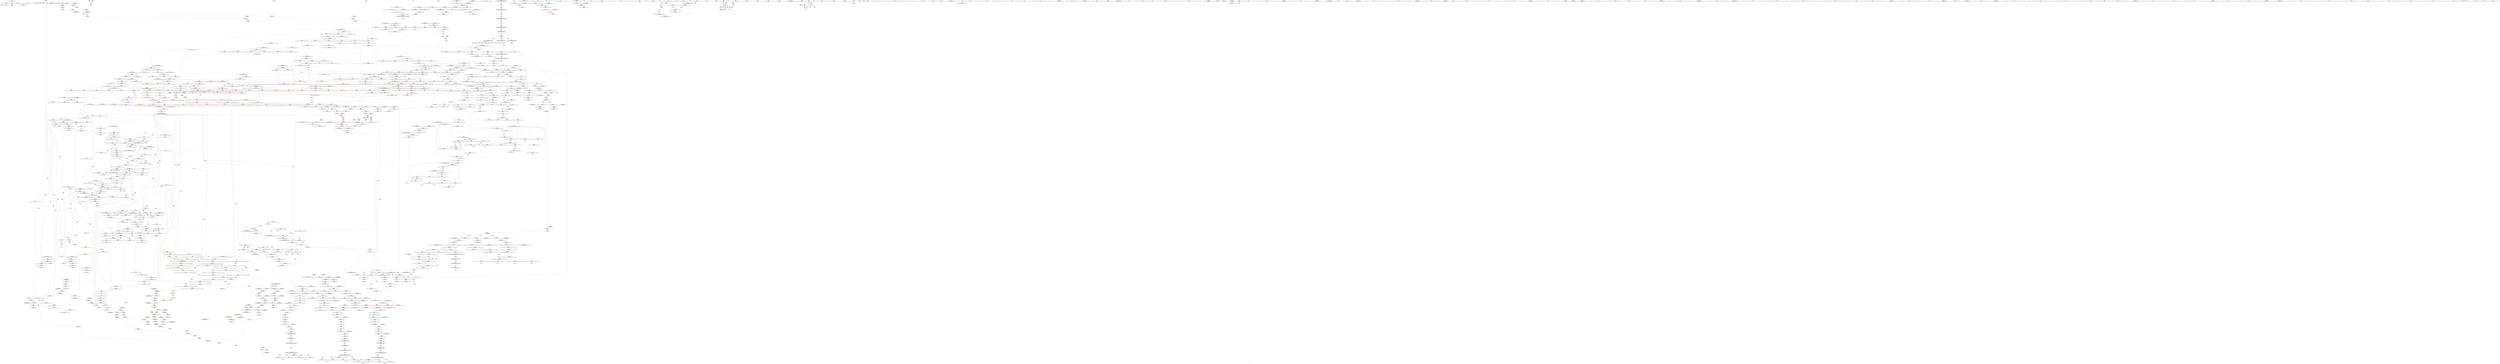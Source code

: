 digraph "SVFG" {
	label="SVFG";

	Node0x5610797f2bf0 [shape=record,color=grey,label="{NodeID: 0\nNullPtr}"];
	Node0x5610797f2bf0 -> Node0x561079885b70[style=solid];
	Node0x5610797f2bf0 -> Node0x5610798b6d10[style=solid];
	Node0x5610798ef630 [shape=record,color=grey,label="{NodeID: 1882\n337 = Binary(336, 218, )\n}"];
	Node0x5610798ef630 -> Node0x5610798f3230[style=solid];
	Node0x56107988a350 [shape=record,color=red,label="{NodeID: 775\n792\<--706\n\<--__secondChild\n_ZSt13__adjust_heapIP4vec3lS0_N9__gnu_cxx5__ops15_Iter_less_iterEEvT_T0_S6_T1_T2_\n}"];
	Node0x56107988a350 -> Node0x5610798ee430[style=solid];
	Node0x561079982950 [shape=record,color=yellow,style=double,label="{NodeID: 2657\n2V_2 = CSCHI(MR_2V_1)\npts\{17 \}\nCS[]|{<s0>127|<s1>127}}"];
	Node0x561079982950:s0 -> Node0x5610798b5f10[style=dashed,color=blue];
	Node0x561079982950:s1 -> Node0x5610798c0d50[style=dashed,color=blue];
	Node0x561079880c20 [shape=record,color=purple,label="{NodeID: 443\n179\<--26\n\<--.str.4\nmain\n}"];
	Node0x561079880c20 -> Node0x56107989bc30[style=solid];
	Node0x5610798c0460 [shape=record,color=blue, style = dotted,label="{NodeID: 1218\n2014\<--2016\noffset_1\<--dummyVal\n_ZSt4swapI4vec3ENSt9enable_ifIXsr6__and_ISt6__not_ISt15__is_tuple_likeIT_EESt21is_move_constructibleIS4_ESt18is_move_assignableIS4_EEE5valueEvE4typeERS4_SD_\n}"];
	Node0x5610798c0460 -> Node0x5610798b5960[style=dashed];
	Node0x5610798c0460 -> Node0x5610798c0530[style=dashed];
	Node0x56107983cdb0 [shape=record,color=green,label="{NodeID: 111\n524\<--525\n__parent\<--__parent_field_insensitive\n_ZSt11__make_heapIP4vec3N9__gnu_cxx5__ops15_Iter_less_iterEEvT_S5_RT0_\n}"];
	Node0x56107983cdb0 -> Node0x56107989f780[style=solid];
	Node0x56107983cdb0 -> Node0x56107989f850[style=solid];
	Node0x56107983cdb0 -> Node0x56107989f920[style=solid];
	Node0x56107983cdb0 -> Node0x56107989f9f0[style=solid];
	Node0x56107983cdb0 -> Node0x5610798b8e90[style=solid];
	Node0x56107983cdb0 -> Node0x5610798b95e0[style=solid];
	Node0x56107994b440 [shape=record,color=black,label="{NodeID: 1993\nMR_125V_2 = PHI(MR_125V_4, MR_125V_1, )\npts\{5290000 \}\n}"];
	Node0x56107988fd80 [shape=record,color=red,label="{NodeID: 886\n1464\<--1411\n\<--__b.addr\n_ZSt22__move_median_to_firstIP4vec3N9__gnu_cxx5__ops15_Iter_less_iterEEvT_S5_S5_S5_T0_\n|{<s0>113}}"];
	Node0x56107988fd80:s0 -> Node0x5610799fe6a0[style=solid,color=red];
	Node0x5610799ff2a0 [shape=record,color=black,label="{NodeID: 2768\n389 = PHI(287, )\n1st arg _ZSt27__unguarded_partition_pivotIP4vec3N9__gnu_cxx5__ops15_Iter_less_iterEET_S5_S5_T0_ }"];
	Node0x5610799ff2a0 -> Node0x5610798b8260[style=solid];
	Node0x561079896880 [shape=record,color=purple,label="{NodeID: 554\n1116\<--1115\n_M_head_impl\<--\n_ZNSt10_Head_baseILm0EiLb0EE7_M_headERKS0_\n}"];
	Node0x561079896880 -> Node0x5610798898c0[style=solid];
	Node0x561079879420 [shape=record,color=green,label="{NodeID: 222\n1316\<--1317\nthis.addr\<--this.addr_field_insensitive\n_ZNSt11_Tuple_implILm1EJiiEEC2ERKiS2_\n}"];
	Node0x561079879420 -> Node0x56107988e5f0[style=solid];
	Node0x561079879420 -> Node0x5610798be990[style=solid];
	Node0x5610798b5070 [shape=record,color=red,label="{NodeID: 997\n1986\<--1985\ndummyVal\<--offset_0\n_ZSt11__push_heapIP4vec3lS0_N9__gnu_cxx5__ops14_Iter_less_valEEvT_T0_S6_T1_RT2_\n}"];
	Node0x5610798b5070 -> Node0x5610798bc360[style=solid];
	Node0x56107989c2b0 [shape=record,color=red,label="{NodeID: 665\n228\<--198\n\<--__last.addr\n_ZSt6__sortIP4vec3N9__gnu_cxx5__ops15_Iter_less_iterEEvT_S5_T0_\n|{<s0>15}}"];
	Node0x56107989c2b0:s0 -> Node0x561079a02630[style=solid,color=red];
	Node0x561079887430 [shape=record,color=black,label="{NodeID: 333\n548\<--546\nsub.ptr.lhs.cast1\<--\n_ZSt11__make_heapIP4vec3N9__gnu_cxx5__ops15_Iter_less_iterEEvT_S5_RT0_\n}"];
	Node0x561079887430 -> Node0x5610798ef030[style=solid];
	Node0x5610798bab00 [shape=record,color=blue,label="{NodeID: 1108\n702\<--689\n__len.addr\<--__len\n_ZSt13__adjust_heapIP4vec3lS0_N9__gnu_cxx5__ops15_Iter_less_iterEEvT_T0_S6_T1_T2_\n}"];
	Node0x5610798bab00 -> Node0x5610798a10b0[style=dashed];
	Node0x5610798bab00 -> Node0x5610798a1180[style=dashed];
	Node0x5610798bab00 -> Node0x5610798a1250[style=dashed];
	Node0x561079833d40 [shape=record,color=green,label="{NodeID: 1\n7\<--1\n__dso_handle\<--dummyObj\nGlob }"];
	Node0x5610798ef7b0 [shape=record,color=grey,label="{NodeID: 1883\n542 = Binary(541, 218, )\n}"];
	Node0x5610798ef7b0 -> Node0x5610798f33b0[style=solid];
	Node0x56107988a420 [shape=record,color=red,label="{NodeID: 776\n813\<--812\n\<--\n_ZSt13__adjust_heapIP4vec3lS0_N9__gnu_cxx5__ops15_Iter_less_iterEEvT_T0_S6_T1_T2_\n|{<s0>57}}"];
	Node0x56107988a420:s0 -> Node0x561079a07f70[style=solid,color=red];
	Node0x5610799e40a0 [shape=record,color=black,label="{NodeID: 2658\n1255 = PHI(977, )\n0th arg _ZNSt5tupleIJiiiEEC2IvLb1EEERKiS3_S3_ }"];
	Node0x5610799e40a0 -> Node0x5610798be310[style=solid];
	Node0x561079880cf0 [shape=record,color=purple,label="{NodeID: 444\n1879\<--28\nllvm.global_ctors_0\<--llvm.global_ctors\nGlob }"];
	Node0x561079880cf0 -> Node0x5610798b6b40[style=solid];
	Node0x5610798c0530 [shape=record,color=blue, style = dotted,label="{NodeID: 1219\n2017\<--2019\noffset_2\<--dummyVal\n_ZSt4swapI4vec3ENSt9enable_ifIXsr6__and_ISt6__not_ISt15__is_tuple_likeIT_EESt21is_move_constructibleIS4_ESt18is_move_assignableIS4_EEE5valueEvE4typeERS4_SD_\n}"];
	Node0x5610798c0530 -> Node0x5610798b5a30[style=dashed];
	Node0x5610798c0530 -> Node0x5610798c0600[style=dashed];
	Node0x56107983ce80 [shape=record,color=green,label="{NodeID: 112\n526\<--527\n__value\<--__value_field_insensitive\n_ZSt11__make_heapIP4vec3N9__gnu_cxx5__ops15_Iter_less_iterEEvT_S5_RT0_\n|{|<s1>33}}"];
	Node0x56107983ce80 -> Node0x561079886f50[style=solid];
	Node0x56107983ce80:s1 -> Node0x561079a03cf0[style=solid,color=red];
	Node0x56107994b940 [shape=record,color=black,label="{NodeID: 1994\nMR_127V_2 = PHI(MR_127V_4, MR_127V_1, )\npts\{5290001 \}\n}"];
	Node0x56107988fe50 [shape=record,color=red,label="{NodeID: 887\n1424\<--1413\n\<--__c.addr\n_ZSt22__move_median_to_firstIP4vec3N9__gnu_cxx5__ops15_Iter_less_iterEEvT_S5_S5_S5_T0_\n|{<s0>104}}"];
	Node0x56107988fe50:s0 -> Node0x561079a064a0[style=solid,color=red];
	Node0x5610799ff3b0 [shape=record,color=black,label="{NodeID: 2769\n1088 = PHI(1045, )\n0th arg _ZSt12__get_helperILm0EiJiiEERKT0_RKSt11_Tuple_implIXT_EJS0_DpT1_EE }"];
	Node0x5610799ff3b0 -> Node0x5610798bd610[style=solid];
	Node0x561079896950 [shape=record,color=purple,label="{NodeID: 555\n1183\<--1182\nadd.ptr\<--\n_ZNSt11_Tuple_implILm1EJiiEE7_M_headERKS0_\n}"];
	Node0x561079896950 -> Node0x56107987dc30[style=solid];
	Node0x5610798794f0 [shape=record,color=green,label="{NodeID: 223\n1318\<--1319\n__head.addr\<--__head.addr_field_insensitive\n_ZNSt11_Tuple_implILm1EJiiEEC2ERKiS2_\n}"];
	Node0x5610798794f0 -> Node0x56107988e6c0[style=solid];
	Node0x5610798794f0 -> Node0x5610798bea60[style=solid];
	Node0x56107993bfc0 [shape=record,color=yellow,style=double,label="{NodeID: 2105\n145V_1 = ENCHI(MR_145V_0)\npts\{9380000 9400000 \}\nFun[_ZNSt11_Tuple_implILm2EJiEEC2ERKi]|{<s0>102}}"];
	Node0x56107993bfc0:s0 -> Node0x5610798bf420[style=dashed,color=red];
	Node0x5610798b5140 [shape=record,color=red,label="{NodeID: 998\n1989\<--1988\ndummyVal\<--offset_1\n_ZSt11__push_heapIP4vec3lS0_N9__gnu_cxx5__ops14_Iter_less_valEEvT_T0_S6_T1_RT2_\n}"];
	Node0x5610798b5140 -> Node0x5610798bc430[style=solid];
	Node0x56107989c380 [shape=record,color=red,label="{NodeID: 666\n263\<--244\n\<--__first.addr\n_ZSt16__introsort_loopIP4vec3lN9__gnu_cxx5__ops15_Iter_less_iterEEvT_S5_T0_T1_\n}"];
	Node0x56107989c380 -> Node0x561079886660[style=solid];
	Node0x561079887500 [shape=record,color=black,label="{NodeID: 334\n549\<--547\nsub.ptr.rhs.cast2\<--\n_ZSt11__make_heapIP4vec3N9__gnu_cxx5__ops15_Iter_less_iterEEvT_S5_RT0_\n}"];
	Node0x561079887500 -> Node0x5610798ef030[style=solid];
	Node0x5610798babd0 [shape=record,color=blue,label="{NodeID: 1109\n704\<--726\n__topIndex\<--\n_ZSt13__adjust_heapIP4vec3lS0_N9__gnu_cxx5__ops15_Iter_less_iterEEvT_T0_S6_T1_T2_\n}"];
	Node0x5610798babd0 -> Node0x5610798a1320[style=dashed];
	Node0x561079838cc0 [shape=record,color=green,label="{NodeID: 2\n18\<--1\n.str\<--dummyObj\nGlob }"];
	Node0x5610798ef930 [shape=record,color=grey,label="{NodeID: 1884\n593 = Binary(592, 284, )\n}"];
	Node0x5610798ef930 -> Node0x5610798b95e0[style=solid];
	Node0x56107988a4f0 [shape=record,color=red,label="{NodeID: 777\n815\<--814\n\<--\n_ZSt13__adjust_heapIP4vec3lS0_N9__gnu_cxx5__ops15_Iter_less_iterEEvT_T0_S6_T1_T2_\n|{<s0>57}}"];
	Node0x56107988a4f0:s0 -> Node0x561079a08080[style=solid,color=red];
	Node0x5610799e3850 [shape=record,color=black,label="{NodeID: 2659\n84 = PHI()\n}"];
	Node0x561079880df0 [shape=record,color=purple,label="{NodeID: 445\n1880\<--28\nllvm.global_ctors_1\<--llvm.global_ctors\nGlob }"];
	Node0x561079880df0 -> Node0x5610798b6c10[style=solid];
	Node0x5610798c0600 [shape=record,color=blue, style = dotted,label="{NodeID: 1220\n2020\<--2022\noffset_0\<--dummyVal\n_ZSt4swapI4vec3ENSt9enable_ifIXsr6__and_ISt6__not_ISt15__is_tuple_likeIT_EESt21is_move_constructibleIS4_ESt18is_move_assignableIS4_EEE5valueEvE4typeERS4_SD_\n}"];
	Node0x5610798c0600 -> Node0x5610798b5b00[style=dashed];
	Node0x5610798c0600 -> Node0x5610798c06d0[style=dashed];
	Node0x56107983cf50 [shape=record,color=green,label="{NodeID: 113\n528\<--529\nagg.tmp\<--agg.tmp_field_insensitive\n_ZSt11__make_heapIP4vec3N9__gnu_cxx5__ops15_Iter_less_iterEEvT_S5_RT0_\n}"];
	Node0x56107983cf50 -> Node0x561079887020[style=solid];
	Node0x56107983cf50 -> Node0x5610798870f0[style=solid];
	Node0x56107994be40 [shape=record,color=black,label="{NodeID: 1995\nMR_129V_2 = PHI(MR_129V_4, MR_129V_1, )\npts\{5290002 \}\n}"];
	Node0x56107988ff20 [shape=record,color=red,label="{NodeID: 888\n1434\<--1413\n\<--__c.addr\n_ZSt22__move_median_to_firstIP4vec3N9__gnu_cxx5__ops15_Iter_less_iterEEvT_S5_S5_S5_T0_\n|{<s0>106}}"];
	Node0x56107988ff20:s0 -> Node0x561079a064a0[style=solid,color=red];
	Node0x5610799ff4c0 [shape=record,color=black,label="{NodeID: 2770\n1313 = PHI(1298, )\n0th arg _ZNSt11_Tuple_implILm1EJiiEEC2ERKiS2_ }"];
	Node0x5610799ff4c0 -> Node0x5610798be990[style=solid];
	Node0x561079896a20 [shape=record,color=purple,label="{NodeID: 556\n1195\<--1194\n_M_head_impl\<--\n_ZNSt10_Head_baseILm1EiLb0EE7_M_headERKS0_\n}"];
	Node0x561079896a20 -> Node0x56107987ddd0[style=solid];
	Node0x5610798795c0 [shape=record,color=green,label="{NodeID: 224\n1320\<--1321\n__tail.addr\<--__tail.addr_field_insensitive\n_ZNSt11_Tuple_implILm1EJiiEEC2ERKiS2_\n}"];
	Node0x5610798795c0 -> Node0x56107988e790[style=solid];
	Node0x5610798795c0 -> Node0x5610798beb30[style=solid];
	Node0x56107993c0d0 [shape=record,color=yellow,style=double,label="{NodeID: 2106\n147V_1 = ENCHI(MR_147V_0)\npts\{17 8440000 8440001 8440002 17020000 17020001 17020002 \}\nFun[_ZNSt11_Tuple_implILm2EJiEEC2ERKi]|{<s0>102}}"];
	Node0x56107993c0d0:s0 -> Node0x561079955a40[style=dashed,color=red];
	Node0x5610798b5210 [shape=record,color=red,label="{NodeID: 999\n1992\<--1991\ndummyVal\<--offset_2\n_ZSt11__push_heapIP4vec3lS0_N9__gnu_cxx5__ops14_Iter_less_valEEvT_T0_S6_T1_RT2_\n}"];
	Node0x5610798b5210 -> Node0x5610798bc500[style=solid];
	Node0x56107989c450 [shape=record,color=red,label="{NodeID: 667\n275\<--244\n\<--__first.addr\n_ZSt16__introsort_loopIP4vec3lN9__gnu_cxx5__ops15_Iter_less_iterEEvT_S5_T0_T1_\n|{<s0>16}}"];
	Node0x56107989c450:s0 -> Node0x561079a005f0[style=solid,color=red];
	Node0x5610798875d0 [shape=record,color=black,label="{NodeID: 335\n565\<--561\n\<--call\n_ZSt11__make_heapIP4vec3N9__gnu_cxx5__ops15_Iter_less_iterEEvT_S5_RT0_\n}"];
	Node0x5610798875d0 -> Node0x561079891dc0[style=solid];
	Node0x5610798875d0 -> Node0x561079891e90[style=solid];
	Node0x5610798875d0 -> Node0x561079891f60[style=solid];
	Node0x561079952ff0 [shape=record,color=yellow,style=double,label="{NodeID: 2217\n2V_1 = ENCHI(MR_2V_0)\npts\{17 \}\nFun[_ZSt4sortIP4vec3EvT_S2_]|{<s0>9}}"];
	Node0x561079952ff0:s0 -> Node0x561079956d80[style=dashed,color=red];
	Node0x5610798baca0 [shape=record,color=blue,label="{NodeID: 1110\n706\<--728\n__secondChild\<--\n_ZSt13__adjust_heapIP4vec3lS0_N9__gnu_cxx5__ops15_Iter_less_iterEEvT_T0_S6_T1_T2_\n}"];
	Node0x5610798baca0 -> Node0x5610798a13f0[style=dashed];
	Node0x5610798baca0 -> Node0x5610798a14c0[style=dashed];
	Node0x5610798baca0 -> Node0x56107988a0e0[style=dashed];
	Node0x5610798baca0 -> Node0x56107988a1b0[style=dashed];
	Node0x5610798baca0 -> Node0x5610798bad70[style=dashed];
	Node0x5610798baca0 -> Node0x5610798bb250[style=dashed];
	Node0x5610798baca0 -> Node0x561079940a40[style=dashed];
	Node0x561079839070 [shape=record,color=green,label="{NodeID: 3\n20\<--1\n.str.1\<--dummyObj\nGlob }"];
	Node0x5610798efab0 [shape=record,color=grey,label="{NodeID: 1885\n870 = Binary(869, 223, )\n}"];
	Node0x5610798efab0 -> Node0x5610798bc290[style=solid];
	Node0x56107988a5c0 [shape=record,color=red,label="{NodeID: 778\n825\<--822\n\<--__t.addr\n_ZSt4moveIRN9__gnu_cxx5__ops15_Iter_less_iterEEONSt16remove_referenceIT_E4typeEOS5_\n}"];
	Node0x56107988a5c0 -> Node0x561079888a20[style=solid];
	Node0x5610799f3480 [shape=record,color=black,label="{NodeID: 2660\n93 = PHI(140, )\n|{<s0>6}}"];
	Node0x5610799f3480:s0 -> Node0x561079a01070[style=solid,color=red];
	Node0x561079880ef0 [shape=record,color=purple,label="{NodeID: 446\n1881\<--28\nllvm.global_ctors_2\<--llvm.global_ctors\nGlob }"];
	Node0x561079880ef0 -> Node0x5610798b6d10[style=solid];
	Node0x5610798c06d0 [shape=record,color=blue, style = dotted,label="{NodeID: 1221\n2023\<--2025\noffset_1\<--dummyVal\n_ZSt4swapI4vec3ENSt9enable_ifIXsr6__and_ISt6__not_ISt15__is_tuple_likeIT_EESt21is_move_constructibleIS4_ESt18is_move_assignableIS4_EEE5valueEvE4typeERS4_SD_\n}"];
	Node0x5610798c06d0 -> Node0x5610798b5bd0[style=dashed];
	Node0x5610798c06d0 -> Node0x5610798c07a0[style=dashed];
	Node0x56107983d020 [shape=record,color=green,label="{NodeID: 114\n530\<--531\nagg.tmp6\<--agg.tmp6_field_insensitive\n_ZSt11__make_heapIP4vec3N9__gnu_cxx5__ops15_Iter_less_iterEEvT_S5_RT0_\n}"];
	Node0x56107994c340 [shape=record,color=black,label="{NodeID: 1996\nMR_131V_2 = PHI(MR_131V_4, MR_131V_1, )\npts\{5330000 \}\n}"];
	Node0x56107988fff0 [shape=record,color=red,label="{NodeID: 889\n1438\<--1413\n\<--__c.addr\n_ZSt22__move_median_to_firstIP4vec3N9__gnu_cxx5__ops15_Iter_less_iterEEvT_S5_S5_S5_T0_\n|{<s0>107}}"];
	Node0x56107988fff0:s0 -> Node0x5610799fe6a0[style=solid,color=red];
	Node0x5610799ff5d0 [shape=record,color=black,label="{NodeID: 2771\n1314 = PHI(1299, )\n1st arg _ZNSt11_Tuple_implILm1EJiiEEC2ERKiS2_ }"];
	Node0x5610799ff5d0 -> Node0x5610798bea60[style=solid];
	Node0x561079896af0 [shape=record,color=purple,label="{NodeID: 557\n1245\<--1244\n_M_head_impl\<--\n_ZNSt10_Head_baseILm2EiLb0EE7_M_headERKS0_\n}"];
	Node0x561079896af0 -> Node0x56107987e2b0[style=solid];
	Node0x561079879690 [shape=record,color=green,label="{NodeID: 225\n1329\<--1330\n_ZNSt11_Tuple_implILm2EJiEEC2ERKi\<--_ZNSt11_Tuple_implILm2EJiEEC2ERKi_field_insensitive\n}"];
	Node0x5610798b52e0 [shape=record,color=red,label="{NodeID: 1000\n1995\<--1994\ndummyVal\<--offset_0\n_ZSt11__push_heapIP4vec3lS0_N9__gnu_cxx5__ops14_Iter_less_valEEvT_T0_S6_T1_RT2_\n}"];
	Node0x5610798b52e0 -> Node0x5610798bc770[style=solid];
	Node0x56107989c520 [shape=record,color=red,label="{NodeID: 668\n286\<--244\n\<--__first.addr\n_ZSt16__introsort_loopIP4vec3lN9__gnu_cxx5__ops15_Iter_less_iterEEvT_S5_T0_T1_\n|{<s0>17}}"];
	Node0x56107989c520:s0 -> Node0x5610799ff190[style=solid,color=red];
	Node0x5610798876a0 [shape=record,color=black,label="{NodeID: 336\n1208\<--567\n_ZNSt15__tuple_compareISt5tupleIJiiiEES1_Lm3ELm3EE6__lessERKS1_S4__ret\<--\n_ZNSt15__tuple_compareISt5tupleIJiiiEES1_Lm3ELm3EE6__lessERKS1_S4_\n|{<s0>91}}"];
	Node0x5610798876a0:s0 -> Node0x5610799f78b0[style=solid,color=blue];
	Node0x5610798bad70 [shape=record,color=blue,label="{NodeID: 1111\n706\<--739\n__secondChild\<--mul\n_ZSt13__adjust_heapIP4vec3lS0_N9__gnu_cxx5__ops15_Iter_less_iterEEvT_T0_S6_T1_T2_\n}"];
	Node0x5610798bad70 -> Node0x5610798a13f0[style=dashed];
	Node0x5610798bad70 -> Node0x5610798a14c0[style=dashed];
	Node0x5610798bad70 -> Node0x5610798a1590[style=dashed];
	Node0x5610798bad70 -> Node0x561079889da0[style=dashed];
	Node0x5610798bad70 -> Node0x561079889e70[style=dashed];
	Node0x5610798bad70 -> Node0x561079889f40[style=dashed];
	Node0x5610798bad70 -> Node0x56107988a010[style=dashed];
	Node0x5610798bad70 -> Node0x56107988a0e0[style=dashed];
	Node0x5610798bad70 -> Node0x56107988a1b0[style=dashed];
	Node0x5610798bad70 -> Node0x5610798bad70[style=dashed];
	Node0x5610798bad70 -> Node0x5610798bae40[style=dashed];
	Node0x5610798bad70 -> Node0x5610798bb250[style=dashed];
	Node0x5610798bad70 -> Node0x561079940a40[style=dashed];
	Node0x561079839100 [shape=record,color=green,label="{NodeID: 4\n22\<--1\n.str.2\<--dummyObj\nGlob }"];
	Node0x5610798efc30 [shape=record,color=grey,label="{NodeID: 1886\n869 = Binary(868, 500, )\n}"];
	Node0x5610798efc30 -> Node0x5610798efab0[style=solid];
	Node0x56107988a690 [shape=record,color=red,label="{NodeID: 779\n834\<--831\nthis1\<--this.addr\n_ZN9__gnu_cxx5__ops14_Iter_less_valC2ENS0_15_Iter_less_iterE\n}"];
	Node0x5610799f3670 [shape=record,color=black,label="{NodeID: 2661\n96 = PHI(148, )\n|{<s0>6}}"];
	Node0x5610799f3670:s0 -> Node0x561079a01180[style=solid,color=red];
	Node0x561079880ff0 [shape=record,color=purple,label="{NodeID: 447\n146\<--145\narraydecay\<--\n_ZSt5beginI4vec3Lm3EEPT_RAT0__S1_\n}"];
	Node0x561079880ff0 -> Node0x561079886180[style=solid];
	Node0x5610798c07a0 [shape=record,color=blue, style = dotted,label="{NodeID: 1222\n2026\<--2028\noffset_2\<--dummyVal\n_ZSt4swapI4vec3ENSt9enable_ifIXsr6__and_ISt6__not_ISt15__is_tuple_likeIT_EESt21is_move_constructibleIS4_ESt18is_move_assignableIS4_EEE5valueEvE4typeERS4_SD_\n|{<s0>117}}"];
	Node0x5610798c07a0:s0 -> Node0x5610799823d0[style=dashed,color=blue];
	Node0x561079879a10 [shape=record,color=green,label="{NodeID: 115\n532\<--533\nagg.tmp.coerce\<--agg.tmp.coerce_field_insensitive\n_ZSt11__make_heapIP4vec3N9__gnu_cxx5__ops15_Iter_less_iterEEvT_S5_RT0_\n}"];
	Node0x561079879a10 -> Node0x5610798871c0[style=solid];
	Node0x561079879a10 -> Node0x561079881810[style=solid];
	Node0x561079879a10 -> Node0x5610798818e0[style=solid];
	Node0x56107994c840 [shape=record,color=black,label="{NodeID: 1997\nMR_2V_2 = PHI(MR_2V_4, MR_2V_1, )\npts\{17 \}\n|{<s0>27}}"];
	Node0x56107994c840:s0 -> Node0x561079943c40[style=dashed,color=blue];
	Node0x5610798900c0 [shape=record,color=red,label="{NodeID: 890\n1448\<--1413\n\<--__c.addr\n_ZSt22__move_median_to_firstIP4vec3N9__gnu_cxx5__ops15_Iter_less_iterEEvT_S5_S5_S5_T0_\n|{<s0>109}}"];
	Node0x5610798900c0:s0 -> Node0x561079a064a0[style=solid,color=red];
	Node0x5610799ff6e0 [shape=record,color=black,label="{NodeID: 2772\n1315 = PHI(1300, )\n2nd arg _ZNSt11_Tuple_implILm1EJiiEEC2ERKiS2_ }"];
	Node0x5610799ff6e0 -> Node0x5610798beb30[style=solid];
	Node0x561079896bc0 [shape=record,color=purple,label="{NodeID: 558\n1305\<--1304\n\<--\n_ZNSt11_Tuple_implILm0EJiiiEEC2ERKiS2_S2_\n}"];
	Node0x561079896bc0 -> Node0x56107987e6c0[style=solid];
	Node0x561079879790 [shape=record,color=green,label="{NodeID: 226\n1336\<--1337\n_ZNSt10_Head_baseILm1EiLb0EEC2ERKi\<--_ZNSt10_Head_baseILm1EiLb0EEC2ERKi_field_insensitive\n}"];
	Node0x5610798b53b0 [shape=record,color=red,label="{NodeID: 1001\n1998\<--1997\ndummyVal\<--offset_1\n_ZSt11__push_heapIP4vec3lS0_N9__gnu_cxx5__ops14_Iter_less_valEEvT_T0_S6_T1_RT2_\n}"];
	Node0x5610798b53b0 -> Node0x5610798bc840[style=solid];
	Node0x56107989c5f0 [shape=record,color=red,label="{NodeID: 669\n262\<--246\n\<--__last.addr\n_ZSt16__introsort_loopIP4vec3lN9__gnu_cxx5__ops15_Iter_less_iterEEvT_S5_T0_T1_\n}"];
	Node0x56107989c5f0 -> Node0x561079886590[style=solid];
	Node0x561079887770 [shape=record,color=black,label="{NodeID: 337\n575\<--573\n\<--call5\n_ZSt11__make_heapIP4vec3N9__gnu_cxx5__ops15_Iter_less_iterEEvT_S5_RT0_\n}"];
	Node0x561079887770 -> Node0x5610798922a0[style=solid];
	Node0x561079887770 -> Node0x561079892370[style=solid];
	Node0x561079887770 -> Node0x561079892440[style=solid];
	Node0x5610798bae40 [shape=record,color=blue,label="{NodeID: 1112\n706\<--751\n__secondChild\<--dec\n_ZSt13__adjust_heapIP4vec3lS0_N9__gnu_cxx5__ops15_Iter_less_iterEEvT_T0_S6_T1_T2_\n}"];
	Node0x5610798bae40 -> Node0x5610798a13f0[style=dashed];
	Node0x5610798bae40 -> Node0x5610798a14c0[style=dashed];
	Node0x5610798bae40 -> Node0x561079889f40[style=dashed];
	Node0x5610798bae40 -> Node0x56107988a010[style=dashed];
	Node0x5610798bae40 -> Node0x56107988a0e0[style=dashed];
	Node0x5610798bae40 -> Node0x56107988a1b0[style=dashed];
	Node0x5610798bae40 -> Node0x5610798bad70[style=dashed];
	Node0x5610798bae40 -> Node0x5610798bb250[style=dashed];
	Node0x5610798bae40 -> Node0x561079940a40[style=dashed];
	Node0x561079839190 [shape=record,color=green,label="{NodeID: 5\n24\<--1\n.str.3\<--dummyObj\nGlob }"];
	Node0x5610798efdb0 [shape=record,color=grey,label="{NodeID: 1887\n659 = Binary(658, 218, )\n|{<s0>45}}"];
	Node0x5610798efdb0:s0 -> Node0x561079a029e0[style=solid,color=red];
	Node0x56107988a760 [shape=record,color=red,label="{NodeID: 780\n878\<--847\n\<--__first.addr\n_ZSt11__push_heapIP4vec3lS0_N9__gnu_cxx5__ops14_Iter_less_valEEvT_T0_S6_T1_RT2_\n}"];
	Node0x56107988a760 -> Node0x56107989aa50[style=solid];
	Node0x5610799f37b0 [shape=record,color=black,label="{NodeID: 2662\n111 = PHI()\n}"];
	Node0x5610798810c0 [shape=record,color=purple,label="{NodeID: 448\n154\<--153\narraydecay\<--\n_ZSt3endI4vec3Lm3EEPT_RAT0__S1_\n}"];
	Node0x5610798c0870 [shape=record,color=blue,label="{NodeID: 1223\n1571\<--1567\n__first.addr\<--__first\n_ZSt16__insertion_sortIP4vec3N9__gnu_cxx5__ops15_Iter_less_iterEEvT_S5_T0_\n}"];
	Node0x5610798c0870 -> Node0x5610798912a0[style=dashed];
	Node0x5610798c0870 -> Node0x561079891370[style=dashed];
	Node0x5610798c0870 -> Node0x561079891440[style=dashed];
	Node0x5610798c0870 -> Node0x561079891510[style=dashed];
	Node0x5610798c0870 -> Node0x5610798915e0[style=dashed];
	Node0x561079879ae0 [shape=record,color=green,label="{NodeID: 116\n562\<--563\n_ZSt4moveIR4vec3EONSt16remove_referenceIT_E4typeEOS3_\<--_ZSt4moveIR4vec3EONSt16remove_referenceIT_E4typeEOS3__field_insensitive\n}"];
	Node0x56107994cd40 [shape=record,color=black,label="{NodeID: 1998\nMR_115V_2 = PHI(MR_115V_3, MR_115V_1, )\npts\{523 \}\n}"];
	Node0x561079890190 [shape=record,color=red,label="{NodeID: 891\n1456\<--1413\n\<--__c.addr\n_ZSt22__move_median_to_firstIP4vec3N9__gnu_cxx5__ops15_Iter_less_iterEEvT_S5_S5_S5_T0_\n|{<s0>111}}"];
	Node0x561079890190:s0 -> Node0x561079a064a0[style=solid,color=red];
	Node0x5610799ff7f0 [shape=record,color=black,label="{NodeID: 2773\n1858 = PHI(1697, )\n0th arg _ZNK9__gnu_cxx5__ops14_Val_less_iterclI4vec3PS3_EEbRT_T0_ }"];
	Node0x5610799ff7f0 -> Node0x5610798c2ea0[style=solid];
	Node0x561079896c90 [shape=record,color=purple,label="{NodeID: 559\n1332\<--1331\n\<--\n_ZNSt11_Tuple_implILm1EJiiEEC2ERKiS2_\n}"];
	Node0x561079896c90 -> Node0x56107987e930[style=solid];
	Node0x561079879890 [shape=record,color=green,label="{NodeID: 227\n1342\<--1343\nthis.addr\<--this.addr_field_insensitive\n_ZNSt10_Head_baseILm0EiLb0EEC2ERKi\n}"];
	Node0x561079879890 -> Node0x56107988e860[style=solid];
	Node0x561079879890 -> Node0x5610798bec00[style=solid];
	Node0x56107993c400 [shape=record,color=yellow,style=double,label="{NodeID: 2109\n2V_1 = ENCHI(MR_2V_0)\npts\{17 \}\nFun[_ZSt22__final_insertion_sortIP4vec3N9__gnu_cxx5__ops15_Iter_less_iterEEvT_S5_T0_]|{<s0>20|<s1>20|<s2>22|<s3>22}}"];
	Node0x56107993c400:s0 -> Node0x561079939a30[style=dashed,color=red];
	Node0x56107993c400:s1 -> Node0x561079949140[style=dashed,color=red];
	Node0x56107993c400:s2 -> Node0x561079939a30[style=dashed,color=red];
	Node0x56107993c400:s3 -> Node0x561079949140[style=dashed,color=red];
	Node0x5610798b5480 [shape=record,color=red,label="{NodeID: 1002\n2001\<--2000\ndummyVal\<--offset_2\n_ZSt11__push_heapIP4vec3lS0_N9__gnu_cxx5__ops14_Iter_less_valEEvT_T0_S6_T1_RT2_\n}"];
	Node0x5610798b5480 -> Node0x5610798bc910[style=solid];
	Node0x56107989c6c0 [shape=record,color=red,label="{NodeID: 670\n276\<--246\n\<--__last.addr\n_ZSt16__introsort_loopIP4vec3lN9__gnu_cxx5__ops15_Iter_less_iterEEvT_S5_T0_T1_\n|{<s0>16}}"];
	Node0x56107989c6c0:s0 -> Node0x561079a00700[style=solid,color=red];
	Node0x561079887840 [shape=record,color=black,label="{NodeID: 338\n597\<--613\n_ZNK9__gnu_cxx5__ops15_Iter_less_iterclIP4vec3S4_EEbT_T0__ret\<--call\n_ZNK9__gnu_cxx5__ops15_Iter_less_iterclIP4vec3S4_EEbT_T0_\n|{<s0>28|<s1>47|<s2>103|<s3>104|<s4>106|<s5>109|<s6>111|<s7>114|<s8>115|<s9>124}}"];
	Node0x561079887840:s0 -> Node0x5610799f4430[style=solid,color=blue];
	Node0x561079887840:s1 -> Node0x5610799f4a70[style=solid,color=blue];
	Node0x561079887840:s2 -> Node0x5610799f8030[style=solid,color=blue];
	Node0x561079887840:s3 -> Node0x5610799f8140[style=solid,color=blue];
	Node0x561079887840:s4 -> Node0x5610799f8250[style=solid,color=blue];
	Node0x561079887840:s5 -> Node0x5610799f8360[style=solid,color=blue];
	Node0x561079887840:s6 -> Node0x5610799f84a0[style=solid,color=blue];
	Node0x561079887840:s7 -> Node0x5610799f85e0[style=solid,color=blue];
	Node0x561079887840:s8 -> Node0x5610799f8720[style=solid,color=blue];
	Node0x561079887840:s9 -> Node0x5610799f8cb0[style=solid,color=blue];
	Node0x5610799532c0 [shape=record,color=yellow,style=double,label="{NodeID: 2220\n2V_1 = ENCHI(MR_2V_0)\npts\{17 \}\nFun[_ZNK9__gnu_cxx5__ops15_Iter_less_iterclIP4vec3S4_EEbT_T0_]|{<s0>37}}"];
	Node0x5610799532c0:s0 -> Node0x561079960ae0[style=dashed,color=red];
	Node0x5610798baf10 [shape=record,color=blue, style = dotted,label="{NodeID: 1113\n1945\<--1947\noffset_0\<--dummyVal\n_ZSt13__adjust_heapIP4vec3lS0_N9__gnu_cxx5__ops15_Iter_less_iterEEvT_T0_S6_T1_T2_\n}"];
	Node0x5610798baf10 -> Node0x5610798b46b0[style=dashed];
	Node0x5610798baf10 -> Node0x5610798bafe0[style=dashed];
	Node0x561079839220 [shape=record,color=green,label="{NodeID: 6\n26\<--1\n.str.4\<--dummyObj\nGlob }"];
	Node0x5610798eff30 [shape=record,color=grey,label="{NodeID: 1888\n658 = Binary(656, 657, )\n}"];
	Node0x5610798eff30 -> Node0x5610798efdb0[style=solid];
	Node0x56107988a830 [shape=record,color=red,label="{NodeID: 781\n887\<--847\n\<--__first.addr\n_ZSt11__push_heapIP4vec3lS0_N9__gnu_cxx5__ops14_Iter_less_valEEvT_T0_S6_T1_RT2_\n}"];
	Node0x56107988a830 -> Node0x56107989ab20[style=solid];
	Node0x5610799f3880 [shape=record,color=black,label="{NodeID: 2663\n561 = PHI(674, )\n}"];
	Node0x5610799f3880 -> Node0x5610798875d0[style=solid];
	Node0x561079881190 [shape=record,color=purple,label="{NodeID: 449\n155\<--153\nadd.ptr\<--\n_ZSt3endI4vec3Lm3EEPT_RAT0__S1_\n}"];
	Node0x561079881190 -> Node0x561079886250[style=solid];
	Node0x5610798c0940 [shape=record,color=blue,label="{NodeID: 1224\n1573\<--1568\n__last.addr\<--__last\n_ZSt16__insertion_sortIP4vec3N9__gnu_cxx5__ops15_Iter_less_iterEEvT_S5_T0_\n}"];
	Node0x5610798c0940 -> Node0x5610798916b0[style=dashed];
	Node0x5610798c0940 -> Node0x561079891780[style=dashed];
	Node0x561079879bb0 [shape=record,color=green,label="{NodeID: 117\n568\<--569\nllvm.memcpy.p0i8.p0i8.i64\<--llvm.memcpy.p0i8.p0i8.i64_field_insensitive\n}"];
	Node0x56107994d240 [shape=record,color=black,label="{NodeID: 1999\nMR_117V_2 = PHI(MR_117V_4, MR_117V_1, )\npts\{525 \}\n}"];
	Node0x561079890260 [shape=record,color=red,label="{NodeID: 892\n1460\<--1413\n\<--__c.addr\n_ZSt22__move_median_to_firstIP4vec3N9__gnu_cxx5__ops15_Iter_less_iterEEvT_S5_S5_S5_T0_\n|{<s0>112}}"];
	Node0x561079890260:s0 -> Node0x5610799fe6a0[style=solid,color=red];
	Node0x5610799ff900 [shape=record,color=black,label="{NodeID: 2774\n1859 = PHI(1701, )\n1st arg _ZNK9__gnu_cxx5__ops14_Val_less_iterclI4vec3PS3_EEbRT_T0_ }"];
	Node0x5610799ff900 -> Node0x5610798c2f70[style=solid];
	Node0x561079896d60 [shape=record,color=purple,label="{NodeID: 560\n1349\<--1348\n_M_head_impl\<--this1\n_ZNSt10_Head_baseILm0EiLb0EEC2ERKi\n}"];
	Node0x561079896d60 -> Node0x5610798beda0[style=solid];
	Node0x561079881c50 [shape=record,color=green,label="{NodeID: 228\n1344\<--1345\n__h.addr\<--__h.addr_field_insensitive\n_ZNSt10_Head_baseILm0EiLb0EEC2ERKi\n}"];
	Node0x561079881c50 -> Node0x56107988e930[style=solid];
	Node0x561079881c50 -> Node0x5610798becd0[style=solid];
	Node0x5610798b5550 [shape=record,color=red,label="{NodeID: 1003\n2004\<--2003\ndummyVal\<--offset_0\n_ZSt4swapI4vec3ENSt9enable_ifIXsr6__and_ISt6__not_ISt15__is_tuple_likeIT_EESt21is_move_constructibleIS4_ESt18is_move_assignableIS4_EEE5valueEvE4typeERS4_SD_\n}"];
	Node0x5610798b5550 -> Node0x5610798c0120[style=solid];
	Node0x56107989c790 [shape=record,color=red,label="{NodeID: 671\n277\<--246\n\<--__last.addr\n_ZSt16__introsort_loopIP4vec3lN9__gnu_cxx5__ops15_Iter_less_iterEEvT_S5_T0_T1_\n|{<s0>16}}"];
	Node0x56107989c790:s0 -> Node0x561079a00810[style=solid,color=red];
	Node0x561079887910 [shape=record,color=black,label="{NodeID: 339\n644\<--630\n\<--__value\n_ZSt10__pop_heapIP4vec3N9__gnu_cxx5__ops15_Iter_less_iterEEvT_S5_S5_RT0_\n}"];
	Node0x561079887910 -> Node0x5610798929f0[style=solid];
	Node0x561079887910 -> Node0x561079892ac0[style=solid];
	Node0x561079887910 -> Node0x561079892b90[style=solid];
	Node0x5610798bafe0 [shape=record,color=blue, style = dotted,label="{NodeID: 1114\n1948\<--1950\noffset_1\<--dummyVal\n_ZSt13__adjust_heapIP4vec3lS0_N9__gnu_cxx5__ops15_Iter_less_iterEEvT_T0_S6_T1_T2_\n}"];
	Node0x5610798bafe0 -> Node0x5610798b4780[style=dashed];
	Node0x5610798bafe0 -> Node0x5610798bb0b0[style=dashed];
	Node0x561079839a60 [shape=record,color=green,label="{NodeID: 7\n29\<--1\n\<--dummyObj\nCan only get source location for instruction, argument, global var or function.}"];
	Node0x5610798f00b0 [shape=record,color=grey,label="{NodeID: 1889\n106 = Binary(103, 105, )\n}"];
	Node0x5610798f00b0 -> Node0x5610798860b0[style=solid];
	Node0x56107988a900 [shape=record,color=red,label="{NodeID: 782\n891\<--847\n\<--__first.addr\n_ZSt11__push_heapIP4vec3lS0_N9__gnu_cxx5__ops14_Iter_less_valEEvT_T0_S6_T1_RT2_\n}"];
	Node0x56107988a900 -> Node0x56107989abf0[style=solid];
	Node0x5610799f39f0 [shape=record,color=black,label="{NodeID: 2664\n573 = PHI(674, )\n}"];
	Node0x5610799f39f0 -> Node0x561079887770[style=solid];
	Node0x561079881260 [shape=record,color=purple,label="{NodeID: 450\n342\<--341\nadd.ptr\<--\n_ZSt22__final_insertion_sortIP4vec3N9__gnu_cxx5__ops15_Iter_less_iterEEvT_S5_T0_\n|{<s0>20}}"];
	Node0x561079881260:s0 -> Node0x561079a070e0[style=solid,color=red];
	Node0x5610798c0a10 [shape=record,color=blue,label="{NodeID: 1225\n1575\<--1593\n__i\<--add.ptr\n_ZSt16__insertion_sortIP4vec3N9__gnu_cxx5__ops15_Iter_less_iterEEvT_S5_T0_\n}"];
	Node0x5610798c0a10 -> Node0x561079891850[style=dashed];
	Node0x5610798c0a10 -> Node0x561079891920[style=dashed];
	Node0x5610798c0a10 -> Node0x5610798919f0[style=dashed];
	Node0x5610798c0a10 -> Node0x561079891ac0[style=dashed];
	Node0x5610798c0a10 -> Node0x561079891b90[style=dashed];
	Node0x5610798c0a10 -> Node0x561079891c60[style=dashed];
	Node0x5610798c0a10 -> Node0x561079891d30[style=dashed];
	Node0x5610798c0a10 -> Node0x5610798c0fc0[style=dashed];
	Node0x5610798c0a10 -> Node0x561079939f30[style=dashed];
	Node0x561079879cb0 [shape=record,color=green,label="{NodeID: 118\n586\<--587\n_ZSt13__adjust_heapIP4vec3lS0_N9__gnu_cxx5__ops15_Iter_less_iterEEvT_T0_S6_T1_T2_\<--_ZSt13__adjust_heapIP4vec3lS0_N9__gnu_cxx5__ops15_Iter_less_iterEEvT_T0_S6_T1_T2__field_insensitive\n}"];
	Node0x56107994d740 [shape=record,color=black,label="{NodeID: 2000\nMR_119V_2 = PHI(MR_119V_4, MR_119V_1, )\npts\{5270000 \}\n}"];
	Node0x561079890330 [shape=record,color=red,label="{NodeID: 893\n1487\<--1476\n\<--__first.addr\n_ZSt21__unguarded_partitionIP4vec3N9__gnu_cxx5__ops15_Iter_less_iterEET_S5_S5_S5_T0_\n|{<s0>114}}"];
	Node0x561079890330:s0 -> Node0x561079936a80[style=solid,color=red];
	Node0x5610799ffa10 [shape=record,color=black,label="{NodeID: 2775\n1860 = PHI(1717, )\n2nd arg _ZNK9__gnu_cxx5__ops14_Val_less_iterclI4vec3PS3_EEbRT_T0_ }"];
	Node0x5610799ffa10 -> Node0x5610798c3040[style=solid];
	Node0x561079896e30 [shape=record,color=purple,label="{NodeID: 561\n1380\<--1379\n_M_head_impl\<--this1\n_ZNSt10_Head_baseILm1EiLb0EEC2ERKi\n}"];
	Node0x561079896e30 -> Node0x5610798bf1b0[style=solid];
	Node0x561079881ce0 [shape=record,color=green,label="{NodeID: 229\n1357\<--1358\nthis.addr\<--this.addr_field_insensitive\n_ZNSt11_Tuple_implILm2EJiEEC2ERKi\n}"];
	Node0x561079881ce0 -> Node0x56107988ead0[style=solid];
	Node0x561079881ce0 -> Node0x5610798bee70[style=solid];
	Node0x5610798b5620 [shape=record,color=red,label="{NodeID: 1004\n2007\<--2006\ndummyVal\<--offset_1\n_ZSt4swapI4vec3ENSt9enable_ifIXsr6__and_ISt6__not_ISt15__is_tuple_likeIT_EESt21is_move_constructibleIS4_ESt18is_move_assignableIS4_EEE5valueEvE4typeERS4_SD_\n}"];
	Node0x5610798b5620 -> Node0x5610798c01f0[style=solid];
	Node0x56107989c860 [shape=record,color=red,label="{NodeID: 672\n287\<--246\n\<--__last.addr\n_ZSt16__introsort_loopIP4vec3lN9__gnu_cxx5__ops15_Iter_less_iterEEvT_S5_T0_T1_\n|{<s0>17}}"];
	Node0x56107989c860:s0 -> Node0x5610799ff2a0[style=solid,color=red];
	Node0x5610798879e0 [shape=record,color=black,label="{NodeID: 340\n661\<--632\n\<--agg.tmp\n_ZSt10__pop_heapIP4vec3N9__gnu_cxx5__ops15_Iter_less_iterEEvT_S5_S5_RT0_\n}"];
	Node0x5610798879e0 -> Node0x5610798933b0[style=solid];
	Node0x5610798879e0 -> Node0x561079893480[style=solid];
	Node0x5610798879e0 -> Node0x561079893550[style=solid];
	Node0x5610798bb0b0 [shape=record,color=blue, style = dotted,label="{NodeID: 1115\n1951\<--1953\noffset_2\<--dummyVal\n_ZSt13__adjust_heapIP4vec3lS0_N9__gnu_cxx5__ops15_Iter_less_iterEEvT_T0_S6_T1_T2_\n}"];
	Node0x5610798bb0b0 -> Node0x56107994f540[style=dashed];
	Node0x561079839af0 [shape=record,color=green,label="{NodeID: 8\n63\<--1\n\<--dummyObj\nCan only get source location for instruction, argument, global var or function.}"];
	Node0x5610798f0230 [shape=record,color=grey,label="{NodeID: 1890\n409 = Binary(407, 408, )\n}"];
	Node0x5610798f0230 -> Node0x5610798f06b0[style=solid];
	Node0x56107988a9d0 [shape=record,color=red,label="{NodeID: 783\n905\<--847\n\<--__first.addr\n_ZSt11__push_heapIP4vec3lS0_N9__gnu_cxx5__ops14_Iter_less_valEEvT_T0_S6_T1_RT2_\n}"];
	Node0x56107988a9d0 -> Node0x56107989acc0[style=solid];
	Node0x5610799f3b30 [shape=record,color=black,label="{NodeID: 2665\n40 = PHI()\n}"];
	Node0x561079881330 [shape=record,color=purple,label="{NodeID: 451\n347\<--346\nadd.ptr1\<--\n_ZSt22__final_insertion_sortIP4vec3N9__gnu_cxx5__ops15_Iter_less_iterEEvT_S5_T0_\n|{<s0>21}}"];
	Node0x561079881330:s0 -> Node0x561079a07450[style=solid,color=red];
	Node0x5610798c0ae0 [shape=record,color=blue, style = dotted,label="{NodeID: 1226\n2029\<--2031\noffset_0\<--dummyVal\n_ZSt16__insertion_sortIP4vec3N9__gnu_cxx5__ops15_Iter_less_iterEEvT_S5_T0_\n}"];
	Node0x5610798c0ae0 -> Node0x5610798b5f10[style=dashed];
	Node0x5610798c0ae0 -> Node0x561079949b40[style=dashed];
	Node0x561079879db0 [shape=record,color=green,label="{NodeID: 119\n601\<--602\nthis.addr\<--this.addr_field_insensitive\n_ZNK9__gnu_cxx5__ops15_Iter_less_iterclIP4vec3S4_EEbT_T0_\n}"];
	Node0x561079879db0 -> Node0x56107989fc60[style=solid];
	Node0x561079879db0 -> Node0x5610798b96b0[style=solid];
	Node0x56107994dc40 [shape=record,color=black,label="{NodeID: 2001\nMR_133V_2 = PHI(MR_133V_4, MR_133V_1, )\npts\{5330001 \}\n}"];
	Node0x561079890400 [shape=record,color=red,label="{NodeID: 894\n1491\<--1476\n\<--__first.addr\n_ZSt21__unguarded_partitionIP4vec3N9__gnu_cxx5__ops15_Iter_less_iterEET_S5_S5_S5_T0_\n}"];
	Node0x561079890400 -> Node0x561079896fd0[style=solid];
	Node0x5610799ffb20 [shape=record,color=black,label="{NodeID: 2776\n192 = PHI(131, )\n0th arg _ZSt6__sortIP4vec3N9__gnu_cxx5__ops15_Iter_less_iterEEvT_S5_T0_ }"];
	Node0x5610799ffb20 -> Node0x5610798b7630[style=solid];
	Node0x561079896f00 [shape=record,color=purple,label="{NodeID: 562\n1395\<--1394\n_M_head_impl\<--this1\n_ZNSt10_Head_baseILm2EiLb0EEC2ERKi\n}"];
	Node0x561079896f00 -> Node0x5610798bf420[style=solid];
	Node0x561079881db0 [shape=record,color=green,label="{NodeID: 230\n1359\<--1360\n__head.addr\<--__head.addr_field_insensitive\n_ZNSt11_Tuple_implILm2EJiEEC2ERKi\n}"];
	Node0x561079881db0 -> Node0x56107988eba0[style=solid];
	Node0x561079881db0 -> Node0x5610798bef40[style=solid];
	Node0x5610798b56f0 [shape=record,color=red,label="{NodeID: 1005\n2010\<--2009\ndummyVal\<--offset_2\n_ZSt4swapI4vec3ENSt9enable_ifIXsr6__and_ISt6__not_ISt15__is_tuple_likeIT_EESt21is_move_constructibleIS4_ESt18is_move_assignableIS4_EEE5valueEvE4typeERS4_SD_\n}"];
	Node0x5610798b56f0 -> Node0x5610798c02c0[style=solid];
	Node0x56107989c930 [shape=record,color=red,label="{NodeID: 673\n293\<--246\n\<--__last.addr\n_ZSt16__introsort_loopIP4vec3lN9__gnu_cxx5__ops15_Iter_less_iterEEvT_S5_T0_T1_\n|{<s0>18}}"];
	Node0x56107989c930:s0 -> Node0x561079a05420[style=solid,color=red];
	Node0x561079887ab0 [shape=record,color=black,label="{NodeID: 341\n666\<--632\n\<--agg.tmp\n_ZSt10__pop_heapIP4vec3N9__gnu_cxx5__ops15_Iter_less_iterEEvT_S5_S5_RT0_\n}"];
	Node0x561079887ab0 -> Node0x561079893a30[style=solid];
	Node0x561079887ab0 -> Node0x561079893b00[style=solid];
	Node0x5610798bb180 [shape=record,color=blue,label="{NodeID: 1116\n700\<--764\n__holeIndex.addr\<--\n_ZSt13__adjust_heapIP4vec3lS0_N9__gnu_cxx5__ops15_Iter_less_iterEEvT_T0_S6_T1_T2_\n}"];
	Node0x5610798bb180 -> Node0x5610798a0e40[style=dashed];
	Node0x5610798bb180 -> Node0x5610798a0f10[style=dashed];
	Node0x5610798bb180 -> Node0x5610798bb180[style=dashed];
	Node0x5610798bb180 -> Node0x5610798bb590[style=dashed];
	Node0x5610798bb180 -> Node0x561079940540[style=dashed];
	Node0x561079839b80 [shape=record,color=green,label="{NodeID: 9\n65\<--1\n\<--dummyObj\nCan only get source location for instruction, argument, global var or function.}"];
	Node0x5610798f03b0 [shape=record,color=grey,label="{NodeID: 1891\n411 = Binary(410, 223, )\n}"];
	Node0x56107988aaa0 [shape=record,color=red,label="{NodeID: 784\n868\<--849\n\<--__holeIndex.addr\n_ZSt11__push_heapIP4vec3lS0_N9__gnu_cxx5__ops14_Iter_less_valEEvT_T0_S6_T1_RT2_\n}"];
	Node0x56107988aaa0 -> Node0x5610798efc30[style=solid];
	Node0x5610799f3c00 [shape=record,color=black,label="{NodeID: 2666\n171 = PHI()\n}"];
	Node0x561079881400 [shape=record,color=purple,label="{NodeID: 452\n416\<--415\nadd.ptr1\<--\n_ZSt27__unguarded_partition_pivotIP4vec3N9__gnu_cxx5__ops15_Iter_less_iterEET_S5_S5_T0_\n|{<s0>25}}"];
	Node0x561079881400:s0 -> Node0x5610799fa1f0[style=solid,color=red];
	Node0x5610798c0bb0 [shape=record,color=blue, style = dotted,label="{NodeID: 1227\n2032\<--2034\noffset_1\<--dummyVal\n_ZSt16__insertion_sortIP4vec3N9__gnu_cxx5__ops15_Iter_less_iterEEvT_S5_T0_\n}"];
	Node0x5610798c0bb0 -> Node0x5610798b5fe0[style=dashed];
	Node0x5610798c0bb0 -> Node0x56107994a040[style=dashed];
	Node0x561079879e80 [shape=record,color=green,label="{NodeID: 120\n603\<--604\n__it1.addr\<--__it1.addr_field_insensitive\n_ZNK9__gnu_cxx5__ops15_Iter_less_iterclIP4vec3S4_EEbT_T0_\n}"];
	Node0x561079879e80 -> Node0x56107989fd30[style=solid];
	Node0x561079879e80 -> Node0x5610798b9780[style=solid];
	Node0x56107994e140 [shape=record,color=black,label="{NodeID: 2002\nMR_234V_3 = PHI(MR_234V_4, MR_234V_2, )\npts\{850 \}\n}"];
	Node0x56107994e140 -> Node0x56107988ab70[style=dashed];
	Node0x56107994e140 -> Node0x56107988ac40[style=dashed];
	Node0x56107994e140 -> Node0x56107988ade0[style=dashed];
	Node0x56107994e140 -> Node0x5610798bc5d0[style=dashed];
	Node0x5610798904d0 [shape=record,color=red,label="{NodeID: 895\n1507\<--1476\n\<--__first.addr\n_ZSt21__unguarded_partitionIP4vec3N9__gnu_cxx5__ops15_Iter_less_iterEET_S5_S5_S5_T0_\n}"];
	Node0x5610798904d0 -> Node0x5610798f2930[style=solid];
	Node0x5610799ffc30 [shape=record,color=black,label="{NodeID: 2777\n193 = PHI(132, )\n1st arg _ZSt6__sortIP4vec3N9__gnu_cxx5__ops15_Iter_less_iterEEvT_S5_T0_ }"];
	Node0x5610799ffc30 -> Node0x5610798b7700[style=solid];
	Node0x561079896fd0 [shape=record,color=purple,label="{NodeID: 563\n1492\<--1491\nincdec.ptr\<--\n_ZSt21__unguarded_partitionIP4vec3N9__gnu_cxx5__ops15_Iter_less_iterEET_S5_S5_S5_T0_\n}"];
	Node0x561079896fd0 -> Node0x5610798bfaa0[style=solid];
	Node0x561079881e80 [shape=record,color=green,label="{NodeID: 231\n1367\<--1368\n_ZNSt10_Head_baseILm2EiLb0EEC2ERKi\<--_ZNSt10_Head_baseILm2EiLb0EEC2ERKi_field_insensitive\n}"];
	Node0x5610798b57c0 [shape=record,color=red,label="{NodeID: 1006\n2013\<--2012\ndummyVal\<--offset_0\n_ZSt4swapI4vec3ENSt9enable_ifIXsr6__and_ISt6__not_ISt15__is_tuple_likeIT_EESt21is_move_constructibleIS4_ESt18is_move_assignableIS4_EEE5valueEvE4typeERS4_SD_\n}"];
	Node0x5610798b57c0 -> Node0x5610798c0390[style=solid];
	Node0x56107989ca00 [shape=record,color=red,label="{NodeID: 674\n271\<--248\n\<--__depth_limit.addr\n_ZSt16__introsort_loopIP4vec3lN9__gnu_cxx5__ops15_Iter_less_iterEEvT_S5_T0_T1_\n}"];
	Node0x56107989ca00 -> Node0x5610798f2c30[style=solid];
	Node0x561079887b80 [shape=record,color=black,label="{NodeID: 342\n665\<--636\n\<--agg.tmp.coerce\n_ZSt10__pop_heapIP4vec3N9__gnu_cxx5__ops15_Iter_less_iterEEvT_S5_S5_RT0_\n}"];
	Node0x561079887b80 -> Node0x561079893890[style=solid];
	Node0x561079887b80 -> Node0x561079893960[style=solid];
	Node0x5610798bb250 [shape=record,color=blue,label="{NodeID: 1117\n706\<--779\n__secondChild\<--mul12\n_ZSt13__adjust_heapIP4vec3lS0_N9__gnu_cxx5__ops15_Iter_less_iterEEvT_T0_S6_T1_T2_\n}"];
	Node0x5610798bb250 -> Node0x56107988a280[style=dashed];
	Node0x5610798bb250 -> Node0x56107988a350[style=dashed];
	Node0x5610798bb250 -> Node0x561079940a40[style=dashed];
	Node0x561079839c40 [shape=record,color=green,label="{NodeID: 10\n90\<--1\n\<--dummyObj\nCan only get source location for instruction, argument, global var or function.}"];
	Node0x5610798f0530 [shape=record,color=grey,label="{NodeID: 1892\n108 = Binary(107, 109, )\n}"];
	Node0x56107988ab70 [shape=record,color=red,label="{NodeID: 785\n873\<--849\n\<--__holeIndex.addr\n_ZSt11__push_heapIP4vec3lS0_N9__gnu_cxx5__ops14_Iter_less_valEEvT_T0_S6_T1_RT2_\n}"];
	Node0x56107988ab70 -> Node0x5610798f36b0[style=solid];
	Node0x5610799f3cd0 [shape=record,color=black,label="{NodeID: 2667\n183 = PHI()\n}"];
	Node0x5610798814d0 [shape=record,color=purple,label="{NodeID: 453\n419\<--418\nadd.ptr2\<--\n_ZSt27__unguarded_partition_pivotIP4vec3N9__gnu_cxx5__ops15_Iter_less_iterEET_S5_S5_T0_\n|{<s0>25}}"];
	Node0x5610798814d0:s0 -> Node0x5610799fa470[style=solid,color=red];
	Node0x5610798c0c80 [shape=record,color=blue, style = dotted,label="{NodeID: 1228\n2035\<--2037\noffset_2\<--dummyVal\n_ZSt16__insertion_sortIP4vec3N9__gnu_cxx5__ops15_Iter_less_iterEEvT_S5_T0_\n}"];
	Node0x5610798c0c80 -> Node0x5610798b60b0[style=dashed];
	Node0x5610798c0c80 -> Node0x56107994a540[style=dashed];
	Node0x561079879f50 [shape=record,color=green,label="{NodeID: 121\n605\<--606\n__it2.addr\<--__it2.addr_field_insensitive\n_ZNK9__gnu_cxx5__ops15_Iter_less_iterclIP4vec3S4_EEbT_T0_\n}"];
	Node0x561079879f50 -> Node0x56107989fe00[style=solid];
	Node0x561079879f50 -> Node0x5610798b9850[style=solid];
	Node0x56107994e640 [shape=record,color=black,label="{NodeID: 2003\nMR_240V_3 = PHI(MR_240V_4, MR_240V_2, )\npts\{856 \}\n}"];
	Node0x56107994e640 -> Node0x56107988b050[style=dashed];
	Node0x56107994e640 -> Node0x56107988b120[style=dashed];
	Node0x56107994e640 -> Node0x56107988b1f0[style=dashed];
	Node0x56107994e640 -> Node0x5610798bc6a0[style=dashed];
	Node0x5610798905a0 [shape=record,color=red,label="{NodeID: 896\n1511\<--1476\n\<--__first.addr\n_ZSt21__unguarded_partitionIP4vec3N9__gnu_cxx5__ops15_Iter_less_iterEET_S5_S5_S5_T0_\n}"];
	Node0x5610798905a0 -> Node0x56107987ead0[style=solid];
	Node0x5610799ffd40 [shape=record,color=black,label="{NodeID: 2778\n1371 = PHI(1333, )\n0th arg _ZNSt10_Head_baseILm1EiLb0EEC2ERKi }"];
	Node0x5610799ffd40 -> Node0x5610798bf010[style=solid];
	Node0x5610798970a0 [shape=record,color=purple,label="{NodeID: 564\n1496\<--1495\nincdec.ptr3\<--\n_ZSt21__unguarded_partitionIP4vec3N9__gnu_cxx5__ops15_Iter_less_iterEET_S5_S5_S5_T0_\n}"];
	Node0x5610798970a0 -> Node0x5610798bfb70[style=solid];
	Node0x561079881f50 [shape=record,color=green,label="{NodeID: 232\n1373\<--1374\nthis.addr\<--this.addr_field_insensitive\n_ZNSt10_Head_baseILm1EiLb0EEC2ERKi\n}"];
	Node0x561079881f50 -> Node0x56107988ec70[style=solid];
	Node0x561079881f50 -> Node0x5610798bf010[style=solid];
	Node0x5610798b5890 [shape=record,color=red,label="{NodeID: 1007\n2016\<--2015\ndummyVal\<--offset_1\n_ZSt4swapI4vec3ENSt9enable_ifIXsr6__and_ISt6__not_ISt15__is_tuple_likeIT_EESt21is_move_constructibleIS4_ESt18is_move_assignableIS4_EEE5valueEvE4typeERS4_SD_\n}"];
	Node0x5610798b5890 -> Node0x5610798c0460[style=solid];
	Node0x56107989cad0 [shape=record,color=red,label="{NodeID: 675\n282\<--248\n\<--__depth_limit.addr\n_ZSt16__introsort_loopIP4vec3lN9__gnu_cxx5__ops15_Iter_less_iterEEvT_S5_T0_T1_\n}"];
	Node0x56107989cad0 -> Node0x5610798ee2b0[style=solid];
	Node0x561079887c50 [shape=record,color=black,label="{NodeID: 343\n645\<--643\n\<--call\n_ZSt10__pop_heapIP4vec3N9__gnu_cxx5__ops15_Iter_less_iterEEvT_S5_S5_RT0_\n}"];
	Node0x561079887c50 -> Node0x561079892c60[style=solid];
	Node0x561079887c50 -> Node0x561079892d30[style=solid];
	Node0x561079887c50 -> Node0x561079892e00[style=solid];
	Node0x561079963270 [shape=record,color=yellow,style=double,label="{NodeID: 2225\n264V_1 = ENCHI(MR_264V_0)\npts\{17 8440000 8440001 8440002 \}\nFun[_ZNK9__gnu_cxx5__ops14_Iter_less_valclIP4vec3S3_EEbT_RT0_]|{<s0>64|<s1>64}}"];
	Node0x561079963270:s0 -> Node0x561079960ae0[style=dashed,color=red];
	Node0x561079963270:s1 -> Node0x561079960f70[style=dashed,color=red];
	Node0x5610798bb320 [shape=record,color=blue, style = dotted,label="{NodeID: 1118\n1954\<--1956\noffset_0\<--dummyVal\n_ZSt13__adjust_heapIP4vec3lS0_N9__gnu_cxx5__ops15_Iter_less_iterEEvT_T0_S6_T1_T2_\n}"];
	Node0x5610798bb320 -> Node0x5610798b4920[style=dashed];
	Node0x5610798bb320 -> Node0x5610798bb3f0[style=dashed];
	Node0x561079839d40 [shape=record,color=green,label="{NodeID: 11\n109\<--1\n\<--dummyObj\nCan only get source location for instruction, argument, global var or function.}"];
	Node0x5610798f06b0 [shape=record,color=grey,label="{NodeID: 1893\n410 = Binary(409, 218, )\n}"];
	Node0x5610798f06b0 -> Node0x5610798f03b0[style=solid];
	Node0x56107988ac40 [shape=record,color=red,label="{NodeID: 786\n892\<--849\n\<--__holeIndex.addr\n_ZSt11__push_heapIP4vec3lS0_N9__gnu_cxx5__ops14_Iter_less_valEEvT_T0_S6_T1_RT2_\n}"];
	Node0x5610799f3da0 [shape=record,color=black,label="{NodeID: 2668\n219 = PHI(300, )\n}"];
	Node0x5610799f3da0 -> Node0x5610798f1eb0[style=solid];
	Node0x5610798815a0 [shape=record,color=purple,label="{NodeID: 454\n424\<--423\nadd.ptr3\<--\n_ZSt27__unguarded_partition_pivotIP4vec3N9__gnu_cxx5__ops15_Iter_less_iterEET_S5_S5_T0_\n|{<s0>26}}"];
	Node0x5610798815a0:s0 -> Node0x561079a082a0[style=solid,color=red];
	Node0x5610798c0d50 [shape=record,color=blue, style = dotted,label="{NodeID: 1229\n2038\<--2040\noffset_0\<--dummyVal\n_ZSt16__insertion_sortIP4vec3N9__gnu_cxx5__ops15_Iter_less_iterEEvT_S5_T0_\n}"];
	Node0x5610798c0d50 -> Node0x5610798b5fe0[style=dashed];
	Node0x5610798c0d50 -> Node0x5610798c0e20[style=dashed];
	Node0x56107987a020 [shape=record,color=green,label="{NodeID: 122\n614\<--615\n_ZNK4vec3ltERKS_\<--_ZNK4vec3ltERKS__field_insensitive\n}"];
	Node0x56107994eb40 [shape=record,color=black,label="{NodeID: 2004\nMR_2V_2 = PHI(MR_2V_5, MR_2V_1, )\npts\{17 \}\n|{|<s4>59}}"];
	Node0x56107994eb40 -> Node0x5610798b5070[style=dashed];
	Node0x56107994eb40 -> Node0x5610798b52e0[style=dashed];
	Node0x56107994eb40 -> Node0x5610798bc360[style=dashed];
	Node0x56107994eb40 -> Node0x5610798bc770[style=dashed];
	Node0x56107994eb40:s4 -> Node0x561079963270[style=dashed,color=red];
	Node0x561079890670 [shape=record,color=red,label="{NodeID: 897\n1513\<--1476\n\<--__first.addr\n_ZSt21__unguarded_partitionIP4vec3N9__gnu_cxx5__ops15_Iter_less_iterEET_S5_S5_S5_T0_\n|{<s0>116}}"];
	Node0x561079890670:s0 -> Node0x5610799fe080[style=solid,color=red];
	Node0x5610799ffe80 [shape=record,color=black,label="{NodeID: 2779\n1372 = PHI(1334, )\n1st arg _ZNSt10_Head_baseILm1EiLb0EEC2ERKi }"];
	Node0x5610799ffe80 -> Node0x5610798bf0e0[style=solid];
	Node0x561079897170 [shape=record,color=purple,label="{NodeID: 565\n1504\<--1503\nincdec.ptr7\<--\n_ZSt21__unguarded_partitionIP4vec3N9__gnu_cxx5__ops15_Iter_less_iterEET_S5_S5_S5_T0_\n}"];
	Node0x561079897170 -> Node0x5610798bfc40[style=solid];
	Node0x561079882020 [shape=record,color=green,label="{NodeID: 233\n1375\<--1376\n__h.addr\<--__h.addr_field_insensitive\n_ZNSt10_Head_baseILm1EiLb0EEC2ERKi\n}"];
	Node0x561079882020 -> Node0x56107988ed40[style=solid];
	Node0x561079882020 -> Node0x5610798bf0e0[style=solid];
	Node0x5610798b5960 [shape=record,color=red,label="{NodeID: 1008\n2019\<--2018\ndummyVal\<--offset_2\n_ZSt4swapI4vec3ENSt9enable_ifIXsr6__and_ISt6__not_ISt15__is_tuple_likeIT_EESt21is_move_constructibleIS4_ESt18is_move_assignableIS4_EEE5valueEvE4typeERS4_SD_\n}"];
	Node0x5610798b5960 -> Node0x5610798c0530[style=solid];
	Node0x56107989cba0 [shape=record,color=red,label="{NodeID: 676\n294\<--248\n\<--__depth_limit.addr\n_ZSt16__introsort_loopIP4vec3lN9__gnu_cxx5__ops15_Iter_less_iterEEvT_S5_T0_T1_\n|{<s0>18}}"];
	Node0x56107989cba0:s0 -> Node0x561079a05570[style=solid,color=red];
	Node0x561079887d20 [shape=record,color=black,label="{NodeID: 344\n651\<--648\n\<--call1\n_ZSt10__pop_heapIP4vec3N9__gnu_cxx5__ops15_Iter_less_iterEEvT_S5_S5_RT0_\n}"];
	Node0x561079887d20 -> Node0x561079893140[style=solid];
	Node0x561079887d20 -> Node0x561079893210[style=solid];
	Node0x561079887d20 -> Node0x5610798932e0[style=solid];
	Node0x5610798bb3f0 [shape=record,color=blue, style = dotted,label="{NodeID: 1119\n1957\<--1959\noffset_1\<--dummyVal\n_ZSt13__adjust_heapIP4vec3lS0_N9__gnu_cxx5__ops15_Iter_less_iterEEvT_T0_S6_T1_T2_\n}"];
	Node0x5610798bb3f0 -> Node0x5610798b49f0[style=dashed];
	Node0x5610798bb3f0 -> Node0x5610798bb4c0[style=dashed];
	Node0x561079839e40 [shape=record,color=green,label="{NodeID: 12\n218\<--1\n\<--dummyObj\nCan only get source location for instruction, argument, global var or function.}"];
	Node0x5610798f0830 [shape=record,color=grey,label="{NodeID: 1894\n89 = Binary(88, 90, )\n}"];
	Node0x5610798f0830 -> Node0x5610798b6fb0[style=solid];
	Node0x56107988ad10 [shape=record,color=red,label="{NodeID: 787\n899\<--849\n\<--__holeIndex.addr\n_ZSt11__push_heapIP4vec3lS0_N9__gnu_cxx5__ops14_Iter_less_valEEvT_T0_S6_T1_RT2_\n}"];
	Node0x56107988ad10 -> Node0x5610798f27b0[style=solid];
	Node0x5610799f3f70 [shape=record,color=black,label="{NodeID: 2669\n288 = PHI(387, )\n}"];
	Node0x5610799f3f70 -> Node0x5610798b7b10[style=solid];
	Node0x561079881670 [shape=record,color=purple,label="{NodeID: 455\n475\<--474\nincdec.ptr\<--\n_ZSt13__heap_selectIP4vec3N9__gnu_cxx5__ops15_Iter_less_iterEEvT_S5_S5_T0_\n}"];
	Node0x561079881670 -> Node0x5610798b8740[style=solid];
	Node0x5610798c0e20 [shape=record,color=blue, style = dotted,label="{NodeID: 1230\n2041\<--2043\noffset_1\<--dummyVal\n_ZSt16__insertion_sortIP4vec3N9__gnu_cxx5__ops15_Iter_less_iterEEvT_S5_T0_\n}"];
	Node0x5610798c0e20 -> Node0x5610798b60b0[style=dashed];
	Node0x5610798c0e20 -> Node0x5610798c0ef0[style=dashed];
	Node0x56107987a120 [shape=record,color=green,label="{NodeID: 123\n622\<--623\n__first.addr\<--__first.addr_field_insensitive\n_ZSt10__pop_heapIP4vec3N9__gnu_cxx5__ops15_Iter_less_iterEEvT_S5_S5_RT0_\n}"];
	Node0x56107987a120 -> Node0x56107989fed0[style=solid];
	Node0x56107987a120 -> Node0x56107989ffa0[style=solid];
	Node0x56107987a120 -> Node0x5610798a0070[style=solid];
	Node0x56107987a120 -> Node0x5610798b9920[style=solid];
	Node0x56107994f040 [shape=record,color=black,label="{NodeID: 2005\nMR_2V_4 = PHI(MR_2V_5, MR_2V_3, )\npts\{17 \}\n|{<s0>15}}"];
	Node0x56107994f040:s0 -> Node0x561079940f40[style=dashed,color=blue];
	Node0x561079890740 [shape=record,color=red,label="{NodeID: 898\n1516\<--1476\n\<--__first.addr\n_ZSt21__unguarded_partitionIP4vec3N9__gnu_cxx5__ops15_Iter_less_iterEET_S5_S5_S5_T0_\n}"];
	Node0x561079890740 -> Node0x561079897240[style=solid];
	Node0x5610799fffc0 [shape=record,color=black,label="{NodeID: 2780\n1003 = PHI(970, )\n0th arg _ZNSt15__tuple_compareISt5tupleIJiiiEES1_Lm0ELm3EE6__lessERKS1_S4_ }"];
	Node0x5610799fffc0 -> Node0x5610798bd200[style=solid];
	Node0x561079897240 [shape=record,color=purple,label="{NodeID: 566\n1517\<--1516\nincdec.ptr9\<--\n_ZSt21__unguarded_partitionIP4vec3N9__gnu_cxx5__ops15_Iter_less_iterEET_S5_S5_S5_T0_\n}"];
	Node0x561079897240 -> Node0x5610798bfd10[style=solid];
	Node0x5610798820f0 [shape=record,color=green,label="{NodeID: 234\n1388\<--1389\nthis.addr\<--this.addr_field_insensitive\n_ZNSt10_Head_baseILm2EiLb0EEC2ERKi\n}"];
	Node0x5610798820f0 -> Node0x56107988eee0[style=solid];
	Node0x5610798820f0 -> Node0x5610798bf280[style=solid];
	Node0x5610798b5a30 [shape=record,color=red,label="{NodeID: 1009\n2022\<--2021\ndummyVal\<--offset_0\n_ZSt4swapI4vec3ENSt9enable_ifIXsr6__and_ISt6__not_ISt15__is_tuple_likeIT_EESt21is_move_constructibleIS4_ESt18is_move_assignableIS4_EEE5valueEvE4typeERS4_SD_\n}"];
	Node0x5610798b5a30 -> Node0x5610798c0600[style=solid];
	Node0x56107989cc70 [shape=record,color=red,label="{NodeID: 677\n292\<--252\n\<--__cut\n_ZSt16__introsort_loopIP4vec3lN9__gnu_cxx5__ops15_Iter_less_iterEEvT_S5_T0_T1_\n|{<s0>18}}"];
	Node0x56107989cc70:s0 -> Node0x561079a052d0[style=solid,color=red];
	Node0x561079887df0 [shape=record,color=black,label="{NodeID: 345\n650\<--649\n\<--\n_ZSt10__pop_heapIP4vec3N9__gnu_cxx5__ops15_Iter_less_iterEEvT_S5_S5_RT0_\n}"];
	Node0x561079887df0 -> Node0x561079892ed0[style=solid];
	Node0x561079887df0 -> Node0x561079892fa0[style=solid];
	Node0x561079887df0 -> Node0x561079893070[style=solid];
	Node0x5610798bb4c0 [shape=record,color=blue, style = dotted,label="{NodeID: 1120\n1960\<--1962\noffset_2\<--dummyVal\n_ZSt13__adjust_heapIP4vec3lS0_N9__gnu_cxx5__ops15_Iter_less_iterEEvT_T0_S6_T1_T2_\n}"];
	Node0x5610798bb4c0 -> Node0x561079940040[style=dashed];
	Node0x561079839f40 [shape=record,color=green,label="{NodeID: 13\n223\<--1\n\<--dummyObj\nCan only get source location for instruction, argument, global var or function.}"];
	Node0x5610798f09b0 [shape=record,color=grey,label="{NodeID: 1895\n1849 = Binary(273, 1848, )\n}"];
	Node0x56107988ade0 [shape=record,color=red,label="{NodeID: 788\n906\<--849\n\<--__holeIndex.addr\n_ZSt11__push_heapIP4vec3lS0_N9__gnu_cxx5__ops14_Iter_less_valEEvT_T0_S6_T1_RT2_\n}"];
	Node0x5610799f40b0 [shape=record,color=black,label="{NodeID: 2670\n306 = PHI()\n}"];
	Node0x5610799f40b0 -> Node0x561079886730[style=solid];
	Node0x5610799f40b0 -> Node0x561079886800[style=solid];
	Node0x561079881740 [shape=record,color=purple,label="{NodeID: 456\n503\<--502\nincdec.ptr\<--\n_ZSt11__sort_heapIP4vec3N9__gnu_cxx5__ops15_Iter_less_iterEEvT_S5_RT0_\n}"];
	Node0x561079881740 -> Node0x5610798b8a80[style=solid];
	Node0x5610798c0ef0 [shape=record,color=blue, style = dotted,label="{NodeID: 1231\n2044\<--2046\noffset_2\<--dummyVal\n_ZSt16__insertion_sortIP4vec3N9__gnu_cxx5__ops15_Iter_less_iterEEvT_S5_T0_\n}"];
	Node0x5610798c0ef0 -> Node0x561079949140[style=dashed];
	Node0x56107987a1f0 [shape=record,color=green,label="{NodeID: 124\n624\<--625\n__last.addr\<--__last.addr_field_insensitive\n_ZSt10__pop_heapIP4vec3N9__gnu_cxx5__ops15_Iter_less_iterEEvT_S5_S5_RT0_\n}"];
	Node0x56107987a1f0 -> Node0x5610798a0140[style=solid];
	Node0x56107987a1f0 -> Node0x5610798b99f0[style=solid];
	Node0x56107994f540 [shape=record,color=black,label="{NodeID: 2006\nMR_2V_2 = PHI(MR_2V_5, MR_2V_1, )\npts\{17 \}\n|{|<s5>47}}"];
	Node0x56107994f540 -> Node0x5610798b45e0[style=dashed];
	Node0x56107994f540 -> Node0x5610798b4850[style=dashed];
	Node0x56107994f540 -> Node0x5610798baf10[style=dashed];
	Node0x56107994f540 -> Node0x5610798bb320[style=dashed];
	Node0x56107994f540 -> Node0x561079940040[style=dashed];
	Node0x56107994f540:s5 -> Node0x5610799532c0[style=dashed,color=red];
	Node0x561079890810 [shape=record,color=red,label="{NodeID: 899\n1495\<--1478\n\<--__last.addr\n_ZSt21__unguarded_partitionIP4vec3N9__gnu_cxx5__ops15_Iter_less_iterEET_S5_S5_S5_T0_\n}"];
	Node0x561079890810 -> Node0x5610798970a0[style=solid];
	Node0x561079a00100 [shape=record,color=black,label="{NodeID: 2781\n1004 = PHI(971, )\n1st arg _ZNSt15__tuple_compareISt5tupleIJiiiEES1_Lm0ELm3EE6__lessERKS1_S4_ }"];
	Node0x561079a00100 -> Node0x5610798bd2d0[style=solid];
	Node0x561079897310 [shape=record,color=purple,label="{NodeID: 567\n2002\<--1548\noffset_0\<--\n}"];
	Node0x561079897310 -> Node0x5610798c0120[style=solid];
	Node0x5610798821c0 [shape=record,color=green,label="{NodeID: 235\n1390\<--1391\n__h.addr\<--__h.addr_field_insensitive\n_ZNSt10_Head_baseILm2EiLb0EEC2ERKi\n}"];
	Node0x5610798821c0 -> Node0x56107988efb0[style=solid];
	Node0x5610798821c0 -> Node0x5610798bf350[style=solid];
	Node0x5610798b5b00 [shape=record,color=red,label="{NodeID: 1010\n2025\<--2024\ndummyVal\<--offset_1\n_ZSt4swapI4vec3ENSt9enable_ifIXsr6__and_ISt6__not_ISt15__is_tuple_likeIT_EESt21is_move_constructibleIS4_ESt18is_move_assignableIS4_EEE5valueEvE4typeERS4_SD_\n}"];
	Node0x5610798b5b00 -> Node0x5610798c06d0[style=solid];
	Node0x56107989cd40 [shape=record,color=red,label="{NodeID: 678\n296\<--252\n\<--__cut\n_ZSt16__introsort_loopIP4vec3lN9__gnu_cxx5__ops15_Iter_less_iterEEvT_S5_T0_T1_\n}"];
	Node0x56107989cd40 -> Node0x5610798b7be0[style=solid];
	Node0x561079887ec0 [shape=record,color=black,label="{NodeID: 346\n656\<--654\nsub.ptr.lhs.cast\<--\n_ZSt10__pop_heapIP4vec3N9__gnu_cxx5__ops15_Iter_less_iterEEvT_S5_S5_RT0_\n}"];
	Node0x561079887ec0 -> Node0x5610798eff30[style=solid];
	Node0x5610798bb590 [shape=record,color=blue,label="{NodeID: 1121\n700\<--793\n__holeIndex.addr\<--sub17\n_ZSt13__adjust_heapIP4vec3lS0_N9__gnu_cxx5__ops15_Iter_less_iterEEvT_T0_S6_T1_T2_\n}"];
	Node0x5610798bb590 -> Node0x561079940540[style=dashed];
	Node0x56107983a040 [shape=record,color=green,label="{NodeID: 14\n269\<--1\n\<--dummyObj\nCan only get source location for instruction, argument, global var or function.}"];
	Node0x5610798f0b30 [shape=record,color=grey,label="{NodeID: 1896\n1842 = Binary(218, 1841, )\n}"];
	Node0x56107988aeb0 [shape=record,color=red,label="{NodeID: 789\n874\<--851\n\<--__topIndex.addr\n_ZSt11__push_heapIP4vec3lS0_N9__gnu_cxx5__ops14_Iter_less_valEEvT_T0_S6_T1_RT2_\n}"];
	Node0x56107988aeb0 -> Node0x5610798f36b0[style=solid];
	Node0x5610799f41b0 [shape=record,color=black,label="{NodeID: 2671\n881 = PHI(912, )\n}"];
	Node0x5610799f41b0 -> Node0x5610790eaac0[style=solid];
	Node0x561079881810 [shape=record,color=purple,label="{NodeID: 457\n581\<--532\n\<--agg.tmp.coerce\n_ZSt11__make_heapIP4vec3N9__gnu_cxx5__ops15_Iter_less_iterEEvT_S5_RT0_\n}"];
	Node0x561079881810 -> Node0x56107989fac0[style=solid];
	Node0x5610798c0fc0 [shape=record,color=blue,label="{NodeID: 1232\n1575\<--1632\n__i\<--incdec.ptr\n_ZSt16__insertion_sortIP4vec3N9__gnu_cxx5__ops15_Iter_less_iterEEvT_S5_T0_\n}"];
	Node0x5610798c0fc0 -> Node0x561079891850[style=dashed];
	Node0x5610798c0fc0 -> Node0x561079891920[style=dashed];
	Node0x5610798c0fc0 -> Node0x5610798919f0[style=dashed];
	Node0x5610798c0fc0 -> Node0x561079891ac0[style=dashed];
	Node0x5610798c0fc0 -> Node0x561079891b90[style=dashed];
	Node0x5610798c0fc0 -> Node0x561079891c60[style=dashed];
	Node0x5610798c0fc0 -> Node0x561079891d30[style=dashed];
	Node0x5610798c0fc0 -> Node0x5610798c0fc0[style=dashed];
	Node0x5610798c0fc0 -> Node0x561079939f30[style=dashed];
	Node0x56107987a2c0 [shape=record,color=green,label="{NodeID: 125\n626\<--627\n__result.addr\<--__result.addr_field_insensitive\n_ZSt10__pop_heapIP4vec3N9__gnu_cxx5__ops15_Iter_less_iterEEvT_S5_S5_RT0_\n}"];
	Node0x56107987a2c0 -> Node0x5610798a0210[style=solid];
	Node0x56107987a2c0 -> Node0x5610798a02e0[style=solid];
	Node0x56107987a2c0 -> Node0x5610798b9ac0[style=solid];
	Node0x5610798908e0 [shape=record,color=red,label="{NodeID: 900\n1500\<--1478\n\<--__last.addr\n_ZSt21__unguarded_partitionIP4vec3N9__gnu_cxx5__ops15_Iter_less_iterEET_S5_S5_S5_T0_\n|{<s0>115}}"];
	Node0x5610798908e0:s0 -> Node0x561079a064a0[style=solid,color=red];
	Node0x561079a00240 [shape=record,color=black,label="{NodeID: 2782\n1198 = PHI(1138, 1143, 1148, 1151, )\n0th arg _ZSt3getILm2EJiiiEERKNSt13tuple_elementIXT_ESt5tupleIJDpT0_EEE4typeERKS4_ }"];
	Node0x561079a00240 -> Node0x5610798bdd60[style=solid];
	Node0x5610798973e0 [shape=record,color=purple,label="{NodeID: 568\n2005\<--1548\noffset_1\<--\n}"];
	Node0x5610798973e0 -> Node0x5610798c01f0[style=solid];
	Node0x561079882290 [shape=record,color=green,label="{NodeID: 236\n1405\<--1406\n__comp\<--__comp_field_insensitive\n_ZSt22__move_median_to_firstIP4vec3N9__gnu_cxx5__ops15_Iter_less_iterEEvT_S5_S5_S5_T0_\n|{<s0>103|<s1>104|<s2>106|<s3>109|<s4>111}}"];
	Node0x561079882290:s0 -> Node0x561079a012c0[style=solid,color=red];
	Node0x561079882290:s1 -> Node0x561079a012c0[style=solid,color=red];
	Node0x561079882290:s2 -> Node0x561079a012c0[style=solid,color=red];
	Node0x561079882290:s3 -> Node0x561079a012c0[style=solid,color=red];
	Node0x561079882290:s4 -> Node0x561079a012c0[style=solid,color=red];
	Node0x5610798b5bd0 [shape=record,color=red,label="{NodeID: 1011\n2028\<--2027\ndummyVal\<--offset_2\n_ZSt4swapI4vec3ENSt9enable_ifIXsr6__and_ISt6__not_ISt15__is_tuple_likeIT_EESt21is_move_constructibleIS4_ESt18is_move_assignableIS4_EEE5valueEvE4typeERS4_SD_\n}"];
	Node0x5610798b5bd0 -> Node0x5610798c07a0[style=solid];
	Node0x56107989ce10 [shape=record,color=red,label="{NodeID: 679\n305\<--302\n\<--__n.addr\n_ZSt4__lgl\n}"];
	Node0x561079887f90 [shape=record,color=black,label="{NodeID: 347\n657\<--655\nsub.ptr.rhs.cast\<--\n_ZSt10__pop_heapIP4vec3N9__gnu_cxx5__ops15_Iter_less_iterEEvT_S5_S5_RT0_\n}"];
	Node0x561079887f90 -> Node0x5610798eff30[style=solid];
	Node0x561079963650 [shape=record,color=yellow,style=double,label="{NodeID: 2229\n2V_1 = ENCHI(MR_2V_0)\npts\{17 \}\nFun[_ZSt22__copy_move_backward_aILb1EP4vec3S1_ET1_T0_S3_S2_]|{<s0>148|<s1>148|<s2>148}}"];
	Node0x561079963650:s0 -> Node0x5610798b68d0[style=dashed,color=red];
	Node0x561079963650:s1 -> Node0x5610798c2c30[style=dashed,color=red];
	Node0x561079963650:s2 -> Node0x561079951340[style=dashed,color=red];
	Node0x5610798bb660 [shape=record,color=blue, style = dotted,label="{NodeID: 1122\n1963\<--1965\noffset_0\<--dummyVal\n_ZSt13__adjust_heapIP4vec3lS0_N9__gnu_cxx5__ops15_Iter_less_iterEEvT_T0_S6_T1_T2_\n}"];
	Node0x5610798bb660 -> Node0x5610798b4d30[style=dashed];
	Node0x56107983a140 [shape=record,color=green,label="{NodeID: 15\n273\<--1\n\<--dummyObj\nCan only get source location for instruction, argument, global var or function.|{<s0>45}}"];
	Node0x56107983a140:s0 -> Node0x561079a02890[style=solid,color=red];
	Node0x5610798f0cb0 [shape=record,color=grey,label="{NodeID: 1897\n1836 = Binary(273, 1835, )\n}"];
	Node0x56107988af80 [shape=record,color=red,label="{NodeID: 790\n877\<--853\n\<--__comp.addr\n_ZSt11__push_heapIP4vec3lS0_N9__gnu_cxx5__ops14_Iter_less_valEEvT_T0_S6_T1_RT2_\n|{<s0>59}}"];
	Node0x56107988af80:s0 -> Node0x561079a06820[style=solid,color=red];
	Node0x5610799f42f0 [shape=record,color=black,label="{NodeID: 2672\n427 = PHI(1470, )\n}"];
	Node0x5610799f42f0 -> Node0x561079886ce0[style=solid];
	Node0x5610798818e0 [shape=record,color=purple,label="{NodeID: 458\n583\<--532\n\<--agg.tmp.coerce\n_ZSt11__make_heapIP4vec3N9__gnu_cxx5__ops15_Iter_less_iterEEvT_S5_RT0_\n}"];
	Node0x5610798818e0 -> Node0x56107989fb90[style=solid];
	Node0x5610798c1090 [shape=record,color=blue,label="{NodeID: 1233\n1641\<--1637\n__first.addr\<--__first\n_ZSt26__unguarded_insertion_sortIP4vec3N9__gnu_cxx5__ops15_Iter_less_iterEEvT_S5_T0_\n}"];
	Node0x5610798c1090 -> Node0x5610798b16c0[style=dashed];
	Node0x56107987a390 [shape=record,color=green,label="{NodeID: 126\n628\<--629\n__comp.addr\<--__comp.addr_field_insensitive\n_ZSt10__pop_heapIP4vec3N9__gnu_cxx5__ops15_Iter_less_iterEEvT_S5_S5_RT0_\n}"];
	Node0x56107987a390 -> Node0x5610798a03b0[style=solid];
	Node0x56107987a390 -> Node0x5610798b9b90[style=solid];
	Node0x5610798909b0 [shape=record,color=red,label="{NodeID: 901\n1503\<--1478\n\<--__last.addr\n_ZSt21__unguarded_partitionIP4vec3N9__gnu_cxx5__ops15_Iter_less_iterEET_S5_S5_S5_T0_\n}"];
	Node0x5610798909b0 -> Node0x561079897170[style=solid];
	Node0x561079a005f0 [shape=record,color=black,label="{NodeID: 2783\n359 = PHI(275, )\n0th arg _ZSt14__partial_sortIP4vec3N9__gnu_cxx5__ops15_Iter_less_iterEEvT_S5_S5_T0_ }"];
	Node0x561079a005f0 -> Node0x5610798b7f20[style=solid];
	Node0x5610798974b0 [shape=record,color=purple,label="{NodeID: 569\n2008\<--1548\noffset_2\<--\n}"];
	Node0x5610798974b0 -> Node0x5610798c02c0[style=solid];
	Node0x561079882360 [shape=record,color=green,label="{NodeID: 237\n1407\<--1408\n__result.addr\<--__result.addr_field_insensitive\n_ZSt22__move_median_to_firstIP4vec3N9__gnu_cxx5__ops15_Iter_less_iterEEvT_S5_S5_S5_T0_\n}"];
	Node0x561079882360 -> Node0x56107988f150[style=solid];
	Node0x561079882360 -> Node0x56107988f220[style=solid];
	Node0x561079882360 -> Node0x56107988f2f0[style=solid];
	Node0x561079882360 -> Node0x56107988f3c0[style=solid];
	Node0x561079882360 -> Node0x56107988f490[style=solid];
	Node0x561079882360 -> Node0x56107988f560[style=solid];
	Node0x561079882360 -> Node0x5610798bf4f0[style=solid];
	Node0x5610798b5ca0 [shape=record,color=red,label="{NodeID: 1012\n2031\<--2030\ndummyVal\<--offset_0\n_ZSt16__insertion_sortIP4vec3N9__gnu_cxx5__ops15_Iter_less_iterEEvT_S5_T0_\n}"];
	Node0x5610798b5ca0 -> Node0x5610798c0ae0[style=solid];
	Node0x56107989cee0 [shape=record,color=red,label="{NodeID: 680\n333\<--320\n\<--__first.addr\n_ZSt22__final_insertion_sortIP4vec3N9__gnu_cxx5__ops15_Iter_less_iterEEvT_S5_T0_\n}"];
	Node0x56107989cee0 -> Node0x561079886a70[style=solid];
	Node0x561079888060 [shape=record,color=black,label="{NodeID: 348\n662\<--660\n\<--call2\n_ZSt10__pop_heapIP4vec3N9__gnu_cxx5__ops15_Iter_less_iterEEvT_S5_S5_RT0_\n}"];
	Node0x561079888060 -> Node0x561079893620[style=solid];
	Node0x561079888060 -> Node0x5610798936f0[style=solid];
	Node0x561079888060 -> Node0x5610798937c0[style=solid];
	Node0x5610798bb730 [shape=record,color=blue, style = dotted,label="{NodeID: 1123\n1966\<--1968\noffset_1\<--dummyVal\n_ZSt13__adjust_heapIP4vec3lS0_N9__gnu_cxx5__ops15_Iter_less_iterEEvT_T0_S6_T1_T2_\n}"];
	Node0x5610798bb730 -> Node0x5610798b4e00[style=dashed];
	Node0x56107983a240 [shape=record,color=green,label="{NodeID: 16\n284\<--1\n\<--dummyObj\nCan only get source location for instruction, argument, global var or function.}"];
	Node0x5610798f0e30 [shape=record,color=grey,label="{NodeID: 1898\n733 = Binary(732, 500, )\n}"];
	Node0x5610798f0e30 -> Node0x5610798f1430[style=solid];
	Node0x56107988b050 [shape=record,color=red,label="{NodeID: 791\n879\<--855\n\<--__parent\n_ZSt11__push_heapIP4vec3lS0_N9__gnu_cxx5__ops14_Iter_less_valEEvT_T0_S6_T1_RT2_\n}"];
	Node0x5610799f4430 [shape=record,color=black,label="{NodeID: 2673\n462 = PHI(597, )\n}"];
	Node0x5610798819b0 [shape=record,color=purple,label="{NodeID: 459\n1882\<--564\noffset_0\<--\n}"];
	Node0x5610798819b0 -> Node0x5610798b8f60[style=solid];
	Node0x5610798c1160 [shape=record,color=blue,label="{NodeID: 1234\n1643\<--1638\n__last.addr\<--__last\n_ZSt26__unguarded_insertion_sortIP4vec3N9__gnu_cxx5__ops15_Iter_less_iterEEvT_S5_T0_\n}"];
	Node0x5610798c1160 -> Node0x5610798b1790[style=dashed];
	Node0x56107987a460 [shape=record,color=green,label="{NodeID: 127\n630\<--631\n__value\<--__value_field_insensitive\n_ZSt10__pop_heapIP4vec3N9__gnu_cxx5__ops15_Iter_less_iterEEvT_S5_S5_RT0_\n|{|<s1>42}}"];
	Node0x56107987a460 -> Node0x561079887910[style=solid];
	Node0x56107987a460:s1 -> Node0x561079a03cf0[style=solid,color=red];
	Node0x561079950440 [shape=record,color=black,label="{NodeID: 2009\nMR_2V_2 = PHI(MR_2V_5, MR_2V_1, )\npts\{17 \}\n|{|<s4>139}}"];
	Node0x561079950440 -> Node0x5610798b63f0[style=dashed];
	Node0x561079950440 -> Node0x5610798b6660[style=dashed];
	Node0x561079950440 -> Node0x5610798c1b20[style=dashed];
	Node0x561079950440 -> Node0x5610798c1f30[style=dashed];
	Node0x561079950440:s4 -> Node0x561079956c70[style=dashed,color=red];
	Node0x561079890a80 [shape=record,color=red,label="{NodeID: 902\n1508\<--1478\n\<--__last.addr\n_ZSt21__unguarded_partitionIP4vec3N9__gnu_cxx5__ops15_Iter_less_iterEET_S5_S5_S5_T0_\n}"];
	Node0x561079890a80 -> Node0x5610798f2930[style=solid];
	Node0x561079a00700 [shape=record,color=black,label="{NodeID: 2784\n360 = PHI(276, )\n1st arg _ZSt14__partial_sortIP4vec3N9__gnu_cxx5__ops15_Iter_less_iterEEvT_S5_S5_T0_ }"];
	Node0x561079a00700 -> Node0x5610798b7ff0[style=solid];
	Node0x561079897580 [shape=record,color=purple,label="{NodeID: 570\n2003\<--1549\noffset_0\<--\n}"];
	Node0x561079897580 -> Node0x5610798b5550[style=solid];
	Node0x561079882430 [shape=record,color=green,label="{NodeID: 238\n1409\<--1410\n__a.addr\<--__a.addr_field_insensitive\n_ZSt22__move_median_to_firstIP4vec3N9__gnu_cxx5__ops15_Iter_less_iterEEvT_S5_S5_S5_T0_\n}"];
	Node0x561079882430 -> Node0x56107988f630[style=solid];
	Node0x561079882430 -> Node0x56107988f700[style=solid];
	Node0x561079882430 -> Node0x56107988f7d0[style=solid];
	Node0x561079882430 -> Node0x56107988f8a0[style=solid];
	Node0x561079882430 -> Node0x56107988f970[style=solid];
	Node0x561079882430 -> Node0x5610798bf5c0[style=solid];
	Node0x5610798b5d70 [shape=record,color=red,label="{NodeID: 1013\n2034\<--2033\ndummyVal\<--offset_1\n_ZSt16__insertion_sortIP4vec3N9__gnu_cxx5__ops15_Iter_less_iterEEvT_S5_T0_\n}"];
	Node0x5610798b5d70 -> Node0x5610798c0bb0[style=solid];
	Node0x56107989cfb0 [shape=record,color=red,label="{NodeID: 681\n340\<--320\n\<--__first.addr\n_ZSt22__final_insertion_sortIP4vec3N9__gnu_cxx5__ops15_Iter_less_iterEEvT_S5_T0_\n|{<s0>20}}"];
	Node0x56107989cfb0:s0 -> Node0x561079a06f90[style=solid,color=red];
	Node0x561079888130 [shape=record,color=black,label="{NodeID: 349\n674\<--679\n_ZSt4moveIR4vec3EONSt16remove_referenceIT_E4typeEOS3__ret\<--\n_ZSt4moveIR4vec3EONSt16remove_referenceIT_E4typeEOS3_\n|{<s0>31|<s1>33|<s2>38|<s3>40|<s4>42|<s5>48|<s6>50|<s7>54|<s8>60|<s9>62|<s10>118|<s11>120|<s12>122|<s13>125|<s14>128|<s15>137|<s16>140|<s17>142}}"];
	Node0x561079888130:s0 -> Node0x5610799f3880[style=solid,color=blue];
	Node0x561079888130:s1 -> Node0x5610799f39f0[style=solid,color=blue];
	Node0x561079888130:s2 -> Node0x5610799f46b0[style=solid,color=blue];
	Node0x561079888130:s3 -> Node0x5610799f47f0[style=solid,color=blue];
	Node0x561079888130:s4 -> Node0x5610799f4930[style=solid,color=blue];
	Node0x561079888130:s5 -> Node0x5610799f4b80[style=solid,color=blue];
	Node0x561079888130:s6 -> Node0x5610799f4cf0[style=solid,color=blue];
	Node0x561079888130:s7 -> Node0x5610799f4f40[style=solid,color=blue];
	Node0x561079888130:s8 -> Node0x5610799f5830[style=solid,color=blue];
	Node0x561079888130:s9 -> Node0x5610799f5970[style=solid,color=blue];
	Node0x561079888130:s10 -> Node0x5610799f8860[style=solid,color=blue];
	Node0x561079888130:s11 -> Node0x5610799f8a30[style=solid,color=blue];
	Node0x561079888130:s12 -> Node0x5610799f8b70[style=solid,color=blue];
	Node0x561079888130:s13 -> Node0x5610799f8dc0[style=solid,color=blue];
	Node0x561079888130:s14 -> Node0x5610799f9040[style=solid,color=blue];
	Node0x561079888130:s15 -> Node0x5610799f9570[style=solid,color=blue];
	Node0x561079888130:s16 -> Node0x5610799f97c0[style=solid,color=blue];
	Node0x561079888130:s17 -> Node0x5610799f9930[style=solid,color=blue];
	Node0x5610798bb800 [shape=record,color=blue, style = dotted,label="{NodeID: 1124\n1969\<--1971\noffset_2\<--dummyVal\n_ZSt13__adjust_heapIP4vec3lS0_N9__gnu_cxx5__ops15_Iter_less_iterEEvT_T0_S6_T1_T2_\n}"];
	Node0x56107983a340 [shape=record,color=green,label="{NodeID: 17\n307\<--1\n\<--dummyObj\nCan only get source location for instruction, argument, global var or function.}"];
	Node0x5610798f0fb0 [shape=record,color=grey,label="{NodeID: 1899\n739 = Binary(223, 738, )\n}"];
	Node0x5610798f0fb0 -> Node0x5610798bad70[style=solid];
	Node0x56107988b120 [shape=record,color=red,label="{NodeID: 792\n888\<--855\n\<--__parent\n_ZSt11__push_heapIP4vec3lS0_N9__gnu_cxx5__ops14_Iter_less_valEEvT_T0_S6_T1_RT2_\n}"];
	Node0x5610799f4540 [shape=record,color=black,label="{NodeID: 2674\n613 = PHI(930, )\n}"];
	Node0x5610799f4540 -> Node0x561079887840[style=solid];
	Node0x561079881a80 [shape=record,color=purple,label="{NodeID: 460\n1885\<--564\noffset_1\<--\n}"];
	Node0x561079881a80 -> Node0x5610798b9030[style=solid];
	Node0x5610798c1230 [shape=record,color=blue,label="{NodeID: 1235\n1645\<--1655\n__i\<--\n_ZSt26__unguarded_insertion_sortIP4vec3N9__gnu_cxx5__ops15_Iter_less_iterEEvT_S5_T0_\n}"];
	Node0x5610798c1230 -> Node0x561079948740[style=dashed];
	Node0x56107987a530 [shape=record,color=green,label="{NodeID: 128\n632\<--633\nagg.tmp\<--agg.tmp_field_insensitive\n_ZSt10__pop_heapIP4vec3N9__gnu_cxx5__ops15_Iter_less_iterEEvT_S5_S5_RT0_\n}"];
	Node0x56107987a530 -> Node0x5610798879e0[style=solid];
	Node0x56107987a530 -> Node0x561079887ab0[style=solid];
	Node0x561079950940 [shape=record,color=black,label="{NodeID: 2010\nMR_421V_3 = PHI(MR_421V_4, MR_421V_2, )\npts\{1700 \}\n}"];
	Node0x561079950940 -> Node0x5610798b1ee0[style=dashed];
	Node0x561079950940 -> Node0x5610798b1fb0[style=dashed];
	Node0x561079950940 -> Node0x5610798c1d90[style=dashed];
	Node0x561079890b50 [shape=record,color=red,label="{NodeID: 903\n1514\<--1478\n\<--__last.addr\n_ZSt21__unguarded_partitionIP4vec3N9__gnu_cxx5__ops15_Iter_less_iterEET_S5_S5_S5_T0_\n|{<s0>116}}"];
	Node0x561079890b50:s0 -> Node0x5610799fe6a0[style=solid,color=red];
	Node0x561079a00810 [shape=record,color=black,label="{NodeID: 2785\n361 = PHI(277, )\n2nd arg _ZSt14__partial_sortIP4vec3N9__gnu_cxx5__ops15_Iter_less_iterEEvT_S5_S5_T0_ }"];
	Node0x561079a00810 -> Node0x5610798b80c0[style=solid];
	Node0x561079897650 [shape=record,color=purple,label="{NodeID: 571\n2006\<--1549\noffset_1\<--\n}"];
	Node0x561079897650 -> Node0x5610798b5620[style=solid];
	Node0x561079882500 [shape=record,color=green,label="{NodeID: 239\n1411\<--1412\n__b.addr\<--__b.addr_field_insensitive\n_ZSt22__move_median_to_firstIP4vec3N9__gnu_cxx5__ops15_Iter_less_iterEEvT_S5_S5_S5_T0_\n}"];
	Node0x561079882500 -> Node0x56107988fa40[style=solid];
	Node0x561079882500 -> Node0x56107988fb10[style=solid];
	Node0x561079882500 -> Node0x56107988fbe0[style=solid];
	Node0x561079882500 -> Node0x56107988fcb0[style=solid];
	Node0x561079882500 -> Node0x56107988fd80[style=solid];
	Node0x561079882500 -> Node0x5610798bf690[style=solid];
	Node0x5610798b5e40 [shape=record,color=red,label="{NodeID: 1014\n2037\<--2036\ndummyVal\<--offset_2\n_ZSt16__insertion_sortIP4vec3N9__gnu_cxx5__ops15_Iter_less_iterEEvT_S5_T0_\n}"];
	Node0x5610798b5e40 -> Node0x5610798c0c80[style=solid];
	Node0x56107989d080 [shape=record,color=red,label="{NodeID: 682\n341\<--320\n\<--__first.addr\n_ZSt22__final_insertion_sortIP4vec3N9__gnu_cxx5__ops15_Iter_less_iterEEvT_S5_T0_\n}"];
	Node0x56107989d080 -> Node0x561079881260[style=solid];
	Node0x561079888200 [shape=record,color=black,label="{NodeID: 350\n720\<--692\n\<--__value\n_ZSt13__adjust_heapIP4vec3lS0_N9__gnu_cxx5__ops15_Iter_less_iterEEvT_T0_S6_T1_T2_\n}"];
	Node0x561079888200 -> Node0x561079893f10[style=solid];
	Node0x561079888200 -> Node0x561079893fe0[style=solid];
	Node0x5610798bb8d0 [shape=record,color=blue, style = dotted,label="{NodeID: 1125\n1972\<--1974\noffset_0\<--dummyVal\n_ZSt13__adjust_heapIP4vec3lS0_N9__gnu_cxx5__ops15_Iter_less_iterEEvT_T0_S6_T1_T2_\n}"];
	Node0x5610798bb8d0 -> Node0x56107988a420[style=dashed];
	Node0x56107983a440 [shape=record,color=green,label="{NodeID: 18\n313\<--1\n\<--dummyObj\nCan only get source location for instruction, argument, global var or function.}"];
	Node0x5610798f1130 [shape=record,color=grey,label="{NodeID: 1900\n738 = Binary(737, 500, )\n}"];
	Node0x5610798f1130 -> Node0x5610798f0fb0[style=solid];
	Node0x56107988b1f0 [shape=record,color=red,label="{NodeID: 793\n897\<--855\n\<--__parent\n_ZSt11__push_heapIP4vec3lS0_N9__gnu_cxx5__ops14_Iter_less_valEEvT_T0_S6_T1_RT2_\n}"];
	Node0x56107988b1f0 -> Node0x5610798bc5d0[style=solid];
	Node0x5610799f46b0 [shape=record,color=black,label="{NodeID: 2675\n643 = PHI(674, )\n}"];
	Node0x5610799f46b0 -> Node0x561079887c50[style=solid];
	Node0x561079881b50 [shape=record,color=purple,label="{NodeID: 461\n1888\<--564\noffset_2\<--\n}"];
	Node0x561079881b50 -> Node0x5610798b9100[style=solid];
	Node0x5610798c1300 [shape=record,color=blue,label="{NodeID: 1236\n1645\<--1667\n__i\<--incdec.ptr\n_ZSt26__unguarded_insertion_sortIP4vec3N9__gnu_cxx5__ops15_Iter_less_iterEEvT_S5_T0_\n}"];
	Node0x5610798c1300 -> Node0x561079948740[style=dashed];
	Node0x56107987a600 [shape=record,color=green,label="{NodeID: 129\n634\<--635\nagg.tmp3\<--agg.tmp3_field_insensitive\n_ZSt10__pop_heapIP4vec3N9__gnu_cxx5__ops15_Iter_less_iterEEvT_S5_S5_RT0_\n}"];
	Node0x561079950e40 [shape=record,color=black,label="{NodeID: 2011\nMR_423V_4 = PHI(MR_423V_5, MR_423V_3, )\npts\{1704 \}\n}"];
	Node0x561079950e40 -> Node0x5610798b2150[style=dashed];
	Node0x561079950e40 -> Node0x5610798b2220[style=dashed];
	Node0x561079950e40 -> Node0x5610798b22f0[style=dashed];
	Node0x561079950e40 -> Node0x5610798b23c0[style=dashed];
	Node0x561079950e40 -> Node0x5610798c1e60[style=dashed];
	Node0x561079890c20 [shape=record,color=red,label="{NodeID: 904\n1488\<--1480\n\<--__pivot.addr\n_ZSt21__unguarded_partitionIP4vec3N9__gnu_cxx5__ops15_Iter_less_iterEET_S5_S5_S5_T0_\n|{<s0>114}}"];
	Node0x561079890c20:s0 -> Node0x561079a064a0[style=solid,color=red];
	Node0x561079a00920 [shape=record,color=black,label="{NodeID: 2786\n977 = PHI(937, 939, )\n0th arg _ZSt10make_tupleIJRKiS1_S1_EESt5tupleIJDpNSt17__decay_and_stripIT_E6__typeEEEDpOS4_ |{<s0>72}}"];
	Node0x561079a00920:s0 -> Node0x5610799e40a0[style=solid,color=red];
	Node0x561079897720 [shape=record,color=purple,label="{NodeID: 572\n2009\<--1549\noffset_2\<--\n}"];
	Node0x561079897720 -> Node0x5610798b56f0[style=solid];
	Node0x5610798825d0 [shape=record,color=green,label="{NodeID: 240\n1413\<--1414\n__c.addr\<--__c.addr_field_insensitive\n_ZSt22__move_median_to_firstIP4vec3N9__gnu_cxx5__ops15_Iter_less_iterEEvT_S5_S5_S5_T0_\n}"];
	Node0x5610798825d0 -> Node0x56107988fe50[style=solid];
	Node0x5610798825d0 -> Node0x56107988ff20[style=solid];
	Node0x5610798825d0 -> Node0x56107988fff0[style=solid];
	Node0x5610798825d0 -> Node0x5610798900c0[style=solid];
	Node0x5610798825d0 -> Node0x561079890190[style=solid];
	Node0x5610798825d0 -> Node0x561079890260[style=solid];
	Node0x5610798825d0 -> Node0x5610798bf760[style=solid];
	Node0x5610798b5f10 [shape=record,color=red,label="{NodeID: 1015\n2040\<--2039\ndummyVal\<--offset_0\n_ZSt16__insertion_sortIP4vec3N9__gnu_cxx5__ops15_Iter_less_iterEEvT_S5_T0_\n}"];
	Node0x5610798b5f10 -> Node0x5610798c0d50[style=solid];
	Node0x56107989d150 [shape=record,color=red,label="{NodeID: 683\n346\<--320\n\<--__first.addr\n_ZSt22__final_insertion_sortIP4vec3N9__gnu_cxx5__ops15_Iter_less_iterEEvT_S5_T0_\n}"];
	Node0x56107989d150 -> Node0x561079881330[style=solid];
	Node0x5610798882d0 [shape=record,color=black,label="{NodeID: 351\n721\<--694\n\<--coerce\n_ZSt13__adjust_heapIP4vec3lS0_N9__gnu_cxx5__ops15_Iter_less_iterEEvT_T0_S6_T1_T2_\n}"];
	Node0x5610798882d0 -> Node0x5610798940b0[style=solid];
	Node0x5610798882d0 -> Node0x561079894180[style=solid];
	Node0x5610798bb9a0 [shape=record,color=blue, style = dotted,label="{NodeID: 1126\n1975\<--1977\noffset_1\<--dummyVal\n_ZSt13__adjust_heapIP4vec3lS0_N9__gnu_cxx5__ops15_Iter_less_iterEEvT_T0_S6_T1_T2_\n}"];
	Node0x5610798bb9a0 -> Node0x56107988a4f0[style=dashed];
	Node0x56107983a540 [shape=record,color=green,label="{NodeID: 19\n500\<--1\n\<--dummyObj\nCan only get source location for instruction, argument, global var or function.}"];
	Node0x5610798f12b0 [shape=record,color=grey,label="{NodeID: 1901\n187 = Binary(186, 90, )\n}"];
	Node0x5610798f12b0 -> Node0x5610798b7560[style=solid];
	Node0x56107988b2c0 [shape=record,color=red,label="{NodeID: 794\n925\<--916\nthis1\<--this.addr\n_ZNK9__gnu_cxx5__ops14_Iter_less_valclIP4vec3S3_EEbT_RT0_\n}"];
	Node0x5610799f47f0 [shape=record,color=black,label="{NodeID: 2676\n648 = PHI(674, )\n}"];
	Node0x5610799f47f0 -> Node0x561079887d20[style=solid];
	Node0x561079891dc0 [shape=record,color=purple,label="{NodeID: 462\n1883\<--565\noffset_0\<--\n}"];
	Node0x561079891dc0 -> Node0x5610798b34d0[style=solid];
	Node0x5610798c13d0 [shape=record,color=blue,label="{NodeID: 1237\n1675\<--1672\n__first.addr\<--__first\n_ZSt13move_backwardIP4vec3S1_ET0_T_S3_S2_\n}"];
	Node0x5610798c13d0 -> Node0x5610798b1ad0[style=dashed];
	Node0x56107987a6d0 [shape=record,color=green,label="{NodeID: 130\n636\<--637\nagg.tmp.coerce\<--agg.tmp.coerce_field_insensitive\n_ZSt10__pop_heapIP4vec3N9__gnu_cxx5__ops15_Iter_less_iterEEvT_S5_S5_RT0_\n}"];
	Node0x56107987a6d0 -> Node0x561079887b80[style=solid];
	Node0x56107987a6d0 -> Node0x561079892850[style=solid];
	Node0x56107987a6d0 -> Node0x561079892920[style=solid];
	Node0x561079951340 [shape=record,color=black,label="{NodeID: 2012\nMR_2V_5 = PHI(MR_2V_4, MR_2V_1, )\npts\{17 \}\n|{<s0>148}}"];
	Node0x561079951340:s0 -> Node0x561079980b20[style=dashed,color=blue];
	Node0x561079890cf0 [shape=record,color=red,label="{NodeID: 905\n1499\<--1480\n\<--__pivot.addr\n_ZSt21__unguarded_partitionIP4vec3N9__gnu_cxx5__ops15_Iter_less_iterEET_S5_S5_S5_T0_\n|{<s0>115}}"];
	Node0x561079890cf0:s0 -> Node0x561079936a80[style=solid,color=red];
	Node0x561079a00aa0 [shape=record,color=black,label="{NodeID: 2787\n978 = PHI(944, 951, )\n1st arg _ZSt10make_tupleIJRKiS1_S1_EESt5tupleIJDpNSt17__decay_and_stripIT_E6__typeEEEDpOS4_ }"];
	Node0x561079a00aa0 -> Node0x5610798bcf90[style=solid];
	Node0x5610798977f0 [shape=record,color=purple,label="{NodeID: 573\n2011\<--1554\noffset_0\<--\n}"];
	Node0x5610798977f0 -> Node0x5610798c0390[style=solid];
	Node0x5610798826a0 [shape=record,color=green,label="{NodeID: 241\n1430\<--1431\n_ZSt9iter_swapIP4vec3S1_EvT_T0_\<--_ZSt9iter_swapIP4vec3S1_EvT_T0__field_insensitive\n}"];
	Node0x5610798b5fe0 [shape=record,color=red,label="{NodeID: 1016\n2043\<--2042\ndummyVal\<--offset_1\n_ZSt16__insertion_sortIP4vec3N9__gnu_cxx5__ops15_Iter_less_iterEEvT_S5_T0_\n}"];
	Node0x5610798b5fe0 -> Node0x5610798c0e20[style=solid];
	Node0x56107989d220 [shape=record,color=red,label="{NodeID: 684\n353\<--320\n\<--__first.addr\n_ZSt22__final_insertion_sortIP4vec3N9__gnu_cxx5__ops15_Iter_less_iterEEvT_S5_T0_\n|{<s0>22}}"];
	Node0x56107989d220:s0 -> Node0x561079a06f90[style=solid,color=red];
	Node0x5610798883a0 [shape=record,color=black,label="{NodeID: 352\n806\<--712\n\<--agg.tmp20\n_ZSt13__adjust_heapIP4vec3lS0_N9__gnu_cxx5__ops15_Iter_less_iterEEvT_T0_S6_T1_T2_\n}"];
	Node0x5610798883a0 -> Node0x561079894c10[style=solid];
	Node0x5610798883a0 -> Node0x561079894ce0[style=solid];
	Node0x5610798883a0 -> Node0x561079894db0[style=solid];
	Node0x5610798bba70 [shape=record,color=blue,label="{NodeID: 1127\n822\<--821\n__t.addr\<--__t\n_ZSt4moveIRN9__gnu_cxx5__ops15_Iter_less_iterEEONSt16remove_referenceIT_E4typeEOS5_\n}"];
	Node0x5610798bba70 -> Node0x56107988a5c0[style=dashed];
	Node0x56107983a640 [shape=record,color=green,label="{NodeID: 20\n567\<--1\n\<--dummyObj\nCan only get source location for instruction, argument, global var or function.}"];
	Node0x5610798f1430 [shape=record,color=grey,label="{NodeID: 1902\n734 = Binary(733, 223, )\n}"];
	Node0x5610798f1430 -> Node0x5610798f4130[style=solid];
	Node0x56107988b390 [shape=record,color=red,label="{NodeID: 795\n926\<--918\n\<--__it.addr\n_ZNK9__gnu_cxx5__ops14_Iter_less_valclIP4vec3S3_EEbT_RT0_\n|{<s0>64}}"];
	Node0x56107988b390:s0 -> Node0x561079a05c10[style=solid,color=red];
	Node0x5610799f4930 [shape=record,color=black,label="{NodeID: 2677\n660 = PHI(674, )\n}"];
	Node0x5610799f4930 -> Node0x561079888060[style=solid];
	Node0x561079891e90 [shape=record,color=purple,label="{NodeID: 463\n1886\<--565\noffset_1\<--\n}"];
	Node0x561079891e90 -> Node0x5610798b35a0[style=solid];
	Node0x5610798c14a0 [shape=record,color=blue,label="{NodeID: 1238\n1677\<--1673\n__last.addr\<--__last\n_ZSt13move_backwardIP4vec3S1_ET0_T_S3_S2_\n}"];
	Node0x5610798c14a0 -> Node0x5610798b1ba0[style=dashed];
	Node0x56107987a7a0 [shape=record,color=green,label="{NodeID: 131\n676\<--677\n__t.addr\<--__t.addr_field_insensitive\n_ZSt4moveIR4vec3EONSt16remove_referenceIT_E4typeEOS3_\n}"];
	Node0x56107987a7a0 -> Node0x5610798a0620[style=solid];
	Node0x56107987a7a0 -> Node0x5610798ba550[style=solid];
	Node0x561079951840 [shape=record,color=black,label="{NodeID: 2013\nMR_4V_3 = PHI(MR_4V_4, MR_4V_2, )\npts\{59 \}\n}"];
	Node0x561079951840 -> Node0x56107989af30[style=dashed];
	Node0x561079951840 -> Node0x56107989b000[style=dashed];
	Node0x561079951840 -> Node0x56107989b0d0[style=dashed];
	Node0x561079951840 -> Node0x56107989b1a0[style=dashed];
	Node0x561079951840 -> Node0x56107989b270[style=dashed];
	Node0x561079951840 -> Node0x5610798b6fb0[style=dashed];
	Node0x561079890dc0 [shape=record,color=red,label="{NodeID: 906\n1529\<--1523\n\<--__a.addr\n_ZSt9iter_swapIP4vec3S1_EvT_T0_\n|{<s0>117}}"];
	Node0x561079890dc0:s0 -> Node0x5610799f9e30[style=solid,color=red];
	Node0x561079a00bf0 [shape=record,color=black,label="{NodeID: 2788\n979 = PHI(945, 953, )\n2nd arg _ZSt10make_tupleIJRKiS1_S1_EESt5tupleIJDpNSt17__decay_and_stripIT_E6__typeEEEDpOS4_ }"];
	Node0x561079a00bf0 -> Node0x5610798bd060[style=solid];
	Node0x5610798978c0 [shape=record,color=purple,label="{NodeID: 574\n2014\<--1554\noffset_1\<--\n}"];
	Node0x5610798978c0 -> Node0x5610798c0460[style=solid];
	Node0x5610798827a0 [shape=record,color=green,label="{NodeID: 242\n1474\<--1475\n__comp\<--__comp_field_insensitive\n_ZSt21__unguarded_partitionIP4vec3N9__gnu_cxx5__ops15_Iter_less_iterEET_S5_S5_S5_T0_\n|{<s0>114|<s1>115}}"];
	Node0x5610798827a0:s0 -> Node0x561079a012c0[style=solid,color=red];
	Node0x5610798827a0:s1 -> Node0x561079a012c0[style=solid,color=red];
	Node0x5610798b60b0 [shape=record,color=red,label="{NodeID: 1017\n2046\<--2045\ndummyVal\<--offset_2\n_ZSt16__insertion_sortIP4vec3N9__gnu_cxx5__ops15_Iter_less_iterEEvT_S5_T0_\n}"];
	Node0x5610798b60b0 -> Node0x5610798c0ef0[style=solid];
	Node0x56107989d2f0 [shape=record,color=red,label="{NodeID: 685\n332\<--322\n\<--__last.addr\n_ZSt22__final_insertion_sortIP4vec3N9__gnu_cxx5__ops15_Iter_less_iterEEvT_S5_T0_\n}"];
	Node0x56107989d2f0 -> Node0x5610798869a0[style=solid];
	Node0x561079888470 [shape=record,color=black,label="{NodeID: 353\n810\<--712\n\<--agg.tmp20\n_ZSt13__adjust_heapIP4vec3lS0_N9__gnu_cxx5__ops15_Iter_less_iterEEvT_T0_S6_T1_T2_\n}"];
	Node0x561079888470 -> Node0x561079895290[style=solid];
	Node0x561079888470 -> Node0x561079895360[style=solid];
	Node0x5610798bbb40 [shape=record,color=blue,label="{NodeID: 1128\n831\<--828\nthis.addr\<--this\n_ZN9__gnu_cxx5__ops14_Iter_less_valC2ENS0_15_Iter_less_iterE\n}"];
	Node0x5610798bbb40 -> Node0x56107988a690[style=dashed];
	Node0x56107983a740 [shape=record,color=green,label="{NodeID: 21\n1794\<--1\n\<--dummyObj\nCan only get source location for instruction, argument, global var or function.}"];
	Node0x5610798f15b0 [shape=record,color=grey,label="{NodeID: 1903\n217 = Binary(216, 218, )\n|{<s0>13}}"];
	Node0x5610798f15b0:s0 -> Node0x561079a05b00[style=solid,color=red];
	Node0x56107988b460 [shape=record,color=red,label="{NodeID: 796\n927\<--920\n\<--__val.addr\n_ZNK9__gnu_cxx5__ops14_Iter_less_valclIP4vec3S3_EEbT_RT0_\n|{<s0>64}}"];
	Node0x56107988b460:s0 -> Node0x561079a05da0[style=solid,color=red];
	Node0x5610799f4a70 [shape=record,color=black,label="{NodeID: 2678\n748 = PHI(597, )\n}"];
	Node0x561079891f60 [shape=record,color=purple,label="{NodeID: 464\n1889\<--565\noffset_2\<--\n}"];
	Node0x561079891f60 -> Node0x5610798b3670[style=solid];
	Node0x5610798c1570 [shape=record,color=blue,label="{NodeID: 1239\n1679\<--1674\n__result.addr\<--__result\n_ZSt13move_backwardIP4vec3S1_ET0_T_S3_S2_\n}"];
	Node0x5610798c1570 -> Node0x5610798b1c70[style=dashed];
	Node0x56107987a870 [shape=record,color=green,label="{NodeID: 132\n692\<--693\n__value\<--__value_field_insensitive\n_ZSt13__adjust_heapIP4vec3lS0_N9__gnu_cxx5__ops15_Iter_less_iterEEvT_T0_S6_T1_T2_\n|{|<s1>54}}"];
	Node0x56107987a870 -> Node0x561079888200[style=solid];
	Node0x56107987a870:s1 -> Node0x561079a03cf0[style=solid,color=red];
	Node0x561079951d40 [shape=record,color=black,label="{NodeID: 2014\nMR_2V_7 = PHI(MR_2V_9, MR_2V_3, )\npts\{17 \}\n|{<s0>25}}"];
	Node0x561079951d40:s0 -> Node0x561079980020[style=dashed,color=blue];
	Node0x561079890e90 [shape=record,color=red,label="{NodeID: 907\n1530\<--1525\n\<--__b.addr\n_ZSt9iter_swapIP4vec3S1_EvT_T0_\n|{<s0>117}}"];
	Node0x561079890e90:s0 -> Node0x5610799f9f70[style=solid,color=red];
	Node0x561079a00d40 [shape=record,color=black,label="{NodeID: 2789\n480 = PHI(381, )\n0th arg _ZSt11__sort_heapIP4vec3N9__gnu_cxx5__ops15_Iter_less_iterEEvT_S5_RT0_ }"];
	Node0x561079a00d40 -> Node0x5610798b8810[style=solid];
	Node0x561079897990 [shape=record,color=purple,label="{NodeID: 575\n2017\<--1554\noffset_2\<--\n}"];
	Node0x561079897990 -> Node0x5610798c0530[style=solid];
	Node0x561079882870 [shape=record,color=green,label="{NodeID: 243\n1476\<--1477\n__first.addr\<--__first.addr_field_insensitive\n_ZSt21__unguarded_partitionIP4vec3N9__gnu_cxx5__ops15_Iter_less_iterEET_S5_S5_S5_T0_\n}"];
	Node0x561079882870 -> Node0x561079890330[style=solid];
	Node0x561079882870 -> Node0x561079890400[style=solid];
	Node0x561079882870 -> Node0x5610798904d0[style=solid];
	Node0x561079882870 -> Node0x5610798905a0[style=solid];
	Node0x561079882870 -> Node0x561079890670[style=solid];
	Node0x561079882870 -> Node0x561079890740[style=solid];
	Node0x561079882870 -> Node0x5610798bf830[style=solid];
	Node0x561079882870 -> Node0x5610798bfaa0[style=solid];
	Node0x561079882870 -> Node0x5610798bfd10[style=solid];
	Node0x5610798b6180 [shape=record,color=red,label="{NodeID: 1018\n2049\<--2048\ndummyVal\<--offset_0\n_ZSt25__unguarded_linear_insertIP4vec3N9__gnu_cxx5__ops14_Val_less_iterEEvT_T0_\n}"];
	Node0x5610798b6180 -> Node0x5610798c1710[style=solid];
	Node0x56107989d3c0 [shape=record,color=red,label="{NodeID: 686\n348\<--322\n\<--__last.addr\n_ZSt22__final_insertion_sortIP4vec3N9__gnu_cxx5__ops15_Iter_less_iterEEvT_S5_T0_\n|{<s0>21}}"];
	Node0x56107989d3c0:s0 -> Node0x561079a07560[style=solid,color=red];
	Node0x561079888540 [shape=record,color=black,label="{NodeID: 354\n809\<--714\n\<--agg.tmp20.coerce\n_ZSt13__adjust_heapIP4vec3lS0_N9__gnu_cxx5__ops15_Iter_less_iterEEvT_T0_S6_T1_T2_\n}"];
	Node0x561079888540 -> Node0x5610798950f0[style=solid];
	Node0x561079888540 -> Node0x5610798951c0[style=solid];
	Node0x5610798bbc10 [shape=record,color=blue,label="{NodeID: 1129\n857\<--840\n\<--__value.coerce0\n_ZSt11__push_heapIP4vec3lS0_N9__gnu_cxx5__ops14_Iter_less_valEEvT_T0_S6_T1_RT2_\n}"];
	Node0x5610798bbc10 -> Node0x5610798b4ed0[style=dashed];
	Node0x56107983a840 [shape=record,color=green,label="{NodeID: 22\n4\<--6\n_ZStL8__ioinit\<--_ZStL8__ioinit_field_insensitive\nGlob }"];
	Node0x56107983a840 -> Node0x561079880190[style=solid];
	Node0x5610798f1730 [shape=record,color=grey,label="{NodeID: 1904\n768 = Binary(767, 500, )\n}"];
	Node0x5610798f1730 -> Node0x5610798f45b0[style=solid];
	Node0x56107988b530 [shape=record,color=red,label="{NodeID: 797\n943\<--933\nthis1\<--this.addr\n_ZNK4vec3ltERKS_\n}"];
	Node0x56107988b530 -> Node0x5610798962d0[style=solid];
	Node0x56107988b530 -> Node0x5610798963a0[style=solid];
	Node0x56107988b530 -> Node0x561079896470[style=solid];
	Node0x5610799f4b80 [shape=record,color=black,label="{NodeID: 2679\n757 = PHI(674, )\n}"];
	Node0x5610799f4b80 -> Node0x561079888610[style=solid];
	Node0x561079892030 [shape=record,color=purple,label="{NodeID: 465\n1891\<--574\noffset_0\<--\n}"];
	Node0x561079892030 -> Node0x5610798b91d0[style=solid];
	Node0x5610798c1640 [shape=record,color=blue,label="{NodeID: 1240\n1699\<--1696\n__last.addr\<--__last\n_ZSt25__unguarded_linear_insertIP4vec3N9__gnu_cxx5__ops14_Val_less_iterEEvT_T0_\n}"];
	Node0x5610798c1640 -> Node0x5610798b1d40[style=dashed];
	Node0x5610798c1640 -> Node0x5610798b1e10[style=dashed];
	Node0x5610798c1640 -> Node0x561079950940[style=dashed];
	Node0x56107987a940 [shape=record,color=green,label="{NodeID: 133\n694\<--695\ncoerce\<--coerce_field_insensitive\n_ZSt13__adjust_heapIP4vec3lS0_N9__gnu_cxx5__ops15_Iter_less_iterEEvT_T0_S6_T1_T2_\n}"];
	Node0x56107987a940 -> Node0x5610798882d0[style=solid];
	Node0x56107987a940 -> Node0x561079893bd0[style=solid];
	Node0x56107987a940 -> Node0x561079893ca0[style=solid];
	Node0x561079890f60 [shape=record,color=red,label="{NodeID: 908\n1546\<--1538\n\<--__a.addr\n_ZSt4swapI4vec3ENSt9enable_ifIXsr6__and_ISt6__not_ISt15__is_tuple_likeIT_EESt21is_move_constructibleIS4_ESt18is_move_assignableIS4_EEE5valueEvE4typeERS4_SD_\n|{<s0>118}}"];
	Node0x561079890f60:s0 -> Node0x561079a03cf0[style=solid,color=red];
	Node0x561079a00e50 [shape=record,color=black,label="{NodeID: 2790\n481 = PHI(382, )\n1st arg _ZSt11__sort_heapIP4vec3N9__gnu_cxx5__ops15_Iter_less_iterEEvT_S5_RT0_ }"];
	Node0x561079a00e50 -> Node0x5610798b88e0[style=solid];
	Node0x561079897a60 [shape=record,color=purple,label="{NodeID: 576\n2012\<--1555\noffset_0\<--\n}"];
	Node0x561079897a60 -> Node0x5610798b57c0[style=solid];
	Node0x561079882940 [shape=record,color=green,label="{NodeID: 244\n1478\<--1479\n__last.addr\<--__last.addr_field_insensitive\n_ZSt21__unguarded_partitionIP4vec3N9__gnu_cxx5__ops15_Iter_less_iterEET_S5_S5_S5_T0_\n}"];
	Node0x561079882940 -> Node0x561079890810[style=solid];
	Node0x561079882940 -> Node0x5610798908e0[style=solid];
	Node0x561079882940 -> Node0x5610798909b0[style=solid];
	Node0x561079882940 -> Node0x561079890a80[style=solid];
	Node0x561079882940 -> Node0x561079890b50[style=solid];
	Node0x561079882940 -> Node0x5610798bf900[style=solid];
	Node0x561079882940 -> Node0x5610798bfb70[style=solid];
	Node0x561079882940 -> Node0x5610798bfc40[style=solid];
	Node0x5610798b6250 [shape=record,color=red,label="{NodeID: 1019\n2052\<--2051\ndummyVal\<--offset_1\n_ZSt25__unguarded_linear_insertIP4vec3N9__gnu_cxx5__ops14_Val_less_iterEEvT_T0_\n}"];
	Node0x5610798b6250 -> Node0x5610798c17e0[style=solid];
	Node0x56107989d490 [shape=record,color=red,label="{NodeID: 687\n354\<--322\n\<--__last.addr\n_ZSt22__final_insertion_sortIP4vec3N9__gnu_cxx5__ops15_Iter_less_iterEEvT_S5_T0_\n|{<s0>22}}"];
	Node0x56107989d490:s0 -> Node0x561079a070e0[style=solid,color=red];
	Node0x561079888610 [shape=record,color=black,label="{NodeID: 355\n762\<--757\n\<--call4\n_ZSt13__adjust_heapIP4vec3lS0_N9__gnu_cxx5__ops15_Iter_less_iterEEvT_T0_S6_T1_T2_\n}"];
	Node0x561079888610 -> Node0x5610798944c0[style=solid];
	Node0x561079888610 -> Node0x561079894590[style=solid];
	Node0x561079888610 -> Node0x561079894660[style=solid];
	Node0x5610798bbce0 [shape=record,color=blue,label="{NodeID: 1130\n859\<--841\n\<--__value.coerce1\n_ZSt11__push_heapIP4vec3lS0_N9__gnu_cxx5__ops14_Iter_less_valEEvT_T0_S6_T1_RT2_\n}"];
	Node0x5610798bbce0 -> Node0x5610798b4fa0[style=dashed];
	Node0x56107983a940 [shape=record,color=green,label="{NodeID: 23\n8\<--9\nfout\<--fout_field_insensitive\nGlob }"];
	Node0x5610798f18b0 [shape=record,color=grey,label="{NodeID: 1905\n216 = Binary(214, 215, )\n}"];
	Node0x5610798f18b0 -> Node0x5610798f15b0[style=solid];
	Node0x56107988b600 [shape=record,color=red,label="{NodeID: 798\n950\<--935\n\<--that.addr\n_ZNK4vec3ltERKS_\n}"];
	Node0x56107988b600 -> Node0x561079896540[style=solid];
	Node0x5610799f4cf0 [shape=record,color=black,label="{NodeID: 2680\n785 = PHI(674, )\n}"];
	Node0x5610799f4cf0 -> Node0x5610798887b0[style=solid];
	Node0x561079892100 [shape=record,color=purple,label="{NodeID: 466\n1894\<--574\noffset_1\<--\n}"];
	Node0x561079892100 -> Node0x5610798b92a0[style=solid];
	Node0x5610798c1710 [shape=record,color=blue, style = dotted,label="{NodeID: 1241\n2047\<--2049\noffset_0\<--dummyVal\n_ZSt25__unguarded_linear_insertIP4vec3N9__gnu_cxx5__ops14_Val_less_iterEEvT_T0_\n|{|<s2>139}}"];
	Node0x5610798c1710 -> Node0x5610798b63f0[style=dashed];
	Node0x5610798c1710 -> Node0x5610798b6660[style=dashed];
	Node0x5610798c1710:s2 -> Node0x561079956c70[style=dashed,color=red];
	Node0x56107987aa10 [shape=record,color=green,label="{NodeID: 134\n696\<--697\n__comp\<--__comp_field_insensitive\n_ZSt13__adjust_heapIP4vec3lS0_N9__gnu_cxx5__ops15_Iter_less_iterEEvT_T0_S6_T1_T2_\n|{<s0>47|<s1>52}}"];
	Node0x56107987aa10:s0 -> Node0x561079a012c0[style=solid,color=red];
	Node0x56107987aa10:s1 -> Node0x5610799ff080[style=solid,color=red];
	Node0x561079891030 [shape=record,color=red,label="{NodeID: 909\n1553\<--1538\n\<--__a.addr\n_ZSt4swapI4vec3ENSt9enable_ifIXsr6__and_ISt6__not_ISt15__is_tuple_likeIT_EESt21is_move_constructibleIS4_ESt18is_move_assignableIS4_EEE5valueEvE4typeERS4_SD_\n}"];
	Node0x561079891030 -> Node0x56107987ee10[style=solid];
	Node0x561079a00f60 [shape=record,color=black,label="{NodeID: 2791\n482 = PHI(362, )\n2nd arg _ZSt11__sort_heapIP4vec3N9__gnu_cxx5__ops15_Iter_less_iterEEvT_S5_RT0_ }"];
	Node0x561079a00f60 -> Node0x5610798b89b0[style=solid];
	Node0x561079897b30 [shape=record,color=purple,label="{NodeID: 577\n2015\<--1555\noffset_1\<--\n}"];
	Node0x561079897b30 -> Node0x5610798b5890[style=solid];
	Node0x561079882a10 [shape=record,color=green,label="{NodeID: 245\n1480\<--1481\n__pivot.addr\<--__pivot.addr_field_insensitive\n_ZSt21__unguarded_partitionIP4vec3N9__gnu_cxx5__ops15_Iter_less_iterEET_S5_S5_S5_T0_\n}"];
	Node0x561079882a10 -> Node0x561079890c20[style=solid];
	Node0x561079882a10 -> Node0x561079890cf0[style=solid];
	Node0x561079882a10 -> Node0x5610798bf9d0[style=solid];
	Node0x56107995c250 [shape=record,color=yellow,style=double,label="{NodeID: 2127\n221V_1 = ENCHI(MR_221V_0)\npts\{5270000 6310000 8440000 15430000 15780000 17020000 \}\nFun[_ZSt13__adjust_heapIP4vec3lS0_N9__gnu_cxx5__ops15_Iter_less_iterEEvT_T0_S6_T1_T2_]}"];
	Node0x56107995c250 -> Node0x5610798b45e0[style=dashed];
	Node0x56107995c250 -> Node0x5610798b4850[style=dashed];
	Node0x56107995c250 -> Node0x5610798b4ac0[style=dashed];
	Node0x5610798b6320 [shape=record,color=red,label="{NodeID: 1020\n2055\<--2054\ndummyVal\<--offset_2\n_ZSt25__unguarded_linear_insertIP4vec3N9__gnu_cxx5__ops14_Val_less_iterEEvT_T0_\n}"];
	Node0x5610798b6320 -> Node0x5610798c18b0[style=solid];
	Node0x56107989d560 [shape=record,color=red,label="{NodeID: 688\n375\<--364\n\<--__first.addr\n_ZSt14__partial_sortIP4vec3N9__gnu_cxx5__ops15_Iter_less_iterEEvT_S5_S5_T0_\n|{<s0>23}}"];
	Node0x56107989d560:s0 -> Node0x5610799fdbd0[style=solid,color=red];
	Node0x5610798886e0 [shape=record,color=black,label="{NodeID: 356\n761\<--760\n\<--add.ptr5\n_ZSt13__adjust_heapIP4vec3lS0_N9__gnu_cxx5__ops15_Iter_less_iterEEvT_T0_S6_T1_T2_\n}"];
	Node0x5610798886e0 -> Node0x561079894250[style=solid];
	Node0x5610798886e0 -> Node0x561079894320[style=solid];
	Node0x5610798886e0 -> Node0x5610798943f0[style=solid];
	Node0x5610798bbdb0 [shape=record,color=blue, style = dotted,label="{NodeID: 1131\n1978\<--1980\noffset_0\<--dummyVal\n_ZSt11__push_heapIP4vec3lS0_N9__gnu_cxx5__ops14_Iter_less_valEEvT_T0_S6_T1_RT2_\n|{|<s2>59}}"];
	Node0x5610798bbdb0 -> Node0x5610798b5070[style=dashed];
	Node0x5610798bbdb0 -> Node0x5610798b52e0[style=dashed];
	Node0x5610798bbdb0:s2 -> Node0x561079963270[style=dashed,color=red];
	Node0x56107983aa40 [shape=record,color=green,label="{NodeID: 24\n10\<--11\nferr\<--ferr_field_insensitive\nGlob }"];
	Node0x5610798f1a30 [shape=record,color=grey,label="{NodeID: 1906\n778 = Binary(777, 500, )\n}"];
	Node0x5610798f1a30 -> Node0x5610798ee5b0[style=solid];
	Node0x56107988b6d0 [shape=record,color=red,label="{NodeID: 799\n952\<--935\n\<--that.addr\n_ZNK4vec3ltERKS_\n}"];
	Node0x56107988b6d0 -> Node0x561079896610[style=solid];
	Node0x5610799f4e30 [shape=record,color=black,label="{NodeID: 2681\n796 = PHI(820, )\n}"];
	Node0x5610798921d0 [shape=record,color=purple,label="{NodeID: 467\n1897\<--574\noffset_2\<--\n}"];
	Node0x5610798921d0 -> Node0x5610798b9370[style=solid];
	Node0x5610798c17e0 [shape=record,color=blue, style = dotted,label="{NodeID: 1242\n2050\<--2052\noffset_1\<--dummyVal\n_ZSt25__unguarded_linear_insertIP4vec3N9__gnu_cxx5__ops14_Val_less_iterEEvT_T0_\n|{|<s2>139}}"];
	Node0x5610798c17e0 -> Node0x5610798b64c0[style=dashed];
	Node0x5610798c17e0 -> Node0x5610798b6730[style=dashed];
	Node0x5610798c17e0:s2 -> Node0x561079956c70[style=dashed,color=red];
	Node0x56107987aae0 [shape=record,color=green,label="{NodeID: 135\n698\<--699\n__first.addr\<--__first.addr_field_insensitive\n_ZSt13__adjust_heapIP4vec3lS0_N9__gnu_cxx5__ops15_Iter_less_iterEEvT_T0_S6_T1_T2_\n}"];
	Node0x56107987aae0 -> Node0x5610798a06f0[style=solid];
	Node0x56107987aae0 -> Node0x5610798a07c0[style=solid];
	Node0x56107987aae0 -> Node0x5610798a0890[style=solid];
	Node0x56107987aae0 -> Node0x5610798a0960[style=solid];
	Node0x56107987aae0 -> Node0x5610798a0a30[style=solid];
	Node0x56107987aae0 -> Node0x5610798a0b00[style=solid];
	Node0x56107987aae0 -> Node0x5610798a0bd0[style=solid];
	Node0x56107987aae0 -> Node0x5610798ba960[style=solid];
	Node0x561079891100 [shape=record,color=red,label="{NodeID: 910\n1551\<--1540\n\<--__b.addr\n_ZSt4swapI4vec3ENSt9enable_ifIXsr6__and_ISt6__not_ISt15__is_tuple_likeIT_EESt21is_move_constructibleIS4_ESt18is_move_assignableIS4_EEE5valueEvE4typeERS4_SD_\n|{<s0>120}}"];
	Node0x561079891100:s0 -> Node0x561079a03cf0[style=solid,color=red];
	Node0x561079a01070 [shape=record,color=black,label="{NodeID: 2792\n119 = PHI(93, )\n0th arg _ZSt4sortIP4vec3EvT_S2_ }"];
	Node0x561079a01070 -> Node0x5610798b7080[style=solid];
	Node0x561079897c00 [shape=record,color=purple,label="{NodeID: 578\n2018\<--1555\noffset_2\<--\n}"];
	Node0x561079897c00 -> Node0x5610798b5960[style=solid];
	Node0x561079882ae0 [shape=record,color=green,label="{NodeID: 246\n1523\<--1524\n__a.addr\<--__a.addr_field_insensitive\n_ZSt9iter_swapIP4vec3S1_EvT_T0_\n}"];
	Node0x561079882ae0 -> Node0x561079890dc0[style=solid];
	Node0x561079882ae0 -> Node0x5610798bfde0[style=solid];
	Node0x56107995c420 [shape=record,color=yellow,style=double,label="{NodeID: 2128\n223V_1 = ENCHI(MR_223V_0)\npts\{5270001 6310001 8440001 15430001 15780001 17020001 \}\nFun[_ZSt13__adjust_heapIP4vec3lS0_N9__gnu_cxx5__ops15_Iter_less_iterEEvT_T0_S6_T1_T2_]}"];
	Node0x56107995c420 -> Node0x5610798b46b0[style=dashed];
	Node0x56107995c420 -> Node0x5610798b4920[style=dashed];
	Node0x56107995c420 -> Node0x5610798b4b90[style=dashed];
	Node0x5610798b63f0 [shape=record,color=red,label="{NodeID: 1021\n2058\<--2057\ndummyVal\<--offset_0\n_ZSt25__unguarded_linear_insertIP4vec3N9__gnu_cxx5__ops14_Val_less_iterEEvT_T0_\n}"];
	Node0x5610798b63f0 -> Node0x5610798c1b20[style=solid];
	Node0x56107989d630 [shape=record,color=red,label="{NodeID: 689\n381\<--364\n\<--__first.addr\n_ZSt14__partial_sortIP4vec3N9__gnu_cxx5__ops15_Iter_less_iterEEvT_S5_S5_T0_\n|{<s0>24}}"];
	Node0x56107989d630:s0 -> Node0x561079a00d40[style=solid,color=red];
	Node0x5610798887b0 [shape=record,color=black,label="{NodeID: 357\n790\<--785\n\<--call15\n_ZSt13__adjust_heapIP4vec3lS0_N9__gnu_cxx5__ops15_Iter_less_iterEEvT_T0_S6_T1_T2_\n}"];
	Node0x5610798887b0 -> Node0x5610798949a0[style=solid];
	Node0x5610798887b0 -> Node0x561079894a70[style=solid];
	Node0x5610798887b0 -> Node0x561079894b40[style=solid];
	Node0x5610798bbe80 [shape=record,color=blue, style = dotted,label="{NodeID: 1132\n1981\<--1983\noffset_1\<--dummyVal\n_ZSt11__push_heapIP4vec3lS0_N9__gnu_cxx5__ops14_Iter_less_valEEvT_T0_S6_T1_RT2_\n|{|<s2>59}}"];
	Node0x5610798bbe80 -> Node0x5610798b5140[style=dashed];
	Node0x5610798bbe80 -> Node0x5610798b53b0[style=dashed];
	Node0x5610798bbe80:s2 -> Node0x561079963270[style=dashed,color=red];
	Node0x56107983ab40 [shape=record,color=green,label="{NodeID: 25\n12\<--13\nfin\<--fin_field_insensitive\nGlob }"];
	Node0x5610798f1bb0 [shape=record,color=grey,label="{NodeID: 1907\n774 = Binary(773, 223, )\n}"];
	Node0x5610798f1bb0 -> Node0x5610798f48b0[style=solid];
	Node0x56107988b7a0 [shape=record,color=red,label="{NodeID: 800\n954\<--935\n\<--that.addr\n_ZNK4vec3ltERKS_\n}"];
	Node0x56107988b7a0 -> Node0x5610798966e0[style=solid];
	Node0x5610799f4f40 [shape=record,color=black,label="{NodeID: 2682\n805 = PHI(674, )\n}"];
	Node0x5610799f4f40 -> Node0x561079888950[style=solid];
	Node0x5610798922a0 [shape=record,color=purple,label="{NodeID: 468\n1892\<--575\noffset_0\<--\n}"];
	Node0x5610798922a0 -> Node0x5610798b3740[style=solid];
	Node0x5610798c18b0 [shape=record,color=blue, style = dotted,label="{NodeID: 1243\n2053\<--2055\noffset_2\<--dummyVal\n_ZSt25__unguarded_linear_insertIP4vec3N9__gnu_cxx5__ops14_Val_less_iterEEvT_T0_\n|{|<s2>139}}"];
	Node0x5610798c18b0 -> Node0x5610798b6590[style=dashed];
	Node0x5610798c18b0 -> Node0x5610798b6800[style=dashed];
	Node0x5610798c18b0:s2 -> Node0x561079956c70[style=dashed,color=red];
	Node0x56107987abb0 [shape=record,color=green,label="{NodeID: 136\n700\<--701\n__holeIndex.addr\<--__holeIndex.addr_field_insensitive\n_ZSt13__adjust_heapIP4vec3lS0_N9__gnu_cxx5__ops15_Iter_less_iterEEvT_T0_S6_T1_T2_\n}"];
	Node0x56107987abb0 -> Node0x5610798a0ca0[style=solid];
	Node0x56107987abb0 -> Node0x5610798a0d70[style=solid];
	Node0x56107987abb0 -> Node0x5610798a0e40[style=solid];
	Node0x56107987abb0 -> Node0x5610798a0f10[style=solid];
	Node0x56107987abb0 -> Node0x5610798a0fe0[style=solid];
	Node0x56107987abb0 -> Node0x5610798baa30[style=solid];
	Node0x56107987abb0 -> Node0x5610798bb180[style=solid];
	Node0x56107987abb0 -> Node0x5610798bb590[style=solid];
	Node0x5610798911d0 [shape=record,color=red,label="{NodeID: 911\n1558\<--1540\n\<--__b.addr\n_ZSt4swapI4vec3ENSt9enable_ifIXsr6__and_ISt6__not_ISt15__is_tuple_likeIT_EESt21is_move_constructibleIS4_ESt18is_move_assignableIS4_EEE5valueEvE4typeERS4_SD_\n}"];
	Node0x5610798911d0 -> Node0x56107987efb0[style=solid];
	Node0x561079a01180 [shape=record,color=black,label="{NodeID: 2793\n120 = PHI(96, )\n1st arg _ZSt4sortIP4vec3EvT_S2_ }"];
	Node0x561079a01180 -> Node0x5610798b7150[style=solid];
	Node0x561079897cd0 [shape=record,color=purple,label="{NodeID: 579\n2020\<--1559\noffset_0\<--\n}"];
	Node0x561079897cd0 -> Node0x5610798c0600[style=solid];
	Node0x561079882bb0 [shape=record,color=green,label="{NodeID: 247\n1525\<--1526\n__b.addr\<--__b.addr_field_insensitive\n_ZSt9iter_swapIP4vec3S1_EvT_T0_\n}"];
	Node0x561079882bb0 -> Node0x561079890e90[style=solid];
	Node0x561079882bb0 -> Node0x5610798bfeb0[style=solid];
	Node0x56107995c5f0 [shape=record,color=yellow,style=double,label="{NodeID: 2129\n225V_1 = ENCHI(MR_225V_0)\npts\{5270002 6310002 6930002 8440002 15430002 15780002 17020002 \}\nFun[_ZSt13__adjust_heapIP4vec3lS0_N9__gnu_cxx5__ops15_Iter_less_iterEEvT_T0_S6_T1_T2_]}"];
	Node0x56107995c5f0 -> Node0x5610798b4780[style=dashed];
	Node0x56107995c5f0 -> Node0x5610798b49f0[style=dashed];
	Node0x56107995c5f0 -> Node0x5610798b4c60[style=dashed];
	Node0x5610798b64c0 [shape=record,color=red,label="{NodeID: 1022\n2061\<--2060\ndummyVal\<--offset_1\n_ZSt25__unguarded_linear_insertIP4vec3N9__gnu_cxx5__ops14_Val_less_iterEEvT_T0_\n}"];
	Node0x5610798b64c0 -> Node0x5610798c1bf0[style=solid];
	Node0x56107989d700 [shape=record,color=red,label="{NodeID: 690\n376\<--366\n\<--__middle.addr\n_ZSt14__partial_sortIP4vec3N9__gnu_cxx5__ops15_Iter_less_iterEEvT_S5_S5_T0_\n|{<s0>23}}"];
	Node0x56107989d700:s0 -> Node0x5610799fde00[style=solid,color=red];
	Node0x561079888880 [shape=record,color=black,label="{NodeID: 358\n789\<--788\n\<--add.ptr16\n_ZSt13__adjust_heapIP4vec3lS0_N9__gnu_cxx5__ops15_Iter_less_iterEEvT_T0_S6_T1_T2_\n}"];
	Node0x561079888880 -> Node0x561079894730[style=solid];
	Node0x561079888880 -> Node0x561079894800[style=solid];
	Node0x561079888880 -> Node0x5610798948d0[style=solid];
	Node0x5610798bbf50 [shape=record,color=blue,label="{NodeID: 1133\n847\<--837\n__first.addr\<--__first\n_ZSt11__push_heapIP4vec3lS0_N9__gnu_cxx5__ops14_Iter_less_valEEvT_T0_S6_T1_RT2_\n}"];
	Node0x5610798bbf50 -> Node0x56107988a760[style=dashed];
	Node0x5610798bbf50 -> Node0x56107988a830[style=dashed];
	Node0x5610798bbf50 -> Node0x56107988a900[style=dashed];
	Node0x5610798bbf50 -> Node0x56107988a9d0[style=dashed];
	Node0x56107983ac40 [shape=record,color=green,label="{NodeID: 26\n14\<--17\nvec\<--vec_field_insensitive\nGlob |{|<s8>4|<s9>5}}"];
	Node0x56107983ac40 -> Node0x561079880260[style=solid];
	Node0x56107983ac40 -> Node0x561079880330[style=solid];
	Node0x56107983ac40 -> Node0x561079880400[style=solid];
	Node0x56107983ac40 -> Node0x5610798804d0[style=solid];
	Node0x56107983ac40 -> Node0x5610798805a0[style=solid];
	Node0x56107983ac40 -> Node0x561079880670[style=solid];
	Node0x56107983ac40 -> Node0x561079880740[style=solid];
	Node0x56107983ac40 -> Node0x561079880810[style=solid];
	Node0x56107983ac40:s8 -> Node0x561079a07670[style=solid,color=red];
	Node0x56107983ac40:s9 -> Node0x561079a03890[style=solid,color=red];
	Node0x5610798f1d30 [shape=record,color=grey,label="{NodeID: 1908\n773 = Binary(772, 223, )\n}"];
	Node0x5610798f1d30 -> Node0x5610798f1bb0[style=solid];
	Node0x56107988b870 [shape=record,color=red,label="{NodeID: 801\n970\<--964\n\<--__t.addr\n_ZStltIJiiiEJiiiEEbRKSt5tupleIJDpT_EERKS0_IJDpT0_EE\n|{<s0>68}}"];
	Node0x56107988b870:s0 -> Node0x5610799fffc0[style=solid,color=red];
	Node0x5610799f50b0 [shape=record,color=black,label="{NodeID: 2683\n1760 = PHI(1802, )\n|{<s0>147}}"];
	Node0x5610799f50b0:s0 -> Node0x561079a06c60[style=solid,color=red];
	Node0x561079892370 [shape=record,color=purple,label="{NodeID: 469\n1895\<--575\noffset_1\<--\n}"];
	Node0x561079892370 -> Node0x5610798b3810[style=solid];
	Node0x5610798c1980 [shape=record,color=blue,label="{NodeID: 1244\n1703\<--1711\n__next\<--\n_ZSt25__unguarded_linear_insertIP4vec3N9__gnu_cxx5__ops14_Val_less_iterEEvT_T0_\n}"];
	Node0x5610798c1980 -> Node0x5610798b2080[style=dashed];
	Node0x5610798c1980 -> Node0x5610798c1a50[style=dashed];
	Node0x56107987ac80 [shape=record,color=green,label="{NodeID: 137\n702\<--703\n__len.addr\<--__len.addr_field_insensitive\n_ZSt13__adjust_heapIP4vec3lS0_N9__gnu_cxx5__ops15_Iter_less_iterEEvT_T0_S6_T1_T2_\n}"];
	Node0x56107987ac80 -> Node0x5610798a10b0[style=solid];
	Node0x56107987ac80 -> Node0x5610798a1180[style=solid];
	Node0x56107987ac80 -> Node0x5610798a1250[style=solid];
	Node0x56107987ac80 -> Node0x5610798bab00[style=solid];
	Node0x5610798912a0 [shape=record,color=red,label="{NodeID: 912\n1587\<--1571\n\<--__first.addr\n_ZSt16__insertion_sortIP4vec3N9__gnu_cxx5__ops15_Iter_less_iterEEvT_S5_T0_\n}"];
	Node0x5610798912a0 -> Node0x5610798f42b0[style=solid];
	Node0x561079a012c0 [shape=record,color=black,label="{NodeID: 2794\n598 = PHI(435, 696, 1405, 1405, 1405, 1405, 1405, 1474, 1474, 1569, )\n0th arg _ZNK9__gnu_cxx5__ops15_Iter_less_iterclIP4vec3S4_EEbT_T0_ }"];
	Node0x561079a012c0 -> Node0x5610798b96b0[style=solid];
	Node0x561079897da0 [shape=record,color=purple,label="{NodeID: 580\n2023\<--1559\noffset_1\<--\n}"];
	Node0x561079897da0 -> Node0x5610798c06d0[style=solid];
	Node0x561079882c80 [shape=record,color=green,label="{NodeID: 248\n1532\<--1533\n_ZSt4swapI4vec3ENSt9enable_ifIXsr6__and_ISt6__not_ISt15__is_tuple_likeIT_EESt21is_move_constructibleIS4_ESt18is_move_assignableIS4_EEE5valueEvE4typeERS4_SD_\<--_ZSt4swapI4vec3ENSt9enable_ifIXsr6__and_ISt6__not_ISt15__is_tuple_likeIT_EESt21is_move_constructibleIS4_ESt18is_move_assignableIS4_EEE5valueEvE4typeERS4_SD__field_insensitive\n}"];
	Node0x56107995c7f0 [shape=record,color=yellow,style=double,label="{NodeID: 2130\n2V_1 = ENCHI(MR_2V_0)\npts\{17 \}\nFun[_ZSt23__copy_move_backward_a2ILb1EP4vec3S1_ET1_T0_S3_S2_]|{<s0>147}}"];
	Node0x56107995c7f0:s0 -> Node0x561079963650[style=dashed,color=red];
	Node0x5610798b6590 [shape=record,color=red,label="{NodeID: 1023\n2064\<--2063\ndummyVal\<--offset_2\n_ZSt25__unguarded_linear_insertIP4vec3N9__gnu_cxx5__ops14_Val_less_iterEEvT_T0_\n}"];
	Node0x5610798b6590 -> Node0x5610798c1cc0[style=solid];
	Node0x56107989d7d0 [shape=record,color=red,label="{NodeID: 691\n382\<--366\n\<--__middle.addr\n_ZSt14__partial_sortIP4vec3N9__gnu_cxx5__ops15_Iter_less_iterEEvT_S5_S5_T0_\n|{<s0>24}}"];
	Node0x56107989d7d0:s0 -> Node0x561079a00e50[style=solid,color=red];
	Node0x561079888950 [shape=record,color=black,label="{NodeID: 359\n807\<--805\n\<--call21\n_ZSt13__adjust_heapIP4vec3lS0_N9__gnu_cxx5__ops15_Iter_less_iterEEvT_T0_S6_T1_T2_\n}"];
	Node0x561079888950 -> Node0x561079894e80[style=solid];
	Node0x561079888950 -> Node0x561079894f50[style=solid];
	Node0x561079888950 -> Node0x561079895020[style=solid];
	Node0x561079964130 [shape=record,color=yellow,style=double,label="{NodeID: 2241\n400V_1 = ENCHI(MR_400V_0)\npts\{5270000 6310000 6930000 8440000 15430000 17020000 \}\nFun[_ZSt16__insertion_sortIP4vec3N9__gnu_cxx5__ops15_Iter_less_iterEEvT_S5_T0_]}"];
	Node0x561079964130 -> Node0x5610798b5ca0[style=dashed];
	Node0x561079964130 -> Node0x5610798b5f10[style=dashed];
	Node0x5610798bc020 [shape=record,color=blue,label="{NodeID: 1134\n849\<--838\n__holeIndex.addr\<--__holeIndex\n_ZSt11__push_heapIP4vec3lS0_N9__gnu_cxx5__ops14_Iter_less_valEEvT_T0_S6_T1_RT2_\n}"];
	Node0x5610798bc020 -> Node0x56107988aaa0[style=dashed];
	Node0x5610798bc020 -> Node0x56107994e140[style=dashed];
	Node0x56107983ad40 [shape=record,color=green,label="{NodeID: 27\n28\<--32\nllvm.global_ctors\<--llvm.global_ctors_field_insensitive\nGlob }"];
	Node0x56107983ad40 -> Node0x561079880cf0[style=solid];
	Node0x56107983ad40 -> Node0x561079880df0[style=solid];
	Node0x56107983ad40 -> Node0x561079880ef0[style=solid];
	Node0x5610798f1eb0 [shape=record,color=grey,label="{NodeID: 1909\n222 = Binary(219, 223, )\n|{<s0>14}}"];
	Node0x5610798f1eb0:s0 -> Node0x561079a05570[style=solid,color=red];
	Node0x56107988b940 [shape=record,color=red,label="{NodeID: 802\n971\<--966\n\<--__u.addr\n_ZStltIJiiiEJiiiEEbRKSt5tupleIJDpT_EERKS0_IJDpT0_EE\n|{<s0>68}}"];
	Node0x56107988b940:s0 -> Node0x561079a00100[style=solid,color=red];
	Node0x5610799f51f0 [shape=record,color=black,label="{NodeID: 2684\n1764 = PHI(1802, )\n|{<s0>147}}"];
	Node0x5610799f51f0:s0 -> Node0x561079a06d70[style=solid,color=red];
	Node0x561079892440 [shape=record,color=purple,label="{NodeID: 470\n1898\<--575\noffset_2\<--\n}"];
	Node0x561079892440 -> Node0x5610798b38e0[style=solid];
	Node0x5610798c1a50 [shape=record,color=blue,label="{NodeID: 1245\n1703\<--1714\n__next\<--incdec.ptr\n_ZSt25__unguarded_linear_insertIP4vec3N9__gnu_cxx5__ops14_Val_less_iterEEvT_T0_\n}"];
	Node0x5610798c1a50 -> Node0x561079950e40[style=dashed];
	Node0x56107987ad50 [shape=record,color=green,label="{NodeID: 138\n704\<--705\n__topIndex\<--__topIndex_field_insensitive\n_ZSt13__adjust_heapIP4vec3lS0_N9__gnu_cxx5__ops15_Iter_less_iterEEvT_T0_S6_T1_T2_\n}"];
	Node0x56107987ad50 -> Node0x5610798a1320[style=solid];
	Node0x56107987ad50 -> Node0x5610798babd0[style=solid];
	Node0x561079891370 [shape=record,color=red,label="{NodeID: 913\n1592\<--1571\n\<--__first.addr\n_ZSt16__insertion_sortIP4vec3N9__gnu_cxx5__ops15_Iter_less_iterEEvT_S5_T0_\n}"];
	Node0x561079891370 -> Node0x5610798981b0[style=solid];
	Node0x561079a01b50 [shape=record,color=black,label="{NodeID: 2795\n980 = PHI(946, 955, )\n3rd arg _ZSt10make_tupleIJRKiS1_S1_EESt5tupleIJDpNSt17__decay_and_stripIT_E6__typeEEEDpOS4_ }"];
	Node0x561079a01b50 -> Node0x5610798bd130[style=solid];
	Node0x561079897e70 [shape=record,color=purple,label="{NodeID: 581\n2026\<--1559\noffset_2\<--\n}"];
	Node0x561079897e70 -> Node0x5610798c07a0[style=solid];
	Node0x561079882d80 [shape=record,color=green,label="{NodeID: 249\n1538\<--1539\n__a.addr\<--__a.addr_field_insensitive\n_ZSt4swapI4vec3ENSt9enable_ifIXsr6__and_ISt6__not_ISt15__is_tuple_likeIT_EESt21is_move_constructibleIS4_ESt18is_move_assignableIS4_EEE5valueEvE4typeERS4_SD_\n}"];
	Node0x561079882d80 -> Node0x561079890f60[style=solid];
	Node0x561079882d80 -> Node0x561079891030[style=solid];
	Node0x561079882d80 -> Node0x5610798bff80[style=solid];
	Node0x5610798b6660 [shape=record,color=red,label="{NodeID: 1024\n2067\<--2066\ndummyVal\<--offset_0\n_ZSt25__unguarded_linear_insertIP4vec3N9__gnu_cxx5__ops14_Val_less_iterEEvT_T0_\n}"];
	Node0x5610798b6660 -> Node0x5610798c1f30[style=solid];
	Node0x56107989d8a0 [shape=record,color=red,label="{NodeID: 692\n377\<--368\n\<--__last.addr\n_ZSt14__partial_sortIP4vec3N9__gnu_cxx5__ops15_Iter_less_iterEEvT_S5_S5_T0_\n|{<s0>23}}"];
	Node0x56107989d8a0:s0 -> Node0x5610799fdf40[style=solid,color=red];
	Node0x561079888a20 [shape=record,color=black,label="{NodeID: 360\n820\<--825\n_ZSt4moveIRN9__gnu_cxx5__ops15_Iter_less_iterEEONSt16remove_referenceIT_E4typeEOS5__ret\<--\n_ZSt4moveIRN9__gnu_cxx5__ops15_Iter_less_iterEEONSt16remove_referenceIT_E4typeEOS5_\n|{<s0>52}}"];
	Node0x561079888a20:s0 -> Node0x5610799f4e30[style=solid,color=blue];
	Node0x561079964300 [shape=record,color=yellow,style=double,label="{NodeID: 2242\n402V_1 = ENCHI(MR_402V_0)\npts\{5270001 6310001 6930001 8440001 15430001 17020001 \}\nFun[_ZSt16__insertion_sortIP4vec3N9__gnu_cxx5__ops15_Iter_less_iterEEvT_S5_T0_]}"];
	Node0x561079964300 -> Node0x5610798b5d70[style=dashed];
	Node0x561079964300 -> Node0x5610798b5fe0[style=dashed];
	Node0x5610798bc0f0 [shape=record,color=blue,label="{NodeID: 1135\n851\<--839\n__topIndex.addr\<--__topIndex\n_ZSt11__push_heapIP4vec3lS0_N9__gnu_cxx5__ops14_Iter_less_valEEvT_T0_S6_T1_RT2_\n}"];
	Node0x5610798bc0f0 -> Node0x56107988aeb0[style=dashed];
	Node0x56107983ae40 [shape=record,color=green,label="{NodeID: 28\n33\<--34\n__cxx_global_var_init\<--__cxx_global_var_init_field_insensitive\n}"];
	Node0x5610798f2030 [shape=record,color=grey,label="{NodeID: 1910\n751 = Binary(750, 284, )\n}"];
	Node0x5610798f2030 -> Node0x5610798bae40[style=solid];
	Node0x56107988ba10 [shape=record,color=red,label="{NodeID: 803\n990\<--981\n\<--__args.addr\n_ZSt10make_tupleIJRKiS1_S1_EESt5tupleIJDpNSt17__decay_and_stripIT_E6__typeEEEDpOS4_\n|{<s0>69}}"];
	Node0x56107988ba10:s0 -> Node0x5610799fe960[style=solid,color=red];
	Node0x5610799f5330 [shape=record,color=black,label="{NodeID: 2685\n1766 = PHI(1802, )\n|{<s0>147}}"];
	Node0x5610799f5330:s0 -> Node0x561079a06e80[style=solid,color=red];
	Node0x561079892510 [shape=record,color=purple,label="{NodeID: 471\n1900\<--578\noffset_0\<--\n}"];
	Node0x561079892510 -> Node0x5610798b9440[style=solid];
	Node0x5610798c1b20 [shape=record,color=blue, style = dotted,label="{NodeID: 1246\n2056\<--2058\noffset_0\<--dummyVal\n_ZSt25__unguarded_linear_insertIP4vec3N9__gnu_cxx5__ops14_Val_less_iterEEvT_T0_\n}"];
	Node0x5610798c1b20 -> Node0x5610798b64c0[style=dashed];
	Node0x5610798c1b20 -> Node0x5610798c1bf0[style=dashed];
	Node0x56107987ae20 [shape=record,color=green,label="{NodeID: 139\n706\<--707\n__secondChild\<--__secondChild_field_insensitive\n_ZSt13__adjust_heapIP4vec3lS0_N9__gnu_cxx5__ops15_Iter_less_iterEEvT_T0_S6_T1_T2_\n}"];
	Node0x56107987ae20 -> Node0x5610798a13f0[style=solid];
	Node0x56107987ae20 -> Node0x5610798a14c0[style=solid];
	Node0x56107987ae20 -> Node0x5610798a1590[style=solid];
	Node0x56107987ae20 -> Node0x561079889da0[style=solid];
	Node0x56107987ae20 -> Node0x561079889e70[style=solid];
	Node0x56107987ae20 -> Node0x561079889f40[style=solid];
	Node0x56107987ae20 -> Node0x56107988a010[style=solid];
	Node0x56107987ae20 -> Node0x56107988a0e0[style=solid];
	Node0x56107987ae20 -> Node0x56107988a1b0[style=solid];
	Node0x56107987ae20 -> Node0x56107988a280[style=solid];
	Node0x56107987ae20 -> Node0x56107988a350[style=solid];
	Node0x56107987ae20 -> Node0x5610798baca0[style=solid];
	Node0x56107987ae20 -> Node0x5610798bad70[style=solid];
	Node0x56107987ae20 -> Node0x5610798bae40[style=solid];
	Node0x56107987ae20 -> Node0x5610798bb250[style=solid];
	Node0x5610799538a0 [shape=record,color=yellow,style=double,label="{NodeID: 2021\n145V_1 = ENCHI(MR_145V_0)\npts\{9380000 9400000 \}\nFun[_ZNSt5tupleIJiiiEEC2IvLb1EEERKiS3_S3_]|{<s0>97}}"];
	Node0x5610799538a0:s0 -> Node0x56107993bb80[style=dashed,color=red];
	Node0x561079891440 [shape=record,color=red,label="{NodeID: 914\n1601\<--1571\n\<--__first.addr\n_ZSt16__insertion_sortIP4vec3N9__gnu_cxx5__ops15_Iter_less_iterEEvT_S5_T0_\n|{<s0>124}}"];
	Node0x561079891440:s0 -> Node0x561079a064a0[style=solid,color=red];
	Node0x561079a01ca0 [shape=record,color=black,label="{NodeID: 2796\n1281 = PHI(1272, )\n0th arg _ZNSt11_Tuple_implILm0EJiiiEEC2ERKiS2_S2_ }"];
	Node0x561079a01ca0 -> Node0x5610798be650[style=solid];
	Node0x561079897f40 [shape=record,color=purple,label="{NodeID: 582\n2021\<--1560\noffset_0\<--\n}"];
	Node0x561079897f40 -> Node0x5610798b5a30[style=solid];
	Node0x561079882e50 [shape=record,color=green,label="{NodeID: 250\n1540\<--1541\n__b.addr\<--__b.addr_field_insensitive\n_ZSt4swapI4vec3ENSt9enable_ifIXsr6__and_ISt6__not_ISt15__is_tuple_likeIT_EESt21is_move_constructibleIS4_ESt18is_move_assignableIS4_EEE5valueEvE4typeERS4_SD_\n}"];
	Node0x561079882e50 -> Node0x561079891100[style=solid];
	Node0x561079882e50 -> Node0x5610798911d0[style=solid];
	Node0x561079882e50 -> Node0x5610798c0050[style=solid];
	Node0x5610798b6730 [shape=record,color=red,label="{NodeID: 1025\n2070\<--2069\ndummyVal\<--offset_1\n_ZSt25__unguarded_linear_insertIP4vec3N9__gnu_cxx5__ops14_Val_less_iterEEvT_T0_\n}"];
	Node0x5610798b6730 -> Node0x5610798c2000[style=solid];
	Node0x56107989d970 [shape=record,color=red,label="{NodeID: 693\n404\<--392\n\<--__first.addr\n_ZSt27__unguarded_partition_pivotIP4vec3N9__gnu_cxx5__ops15_Iter_less_iterEET_S5_S5_T0_\n}"];
	Node0x56107989d970 -> Node0x56107989a3d0[style=solid];
	Node0x561079888af0 [shape=record,color=black,label="{NodeID: 361\n861\<--843\n\<--__value\n_ZSt11__push_heapIP4vec3lS0_N9__gnu_cxx5__ops14_Iter_less_valEEvT_T0_S6_T1_RT2_\n}"];
	Node0x561079888af0 -> Node0x5610798955d0[style=solid];
	Node0x561079888af0 -> Node0x5610798956a0[style=solid];
	Node0x5610799644d0 [shape=record,color=yellow,style=double,label="{NodeID: 2243\n404V_1 = ENCHI(MR_404V_0)\npts\{5270002 6310002 6930002 8440002 15430002 17020002 \}\nFun[_ZSt16__insertion_sortIP4vec3N9__gnu_cxx5__ops15_Iter_less_iterEEvT_S5_T0_]}"];
	Node0x5610799644d0 -> Node0x5610798b5e40[style=dashed];
	Node0x5610799644d0 -> Node0x5610798b60b0[style=dashed];
	Node0x5610798bc1c0 [shape=record,color=blue,label="{NodeID: 1136\n853\<--842\n__comp.addr\<--__comp\n_ZSt11__push_heapIP4vec3lS0_N9__gnu_cxx5__ops14_Iter_less_valEEvT_T0_S6_T1_RT2_\n}"];
	Node0x5610798bc1c0 -> Node0x56107988af80[style=dashed];
	Node0x56107983af40 [shape=record,color=green,label="{NodeID: 29\n37\<--38\n_ZNSt8ios_base4InitC1Ev\<--_ZNSt8ios_base4InitC1Ev_field_insensitive\n}"];
	Node0x5610798f21b0 [shape=record,color=grey,label="{NodeID: 1911\n498 = Binary(497, 218, )\n}"];
	Node0x5610798f21b0 -> Node0x5610798f4bb0[style=solid];
	Node0x56107988bae0 [shape=record,color=red,label="{NodeID: 804\n994\<--983\n\<--__args.addr2\n_ZSt10make_tupleIJRKiS1_S1_EESt5tupleIJDpNSt17__decay_and_stripIT_E6__typeEEEDpOS4_\n|{<s0>70}}"];
	Node0x56107988bae0:s0 -> Node0x5610799fe960[style=solid,color=red];
	Node0x5610799f5470 [shape=record,color=black,label="{NodeID: 2686\n1767 = PHI(1778, )\n}"];
	Node0x5610799f5470 -> Node0x56107987f970[style=solid];
	Node0x5610798925e0 [shape=record,color=purple,label="{NodeID: 472\n1903\<--578\noffset_1\<--\n}"];
	Node0x5610798925e0 -> Node0x5610798b9510[style=solid];
	Node0x5610798c1bf0 [shape=record,color=blue, style = dotted,label="{NodeID: 1247\n2059\<--2061\noffset_1\<--dummyVal\n_ZSt25__unguarded_linear_insertIP4vec3N9__gnu_cxx5__ops14_Val_less_iterEEvT_T0_\n}"];
	Node0x5610798c1bf0 -> Node0x5610798b6590[style=dashed];
	Node0x5610798c1bf0 -> Node0x5610798c1cc0[style=dashed];
	Node0x56107987aef0 [shape=record,color=green,label="{NodeID: 140\n708\<--709\n__cmp\<--__cmp_field_insensitive\n_ZSt13__adjust_heapIP4vec3lS0_N9__gnu_cxx5__ops15_Iter_less_iterEEvT_T0_S6_T1_T2_\n|{<s0>53|<s1>57}}"];
	Node0x56107987aef0:s0 -> Node0x5610799fa830[style=solid,color=red];
	Node0x56107987aef0:s1 -> Node0x561079a08190[style=solid,color=red];
	Node0x5610799539b0 [shape=record,color=yellow,style=double,label="{NodeID: 2022\n147V_1 = ENCHI(MR_147V_0)\npts\{17 8440000 8440001 8440002 17020000 17020001 17020002 \}\nFun[_ZNSt5tupleIJiiiEEC2IvLb1EEERKiS3_S3_]|{<s0>97}}"];
	Node0x5610799539b0:s0 -> Node0x56107993bc90[style=dashed,color=red];
	Node0x561079891510 [shape=record,color=red,label="{NodeID: 915\n1609\<--1571\n\<--__first.addr\n_ZSt16__insertion_sortIP4vec3N9__gnu_cxx5__ops15_Iter_less_iterEEvT_S5_T0_\n|{<s0>127}}"];
	Node0x561079891510:s0 -> Node0x561079a04fa0[style=solid,color=red];
	Node0x561079a01db0 [shape=record,color=black,label="{NodeID: 2797\n1282 = PHI(1273, )\n1st arg _ZNSt11_Tuple_implILm0EJiiiEEC2ERKiS2_S2_ }"];
	Node0x561079a01db0 -> Node0x5610798be720[style=solid];
	Node0x561079898010 [shape=record,color=purple,label="{NodeID: 583\n2024\<--1560\noffset_1\<--\n}"];
	Node0x561079898010 -> Node0x5610798b5b00[style=solid];
	Node0x561079882f20 [shape=record,color=green,label="{NodeID: 251\n1542\<--1543\n__tmp\<--__tmp_field_insensitive\n_ZSt4swapI4vec3ENSt9enable_ifIXsr6__and_ISt6__not_ISt15__is_tuple_likeIT_EESt21is_move_constructibleIS4_ESt18is_move_assignableIS4_EEE5valueEvE4typeERS4_SD_\n|{|<s1>122}}"];
	Node0x561079882f20 -> Node0x56107987eba0[style=solid];
	Node0x561079882f20:s1 -> Node0x561079a03cf0[style=solid,color=red];
	Node0x5610798b6800 [shape=record,color=red,label="{NodeID: 1026\n2073\<--2072\ndummyVal\<--offset_2\n_ZSt25__unguarded_linear_insertIP4vec3N9__gnu_cxx5__ops14_Val_less_iterEEvT_T0_\n}"];
	Node0x5610798b6800 -> Node0x5610798c20d0[style=solid];
	Node0x56107989da40 [shape=record,color=red,label="{NodeID: 694\n406\<--392\n\<--__first.addr\n_ZSt27__unguarded_partition_pivotIP4vec3N9__gnu_cxx5__ops15_Iter_less_iterEET_S5_S5_T0_\n}"];
	Node0x56107989da40 -> Node0x561079886c10[style=solid];
	Node0x561079888bc0 [shape=record,color=black,label="{NodeID: 362\n862\<--845\n\<--coerce\n_ZSt11__push_heapIP4vec3lS0_N9__gnu_cxx5__ops14_Iter_less_valEEvT_T0_S6_T1_RT2_\n}"];
	Node0x561079888bc0 -> Node0x561079895770[style=solid];
	Node0x561079888bc0 -> Node0x561079895840[style=solid];
	Node0x5610798bc290 [shape=record,color=blue,label="{NodeID: 1137\n855\<--870\n__parent\<--div\n_ZSt11__push_heapIP4vec3lS0_N9__gnu_cxx5__ops14_Iter_less_valEEvT_T0_S6_T1_RT2_\n}"];
	Node0x5610798bc290 -> Node0x56107994e640[style=dashed];
	Node0x56107983b040 [shape=record,color=green,label="{NodeID: 30\n43\<--44\n__cxa_atexit\<--__cxa_atexit_field_insensitive\n}"];
	Node0x5610798f2330 [shape=record,color=grey,label="{NodeID: 1912\n497 = Binary(495, 496, )\n}"];
	Node0x5610798f2330 -> Node0x5610798f21b0[style=solid];
	Node0x56107988bbb0 [shape=record,color=red,label="{NodeID: 805\n996\<--985\n\<--__args.addr4\n_ZSt10make_tupleIJRKiS1_S1_EESt5tupleIJDpNSt17__decay_and_stripIT_E6__typeEEEDpOS4_\n|{<s0>71}}"];
	Node0x56107988bbb0:s0 -> Node0x5610799fe960[style=solid,color=red];
	Node0x5610799f55b0 [shape=record,color=black,label="{NodeID: 2687\n1798 = PHI(1809, )\n}"];
	Node0x5610799f55b0 -> Node0x56107987fb10[style=solid];
	Node0x5610798926b0 [shape=record,color=purple,label="{NodeID: 473\n1901\<--579\noffset_0\<--\n}"];
	Node0x5610798926b0 -> Node0x5610798b39b0[style=solid];
	Node0x5610798c1cc0 [shape=record,color=blue, style = dotted,label="{NodeID: 1248\n2062\<--2064\noffset_2\<--dummyVal\n_ZSt25__unguarded_linear_insertIP4vec3N9__gnu_cxx5__ops14_Val_less_iterEEvT_T0_\n}"];
	Node0x5610798c1cc0 -> Node0x561079950440[style=dashed];
	Node0x56107987afc0 [shape=record,color=green,label="{NodeID: 141\n710\<--711\nagg.tmp\<--agg.tmp_field_insensitive\n_ZSt13__adjust_heapIP4vec3lS0_N9__gnu_cxx5__ops15_Iter_less_iterEEvT_T0_S6_T1_T2_\n}"];
	Node0x5610798915e0 [shape=record,color=red,label="{NodeID: 916\n1617\<--1571\n\<--__first.addr\n_ZSt16__insertion_sortIP4vec3N9__gnu_cxx5__ops15_Iter_less_iterEEvT_S5_T0_\n}"];
	Node0x5610798915e0 -> Node0x56107987f2f0[style=solid];
	Node0x561079a01ec0 [shape=record,color=black,label="{NodeID: 2798\n1283 = PHI(1274, )\n2nd arg _ZNSt11_Tuple_implILm0EJiiiEEC2ERKiS2_S2_ }"];
	Node0x561079a01ec0 -> Node0x5610798be7f0[style=solid];
	Node0x5610798980e0 [shape=record,color=purple,label="{NodeID: 584\n2027\<--1560\noffset_2\<--\n}"];
	Node0x5610798980e0 -> Node0x5610798b5bd0[style=solid];
	Node0x561079882ff0 [shape=record,color=green,label="{NodeID: 252\n1569\<--1570\n__comp\<--__comp_field_insensitive\n_ZSt16__insertion_sortIP4vec3N9__gnu_cxx5__ops15_Iter_less_iterEEvT_S5_T0_\n|{<s0>124}}"];
	Node0x561079882ff0:s0 -> Node0x561079a012c0[style=solid,color=red];
	Node0x5610798b68d0 [shape=record,color=red,label="{NodeID: 1027\n2076\<--2075\ndummyVal\<--offset_0\n_ZNSt20__copy_move_backwardILb1ELb1ESt26random_access_iterator_tagE13__copy_move_bI4vec3EEPT_PKS4_S7_S5_\n}"];
	Node0x5610798b68d0 -> Node0x5610798c2c30[style=solid];
	Node0x56107989db10 [shape=record,color=red,label="{NodeID: 695\n414\<--392\n\<--__first.addr\n_ZSt27__unguarded_partition_pivotIP4vec3N9__gnu_cxx5__ops15_Iter_less_iterEET_S5_S5_T0_\n|{<s0>25}}"];
	Node0x56107989db10:s0 -> Node0x5610799fa0b0[style=solid,color=red];
	Node0x561079888c90 [shape=record,color=black,label="{NodeID: 363\n895\<--890\n\<--call2\n_ZSt11__push_heapIP4vec3lS0_N9__gnu_cxx5__ops14_Iter_less_valEEvT_T0_S6_T1_RT2_\n}"];
	Node0x561079888c90 -> Node0x561079895b80[style=solid];
	Node0x561079888c90 -> Node0x561079895c50[style=solid];
	Node0x561079888c90 -> Node0x561079895d20[style=solid];
	Node0x5610798bc360 [shape=record,color=blue, style = dotted,label="{NodeID: 1138\n1984\<--1986\noffset_0\<--dummyVal\n_ZSt11__push_heapIP4vec3lS0_N9__gnu_cxx5__ops14_Iter_less_valEEvT_T0_S6_T1_RT2_\n}"];
	Node0x5610798bc360 -> Node0x5610798b5140[style=dashed];
	Node0x5610798bc360 -> Node0x5610798bc430[style=dashed];
	Node0x56107983b140 [shape=record,color=green,label="{NodeID: 31\n42\<--48\n_ZNSt8ios_base4InitD1Ev\<--_ZNSt8ios_base4InitD1Ev_field_insensitive\n}"];
	Node0x56107983b140 -> Node0x561079885c70[style=solid];
	Node0x5610798f24b0 [shape=record,color=grey,label="{NodeID: 1913\n746 = Binary(745, 500, )\n}"];
	Node0x56107988bc80 [shape=record,color=red,label="{NodeID: 806\n1011\<--1005\n\<--__t.addr\n_ZNSt15__tuple_compareISt5tupleIJiiiEES1_Lm0ELm3EE6__lessERKS1_S4_\n|{<s0>73}}"];
	Node0x56107988bc80:s0 -> Node0x5610799fa970[style=solid,color=red];
	Node0x5610799f56f0 [shape=record,color=black,label="{NodeID: 2688\n1873 = PHI(930, )\n}"];
	Node0x5610799f56f0 -> Node0x5610798800c0[style=solid];
	Node0x561079892780 [shape=record,color=purple,label="{NodeID: 474\n1904\<--579\noffset_1\<--\n}"];
	Node0x561079892780 -> Node0x5610798b3a80[style=solid];
	Node0x5610798c1d90 [shape=record,color=blue,label="{NodeID: 1249\n1699\<--1728\n__last.addr\<--\n_ZSt25__unguarded_linear_insertIP4vec3N9__gnu_cxx5__ops14_Val_less_iterEEvT_T0_\n}"];
	Node0x5610798c1d90 -> Node0x561079950940[style=dashed];
	Node0x56107987b090 [shape=record,color=green,label="{NodeID: 142\n712\<--713\nagg.tmp20\<--agg.tmp20_field_insensitive\n_ZSt13__adjust_heapIP4vec3lS0_N9__gnu_cxx5__ops15_Iter_less_iterEEvT_T0_S6_T1_T2_\n}"];
	Node0x56107987b090 -> Node0x5610798883a0[style=solid];
	Node0x56107987b090 -> Node0x561079888470[style=solid];
	Node0x5610798916b0 [shape=record,color=red,label="{NodeID: 917\n1588\<--1573\n\<--__last.addr\n_ZSt16__insertion_sortIP4vec3N9__gnu_cxx5__ops15_Iter_less_iterEEvT_S5_T0_\n}"];
	Node0x5610798916b0 -> Node0x5610798f42b0[style=solid];
	Node0x561079a01fd0 [shape=record,color=black,label="{NodeID: 2799\n1284 = PHI(1275, )\n3rd arg _ZNSt11_Tuple_implILm0EJiiiEEC2ERKiS2_S2_ }"];
	Node0x561079a01fd0 -> Node0x5610798be8c0[style=solid];
	Node0x5610798981b0 [shape=record,color=purple,label="{NodeID: 585\n1593\<--1592\nadd.ptr\<--\n_ZSt16__insertion_sortIP4vec3N9__gnu_cxx5__ops15_Iter_less_iterEEvT_S5_T0_\n}"];
	Node0x5610798981b0 -> Node0x5610798c0a10[style=solid];
	Node0x5610798830c0 [shape=record,color=green,label="{NodeID: 253\n1571\<--1572\n__first.addr\<--__first.addr_field_insensitive\n_ZSt16__insertion_sortIP4vec3N9__gnu_cxx5__ops15_Iter_less_iterEEvT_S5_T0_\n}"];
	Node0x5610798830c0 -> Node0x5610798912a0[style=solid];
	Node0x5610798830c0 -> Node0x561079891370[style=solid];
	Node0x5610798830c0 -> Node0x561079891440[style=solid];
	Node0x5610798830c0 -> Node0x561079891510[style=solid];
	Node0x5610798830c0 -> Node0x5610798915e0[style=solid];
	Node0x5610798830c0 -> Node0x5610798c0870[style=solid];
	Node0x5610798b69a0 [shape=record,color=red,label="{NodeID: 1028\n2079\<--2078\ndummyVal\<--offset_1\n_ZNSt20__copy_move_backwardILb1ELb1ESt26random_access_iterator_tagE13__copy_move_bI4vec3EEPT_PKS4_S7_S5_\n}"];
	Node0x5610798b69a0 -> Node0x5610798c2d00[style=solid];
	Node0x56107989dbe0 [shape=record,color=red,label="{NodeID: 696\n415\<--392\n\<--__first.addr\n_ZSt27__unguarded_partition_pivotIP4vec3N9__gnu_cxx5__ops15_Iter_less_iterEET_S5_S5_T0_\n}"];
	Node0x56107989dbe0 -> Node0x561079881400[style=solid];
	Node0x561079888d60 [shape=record,color=black,label="{NodeID: 364\n894\<--893\n\<--add.ptr3\n_ZSt11__push_heapIP4vec3lS0_N9__gnu_cxx5__ops14_Iter_less_valEEvT_T0_S6_T1_RT2_\n}"];
	Node0x561079888d60 -> Node0x561079895910[style=solid];
	Node0x561079888d60 -> Node0x5610798959e0[style=solid];
	Node0x561079888d60 -> Node0x561079895ab0[style=solid];
	Node0x561079964890 [shape=record,color=yellow,style=double,label="{NodeID: 2246\n145V_1 = ENCHI(MR_145V_0)\npts\{9380000 9400000 \}\nFun[_ZNSt15__tuple_compareISt5tupleIJiiiEES1_Lm2ELm3EE6__lessERKS1_S4_]}"];
	Node0x561079964890 -> Node0x56107988d5b0[style=dashed];
	Node0x561079964890 -> Node0x56107988d680[style=dashed];
	Node0x561079964890 -> Node0x56107988d750[style=dashed];
	Node0x561079964890 -> Node0x56107988d820[style=dashed];
	Node0x5610798bc430 [shape=record,color=blue, style = dotted,label="{NodeID: 1139\n1987\<--1989\noffset_1\<--dummyVal\n_ZSt11__push_heapIP4vec3lS0_N9__gnu_cxx5__ops14_Iter_less_valEEvT_T0_S6_T1_RT2_\n}"];
	Node0x5610798bc430 -> Node0x5610798b5210[style=dashed];
	Node0x5610798bc430 -> Node0x5610798bc500[style=dashed];
	Node0x56107983b240 [shape=record,color=green,label="{NodeID: 32\n55\<--56\n_Z5solvev\<--_Z5solvev_field_insensitive\n}"];
	Node0x5610798f2630 [shape=record,color=grey,label="{NodeID: 1914\n901 = Binary(900, 223, )\n}"];
	Node0x5610798f2630 -> Node0x5610798bc6a0[style=solid];
	Node0x56107988bd50 [shape=record,color=red,label="{NodeID: 807\n1024\<--1005\n\<--__t.addr\n_ZNSt15__tuple_compareISt5tupleIJiiiEES1_Lm0ELm3EE6__lessERKS1_S4_\n|{<s0>76}}"];
	Node0x56107988bd50:s0 -> Node0x5610799fa970[style=solid,color=red];
	Node0x5610799f5830 [shape=record,color=black,label="{NodeID: 2689\n890 = PHI(674, )\n}"];
	Node0x5610799f5830 -> Node0x561079888c90[style=solid];
	Node0x561079892850 [shape=record,color=purple,label="{NodeID: 475\n668\<--636\n\<--agg.tmp.coerce\n_ZSt10__pop_heapIP4vec3N9__gnu_cxx5__ops15_Iter_less_iterEEvT_S5_S5_RT0_\n}"];
	Node0x561079892850 -> Node0x5610798a0480[style=solid];
	Node0x5610798c1e60 [shape=record,color=blue,label="{NodeID: 1250\n1703\<--1731\n__next\<--incdec.ptr3\n_ZSt25__unguarded_linear_insertIP4vec3N9__gnu_cxx5__ops14_Val_less_iterEEvT_T0_\n}"];
	Node0x5610798c1e60 -> Node0x561079950e40[style=dashed];
	Node0x56107987b160 [shape=record,color=green,label="{NodeID: 143\n714\<--715\nagg.tmp20.coerce\<--agg.tmp20.coerce_field_insensitive\n_ZSt13__adjust_heapIP4vec3lS0_N9__gnu_cxx5__ops15_Iter_less_iterEEvT_T0_S6_T1_T2_\n}"];
	Node0x56107987b160 -> Node0x561079888540[style=solid];
	Node0x56107987b160 -> Node0x561079893d70[style=solid];
	Node0x56107987b160 -> Node0x561079893e40[style=solid];
	Node0x561079891780 [shape=record,color=red,label="{NodeID: 918\n1597\<--1573\n\<--__last.addr\n_ZSt16__insertion_sortIP4vec3N9__gnu_cxx5__ops15_Iter_less_iterEEvT_S5_T0_\n}"];
	Node0x561079891780 -> Node0x5610798f30b0[style=solid];
	Node0x561079a020e0 [shape=record,color=black,label="{NodeID: 2800\n1355 = PHI(1326, )\n0th arg _ZNSt11_Tuple_implILm2EJiEEC2ERKi }"];
	Node0x561079a020e0 -> Node0x5610798bee70[style=solid];
	Node0x561079898280 [shape=record,color=purple,label="{NodeID: 586\n2029\<--1606\noffset_0\<--\n}"];
	Node0x561079898280 -> Node0x5610798c0ae0[style=solid];
	Node0x561079883190 [shape=record,color=green,label="{NodeID: 254\n1573\<--1574\n__last.addr\<--__last.addr_field_insensitive\n_ZSt16__insertion_sortIP4vec3N9__gnu_cxx5__ops15_Iter_less_iterEEvT_S5_T0_\n}"];
	Node0x561079883190 -> Node0x5610798916b0[style=solid];
	Node0x561079883190 -> Node0x561079891780[style=solid];
	Node0x561079883190 -> Node0x5610798c0940[style=solid];
	Node0x56107995cd90 [shape=record,color=yellow,style=double,label="{NodeID: 2136\n145V_1 = ENCHI(MR_145V_0)\npts\{9380000 9400000 \}\nFun[_ZStltIJiiiEJiiiEEbRKSt5tupleIJDpT_EERKS0_IJDpT0_EE]|{<s0>68}}"];
	Node0x56107995cd90:s0 -> Node0x561079957240[style=dashed,color=red];
	Node0x5610798b6a70 [shape=record,color=red,label="{NodeID: 1029\n2082\<--2081\ndummyVal\<--offset_2\n_ZNSt20__copy_move_backwardILb1ELb1ESt26random_access_iterator_tagE13__copy_move_bI4vec3EEPT_PKS4_S7_S5_\n}"];
	Node0x5610798b6a70 -> Node0x5610798c2dd0[style=solid];
	Node0x56107989dcb0 [shape=record,color=red,label="{NodeID: 697\n423\<--392\n\<--__first.addr\n_ZSt27__unguarded_partition_pivotIP4vec3N9__gnu_cxx5__ops15_Iter_less_iterEET_S5_S5_T0_\n}"];
	Node0x56107989dcb0 -> Node0x5610798815a0[style=solid];
	Node0x561079888e30 [shape=record,color=black,label="{NodeID: 365\n909\<--904\n\<--call6\n_ZSt11__push_heapIP4vec3lS0_N9__gnu_cxx5__ops14_Iter_less_valEEvT_T0_S6_T1_RT2_\n}"];
	Node0x561079888e30 -> Node0x561079896060[style=solid];
	Node0x561079888e30 -> Node0x561079896130[style=solid];
	Node0x561079888e30 -> Node0x561079896200[style=solid];
	Node0x5610798bc500 [shape=record,color=blue, style = dotted,label="{NodeID: 1140\n1990\<--1992\noffset_2\<--dummyVal\n_ZSt11__push_heapIP4vec3lS0_N9__gnu_cxx5__ops14_Iter_less_valEEvT_T0_S6_T1_RT2_\n}"];
	Node0x5610798bc500 -> Node0x56107994eb40[style=dashed];
	Node0x56107983b340 [shape=record,color=green,label="{NodeID: 33\n58\<--59\ni\<--i_field_insensitive\n_Z5solvev\n}"];
	Node0x56107983b340 -> Node0x56107989af30[style=solid];
	Node0x56107983b340 -> Node0x56107989b000[style=solid];
	Node0x56107983b340 -> Node0x56107989b0d0[style=solid];
	Node0x56107983b340 -> Node0x56107989b1a0[style=solid];
	Node0x56107983b340 -> Node0x56107989b270[style=solid];
	Node0x56107983b340 -> Node0x5610798b6e10[style=solid];
	Node0x56107983b340 -> Node0x5610798b6fb0[style=solid];
	Node0x5610798f27b0 [shape=record,color=grey,label="{NodeID: 1915\n900 = Binary(899, 500, )\n}"];
	Node0x5610798f27b0 -> Node0x5610798f2630[style=solid];
	Node0x56107988be20 [shape=record,color=red,label="{NodeID: 808\n1029\<--1005\n\<--__t.addr\n_ZNSt15__tuple_compareISt5tupleIJiiiEES1_Lm0ELm3EE6__lessERKS1_S4_\n|{<s0>77}}"];
	Node0x56107988be20:s0 -> Node0x561079a07890[style=solid,color=red];
	Node0x5610799f5970 [shape=record,color=black,label="{NodeID: 2690\n904 = PHI(674, )\n}"];
	Node0x5610799f5970 -> Node0x561079888e30[style=solid];
	Node0x561079892920 [shape=record,color=purple,label="{NodeID: 476\n670\<--636\n\<--agg.tmp.coerce\n_ZSt10__pop_heapIP4vec3N9__gnu_cxx5__ops15_Iter_less_iterEEvT_S5_S5_RT0_\n}"];
	Node0x561079892920 -> Node0x5610798a0550[style=solid];
	Node0x5610798c1f30 [shape=record,color=blue, style = dotted,label="{NodeID: 1251\n2065\<--2067\noffset_0\<--dummyVal\n_ZSt25__unguarded_linear_insertIP4vec3N9__gnu_cxx5__ops14_Val_less_iterEEvT_T0_\n}"];
	Node0x5610798c1f30 -> Node0x5610798b6730[style=dashed];
	Node0x5610798c1f30 -> Node0x5610798c2000[style=dashed];
	Node0x56107987b230 [shape=record,color=green,label="{NodeID: 144\n797\<--798\n_ZSt4moveIRN9__gnu_cxx5__ops15_Iter_less_iterEEONSt16remove_referenceIT_E4typeEOS5_\<--_ZSt4moveIRN9__gnu_cxx5__ops15_Iter_less_iterEEONSt16remove_referenceIT_E4typeEOS5__field_insensitive\n}"];
	Node0x561079891850 [shape=record,color=red,label="{NodeID: 919\n1596\<--1575\n\<--__i\n_ZSt16__insertion_sortIP4vec3N9__gnu_cxx5__ops15_Iter_less_iterEEvT_S5_T0_\n}"];
	Node0x561079891850 -> Node0x5610798f30b0[style=solid];
	Node0x561079a021f0 [shape=record,color=black,label="{NodeID: 2801\n1356 = PHI(1327, )\n1st arg _ZNSt11_Tuple_implILm2EJiEEC2ERKi }"];
	Node0x561079a021f0 -> Node0x5610798bef40[style=solid];
	Node0x561079898350 [shape=record,color=purple,label="{NodeID: 587\n2032\<--1606\noffset_1\<--\n}"];
	Node0x561079898350 -> Node0x5610798c0bb0[style=solid];
	Node0x561079883260 [shape=record,color=green,label="{NodeID: 255\n1575\<--1576\n__i\<--__i_field_insensitive\n_ZSt16__insertion_sortIP4vec3N9__gnu_cxx5__ops15_Iter_less_iterEEvT_S5_T0_\n}"];
	Node0x561079883260 -> Node0x561079891850[style=solid];
	Node0x561079883260 -> Node0x561079891920[style=solid];
	Node0x561079883260 -> Node0x5610798919f0[style=solid];
	Node0x561079883260 -> Node0x561079891ac0[style=solid];
	Node0x561079883260 -> Node0x561079891b90[style=solid];
	Node0x561079883260 -> Node0x561079891c60[style=solid];
	Node0x561079883260 -> Node0x561079891d30[style=solid];
	Node0x561079883260 -> Node0x5610798c0a10[style=solid];
	Node0x561079883260 -> Node0x5610798c0fc0[style=solid];
	Node0x5610798b6b40 [shape=record,color=blue,label="{NodeID: 1030\n1879\<--29\nllvm.global_ctors_0\<--\nGlob }"];
	Node0x56107989dd80 [shape=record,color=red,label="{NodeID: 698\n426\<--392\n\<--__first.addr\n_ZSt27__unguarded_partition_pivotIP4vec3N9__gnu_cxx5__ops15_Iter_less_iterEET_S5_S5_T0_\n|{<s0>26}}"];
	Node0x56107989dd80:s0 -> Node0x561079a084c0[style=solid,color=red];
	Node0x561079888f00 [shape=record,color=black,label="{NodeID: 366\n908\<--907\n\<--add.ptr7\n_ZSt11__push_heapIP4vec3lS0_N9__gnu_cxx5__ops14_Iter_less_valEEvT_T0_S6_T1_RT2_\n}"];
	Node0x561079888f00 -> Node0x561079895df0[style=solid];
	Node0x561079888f00 -> Node0x561079895ec0[style=solid];
	Node0x561079888f00 -> Node0x561079895f90[style=solid];
	Node0x5610798bc5d0 [shape=record,color=blue,label="{NodeID: 1141\n849\<--897\n__holeIndex.addr\<--\n_ZSt11__push_heapIP4vec3lS0_N9__gnu_cxx5__ops14_Iter_less_valEEvT_T0_S6_T1_RT2_\n}"];
	Node0x5610798bc5d0 -> Node0x56107988ad10[style=dashed];
	Node0x5610798bc5d0 -> Node0x56107994e140[style=dashed];
	Node0x56107983b410 [shape=record,color=green,label="{NodeID: 34\n60\<--61\niend\<--iend_field_insensitive\n_Z5solvev\n}"];
	Node0x56107983b410 -> Node0x56107989b340[style=solid];
	Node0x56107983b410 -> Node0x5610798b6ee0[style=solid];
	Node0x5610798f2930 [shape=record,color=grey,label="{NodeID: 1916\n1509 = cmp(1507, 1508, )\n}"];
	Node0x56107988bef0 [shape=record,color=red,label="{NodeID: 809\n1016\<--1007\n\<--__u.addr\n_ZNSt15__tuple_compareISt5tupleIJiiiEES1_Lm0ELm3EE6__lessERKS1_S4_\n|{<s0>74}}"];
	Node0x56107988bef0:s0 -> Node0x5610799fa970[style=solid,color=red];
	Node0x5610799f5ab0 [shape=record,color=black,label="{NodeID: 2691\n928 = PHI(930, )\n}"];
	Node0x5610799f5ab0 -> Node0x561079888fd0[style=solid];
	Node0x5610798929f0 [shape=record,color=purple,label="{NodeID: 477\n1906\<--644\noffset_0\<--\n}"];
	Node0x5610798929f0 -> Node0x5610798b9c60[style=solid];
	Node0x5610798c2000 [shape=record,color=blue, style = dotted,label="{NodeID: 1252\n2068\<--2070\noffset_1\<--dummyVal\n_ZSt25__unguarded_linear_insertIP4vec3N9__gnu_cxx5__ops14_Val_less_iterEEvT_T0_\n}"];
	Node0x5610798c2000 -> Node0x5610798b6800[style=dashed];
	Node0x5610798c2000 -> Node0x5610798c20d0[style=dashed];
	Node0x56107987b330 [shape=record,color=green,label="{NodeID: 145\n800\<--801\n_ZN9__gnu_cxx5__ops14_Iter_less_valC2ENS0_15_Iter_less_iterE\<--_ZN9__gnu_cxx5__ops14_Iter_less_valC2ENS0_15_Iter_less_iterE_field_insensitive\n}"];
	Node0x561079891920 [shape=record,color=red,label="{NodeID: 920\n1600\<--1575\n\<--__i\n_ZSt16__insertion_sortIP4vec3N9__gnu_cxx5__ops15_Iter_less_iterEEvT_S5_T0_\n|{<s0>124}}"];
	Node0x561079891920:s0 -> Node0x561079936a80[style=solid,color=red];
	Node0x561079a02300 [shape=record,color=black,label="{NodeID: 2802\n1209 = PHI(1156, )\n0th arg _ZNSt15__tuple_compareISt5tupleIJiiiEES1_Lm3ELm3EE6__lessERKS1_S4_ }"];
	Node0x561079a02300 -> Node0x5610798bde30[style=solid];
	Node0x561079898420 [shape=record,color=purple,label="{NodeID: 588\n2035\<--1606\noffset_2\<--\n}"];
	Node0x561079898420 -> Node0x5610798c0c80[style=solid];
	Node0x561079883330 [shape=record,color=green,label="{NodeID: 256\n1577\<--1578\n__val\<--__val_field_insensitive\n_ZSt16__insertion_sortIP4vec3N9__gnu_cxx5__ops15_Iter_less_iterEEvT_S5_T0_\n|{|<s1>128}}"];
	Node0x561079883330 -> Node0x56107987f080[style=solid];
	Node0x561079883330:s1 -> Node0x561079a03cf0[style=solid,color=red];
	Node0x5610798b6c10 [shape=record,color=blue,label="{NodeID: 1031\n1880\<--30\nllvm.global_ctors_1\<--_GLOBAL__sub_I_Georeth.0v0_2_0.cpp\nGlob }"];
	Node0x56107989de50 [shape=record,color=red,label="{NodeID: 699\n405\<--394\n\<--__last.addr\n_ZSt27__unguarded_partition_pivotIP4vec3N9__gnu_cxx5__ops15_Iter_less_iterEET_S5_S5_T0_\n}"];
	Node0x56107989de50 -> Node0x561079886b40[style=solid];
	Node0x561079888fd0 [shape=record,color=black,label="{NodeID: 367\n912\<--928\n_ZNK9__gnu_cxx5__ops14_Iter_less_valclIP4vec3S3_EEbT_RT0__ret\<--call\n_ZNK9__gnu_cxx5__ops14_Iter_less_valclIP4vec3S3_EEbT_RT0_\n|{<s0>59}}"];
	Node0x561079888fd0:s0 -> Node0x5610799f41b0[style=solid,color=blue];
	Node0x5610798bc6a0 [shape=record,color=blue,label="{NodeID: 1142\n855\<--901\n__parent\<--div5\n_ZSt11__push_heapIP4vec3lS0_N9__gnu_cxx5__ops14_Iter_less_valEEvT_T0_S6_T1_RT2_\n}"];
	Node0x5610798bc6a0 -> Node0x56107994e640[style=dashed];
	Node0x56107983b4e0 [shape=record,color=green,label="{NodeID: 35\n85\<--86\nscanf\<--scanf_field_insensitive\n}"];
	Node0x5610798f2ab0 [shape=record,color=grey,label="{NodeID: 1917\n268 = cmp(267, 269, )\n}"];
	Node0x56107988bfc0 [shape=record,color=red,label="{NodeID: 810\n1021\<--1007\n\<--__u.addr\n_ZNSt15__tuple_compareISt5tupleIJiiiEES1_Lm0ELm3EE6__lessERKS1_S4_\n|{<s0>75}}"];
	Node0x56107988bfc0:s0 -> Node0x5610799fa970[style=solid,color=red];
	Node0x5610799f5bf0 [shape=record,color=black,label="{NodeID: 2692\n957 = PHI(961, )\n}"];
	Node0x5610799f5bf0 -> Node0x5610798890a0[style=solid];
	Node0x561079892ac0 [shape=record,color=purple,label="{NodeID: 478\n1909\<--644\noffset_1\<--\n}"];
	Node0x561079892ac0 -> Node0x5610798b9d30[style=solid];
	Node0x5610798c20d0 [shape=record,color=blue, style = dotted,label="{NodeID: 1253\n2071\<--2073\noffset_2\<--dummyVal\n_ZSt25__unguarded_linear_insertIP4vec3N9__gnu_cxx5__ops14_Val_less_iterEEvT_T0_\n|{<s0>131|<s1>133}}"];
	Node0x5610798c20d0:s0 -> Node0x561079949140[style=dashed,color=blue];
	Node0x5610798c20d0:s1 -> Node0x561079948240[style=dashed,color=blue];
	Node0x56107987b430 [shape=record,color=green,label="{NodeID: 146\n817\<--818\n_ZSt11__push_heapIP4vec3lS0_N9__gnu_cxx5__ops14_Iter_less_valEEvT_T0_S6_T1_RT2_\<--_ZSt11__push_heapIP4vec3lS0_N9__gnu_cxx5__ops14_Iter_less_valEEvT_T0_S6_T1_RT2__field_insensitive\n}"];
	Node0x5610798919f0 [shape=record,color=red,label="{NodeID: 921\n1604\<--1575\n\<--__i\n_ZSt16__insertion_sortIP4vec3N9__gnu_cxx5__ops15_Iter_less_iterEEvT_S5_T0_\n|{<s0>125}}"];
	Node0x5610798919f0:s0 -> Node0x561079a03cf0[style=solid,color=red];
	Node0x561079a02410 [shape=record,color=black,label="{NodeID: 2803\n1210 = PHI(1157, )\n1st arg _ZNSt15__tuple_compareISt5tupleIJiiiEES1_Lm3ELm3EE6__lessERKS1_S4_ }"];
	Node0x561079a02410 -> Node0x5610798bdf00[style=solid];
	Node0x5610798984f0 [shape=record,color=purple,label="{NodeID: 589\n2030\<--1607\noffset_0\<--\n}"];
	Node0x5610798984f0 -> Node0x5610798b5ca0[style=solid];
	Node0x561079883400 [shape=record,color=green,label="{NodeID: 257\n1579\<--1580\nagg.tmp\<--agg.tmp_field_insensitive\n_ZSt16__insertion_sortIP4vec3N9__gnu_cxx5__ops15_Iter_less_iterEEvT_S5_T0_\n}"];
	Node0x5610798b6d10 [shape=record,color=blue, style = dotted,label="{NodeID: 1032\n1881\<--3\nllvm.global_ctors_2\<--dummyVal\nGlob }"];
	Node0x56107989df20 [shape=record,color=red,label="{NodeID: 700\n418\<--394\n\<--__last.addr\n_ZSt27__unguarded_partition_pivotIP4vec3N9__gnu_cxx5__ops15_Iter_less_iterEET_S5_S5_T0_\n}"];
	Node0x56107989df20 -> Node0x5610798814d0[style=solid];
	Node0x5610798890a0 [shape=record,color=black,label="{NodeID: 368\n930\<--957\n_ZNK4vec3ltERKS__ret\<--call\n_ZNK4vec3ltERKS_\n|{<s0>37|<s1>64|<s2>150}}"];
	Node0x5610798890a0:s0 -> Node0x5610799f4540[style=solid,color=blue];
	Node0x5610798890a0:s1 -> Node0x5610799f5ab0[style=solid,color=blue];
	Node0x5610798890a0:s2 -> Node0x5610799f56f0[style=solid,color=blue];
	Node0x5610798bc770 [shape=record,color=blue, style = dotted,label="{NodeID: 1143\n1993\<--1995\noffset_0\<--dummyVal\n_ZSt11__push_heapIP4vec3lS0_N9__gnu_cxx5__ops14_Iter_less_valEEvT_T0_S6_T1_RT2_\n}"];
	Node0x5610798bc770 -> Node0x5610798b53b0[style=dashed];
	Node0x5610798bc770 -> Node0x5610798bc840[style=dashed];
	Node0x56107983b5e0 [shape=record,color=green,label="{NodeID: 36\n94\<--95\n_ZSt5beginI4vec3Lm3EEPT_RAT0__S1_\<--_ZSt5beginI4vec3Lm3EEPT_RAT0__S1__field_insensitive\n}"];
	Node0x5610798f2c30 [shape=record,color=grey,label="{NodeID: 1918\n272 = cmp(271, 273, )\n}"];
	Node0x56107988c090 [shape=record,color=red,label="{NodeID: 811\n1030\<--1007\n\<--__u.addr\n_ZNSt15__tuple_compareISt5tupleIJiiiEES1_Lm0ELm3EE6__lessERKS1_S4_\n|{<s0>77}}"];
	Node0x56107988c090:s0 -> Node0x561079a079a0[style=solid,color=red];
	Node0x5610799f5d30 [shape=record,color=black,label="{NodeID: 2693\n972 = PHI(1002, )\n}"];
	Node0x5610799f5d30 -> Node0x561079889170[style=solid];
	Node0x561079892b90 [shape=record,color=purple,label="{NodeID: 479\n1912\<--644\noffset_2\<--\n}"];
	Node0x561079892b90 -> Node0x5610798b9e00[style=solid];
	Node0x5610798c21a0 [shape=record,color=blue,label="{NodeID: 1254\n1750\<--1747\n__first.addr\<--__first\n_ZSt23__copy_move_backward_a2ILb1EP4vec3S1_ET1_T0_S3_S2_\n}"];
	Node0x5610798c21a0 -> Node0x5610798b2490[style=dashed];
	Node0x56107987b530 [shape=record,color=green,label="{NodeID: 147\n822\<--823\n__t.addr\<--__t.addr_field_insensitive\n_ZSt4moveIRN9__gnu_cxx5__ops15_Iter_less_iterEEONSt16remove_referenceIT_E4typeEOS5_\n}"];
	Node0x56107987b530 -> Node0x56107988a5c0[style=solid];
	Node0x56107987b530 -> Node0x5610798bba70[style=solid];
	Node0x561079954060 [shape=record,color=yellow,style=double,label="{NodeID: 2029\n381V_1 = ENCHI(MR_381V_0)\npts\{5270000 6310000 6930000 8440000 15780000 17020000 \}\nFun[_ZSt4swapI4vec3ENSt9enable_ifIXsr6__and_ISt6__not_ISt15__is_tuple_likeIT_EESt21is_move_constructibleIS4_ESt18is_move_assignableIS4_EEE5valueEvE4typeERS4_SD_]}"];
	Node0x561079954060 -> Node0x5610798b5550[style=dashed];
	Node0x561079954060 -> Node0x5610798b57c0[style=dashed];
	Node0x561079954060 -> Node0x5610798b5a30[style=dashed];
	Node0x561079891ac0 [shape=record,color=red,label="{NodeID: 922\n1610\<--1575\n\<--__i\n_ZSt16__insertion_sortIP4vec3N9__gnu_cxx5__ops15_Iter_less_iterEEvT_S5_T0_\n|{<s0>127}}"];
	Node0x561079891ac0:s0 -> Node0x561079a050b0[style=solid,color=red];
	Node0x561079a02520 [shape=record,color=black,label="{NodeID: 2804\n316 = PHI(227, )\n0th arg _ZSt22__final_insertion_sortIP4vec3N9__gnu_cxx5__ops15_Iter_less_iterEEvT_S5_T0_ }"];
	Node0x561079a02520 -> Node0x5610798b7d80[style=solid];
	Node0x5610798985c0 [shape=record,color=purple,label="{NodeID: 590\n2033\<--1607\noffset_1\<--\n}"];
	Node0x5610798985c0 -> Node0x5610798b5d70[style=solid];
	Node0x5610798834d0 [shape=record,color=green,label="{NodeID: 258\n1581\<--1582\nagg.tmp7\<--agg.tmp7_field_insensitive\n_ZSt16__insertion_sortIP4vec3N9__gnu_cxx5__ops15_Iter_less_iterEEvT_S5_T0_\n}"];
	Node0x5610798b6e10 [shape=record,color=blue,label="{NodeID: 1033\n58\<--63\ni\<--\n_Z5solvev\n}"];
	Node0x5610798b6e10 -> Node0x561079951840[style=dashed];
	Node0x56107989dff0 [shape=record,color=red,label="{NodeID: 701\n425\<--394\n\<--__last.addr\n_ZSt27__unguarded_partition_pivotIP4vec3N9__gnu_cxx5__ops15_Iter_less_iterEET_S5_S5_T0_\n|{<s0>26}}"];
	Node0x56107989dff0:s0 -> Node0x561079a083b0[style=solid,color=red];
	Node0x561079889170 [shape=record,color=black,label="{NodeID: 369\n961\<--972\n_ZStltIJiiiEJiiiEEbRKSt5tupleIJDpT_EERKS0_IJDpT0_EE_ret\<--call\n_ZStltIJiiiEJiiiEEbRKSt5tupleIJDpT_EERKS0_IJDpT0_EE\n|{<s0>67}}"];
	Node0x561079889170:s0 -> Node0x5610799f5bf0[style=solid,color=blue];
	Node0x5610798bc840 [shape=record,color=blue, style = dotted,label="{NodeID: 1144\n1996\<--1998\noffset_1\<--dummyVal\n_ZSt11__push_heapIP4vec3lS0_N9__gnu_cxx5__ops14_Iter_less_valEEvT_T0_S6_T1_RT2_\n}"];
	Node0x5610798bc840 -> Node0x5610798b5480[style=dashed];
	Node0x5610798bc840 -> Node0x5610798bc910[style=dashed];
	Node0x56107983b6e0 [shape=record,color=green,label="{NodeID: 37\n97\<--98\n_ZSt3endI4vec3Lm3EEPT_RAT0__S1_\<--_ZSt3endI4vec3Lm3EEPT_RAT0__S1__field_insensitive\n}"];
	Node0x5610798f2db0 [shape=record,color=grey,label="{NodeID: 1919\n69 = cmp(67, 68, )\n}"];
	Node0x56107988c160 [shape=record,color=red,label="{NodeID: 812\n1015\<--1012\n\<--call\n_ZNSt15__tuple_compareISt5tupleIJiiiEES1_Lm0ELm3EE6__lessERKS1_S4_\n}"];
	Node0x56107988c160 -> Node0x5610798f3830[style=solid];
	Node0x5610799f5e70 [shape=record,color=black,label="{NodeID: 2694\n991 = PHI(1247, )\n|{<s0>72}}"];
	Node0x5610799f5e70:s0 -> Node0x5610799f9a70[style=solid,color=red];
	Node0x561079892c60 [shape=record,color=purple,label="{NodeID: 480\n1907\<--645\noffset_0\<--\n}"];
	Node0x561079892c60 -> Node0x5610798b3b50[style=solid];
	Node0x5610798c2270 [shape=record,color=blue,label="{NodeID: 1255\n1752\<--1748\n__last.addr\<--__last\n_ZSt23__copy_move_backward_a2ILb1EP4vec3S1_ET1_T0_S3_S2_\n}"];
	Node0x5610798c2270 -> Node0x5610798b2560[style=dashed];
	Node0x56107987b600 [shape=record,color=green,label="{NodeID: 148\n829\<--830\n\<--field_insensitive\n_ZN9__gnu_cxx5__ops14_Iter_less_valC2ENS0_15_Iter_less_iterE\n}"];
	Node0x561079954230 [shape=record,color=yellow,style=double,label="{NodeID: 2030\n383V_1 = ENCHI(MR_383V_0)\npts\{5270001 6310001 6930001 8440001 15780001 17020001 \}\nFun[_ZSt4swapI4vec3ENSt9enable_ifIXsr6__and_ISt6__not_ISt15__is_tuple_likeIT_EESt21is_move_constructibleIS4_ESt18is_move_assignableIS4_EEE5valueEvE4typeERS4_SD_]}"];
	Node0x561079954230 -> Node0x5610798b5620[style=dashed];
	Node0x561079954230 -> Node0x5610798b5890[style=dashed];
	Node0x561079954230 -> Node0x5610798b5b00[style=dashed];
	Node0x561079891b90 [shape=record,color=red,label="{NodeID: 923\n1611\<--1575\n\<--__i\n_ZSt16__insertion_sortIP4vec3N9__gnu_cxx5__ops15_Iter_less_iterEEvT_S5_T0_\n}"];
	Node0x561079891b90 -> Node0x561079898760[style=solid];
	Node0x561079a02630 [shape=record,color=black,label="{NodeID: 2805\n317 = PHI(228, )\n1st arg _ZSt22__final_insertion_sortIP4vec3N9__gnu_cxx5__ops15_Iter_less_iterEEvT_S5_T0_ }"];
	Node0x561079a02630 -> Node0x5610798b7e50[style=solid];
	Node0x561079898690 [shape=record,color=purple,label="{NodeID: 591\n2036\<--1607\noffset_2\<--\n}"];
	Node0x561079898690 -> Node0x5610798b5e40[style=solid];
	Node0x5610798835a0 [shape=record,color=green,label="{NodeID: 259\n1583\<--1584\nundef.agg.tmp\<--undef.agg.tmp_field_insensitive\n_ZSt16__insertion_sortIP4vec3N9__gnu_cxx5__ops15_Iter_less_iterEEvT_S5_T0_\n}"];
	Node0x5610798b6ee0 [shape=record,color=blue,label="{NodeID: 1034\n60\<--65\niend\<--\n_Z5solvev\n}"];
	Node0x5610798b6ee0 -> Node0x56107989b340[style=dashed];
	Node0x56107989e0c0 [shape=record,color=red,label="{NodeID: 702\n417\<--396\n\<--__mid\n_ZSt27__unguarded_partition_pivotIP4vec3N9__gnu_cxx5__ops15_Iter_less_iterEET_S5_S5_T0_\n|{<s0>25}}"];
	Node0x56107989e0c0:s0 -> Node0x5610799fa330[style=solid,color=red];
	Node0x561079889240 [shape=record,color=black,label="{NodeID: 370\n1002\<--1037\n_ZNSt15__tuple_compareISt5tupleIJiiiEES1_Lm0ELm3EE6__lessERKS1_S4__ret\<--\n_ZNSt15__tuple_compareISt5tupleIJiiiEES1_Lm0ELm3EE6__lessERKS1_S4_\n|{<s0>68}}"];
	Node0x561079889240:s0 -> Node0x5610799f5d30[style=solid,color=blue];
	Node0x5610798bc910 [shape=record,color=blue, style = dotted,label="{NodeID: 1145\n1999\<--2001\noffset_2\<--dummyVal\n_ZSt11__push_heapIP4vec3lS0_N9__gnu_cxx5__ops14_Iter_less_valEEvT_T0_S6_T1_RT2_\n|{<s0>57}}"];
	Node0x5610798bc910:s0 -> Node0x561079980700[style=dashed,color=blue];
	Node0x56107983b7e0 [shape=record,color=green,label="{NodeID: 38\n100\<--101\n_ZSt4sortIP4vec3EvT_S2_\<--_ZSt4sortIP4vec3EvT_S2__field_insensitive\n}"];
	Node0x5610798f2f30 [shape=record,color=grey,label="{NodeID: 1920\n1027 = cmp(1023, 1026, )\n}"];
	Node0x56107988c230 [shape=record,color=red,label="{NodeID: 813\n1018\<--1017\n\<--call1\n_ZNSt15__tuple_compareISt5tupleIJiiiEES1_Lm0ELm3EE6__lessERKS1_S4_\n}"];
	Node0x56107988c230 -> Node0x5610798f3830[style=solid];
	Node0x5610799f5fb0 [shape=record,color=black,label="{NodeID: 2695\n995 = PHI(1247, )\n|{<s0>72}}"];
	Node0x5610799f5fb0:s0 -> Node0x5610799f9bb0[style=solid,color=red];
	Node0x561079892d30 [shape=record,color=purple,label="{NodeID: 481\n1910\<--645\noffset_1\<--\n}"];
	Node0x561079892d30 -> Node0x5610798b3c20[style=solid];
	Node0x5610798c2340 [shape=record,color=blue,label="{NodeID: 1256\n1754\<--1749\n__result.addr\<--__result\n_ZSt23__copy_move_backward_a2ILb1EP4vec3S1_ET1_T0_S3_S2_\n}"];
	Node0x5610798c2340 -> Node0x5610798b2630[style=dashed];
	Node0x56107987b6d0 [shape=record,color=green,label="{NodeID: 149\n831\<--832\nthis.addr\<--this.addr_field_insensitive\n_ZN9__gnu_cxx5__ops14_Iter_less_valC2ENS0_15_Iter_less_iterE\n}"];
	Node0x56107987b6d0 -> Node0x56107988a690[style=solid];
	Node0x56107987b6d0 -> Node0x5610798bbb40[style=solid];
	Node0x561079954400 [shape=record,color=yellow,style=double,label="{NodeID: 2031\n385V_1 = ENCHI(MR_385V_0)\npts\{5270002 6310002 6930002 8440002 15780002 17020002 \}\nFun[_ZSt4swapI4vec3ENSt9enable_ifIXsr6__and_ISt6__not_ISt15__is_tuple_likeIT_EESt21is_move_constructibleIS4_ESt18is_move_assignableIS4_EEE5valueEvE4typeERS4_SD_]}"];
	Node0x561079954400 -> Node0x5610798b56f0[style=dashed];
	Node0x561079954400 -> Node0x5610798b5960[style=dashed];
	Node0x561079954400 -> Node0x5610798b5bd0[style=dashed];
	Node0x561079891c60 [shape=record,color=red,label="{NodeID: 924\n1622\<--1575\n\<--__i\n_ZSt16__insertion_sortIP4vec3N9__gnu_cxx5__ops15_Iter_less_iterEEvT_S5_T0_\n|{<s0>131}}"];
	Node0x561079891c60:s0 -> Node0x5610799367f0[style=solid,color=red];
	Node0x561079a02740 [shape=record,color=black,label="{NodeID: 2806\n687 = PHI(570, 653, )\n0th arg _ZSt13__adjust_heapIP4vec3lS0_N9__gnu_cxx5__ops15_Iter_less_iterEEvT_T0_S6_T1_T2_ }"];
	Node0x561079a02740 -> Node0x5610798ba960[style=solid];
	Node0x561079898760 [shape=record,color=purple,label="{NodeID: 592\n1612\<--1611\nadd.ptr4\<--\n_ZSt16__insertion_sortIP4vec3N9__gnu_cxx5__ops15_Iter_less_iterEEvT_S5_T0_\n|{<s0>127}}"];
	Node0x561079898760:s0 -> Node0x561079a051c0[style=solid,color=red];
	Node0x561079883670 [shape=record,color=green,label="{NodeID: 260\n1614\<--1615\n_ZSt13move_backwardIP4vec3S1_ET0_T_S3_S2_\<--_ZSt13move_backwardIP4vec3S1_ET0_T_S3_S2__field_insensitive\n}"];
	Node0x5610798b6fb0 [shape=record,color=blue,label="{NodeID: 1035\n58\<--89\ni\<--inc\n_Z5solvev\n}"];
	Node0x5610798b6fb0 -> Node0x561079951840[style=dashed];
	Node0x56107989e190 [shape=record,color=red,label="{NodeID: 703\n448\<--437\n\<--__first.addr\n_ZSt13__heap_selectIP4vec3N9__gnu_cxx5__ops15_Iter_less_iterEEvT_S5_S5_T0_\n|{<s0>27}}"];
	Node0x56107989e190:s0 -> Node0x561079a057d0[style=solid,color=red];
	Node0x561079889310 [shape=record,color=black,label="{NodeID: 371\n1045\<--1044\n\<--\n_ZSt3getILm0EJiiiEERKNSt13tuple_elementIXT_ESt5tupleIJDpT0_EEE4typeERKS4_\n|{<s0>78}}"];
	Node0x561079889310:s0 -> Node0x5610799ff3b0[style=solid,color=red];
	Node0x5610798bc9e0 [shape=record,color=blue,label="{NodeID: 1146\n916\<--913\nthis.addr\<--this\n_ZNK9__gnu_cxx5__ops14_Iter_less_valclIP4vec3S3_EEbT_RT0_\n}"];
	Node0x5610798bc9e0 -> Node0x56107988b2c0[style=dashed];
	Node0x56107983b8e0 [shape=record,color=green,label="{NodeID: 39\n112\<--113\nprintf\<--printf_field_insensitive\n}"];
	Node0x5610798f30b0 [shape=record,color=grey,label="{NodeID: 1921\n1598 = cmp(1596, 1597, )\n}"];
	Node0x56107988c300 [shape=record,color=red,label="{NodeID: 814\n1023\<--1022\n\<--call2\n_ZNSt15__tuple_compareISt5tupleIJiiiEES1_Lm0ELm3EE6__lessERKS1_S4_\n}"];
	Node0x56107988c300 -> Node0x5610798f2f30[style=solid];
	Node0x5610799f60f0 [shape=record,color=black,label="{NodeID: 2696\n997 = PHI(1247, )\n|{<s0>72}}"];
	Node0x5610799f60f0:s0 -> Node0x5610799f9cf0[style=solid,color=red];
	Node0x561079892e00 [shape=record,color=purple,label="{NodeID: 482\n1913\<--645\noffset_2\<--\n}"];
	Node0x561079892e00 -> Node0x5610798b3cf0[style=solid];
	Node0x5610798c2410 [shape=record,color=blue,label="{NodeID: 1257\n1773\<--1772\n__it.addr\<--__it\n_ZSt12__miter_baseIP4vec3ET_S2_\n}"];
	Node0x5610798c2410 -> Node0x5610798b2700[style=dashed];
	Node0x56107987b7a0 [shape=record,color=green,label="{NodeID: 150\n843\<--844\n__value\<--__value_field_insensitive\n_ZSt11__push_heapIP4vec3lS0_N9__gnu_cxx5__ops14_Iter_less_valEEvT_T0_S6_T1_RT2_\n|{|<s1>59|<s2>62}}"];
	Node0x56107987b7a0 -> Node0x561079888af0[style=solid];
	Node0x56107987b7a0:s1 -> Node0x561079a06a40[style=solid,color=red];
	Node0x56107987b7a0:s2 -> Node0x561079a03cf0[style=solid,color=red];
	Node0x5610799545d0 [shape=record,color=yellow,style=double,label="{NodeID: 2032\n2V_1 = ENCHI(MR_2V_0)\npts\{17 \}\nFun[_ZSt22__move_median_to_firstIP4vec3N9__gnu_cxx5__ops15_Iter_less_iterEEvT_S5_S5_S5_T0_]|{<s0>103|<s1>104|<s2>105|<s3>106|<s4>107|<s5>108|<s6>109|<s7>110|<s8>111|<s9>112|<s10>113}}"];
	Node0x5610799545d0:s0 -> Node0x5610799532c0[style=dashed,color=red];
	Node0x5610799545d0:s1 -> Node0x5610799532c0[style=dashed,color=red];
	Node0x5610799545d0:s2 -> Node0x561079955330[style=dashed,color=red];
	Node0x5610799545d0:s3 -> Node0x5610799532c0[style=dashed,color=red];
	Node0x5610799545d0:s4 -> Node0x561079955330[style=dashed,color=red];
	Node0x5610799545d0:s5 -> Node0x561079955330[style=dashed,color=red];
	Node0x5610799545d0:s6 -> Node0x5610799532c0[style=dashed,color=red];
	Node0x5610799545d0:s7 -> Node0x561079955330[style=dashed,color=red];
	Node0x5610799545d0:s8 -> Node0x5610799532c0[style=dashed,color=red];
	Node0x5610799545d0:s9 -> Node0x561079955330[style=dashed,color=red];
	Node0x5610799545d0:s10 -> Node0x561079955330[style=dashed,color=red];
	Node0x561079891d30 [shape=record,color=red,label="{NodeID: 925\n1631\<--1575\n\<--__i\n_ZSt16__insertion_sortIP4vec3N9__gnu_cxx5__ops15_Iter_less_iterEEvT_S5_T0_\n}"];
	Node0x561079891d30 -> Node0x561079898d10[style=solid];
	Node0x561079a02890 [shape=record,color=black,label="{NodeID: 2807\n688 = PHI(571, 273, )\n1st arg _ZSt13__adjust_heapIP4vec3lS0_N9__gnu_cxx5__ops15_Iter_less_iterEEvT_T0_S6_T1_T2_ }"];
	Node0x561079a02890 -> Node0x5610798baa30[style=solid];
	Node0x561079898830 [shape=record,color=purple,label="{NodeID: 593\n2038\<--1618\noffset_0\<--\n}"];
	Node0x561079898830 -> Node0x5610798c0d50[style=solid];
	Node0x561079883770 [shape=record,color=green,label="{NodeID: 261\n1624\<--1625\n_ZN9__gnu_cxx5__ops15__val_comp_iterENS0_15_Iter_less_iterE\<--_ZN9__gnu_cxx5__ops15__val_comp_iterENS0_15_Iter_less_iterE_field_insensitive\n}"];
	Node0x5610798b7080 [shape=record,color=blue,label="{NodeID: 1036\n121\<--119\n__first.addr\<--__first\n_ZSt4sortIP4vec3EvT_S2_\n}"];
	Node0x5610798b7080 -> Node0x56107989b5b0[style=dashed];
	Node0x56107989e260 [shape=record,color=red,label="{NodeID: 704\n461\<--437\n\<--__first.addr\n_ZSt13__heap_selectIP4vec3N9__gnu_cxx5__ops15_Iter_less_iterEEvT_S5_S5_T0_\n|{<s0>28}}"];
	Node0x56107989e260:s0 -> Node0x561079a064a0[style=solid,color=red];
	Node0x5610798893e0 [shape=record,color=black,label="{NodeID: 372\n1039\<--1046\n_ZSt3getILm0EJiiiEERKNSt13tuple_elementIXT_ESt5tupleIJDpT0_EEE4typeERKS4__ret\<--call\n_ZSt3getILm0EJiiiEERKNSt13tuple_elementIXT_ESt5tupleIJDpT0_EEE4typeERKS4_\n|{<s0>73|<s1>74|<s2>75|<s3>76}}"];
	Node0x5610798893e0:s0 -> Node0x5610799f6230[style=solid,color=blue];
	Node0x5610798893e0:s1 -> Node0x5610799f6370[style=solid,color=blue];
	Node0x5610798893e0:s2 -> Node0x5610799f64b0[style=solid,color=blue];
	Node0x5610798893e0:s3 -> Node0x5610799f65f0[style=solid,color=blue];
	Node0x5610798bcab0 [shape=record,color=blue,label="{NodeID: 1147\n918\<--914\n__it.addr\<--__it\n_ZNK9__gnu_cxx5__ops14_Iter_less_valclIP4vec3S3_EEbT_RT0_\n}"];
	Node0x5610798bcab0 -> Node0x56107988b390[style=dashed];
	Node0x56107983b9e0 [shape=record,color=green,label="{NodeID: 40\n121\<--122\n__first.addr\<--__first.addr_field_insensitive\n_ZSt4sortIP4vec3EvT_S2_\n}"];
	Node0x56107983b9e0 -> Node0x56107989b5b0[style=solid];
	Node0x56107983b9e0 -> Node0x5610798b7080[style=solid];
	Node0x5610798f3230 [shape=record,color=grey,label="{NodeID: 1922\n338 = cmp(337, 269, )\n}"];
	Node0x56107988c3d0 [shape=record,color=red,label="{NodeID: 815\n1026\<--1025\n\<--call3\n_ZNSt15__tuple_compareISt5tupleIJiiiEES1_Lm0ELm3EE6__lessERKS1_S4_\n}"];
	Node0x56107988c3d0 -> Node0x5610798f2f30[style=solid];
	Node0x5610799f6230 [shape=record,color=black,label="{NodeID: 2697\n1012 = PHI(1039, )\n}"];
	Node0x5610799f6230 -> Node0x56107988c160[style=solid];
	Node0x561079892ed0 [shape=record,color=purple,label="{NodeID: 483\n1915\<--650\noffset_0\<--\n}"];
	Node0x561079892ed0 -> Node0x5610798b9ed0[style=solid];
	Node0x5610798c24e0 [shape=record,color=blue,label="{NodeID: 1258\n1782\<--1779\n__first.addr\<--__first\n_ZSt22__copy_move_backward_aILb1EP4vec3S1_ET1_T0_S3_S2_\n}"];
	Node0x5610798c24e0 -> Node0x5610798b27d0[style=dashed];
	Node0x56107987b870 [shape=record,color=green,label="{NodeID: 151\n845\<--846\ncoerce\<--coerce_field_insensitive\n_ZSt11__push_heapIP4vec3lS0_N9__gnu_cxx5__ops14_Iter_less_valEEvT_T0_S6_T1_RT2_\n}"];
	Node0x56107987b870 -> Node0x561079888bc0[style=solid];
	Node0x56107987b870 -> Node0x561079895430[style=solid];
	Node0x56107987b870 -> Node0x561079895500[style=solid];
	Node0x5610798b16c0 [shape=record,color=red,label="{NodeID: 926\n1655\<--1641\n\<--__first.addr\n_ZSt26__unguarded_insertion_sortIP4vec3N9__gnu_cxx5__ops15_Iter_less_iterEEvT_S5_T0_\n}"];
	Node0x5610798b16c0 -> Node0x5610798c1230[style=solid];
	Node0x561079a029e0 [shape=record,color=black,label="{NodeID: 2808\n689 = PHI(572, 659, )\n2nd arg _ZSt13__adjust_heapIP4vec3lS0_N9__gnu_cxx5__ops15_Iter_less_iterEEvT_T0_S6_T1_T2_ }"];
	Node0x561079a029e0 -> Node0x5610798bab00[style=solid];
	Node0x561079898900 [shape=record,color=purple,label="{NodeID: 594\n2041\<--1618\noffset_1\<--\n}"];
	Node0x561079898900 -> Node0x5610798c0e20[style=solid];
	Node0x561079883870 [shape=record,color=green,label="{NodeID: 262\n1627\<--1628\n_ZSt25__unguarded_linear_insertIP4vec3N9__gnu_cxx5__ops14_Val_less_iterEEvT_T0_\<--_ZSt25__unguarded_linear_insertIP4vec3N9__gnu_cxx5__ops14_Val_less_iterEEvT_T0__field_insensitive\n}"];
	Node0x5610798b7150 [shape=record,color=blue,label="{NodeID: 1037\n123\<--120\n__last.addr\<--__last\n_ZSt4sortIP4vec3EvT_S2_\n}"];
	Node0x5610798b7150 -> Node0x56107989b680[style=dashed];
	Node0x56107989e330 [shape=record,color=red,label="{NodeID: 705\n466\<--437\n\<--__first.addr\n_ZSt13__heap_selectIP4vec3N9__gnu_cxx5__ops15_Iter_less_iterEEvT_S5_S5_T0_\n|{<s0>29}}"];
	Node0x56107989e330:s0 -> Node0x561079a03320[style=solid,color=red];
	Node0x5610798894b0 [shape=record,color=black,label="{NodeID: 373\n1050\<--1085\n_ZNSt15__tuple_compareISt5tupleIJiiiEES1_Lm1ELm3EE6__lessERKS1_S4__ret\<--\n_ZNSt15__tuple_compareISt5tupleIJiiiEES1_Lm1ELm3EE6__lessERKS1_S4_\n|{<s0>77}}"];
	Node0x5610798894b0:s0 -> Node0x5610799f6730[style=solid,color=blue];
	Node0x561079965160 [shape=record,color=yellow,style=double,label="{NodeID: 2255\n145V_1 = ENCHI(MR_145V_0)\npts\{9380000 9400000 \}\nFun[_ZNSt15__tuple_compareISt5tupleIJiiiEES1_Lm1ELm3EE6__lessERKS1_S4_]|{|<s4>83}}"];
	Node0x561079965160 -> Node0x56107988ca50[style=dashed];
	Node0x561079965160 -> Node0x56107988cb20[style=dashed];
	Node0x561079965160 -> Node0x56107988cbf0[style=dashed];
	Node0x561079965160 -> Node0x56107988ccc0[style=dashed];
	Node0x561079965160:s4 -> Node0x561079964890[style=dashed,color=red];
	Node0x5610798bcb80 [shape=record,color=blue,label="{NodeID: 1148\n920\<--915\n__val.addr\<--__val\n_ZNK9__gnu_cxx5__ops14_Iter_less_valclIP4vec3S3_EEbT_RT0_\n}"];
	Node0x5610798bcb80 -> Node0x56107988b460[style=dashed];
	Node0x56107983bab0 [shape=record,color=green,label="{NodeID: 41\n123\<--124\n__last.addr\<--__last.addr_field_insensitive\n_ZSt4sortIP4vec3EvT_S2_\n}"];
	Node0x56107983bab0 -> Node0x56107989b680[style=solid];
	Node0x56107983bab0 -> Node0x5610798b7150[style=solid];
	Node0x5610798f33b0 [shape=record,color=grey,label="{NodeID: 1923\n543 = cmp(542, 223, )\n}"];
	Node0x56107988c4a0 [shape=record,color=red,label="{NodeID: 816\n1044\<--1041\n\<--__t.addr\n_ZSt3getILm0EJiiiEERKNSt13tuple_elementIXT_ESt5tupleIJDpT0_EEE4typeERKS4_\n}"];
	Node0x56107988c4a0 -> Node0x561079889310[style=solid];
	Node0x5610799f6370 [shape=record,color=black,label="{NodeID: 2698\n1017 = PHI(1039, )\n}"];
	Node0x5610799f6370 -> Node0x56107988c230[style=solid];
	Node0x561079892fa0 [shape=record,color=purple,label="{NodeID: 484\n1918\<--650\noffset_1\<--\n}"];
	Node0x561079892fa0 -> Node0x5610798b9fa0[style=solid];
	Node0x5610798c25b0 [shape=record,color=blue,label="{NodeID: 1259\n1784\<--1780\n__last.addr\<--__last\n_ZSt22__copy_move_backward_aILb1EP4vec3S1_ET1_T0_S3_S2_\n}"];
	Node0x5610798c25b0 -> Node0x5610798b28a0[style=dashed];
	Node0x56107987b940 [shape=record,color=green,label="{NodeID: 152\n847\<--848\n__first.addr\<--__first.addr_field_insensitive\n_ZSt11__push_heapIP4vec3lS0_N9__gnu_cxx5__ops14_Iter_less_valEEvT_T0_S6_T1_RT2_\n}"];
	Node0x56107987b940 -> Node0x56107988a760[style=solid];
	Node0x56107987b940 -> Node0x56107988a830[style=solid];
	Node0x56107987b940 -> Node0x56107988a900[style=solid];
	Node0x56107987b940 -> Node0x56107988a9d0[style=solid];
	Node0x56107987b940 -> Node0x5610798bbf50[style=solid];
	Node0x5610798b1790 [shape=record,color=red,label="{NodeID: 927\n1659\<--1643\n\<--__last.addr\n_ZSt26__unguarded_insertion_sortIP4vec3N9__gnu_cxx5__ops15_Iter_less_iterEEvT_S5_T0_\n}"];
	Node0x5610798b1790 -> Node0x5610798f3b30[style=solid];
	Node0x561079a02b30 [shape=record,color=black,label="{NodeID: 2809\n690 = PHI(582, 669, )\n3rd arg _ZSt13__adjust_heapIP4vec3lS0_N9__gnu_cxx5__ops15_Iter_less_iterEEvT_T0_S6_T1_T2_ }"];
	Node0x561079a02b30 -> Node0x5610798ba620[style=solid];
	Node0x5610798989d0 [shape=record,color=purple,label="{NodeID: 595\n2044\<--1618\noffset_2\<--\n}"];
	Node0x5610798989d0 -> Node0x5610798c0ef0[style=solid];
	Node0x561079883970 [shape=record,color=green,label="{NodeID: 263\n1639\<--1640\n__comp\<--__comp_field_insensitive\n_ZSt26__unguarded_insertion_sortIP4vec3N9__gnu_cxx5__ops15_Iter_less_iterEEvT_S5_T0_\n}"];
	Node0x5610798b7220 [shape=record,color=blue,label="{NodeID: 1038\n142\<--141\n__arr.addr\<--__arr\n_ZSt5beginI4vec3Lm3EEPT_RAT0__S1_\n}"];
	Node0x5610798b7220 -> Node0x56107989b750[style=dashed];
	Node0x56107989e400 [shape=record,color=red,label="{NodeID: 706\n449\<--439\n\<--__middle.addr\n_ZSt13__heap_selectIP4vec3N9__gnu_cxx5__ops15_Iter_less_iterEEvT_S5_S5_T0_\n|{<s0>27}}"];
	Node0x56107989e400:s0 -> Node0x561079a058e0[style=solid,color=red];
	Node0x561079889580 [shape=record,color=black,label="{NodeID: 374\n1087\<--1093\n_ZSt12__get_helperILm0EiJiiEERKT0_RKSt11_Tuple_implIXT_EJS0_DpT1_EE_ret\<--call\n_ZSt12__get_helperILm0EiJiiEERKT0_RKSt11_Tuple_implIXT_EJS0_DpT1_EE\n|{<s0>78}}"];
	Node0x561079889580:s0 -> Node0x5610799f6870[style=solid,color=blue];
	Node0x5610798bcc50 [shape=record,color=blue,label="{NodeID: 1149\n933\<--931\nthis.addr\<--this\n_ZNK4vec3ltERKS_\n}"];
	Node0x5610798bcc50 -> Node0x56107988b530[style=dashed];
	Node0x56107983bb80 [shape=record,color=green,label="{NodeID: 42\n125\<--126\nagg.tmp\<--agg.tmp_field_insensitive\n_ZSt4sortIP4vec3EvT_S2_\n}"];
	Node0x5610798f3530 [shape=record,color=grey,label="{NodeID: 1924\n589 = cmp(588, 273, )\n}"];
	Node0x56107988c570 [shape=record,color=red,label="{NodeID: 817\n1059\<--1053\n\<--__t.addr\n_ZNSt15__tuple_compareISt5tupleIJiiiEES1_Lm1ELm3EE6__lessERKS1_S4_\n|{<s0>79}}"];
	Node0x56107988c570:s0 -> Node0x561079a039a0[style=solid,color=red];
	Node0x5610799f64b0 [shape=record,color=black,label="{NodeID: 2699\n1022 = PHI(1039, )\n}"];
	Node0x5610799f64b0 -> Node0x56107988c300[style=solid];
	Node0x561079893070 [shape=record,color=purple,label="{NodeID: 485\n1921\<--650\noffset_2\<--\n}"];
	Node0x561079893070 -> Node0x5610798ba070[style=solid];
	Node0x5610798c2680 [shape=record,color=blue,label="{NodeID: 1260\n1786\<--1781\n__result.addr\<--__result\n_ZSt22__copy_move_backward_aILb1EP4vec3S1_ET1_T0_S3_S2_\n}"];
	Node0x5610798c2680 -> Node0x5610798b2970[style=dashed];
	Node0x56107987ba10 [shape=record,color=green,label="{NodeID: 153\n849\<--850\n__holeIndex.addr\<--__holeIndex.addr_field_insensitive\n_ZSt11__push_heapIP4vec3lS0_N9__gnu_cxx5__ops14_Iter_less_valEEvT_T0_S6_T1_RT2_\n}"];
	Node0x56107987ba10 -> Node0x56107988aaa0[style=solid];
	Node0x56107987ba10 -> Node0x56107988ab70[style=solid];
	Node0x56107987ba10 -> Node0x56107988ac40[style=solid];
	Node0x56107987ba10 -> Node0x56107988ad10[style=solid];
	Node0x56107987ba10 -> Node0x56107988ade0[style=solid];
	Node0x56107987ba10 -> Node0x5610798bc020[style=solid];
	Node0x56107987ba10 -> Node0x5610798bc5d0[style=solid];
	Node0x5610798b1860 [shape=record,color=red,label="{NodeID: 928\n1658\<--1645\n\<--__i\n_ZSt26__unguarded_insertion_sortIP4vec3N9__gnu_cxx5__ops15_Iter_less_iterEEvT_S5_T0_\n}"];
	Node0x5610798b1860 -> Node0x5610798f3b30[style=solid];
	Node0x561079a02c80 [shape=record,color=black,label="{NodeID: 2810\n691 = PHI(584, 671, )\n4th arg _ZSt13__adjust_heapIP4vec3lS0_N9__gnu_cxx5__ops15_Iter_less_iterEEvT_T0_S6_T1_T2_ }"];
	Node0x561079a02c80 -> Node0x5610798ba6f0[style=solid];
	Node0x561079898aa0 [shape=record,color=purple,label="{NodeID: 596\n2039\<--1619\noffset_0\<--\n}"];
	Node0x561079898aa0 -> Node0x5610798b5f10[style=solid];
	Node0x561079883a40 [shape=record,color=green,label="{NodeID: 264\n1641\<--1642\n__first.addr\<--__first.addr_field_insensitive\n_ZSt26__unguarded_insertion_sortIP4vec3N9__gnu_cxx5__ops15_Iter_less_iterEEvT_S5_T0_\n}"];
	Node0x561079883a40 -> Node0x5610798b16c0[style=solid];
	Node0x561079883a40 -> Node0x5610798c1090[style=solid];
	Node0x5610798b72f0 [shape=record,color=blue,label="{NodeID: 1039\n150\<--149\n__arr.addr\<--__arr\n_ZSt3endI4vec3Lm3EEPT_RAT0__S1_\n}"];
	Node0x5610798b72f0 -> Node0x56107989b820[style=dashed];
	Node0x56107989e4d0 [shape=record,color=red,label="{NodeID: 707\n453\<--439\n\<--__middle.addr\n_ZSt13__heap_selectIP4vec3N9__gnu_cxx5__ops15_Iter_less_iterEEvT_S5_S5_T0_\n}"];
	Node0x56107989e4d0 -> Node0x5610798b8670[style=solid];
	Node0x561079889650 [shape=record,color=black,label="{NodeID: 375\n1103\<--1102\n\<--\n_ZNSt11_Tuple_implILm0EJiiiEE7_M_headERKS0_\n}"];
	Node0x561079889650 -> Node0x5610798967b0[style=solid];
	Node0x5610798bcd20 [shape=record,color=blue,label="{NodeID: 1150\n935\<--932\nthat.addr\<--that\n_ZNK4vec3ltERKS_\n}"];
	Node0x5610798bcd20 -> Node0x56107988b600[style=dashed];
	Node0x5610798bcd20 -> Node0x56107988b6d0[style=dashed];
	Node0x5610798bcd20 -> Node0x56107988b7a0[style=dashed];
	Node0x56107983bc50 [shape=record,color=green,label="{NodeID: 43\n127\<--128\nundef.agg.tmp\<--undef.agg.tmp_field_insensitive\n_ZSt4sortIP4vec3EvT_S2_\n}"];
	Node0x5610798f36b0 [shape=record,color=grey,label="{NodeID: 1925\n875 = cmp(873, 874, )\n}"];
	Node0x56107988c640 [shape=record,color=red,label="{NodeID: 818\n1072\<--1053\n\<--__t.addr\n_ZNSt15__tuple_compareISt5tupleIJiiiEES1_Lm1ELm3EE6__lessERKS1_S4_\n|{<s0>82}}"];
	Node0x56107988c640:s0 -> Node0x561079a039a0[style=solid,color=red];
	Node0x5610799f65f0 [shape=record,color=black,label="{NodeID: 2700\n1025 = PHI(1039, )\n}"];
	Node0x5610799f65f0 -> Node0x56107988c3d0[style=solid];
	Node0x561079893140 [shape=record,color=purple,label="{NodeID: 486\n1916\<--651\noffset_0\<--\n}"];
	Node0x561079893140 -> Node0x5610798b3dc0[style=solid];
	Node0x5610798c2750 [shape=record,color=blue,label="{NodeID: 1261\n1788\<--1794\n__simple\<--\n_ZSt22__copy_move_backward_aILb1EP4vec3S1_ET1_T0_S3_S2_\n}"];
	Node0x56107987bae0 [shape=record,color=green,label="{NodeID: 154\n851\<--852\n__topIndex.addr\<--__topIndex.addr_field_insensitive\n_ZSt11__push_heapIP4vec3lS0_N9__gnu_cxx5__ops14_Iter_less_valEEvT_T0_S6_T1_RT2_\n}"];
	Node0x56107987bae0 -> Node0x56107988aeb0[style=solid];
	Node0x56107987bae0 -> Node0x5610798bc0f0[style=solid];
	Node0x5610798b1930 [shape=record,color=red,label="{NodeID: 929\n1662\<--1645\n\<--__i\n_ZSt26__unguarded_insertion_sortIP4vec3N9__gnu_cxx5__ops15_Iter_less_iterEEvT_S5_T0_\n|{<s0>133}}"];
	Node0x5610798b1930:s0 -> Node0x5610799367f0[style=solid,color=red];
	Node0x561079a02dd0 [shape=record,color=black,label="{NodeID: 2811\n1747 = PHI(1685, )\n0th arg _ZSt23__copy_move_backward_a2ILb1EP4vec3S1_ET1_T0_S3_S2_ }"];
	Node0x561079a02dd0 -> Node0x5610798c21a0[style=solid];
	Node0x561079898b70 [shape=record,color=purple,label="{NodeID: 597\n2042\<--1619\noffset_1\<--\n}"];
	Node0x561079898b70 -> Node0x5610798b5fe0[style=solid];
	Node0x561079883b10 [shape=record,color=green,label="{NodeID: 265\n1643\<--1644\n__last.addr\<--__last.addr_field_insensitive\n_ZSt26__unguarded_insertion_sortIP4vec3N9__gnu_cxx5__ops15_Iter_less_iterEEvT_S5_T0_\n}"];
	Node0x561079883b10 -> Node0x5610798b1790[style=solid];
	Node0x561079883b10 -> Node0x5610798c1160[style=solid];
	Node0x5610798b73c0 [shape=record,color=blue,label="{NodeID: 1040\n163\<--63\nretval\<--\nmain\n}"];
	Node0x56107989e5a0 [shape=record,color=red,label="{NodeID: 708\n467\<--439\n\<--__middle.addr\n_ZSt13__heap_selectIP4vec3N9__gnu_cxx5__ops15_Iter_less_iterEEvT_S5_S5_T0_\n|{<s0>29}}"];
	Node0x56107989e5a0:s0 -> Node0x561079a03470[style=solid,color=red];
	Node0x561079889720 [shape=record,color=black,label="{NodeID: 376\n1105\<--1104\n\<--add.ptr\n_ZNSt11_Tuple_implILm0EJiiiEE7_M_headERKS0_\n|{<s0>85}}"];
	Node0x561079889720:s0 -> Node0x5610799fee60[style=solid,color=red];
	Node0x5610798bcdf0 [shape=record,color=blue,label="{NodeID: 1151\n964\<--962\n__t.addr\<--__t\n_ZStltIJiiiEJiiiEEbRKSt5tupleIJDpT_EERKS0_IJDpT0_EE\n}"];
	Node0x5610798bcdf0 -> Node0x56107988b870[style=dashed];
	Node0x56107983bd20 [shape=record,color=green,label="{NodeID: 44\n134\<--135\n_ZN9__gnu_cxx5__ops16__iter_less_iterEv\<--_ZN9__gnu_cxx5__ops16__iter_less_iterEv_field_insensitive\n}"];
	Node0x5610798f3830 [shape=record,color=grey,label="{NodeID: 1926\n1019 = cmp(1015, 1018, )\n}"];
	Node0x56107988c710 [shape=record,color=red,label="{NodeID: 819\n1077\<--1053\n\<--__t.addr\n_ZNSt15__tuple_compareISt5tupleIJiiiEES1_Lm1ELm3EE6__lessERKS1_S4_\n|{<s0>83}}"];
	Node0x56107988c710:s0 -> Node0x561079a07230[style=solid,color=red];
	Node0x5610799f6730 [shape=record,color=black,label="{NodeID: 2701\n1031 = PHI(1050, )\n}"];
	Node0x5610799f6730 -> Node0x5610790eab90[style=solid];
	Node0x561079893210 [shape=record,color=purple,label="{NodeID: 487\n1919\<--651\noffset_1\<--\n}"];
	Node0x561079893210 -> Node0x5610798b3e90[style=solid];
	Node0x5610798c2820 [shape=record,color=blue,label="{NodeID: 1262\n1804\<--1803\n__it.addr\<--__it\n_ZSt12__niter_baseIP4vec3ET_S2_\n}"];
	Node0x5610798c2820 -> Node0x5610798b2a40[style=dashed];
	Node0x56107987bbb0 [shape=record,color=green,label="{NodeID: 155\n853\<--854\n__comp.addr\<--__comp.addr_field_insensitive\n_ZSt11__push_heapIP4vec3lS0_N9__gnu_cxx5__ops14_Iter_less_valEEvT_T0_S6_T1_RT2_\n}"];
	Node0x56107987bbb0 -> Node0x56107988af80[style=solid];
	Node0x56107987bbb0 -> Node0x5610798bc1c0[style=solid];
	Node0x5610798b1a00 [shape=record,color=red,label="{NodeID: 930\n1666\<--1645\n\<--__i\n_ZSt26__unguarded_insertion_sortIP4vec3N9__gnu_cxx5__ops15_Iter_less_iterEEvT_S5_T0_\n}"];
	Node0x5610798b1a00 -> Node0x561079898de0[style=solid];
	Node0x561079a02ee0 [shape=record,color=black,label="{NodeID: 2812\n1748 = PHI(1689, )\n1st arg _ZSt23__copy_move_backward_a2ILb1EP4vec3S1_ET1_T0_S3_S2_ }"];
	Node0x561079a02ee0 -> Node0x5610798c2270[style=solid];
	Node0x561079898c40 [shape=record,color=purple,label="{NodeID: 598\n2045\<--1619\noffset_2\<--\n}"];
	Node0x561079898c40 -> Node0x5610798b60b0[style=solid];
	Node0x561079883be0 [shape=record,color=green,label="{NodeID: 266\n1645\<--1646\n__i\<--__i_field_insensitive\n_ZSt26__unguarded_insertion_sortIP4vec3N9__gnu_cxx5__ops15_Iter_less_iterEEvT_S5_T0_\n}"];
	Node0x561079883be0 -> Node0x5610798b1860[style=solid];
	Node0x561079883be0 -> Node0x5610798b1930[style=solid];
	Node0x561079883be0 -> Node0x5610798b1a00[style=solid];
	Node0x561079883be0 -> Node0x5610798c1230[style=solid];
	Node0x561079883be0 -> Node0x5610798c1300[style=solid];
	Node0x5610798b7490 [shape=record,color=blue,label="{NodeID: 1041\n167\<--90\ni\<--\nmain\n}"];
	Node0x5610798b7490 -> Node0x56107993d8a0[style=dashed];
	Node0x56107989e670 [shape=record,color=red,label="{NodeID: 709\n457\<--441\n\<--__last.addr\n_ZSt13__heap_selectIP4vec3N9__gnu_cxx5__ops15_Iter_less_iterEEvT_S5_S5_T0_\n}"];
	Node0x56107989e670 -> Node0x5610798f4430[style=solid];
	Node0x5610798897f0 [shape=record,color=black,label="{NodeID: 377\n1097\<--1106\n_ZNSt11_Tuple_implILm0EJiiiEE7_M_headERKS0__ret\<--call\n_ZNSt11_Tuple_implILm0EJiiiEE7_M_headERKS0_\n|{<s0>84}}"];
	Node0x5610798897f0:s0 -> Node0x5610799f6ff0[style=solid,color=blue];
	Node0x561079965570 [shape=record,color=yellow,style=double,label="{NodeID: 2259\n252V_1 = ENCHI(MR_252V_0)\npts\{5270000 6310000 6930000 15430000 15780000 17020000 \}\nFun[_ZSt11__push_heapIP4vec3lS0_N9__gnu_cxx5__ops14_Iter_less_valEEvT_T0_S6_T1_RT2_]}"];
	Node0x561079965570 -> Node0x5610798b5070[style=dashed];
	Node0x561079965570 -> Node0x5610798b52e0[style=dashed];
	Node0x5610798bcec0 [shape=record,color=blue,label="{NodeID: 1152\n966\<--963\n__u.addr\<--__u\n_ZStltIJiiiEJiiiEEbRKSt5tupleIJDpT_EERKS0_IJDpT0_EE\n}"];
	Node0x5610798bcec0 -> Node0x56107988b940[style=dashed];
	Node0x56107983be20 [shape=record,color=green,label="{NodeID: 45\n137\<--138\n_ZSt6__sortIP4vec3N9__gnu_cxx5__ops15_Iter_less_iterEEvT_S5_T0_\<--_ZSt6__sortIP4vec3N9__gnu_cxx5__ops15_Iter_less_iterEEvT_S5_T0__field_insensitive\n}"];
	Node0x5610798f39b0 [shape=record,color=grey,label="{NodeID: 1927\n1832 = cmp(1831, 273, )\n}"];
	Node0x56107988c7e0 [shape=record,color=red,label="{NodeID: 820\n1064\<--1055\n\<--__u.addr\n_ZNSt15__tuple_compareISt5tupleIJiiiEES1_Lm1ELm3EE6__lessERKS1_S4_\n|{<s0>80}}"];
	Node0x56107988c7e0:s0 -> Node0x561079a039a0[style=solid,color=red];
	Node0x5610799f6870 [shape=record,color=black,label="{NodeID: 2702\n1046 = PHI(1087, )\n}"];
	Node0x5610799f6870 -> Node0x5610798893e0[style=solid];
	Node0x5610798932e0 [shape=record,color=purple,label="{NodeID: 488\n1922\<--651\noffset_2\<--\n}"];
	Node0x5610798932e0 -> Node0x5610798b3f60[style=solid];
	Node0x5610798c28f0 [shape=record,color=blue,label="{NodeID: 1263\n1813\<--1810\n__first.addr\<--__first\n_ZNSt20__copy_move_backwardILb1ELb1ESt26random_access_iterator_tagE13__copy_move_bI4vec3EEPT_PKS4_S7_S5_\n}"];
	Node0x5610798c28f0 -> Node0x5610798b2b10[style=dashed];
	Node0x5610798c28f0 -> Node0x5610798b2be0[style=dashed];
	Node0x56107987bc80 [shape=record,color=green,label="{NodeID: 156\n855\<--856\n__parent\<--__parent_field_insensitive\n_ZSt11__push_heapIP4vec3lS0_N9__gnu_cxx5__ops14_Iter_less_valEEvT_T0_S6_T1_RT2_\n}"];
	Node0x56107987bc80 -> Node0x56107988b050[style=solid];
	Node0x56107987bc80 -> Node0x56107988b120[style=solid];
	Node0x56107987bc80 -> Node0x56107988b1f0[style=solid];
	Node0x56107987bc80 -> Node0x5610798bc290[style=solid];
	Node0x56107987bc80 -> Node0x5610798bc6a0[style=solid];
	Node0x5610798b1ad0 [shape=record,color=red,label="{NodeID: 931\n1684\<--1675\n\<--__first.addr\n_ZSt13move_backwardIP4vec3S1_ET0_T_S3_S2_\n|{<s0>134}}"];
	Node0x5610798b1ad0:s0 -> Node0x5610799fed10[style=solid,color=red];
	Node0x561079a02ff0 [shape=record,color=black,label="{NodeID: 2813\n1749 = PHI(1690, )\n2nd arg _ZSt23__copy_move_backward_a2ILb1EP4vec3S1_ET1_T0_S3_S2_ }"];
	Node0x561079a02ff0 -> Node0x5610798c2340[style=solid];
	Node0x561079898d10 [shape=record,color=purple,label="{NodeID: 599\n1632\<--1631\nincdec.ptr\<--\n_ZSt16__insertion_sortIP4vec3N9__gnu_cxx5__ops15_Iter_less_iterEEvT_S5_T0_\n}"];
	Node0x561079898d10 -> Node0x5610798c0fc0[style=solid];
	Node0x561079883cb0 [shape=record,color=green,label="{NodeID: 267\n1647\<--1648\nagg.tmp\<--agg.tmp_field_insensitive\n_ZSt26__unguarded_insertion_sortIP4vec3N9__gnu_cxx5__ops15_Iter_less_iterEEvT_S5_T0_\n}"];
	Node0x5610798b7560 [shape=record,color=blue,label="{NodeID: 1042\n167\<--187\ni\<--inc\nmain\n}"];
	Node0x5610798b7560 -> Node0x56107993d8a0[style=dashed];
	Node0x56107989e740 [shape=record,color=red,label="{NodeID: 710\n456\<--443\n\<--__i\n_ZSt13__heap_selectIP4vec3N9__gnu_cxx5__ops15_Iter_less_iterEEvT_S5_S5_T0_\n}"];
	Node0x56107989e740 -> Node0x5610798f4430[style=solid];
	Node0x5610798898c0 [shape=record,color=black,label="{NodeID: 378\n1110\<--1116\n_ZNSt10_Head_baseILm0EiLb0EE7_M_headERKS0__ret\<--_M_head_impl\n_ZNSt10_Head_baseILm0EiLb0EE7_M_headERKS0_\n|{<s0>85}}"];
	Node0x5610798898c0:s0 -> Node0x5610799f7130[style=solid,color=blue];
	Node0x561079965740 [shape=record,color=yellow,style=double,label="{NodeID: 2260\n254V_1 = ENCHI(MR_254V_0)\npts\{5270001 6310001 6930001 15430001 15780001 17020001 \}\nFun[_ZSt11__push_heapIP4vec3lS0_N9__gnu_cxx5__ops14_Iter_less_valEEvT_T0_S6_T1_RT2_]}"];
	Node0x561079965740 -> Node0x5610798b5140[style=dashed];
	Node0x561079965740 -> Node0x5610798b53b0[style=dashed];
	Node0x5610798bcf90 [shape=record,color=blue,label="{NodeID: 1153\n981\<--978\n__args.addr\<--__args\n_ZSt10make_tupleIJRKiS1_S1_EESt5tupleIJDpNSt17__decay_and_stripIT_E6__typeEEEDpOS4_\n}"];
	Node0x5610798bcf90 -> Node0x56107988ba10[style=dashed];
	Node0x56107983bf20 [shape=record,color=green,label="{NodeID: 46\n142\<--143\n__arr.addr\<--__arr.addr_field_insensitive\n_ZSt5beginI4vec3Lm3EEPT_RAT0__S1_\n}"];
	Node0x56107983bf20 -> Node0x56107989b750[style=solid];
	Node0x56107983bf20 -> Node0x5610798b7220[style=solid];
	Node0x5610798f3b30 [shape=record,color=grey,label="{NodeID: 1928\n1660 = cmp(1658, 1659, )\n}"];
	Node0x56107988c8b0 [shape=record,color=red,label="{NodeID: 821\n1069\<--1055\n\<--__u.addr\n_ZNSt15__tuple_compareISt5tupleIJiiiEES1_Lm1ELm3EE6__lessERKS1_S4_\n|{<s0>81}}"];
	Node0x56107988c8b0:s0 -> Node0x561079a039a0[style=solid,color=red];
	Node0x5610799f69b0 [shape=record,color=black,label="{NodeID: 2703\n1060 = PHI(1118, )\n}"];
	Node0x5610799f69b0 -> Node0x56107988ca50[style=solid];
	Node0x5610798933b0 [shape=record,color=purple,label="{NodeID: 489\n1924\<--661\noffset_0\<--\n}"];
	Node0x5610798933b0 -> Node0x5610798ba140[style=solid];
	Node0x5610798c29c0 [shape=record,color=blue,label="{NodeID: 1264\n1815\<--1811\n__last.addr\<--__last\n_ZNSt20__copy_move_backwardILb1ELb1ESt26random_access_iterator_tagE13__copy_move_bI4vec3EEPT_PKS4_S7_S5_\n}"];
	Node0x5610798c29c0 -> Node0x5610798b2cb0[style=dashed];
	Node0x56107987bd50 [shape=record,color=green,label="{NodeID: 157\n882\<--883\n_ZNK9__gnu_cxx5__ops14_Iter_less_valclIP4vec3S3_EEbT_RT0_\<--_ZNK9__gnu_cxx5__ops14_Iter_less_valclIP4vec3S3_EEbT_RT0__field_insensitive\n}"];
	Node0x5610798b1ba0 [shape=record,color=red,label="{NodeID: 932\n1688\<--1677\n\<--__last.addr\n_ZSt13move_backwardIP4vec3S1_ET0_T_S3_S2_\n|{<s0>135}}"];
	Node0x5610798b1ba0:s0 -> Node0x5610799fed10[style=solid,color=red];
	Node0x561079a03100 [shape=record,color=black,label="{NodeID: 2814\n962 = PHI(937, )\n0th arg _ZStltIJiiiEJiiiEEbRKSt5tupleIJDpT_EERKS0_IJDpT0_EE }"];
	Node0x561079a03100 -> Node0x5610798bcdf0[style=solid];
	Node0x561079898de0 [shape=record,color=purple,label="{NodeID: 600\n1667\<--1666\nincdec.ptr\<--\n_ZSt26__unguarded_insertion_sortIP4vec3N9__gnu_cxx5__ops15_Iter_less_iterEEvT_S5_T0_\n}"];
	Node0x561079898de0 -> Node0x5610798c1300[style=solid];
	Node0x561079883d80 [shape=record,color=green,label="{NodeID: 268\n1649\<--1650\nagg.tmp1\<--agg.tmp1_field_insensitive\n_ZSt26__unguarded_insertion_sortIP4vec3N9__gnu_cxx5__ops15_Iter_less_iterEEvT_S5_T0_\n}"];
	Node0x56107995da30 [shape=record,color=yellow,style=double,label="{NodeID: 2150\n65V_1 = ENCHI(MR_65V_0)\npts\{5270000 6930000 8440000 15430000 15780000 17020000 \}\nFun[_ZSt10__pop_heapIP4vec3N9__gnu_cxx5__ops15_Iter_less_iterEEvT_S5_S5_RT0_]}"];
	Node0x56107995da30 -> Node0x5610798b3b50[style=dashed];
	Node0x56107995da30 -> Node0x5610798b3dc0[style=dashed];
	Node0x56107995da30 -> Node0x5610798b4030[style=dashed];
	Node0x5610798b7630 [shape=record,color=blue,label="{NodeID: 1043\n196\<--192\n__first.addr\<--__first\n_ZSt6__sortIP4vec3N9__gnu_cxx5__ops15_Iter_less_iterEEvT_S5_T0_\n}"];
	Node0x5610798b7630 -> Node0x56107989bd00[style=dashed];
	Node0x5610798b7630 -> Node0x56107989bdd0[style=dashed];
	Node0x5610798b7630 -> Node0x56107989bea0[style=dashed];
	Node0x5610798b7630 -> Node0x56107989bf70[style=dashed];
	Node0x56107989e810 [shape=record,color=red,label="{NodeID: 711\n460\<--443\n\<--__i\n_ZSt13__heap_selectIP4vec3N9__gnu_cxx5__ops15_Iter_less_iterEEvT_S5_S5_T0_\n|{<s0>28}}"];
	Node0x56107989e810:s0 -> Node0x561079936a80[style=solid,color=red];
	Node0x561079889990 [shape=record,color=black,label="{NodeID: 379\n1124\<--1123\n\<--\n_ZSt3getILm1EJiiiEERKNSt13tuple_elementIXT_ESt5tupleIJDpT0_EEE4typeERKS4_\n|{<s0>86}}"];
	Node0x561079889990:s0 -> Node0x561079a07780[style=solid,color=red];
	Node0x561079965910 [shape=record,color=yellow,style=double,label="{NodeID: 2261\n256V_1 = ENCHI(MR_256V_0)\npts\{5270002 6310002 6930002 15430002 15780002 17020002 \}\nFun[_ZSt11__push_heapIP4vec3lS0_N9__gnu_cxx5__ops14_Iter_less_valEEvT_T0_S6_T1_RT2_]}"];
	Node0x561079965910 -> Node0x5610798b5210[style=dashed];
	Node0x561079965910 -> Node0x5610798b5480[style=dashed];
	Node0x5610798bd060 [shape=record,color=blue,label="{NodeID: 1154\n983\<--979\n__args.addr2\<--__args1\n_ZSt10make_tupleIJRKiS1_S1_EESt5tupleIJDpNSt17__decay_and_stripIT_E6__typeEEEDpOS4_\n}"];
	Node0x5610798bd060 -> Node0x56107988bae0[style=dashed];
	Node0x56107983bff0 [shape=record,color=green,label="{NodeID: 47\n150\<--151\n__arr.addr\<--__arr.addr_field_insensitive\n_ZSt3endI4vec3Lm3EEPT_RAT0__S1_\n}"];
	Node0x56107983bff0 -> Node0x56107989b820[style=solid];
	Node0x56107983bff0 -> Node0x5610798b72f0[style=solid];
	Node0x5610798f3cb0 [shape=record,color=grey,label="{NodeID: 1929\n1067 = cmp(1063, 1066, )\n}"];
	Node0x56107988c980 [shape=record,color=red,label="{NodeID: 822\n1078\<--1055\n\<--__u.addr\n_ZNSt15__tuple_compareISt5tupleIJiiiEES1_Lm1ELm3EE6__lessERKS1_S4_\n|{<s0>83}}"];
	Node0x56107988c980:s0 -> Node0x561079a07340[style=solid,color=red];
	Node0x5610799f6af0 [shape=record,color=black,label="{NodeID: 2704\n1065 = PHI(1118, )\n}"];
	Node0x5610799f6af0 -> Node0x56107988cb20[style=solid];
	Node0x561079893480 [shape=record,color=purple,label="{NodeID: 490\n1927\<--661\noffset_1\<--\n}"];
	Node0x561079893480 -> Node0x5610798ba210[style=solid];
	Node0x5610798c2a90 [shape=record,color=blue,label="{NodeID: 1265\n1817\<--1812\n__result.addr\<--__result\n_ZNSt20__copy_move_backwardILb1ELb1ESt26random_access_iterator_tagE13__copy_move_bI4vec3EEPT_PKS4_S7_S5_\n}"];
	Node0x5610798c2a90 -> Node0x5610798b2d80[style=dashed];
	Node0x5610798c2a90 -> Node0x5610798b2e50[style=dashed];
	Node0x56107987be50 [shape=record,color=green,label="{NodeID: 158\n916\<--917\nthis.addr\<--this.addr_field_insensitive\n_ZNK9__gnu_cxx5__ops14_Iter_less_valclIP4vec3S3_EEbT_RT0_\n}"];
	Node0x56107987be50 -> Node0x56107988b2c0[style=solid];
	Node0x56107987be50 -> Node0x5610798bc9e0[style=solid];
	Node0x5610798b1c70 [shape=record,color=red,label="{NodeID: 933\n1690\<--1679\n\<--__result.addr\n_ZSt13move_backwardIP4vec3S1_ET0_T_S3_S2_\n|{<s0>136}}"];
	Node0x5610798b1c70:s0 -> Node0x561079a02ff0[style=solid,color=red];
	Node0x561079a03210 [shape=record,color=black,label="{NodeID: 2815\n963 = PHI(939, )\n1st arg _ZStltIJiiiEJiiiEEbRKSt5tupleIJDpT_EERKS0_IJDpT0_EE }"];
	Node0x561079a03210 -> Node0x5610798bcec0[style=solid];
	Node0x561079898eb0 [shape=record,color=purple,label="{NodeID: 601\n2047\<--1708\noffset_0\<--\n}"];
	Node0x561079898eb0 -> Node0x5610798c1710[style=solid];
	Node0x561079883e50 [shape=record,color=green,label="{NodeID: 269\n1651\<--1652\nundef.agg.tmp\<--undef.agg.tmp_field_insensitive\n_ZSt26__unguarded_insertion_sortIP4vec3N9__gnu_cxx5__ops15_Iter_less_iterEEvT_S5_T0_\n}"];
	Node0x56107995dc00 [shape=record,color=yellow,style=double,label="{NodeID: 2151\n67V_1 = ENCHI(MR_67V_0)\npts\{5270001 6930001 8440001 15430001 15780001 17020001 \}\nFun[_ZSt10__pop_heapIP4vec3N9__gnu_cxx5__ops15_Iter_less_iterEEvT_S5_S5_RT0_]}"];
	Node0x56107995dc00 -> Node0x5610798b3c20[style=dashed];
	Node0x56107995dc00 -> Node0x5610798b3e90[style=dashed];
	Node0x56107995dc00 -> Node0x5610798b4100[style=dashed];
	Node0x5610798b7700 [shape=record,color=blue,label="{NodeID: 1044\n198\<--193\n__last.addr\<--__last\n_ZSt6__sortIP4vec3N9__gnu_cxx5__ops15_Iter_less_iterEEvT_S5_T0_\n}"];
	Node0x5610798b7700 -> Node0x56107989c040[style=dashed];
	Node0x5610798b7700 -> Node0x56107989c110[style=dashed];
	Node0x5610798b7700 -> Node0x56107989c1e0[style=dashed];
	Node0x5610798b7700 -> Node0x56107989c2b0[style=dashed];
	Node0x56107989e8e0 [shape=record,color=red,label="{NodeID: 712\n468\<--443\n\<--__i\n_ZSt13__heap_selectIP4vec3N9__gnu_cxx5__ops15_Iter_less_iterEEvT_S5_S5_T0_\n|{<s0>29}}"];
	Node0x56107989e8e0:s0 -> Node0x561079a035c0[style=solid,color=red];
	Node0x561079889a60 [shape=record,color=black,label="{NodeID: 380\n1118\<--1125\n_ZSt3getILm1EJiiiEERKNSt13tuple_elementIXT_ESt5tupleIJDpT0_EEE4typeERKS4__ret\<--call\n_ZSt3getILm1EJiiiEERKNSt13tuple_elementIXT_ESt5tupleIJDpT0_EEE4typeERKS4_\n|{<s0>79|<s1>80|<s2>81|<s3>82}}"];
	Node0x561079889a60:s0 -> Node0x5610799f69b0[style=solid,color=blue];
	Node0x561079889a60:s1 -> Node0x5610799f6af0[style=solid,color=blue];
	Node0x561079889a60:s2 -> Node0x5610799f6c30[style=solid,color=blue];
	Node0x561079889a60:s3 -> Node0x5610799f6d70[style=solid,color=blue];
	Node0x5610798bd130 [shape=record,color=blue,label="{NodeID: 1155\n985\<--980\n__args.addr4\<--__args3\n_ZSt10make_tupleIJRKiS1_S1_EESt5tupleIJDpNSt17__decay_and_stripIT_E6__typeEEEDpOS4_\n}"];
	Node0x5610798bd130 -> Node0x56107988bbb0[style=dashed];
	Node0x56107983d0e0 [shape=record,color=green,label="{NodeID: 48\n160\<--161\nmain\<--main_field_insensitive\n}"];
	Node0x5610798f3e30 [shape=record,color=grey,label="{NodeID: 1930\n1075 = cmp(1071, 1074, )\n}"];
	Node0x56107988ca50 [shape=record,color=red,label="{NodeID: 823\n1063\<--1060\n\<--call\n_ZNSt15__tuple_compareISt5tupleIJiiiEES1_Lm1ELm3EE6__lessERKS1_S4_\n}"];
	Node0x56107988ca50 -> Node0x5610798f3cb0[style=solid];
	Node0x5610799f6c30 [shape=record,color=black,label="{NodeID: 2705\n1070 = PHI(1118, )\n}"];
	Node0x5610799f6c30 -> Node0x56107988cbf0[style=solid];
	Node0x561079893550 [shape=record,color=purple,label="{NodeID: 491\n1930\<--661\noffset_2\<--\n}"];
	Node0x561079893550 -> Node0x5610798ba2e0[style=solid];
	Node0x5610798c2b60 [shape=record,color=blue,label="{NodeID: 1266\n1819\<--1829\n_Num\<--sub.ptr.div\n_ZNSt20__copy_move_backwardILb1ELb1ESt26random_access_iterator_tagE13__copy_move_bI4vec3EEPT_PKS4_S7_S5_\n}"];
	Node0x5610798c2b60 -> Node0x5610798b2f20[style=dashed];
	Node0x5610798c2b60 -> Node0x5610798b2ff0[style=dashed];
	Node0x5610798c2b60 -> Node0x5610798b30c0[style=dashed];
	Node0x5610798c2b60 -> Node0x5610798b3190[style=dashed];
	Node0x56107987bf20 [shape=record,color=green,label="{NodeID: 159\n918\<--919\n__it.addr\<--__it.addr_field_insensitive\n_ZNK9__gnu_cxx5__ops14_Iter_less_valclIP4vec3S3_EEbT_RT0_\n}"];
	Node0x56107987bf20 -> Node0x56107988b390[style=solid];
	Node0x56107987bf20 -> Node0x5610798bcab0[style=solid];
	Node0x561079954ea0 [shape=record,color=yellow,style=double,label="{NodeID: 2041\n2V_1 = ENCHI(MR_2V_0)\npts\{17 \}\nFun[_ZSt13__heap_selectIP4vec3N9__gnu_cxx5__ops15_Iter_less_iterEEvT_S5_S5_T0_]|{<s0>27|<s1>27}}"];
	Node0x561079954ea0:s0 -> Node0x561079947340[style=dashed,color=red];
	Node0x561079954ea0:s1 -> Node0x56107994c840[style=dashed,color=red];
	Node0x5610798b1d40 [shape=record,color=red,label="{NodeID: 934\n1706\<--1699\n\<--__last.addr\n_ZSt25__unguarded_linear_insertIP4vec3N9__gnu_cxx5__ops14_Val_less_iterEEvT_T0_\n|{<s0>137}}"];
	Node0x5610798b1d40:s0 -> Node0x561079a03cf0[style=solid,color=red];
	Node0x561079a03320 [shape=record,color=black,label="{NodeID: 2816\n618 = PHI(466, 505, )\n0th arg _ZSt10__pop_heapIP4vec3N9__gnu_cxx5__ops15_Iter_less_iterEEvT_S5_S5_RT0_ }"];
	Node0x561079a03320 -> Node0x5610798b9920[style=solid];
	Node0x561079898f80 [shape=record,color=purple,label="{NodeID: 602\n2050\<--1708\noffset_1\<--\n}"];
	Node0x561079898f80 -> Node0x5610798c17e0[style=solid];
	Node0x561079883f20 [shape=record,color=green,label="{NodeID: 270\n1675\<--1676\n__first.addr\<--__first.addr_field_insensitive\n_ZSt13move_backwardIP4vec3S1_ET0_T_S3_S2_\n}"];
	Node0x561079883f20 -> Node0x5610798b1ad0[style=solid];
	Node0x561079883f20 -> Node0x5610798c13d0[style=solid];
	Node0x56107995ddd0 [shape=record,color=yellow,style=double,label="{NodeID: 2152\n69V_1 = ENCHI(MR_69V_0)\npts\{5270002 6930002 8440002 15430002 15780002 17020002 \}\nFun[_ZSt10__pop_heapIP4vec3N9__gnu_cxx5__ops15_Iter_less_iterEEvT_S5_S5_RT0_]}"];
	Node0x56107995ddd0 -> Node0x5610798b3cf0[style=dashed];
	Node0x56107995ddd0 -> Node0x5610798b3f60[style=dashed];
	Node0x56107995ddd0 -> Node0x5610798b41d0[style=dashed];
	Node0x5610798b77d0 [shape=record,color=blue,label="{NodeID: 1045\n244\<--239\n__first.addr\<--__first\n_ZSt16__introsort_loopIP4vec3lN9__gnu_cxx5__ops15_Iter_less_iterEEvT_S5_T0_T1_\n}"];
	Node0x5610798b77d0 -> Node0x56107989c380[style=dashed];
	Node0x5610798b77d0 -> Node0x56107989c450[style=dashed];
	Node0x5610798b77d0 -> Node0x56107989c520[style=dashed];
	Node0x56107989e9b0 [shape=record,color=red,label="{NodeID: 713\n474\<--443\n\<--__i\n_ZSt13__heap_selectIP4vec3N9__gnu_cxx5__ops15_Iter_less_iterEEvT_S5_S5_T0_\n}"];
	Node0x56107989e9b0 -> Node0x561079881670[style=solid];
	Node0x561079889b30 [shape=record,color=black,label="{NodeID: 381\n1129\<--1164\n_ZNSt15__tuple_compareISt5tupleIJiiiEES1_Lm2ELm3EE6__lessERKS1_S4__ret\<--\n_ZNSt15__tuple_compareISt5tupleIJiiiEES1_Lm2ELm3EE6__lessERKS1_S4_\n|{<s0>83}}"];
	Node0x561079889b30:s0 -> Node0x5610799f6eb0[style=solid,color=blue];
	Node0x5610798bd200 [shape=record,color=blue,label="{NodeID: 1156\n1005\<--1003\n__t.addr\<--__t\n_ZNSt15__tuple_compareISt5tupleIJiiiEES1_Lm0ELm3EE6__lessERKS1_S4_\n}"];
	Node0x5610798bd200 -> Node0x56107988bc80[style=dashed];
	Node0x5610798bd200 -> Node0x56107988bd50[style=dashed];
	Node0x5610798bd200 -> Node0x56107988be20[style=dashed];
	Node0x56107983d1e0 [shape=record,color=green,label="{NodeID: 49\n163\<--164\nretval\<--retval_field_insensitive\nmain\n}"];
	Node0x56107983d1e0 -> Node0x5610798b73c0[style=solid];
	Node0x5610798f3fb0 [shape=record,color=grey,label="{NodeID: 1931\n176 = cmp(174, 175, )\n}"];
	Node0x56107988cb20 [shape=record,color=red,label="{NodeID: 824\n1066\<--1065\n\<--call1\n_ZNSt15__tuple_compareISt5tupleIJiiiEES1_Lm1ELm3EE6__lessERKS1_S4_\n}"];
	Node0x56107988cb20 -> Node0x5610798f3cb0[style=solid];
	Node0x5610799f6d70 [shape=record,color=black,label="{NodeID: 2706\n1073 = PHI(1118, )\n}"];
	Node0x5610799f6d70 -> Node0x56107988ccc0[style=solid];
	Node0x561079893620 [shape=record,color=purple,label="{NodeID: 492\n1925\<--662\noffset_0\<--\n}"];
	Node0x561079893620 -> Node0x5610798b4030[style=solid];
	Node0x5610798c2c30 [shape=record,color=blue, style = dotted,label="{NodeID: 1267\n2074\<--2076\noffset_0\<--dummyVal\n_ZNSt20__copy_move_backwardILb1ELb1ESt26random_access_iterator_tagE13__copy_move_bI4vec3EEPT_PKS4_S7_S5_\n}"];
	Node0x5610798c2c30 -> Node0x5610798b69a0[style=dashed];
	Node0x5610798c2c30 -> Node0x5610798c2d00[style=dashed];
	Node0x56107987bff0 [shape=record,color=green,label="{NodeID: 160\n920\<--921\n__val.addr\<--__val.addr_field_insensitive\n_ZNK9__gnu_cxx5__ops14_Iter_less_valclIP4vec3S3_EEbT_RT0_\n}"];
	Node0x56107987bff0 -> Node0x56107988b460[style=solid];
	Node0x56107987bff0 -> Node0x5610798bcb80[style=solid];
	Node0x5610798b1e10 [shape=record,color=red,label="{NodeID: 935\n1711\<--1699\n\<--__last.addr\n_ZSt25__unguarded_linear_insertIP4vec3N9__gnu_cxx5__ops14_Val_less_iterEEvT_T0_\n}"];
	Node0x5610798b1e10 -> Node0x5610798c1980[style=solid];
	Node0x561079a03470 [shape=record,color=black,label="{NodeID: 2817\n619 = PHI(467, 506, )\n1st arg _ZSt10__pop_heapIP4vec3N9__gnu_cxx5__ops15_Iter_less_iterEEvT_S5_S5_RT0_ }"];
	Node0x561079a03470 -> Node0x5610798b99f0[style=solid];
	Node0x561079899050 [shape=record,color=purple,label="{NodeID: 603\n2053\<--1708\noffset_2\<--\n}"];
	Node0x561079899050 -> Node0x5610798c18b0[style=solid];
	Node0x561079883ff0 [shape=record,color=green,label="{NodeID: 271\n1677\<--1678\n__last.addr\<--__last.addr_field_insensitive\n_ZSt13move_backwardIP4vec3S1_ET0_T_S3_S2_\n}"];
	Node0x561079883ff0 -> Node0x5610798b1ba0[style=solid];
	Node0x561079883ff0 -> Node0x5610798c14a0[style=solid];
	Node0x5610798b78a0 [shape=record,color=blue,label="{NodeID: 1046\n246\<--240\n__last.addr\<--__last\n_ZSt16__introsort_loopIP4vec3lN9__gnu_cxx5__ops15_Iter_less_iterEEvT_S5_T0_T1_\n}"];
	Node0x5610798b78a0 -> Node0x561079942840[style=dashed];
	Node0x56107989ea80 [shape=record,color=red,label="{NodeID: 714\n494\<--483\n\<--__first.addr\n_ZSt11__sort_heapIP4vec3N9__gnu_cxx5__ops15_Iter_less_iterEEvT_S5_RT0_\n}"];
	Node0x56107989ea80 -> Node0x561079886e80[style=solid];
	Node0x561079889c00 [shape=record,color=black,label="{NodeID: 382\n1166\<--1172\n_ZSt12__get_helperILm1EiJiEERKT0_RKSt11_Tuple_implIXT_EJS0_DpT1_EE_ret\<--call\n_ZSt12__get_helperILm1EiJiEERKT0_RKSt11_Tuple_implIXT_EJS0_DpT1_EE\n|{<s0>86}}"];
	Node0x561079889c00:s0 -> Node0x5610799f7270[style=solid,color=blue];
	Node0x5610798bd2d0 [shape=record,color=blue,label="{NodeID: 1157\n1007\<--1004\n__u.addr\<--__u\n_ZNSt15__tuple_compareISt5tupleIJiiiEES1_Lm0ELm3EE6__lessERKS1_S4_\n}"];
	Node0x5610798bd2d0 -> Node0x56107988bef0[style=dashed];
	Node0x5610798bd2d0 -> Node0x56107988bfc0[style=dashed];
	Node0x5610798bd2d0 -> Node0x56107988c090[style=dashed];
	Node0x56107983d2b0 [shape=record,color=green,label="{NodeID: 50\n165\<--166\nT\<--T_field_insensitive\nmain\n}"];
	Node0x56107983d2b0 -> Node0x56107989b8f0[style=solid];
	Node0x5610798f4130 [shape=record,color=grey,label="{NodeID: 1932\n735 = cmp(731, 734, )\n}"];
	Node0x56107988cbf0 [shape=record,color=red,label="{NodeID: 825\n1071\<--1070\n\<--call2\n_ZNSt15__tuple_compareISt5tupleIJiiiEES1_Lm1ELm3EE6__lessERKS1_S4_\n}"];
	Node0x56107988cbf0 -> Node0x5610798f3e30[style=solid];
	Node0x5610799f6eb0 [shape=record,color=black,label="{NodeID: 2707\n1079 = PHI(1129, )\n}"];
	Node0x5610799f6eb0 -> Node0x5610798ec930[style=solid];
	Node0x5610798936f0 [shape=record,color=purple,label="{NodeID: 493\n1928\<--662\noffset_1\<--\n}"];
	Node0x5610798936f0 -> Node0x5610798b4100[style=solid];
	Node0x5610798c2d00 [shape=record,color=blue, style = dotted,label="{NodeID: 1268\n2077\<--2079\noffset_1\<--dummyVal\n_ZNSt20__copy_move_backwardILb1ELb1ESt26random_access_iterator_tagE13__copy_move_bI4vec3EEPT_PKS4_S7_S5_\n}"];
	Node0x5610798c2d00 -> Node0x5610798b6a70[style=dashed];
	Node0x5610798c2d00 -> Node0x5610798c2dd0[style=dashed];
	Node0x56107987c0c0 [shape=record,color=green,label="{NodeID: 161\n933\<--934\nthis.addr\<--this.addr_field_insensitive\n_ZNK4vec3ltERKS_\n}"];
	Node0x56107987c0c0 -> Node0x56107988b530[style=solid];
	Node0x56107987c0c0 -> Node0x5610798bcc50[style=solid];
	Node0x5610798b1ee0 [shape=record,color=red,label="{NodeID: 936\n1724\<--1699\n\<--__last.addr\n_ZSt25__unguarded_linear_insertIP4vec3N9__gnu_cxx5__ops14_Val_less_iterEEvT_T0_\n}"];
	Node0x5610798b1ee0 -> Node0x56107987f700[style=solid];
	Node0x561079a035c0 [shape=record,color=black,label="{NodeID: 2818\n620 = PHI(468, 507, )\n2nd arg _ZSt10__pop_heapIP4vec3N9__gnu_cxx5__ops15_Iter_less_iterEEvT_S5_S5_RT0_ }"];
	Node0x561079a035c0 -> Node0x5610798b9ac0[style=solid];
	Node0x561079899120 [shape=record,color=purple,label="{NodeID: 604\n2048\<--1709\noffset_0\<--\n}"];
	Node0x561079899120 -> Node0x5610798b6180[style=solid];
	Node0x5610798840c0 [shape=record,color=green,label="{NodeID: 272\n1679\<--1680\n__result.addr\<--__result.addr_field_insensitive\n_ZSt13move_backwardIP4vec3S1_ET0_T_S3_S2_\n}"];
	Node0x5610798840c0 -> Node0x5610798b1c70[style=solid];
	Node0x5610798840c0 -> Node0x5610798c1570[style=solid];
	Node0x5610798b7970 [shape=record,color=blue,label="{NodeID: 1047\n248\<--241\n__depth_limit.addr\<--__depth_limit\n_ZSt16__introsort_loopIP4vec3lN9__gnu_cxx5__ops15_Iter_less_iterEEvT_S5_T0_T1_\n}"];
	Node0x5610798b7970 -> Node0x561079942d40[style=dashed];
	Node0x56107989eb50 [shape=record,color=red,label="{NodeID: 715\n505\<--483\n\<--__first.addr\n_ZSt11__sort_heapIP4vec3N9__gnu_cxx5__ops15_Iter_less_iterEEvT_S5_RT0_\n|{<s0>30}}"];
	Node0x56107989eb50:s0 -> Node0x561079a03320[style=solid,color=red];
	Node0x561079889cd0 [shape=record,color=black,label="{NodeID: 383\n1182\<--1181\n\<--\n_ZNSt11_Tuple_implILm1EJiiEE7_M_headERKS0_\n}"];
	Node0x561079889cd0 -> Node0x561079896950[style=solid];
	Node0x5610798bd3a0 [shape=record,color=blue,label="{NodeID: 1158\n1041\<--1040\n__t.addr\<--__t\n_ZSt3getILm0EJiiiEERKNSt13tuple_elementIXT_ESt5tupleIJDpT0_EEE4typeERKS4_\n}"];
	Node0x5610798bd3a0 -> Node0x56107988c4a0[style=dashed];
	Node0x56107983d380 [shape=record,color=green,label="{NodeID: 51\n167\<--168\ni\<--i_field_insensitive\nmain\n}"];
	Node0x56107983d380 -> Node0x56107989b9c0[style=solid];
	Node0x56107983d380 -> Node0x56107989ba90[style=solid];
	Node0x56107983d380 -> Node0x56107989bb60[style=solid];
	Node0x56107983d380 -> Node0x5610798b7490[style=solid];
	Node0x56107983d380 -> Node0x5610798b7560[style=solid];
	Node0x5610798f42b0 [shape=record,color=grey,label="{NodeID: 1933\n1589 = cmp(1587, 1588, )\n}"];
	Node0x56107988ccc0 [shape=record,color=red,label="{NodeID: 826\n1074\<--1073\n\<--call3\n_ZNSt15__tuple_compareISt5tupleIJiiiEES1_Lm1ELm3EE6__lessERKS1_S4_\n}"];
	Node0x56107988ccc0 -> Node0x5610798f3e30[style=solid];
	Node0x5610799f6ff0 [shape=record,color=black,label="{NodeID: 2708\n1093 = PHI(1097, )\n}"];
	Node0x5610799f6ff0 -> Node0x561079889580[style=solid];
	Node0x5610798937c0 [shape=record,color=purple,label="{NodeID: 494\n1931\<--662\noffset_2\<--\n}"];
	Node0x5610798937c0 -> Node0x5610798b41d0[style=solid];
	Node0x5610798c2dd0 [shape=record,color=blue, style = dotted,label="{NodeID: 1269\n2080\<--2082\noffset_2\<--dummyVal\n_ZNSt20__copy_move_backwardILb1ELb1ESt26random_access_iterator_tagE13__copy_move_bI4vec3EEPT_PKS4_S7_S5_\n}"];
	Node0x5610798c2dd0 -> Node0x561079951340[style=dashed];
	Node0x56107987c190 [shape=record,color=green,label="{NodeID: 162\n935\<--936\nthat.addr\<--that.addr_field_insensitive\n_ZNK4vec3ltERKS_\n}"];
	Node0x56107987c190 -> Node0x56107988b600[style=solid];
	Node0x56107987c190 -> Node0x56107988b6d0[style=solid];
	Node0x56107987c190 -> Node0x56107988b7a0[style=solid];
	Node0x56107987c190 -> Node0x5610798bcd20[style=solid];
	Node0x5610798b1fb0 [shape=record,color=red,label="{NodeID: 937\n1735\<--1699\n\<--__last.addr\n_ZSt25__unguarded_linear_insertIP4vec3N9__gnu_cxx5__ops14_Val_less_iterEEvT_T0_\n}"];
	Node0x5610798b1fb0 -> Node0x56107987f8a0[style=solid];
	Node0x561079a03710 [shape=record,color=black,label="{NodeID: 2819\n621 = PHI(435, 508, )\n3rd arg _ZSt10__pop_heapIP4vec3N9__gnu_cxx5__ops15_Iter_less_iterEEvT_S5_S5_RT0_ }"];
	Node0x561079a03710 -> Node0x5610798b9b90[style=solid];
	Node0x5610798991f0 [shape=record,color=purple,label="{NodeID: 605\n2051\<--1709\noffset_1\<--\n}"];
	Node0x5610798991f0 -> Node0x5610798b6250[style=solid];
	Node0x561079884190 [shape=record,color=green,label="{NodeID: 273\n1686\<--1687\n_ZSt12__miter_baseIP4vec3ET_S2_\<--_ZSt12__miter_baseIP4vec3ET_S2__field_insensitive\n}"];
	Node0x5610798b7a40 [shape=record,color=blue,label="{NodeID: 1048\n248\<--283\n__depth_limit.addr\<--dec\n_ZSt16__introsort_loopIP4vec3lN9__gnu_cxx5__ops15_Iter_less_iterEEvT_S5_T0_T1_\n}"];
	Node0x5610798b7a40 -> Node0x56107989cba0[style=dashed];
	Node0x5610798b7a40 -> Node0x561079942d40[style=dashed];
	Node0x56107989ec20 [shape=record,color=red,label="{NodeID: 716\n493\<--485\n\<--__last.addr\n_ZSt11__sort_heapIP4vec3N9__gnu_cxx5__ops15_Iter_less_iterEEvT_S5_RT0_\n}"];
	Node0x56107989ec20 -> Node0x561079886db0[style=solid];
	Node0x56107987dc30 [shape=record,color=black,label="{NodeID: 384\n1184\<--1183\n\<--add.ptr\n_ZNSt11_Tuple_implILm1EJiiEE7_M_headERKS0_\n|{<s0>93}}"];
	Node0x56107987dc30:s0 -> Node0x5610799fef70[style=solid,color=red];
	Node0x5610798bd470 [shape=record,color=blue,label="{NodeID: 1159\n1053\<--1051\n__t.addr\<--__t\n_ZNSt15__tuple_compareISt5tupleIJiiiEES1_Lm1ELm3EE6__lessERKS1_S4_\n}"];
	Node0x5610798bd470 -> Node0x56107988c570[style=dashed];
	Node0x5610798bd470 -> Node0x56107988c640[style=dashed];
	Node0x5610798bd470 -> Node0x56107988c710[style=dashed];
	Node0x56107983d450 [shape=record,color=green,label="{NodeID: 52\n194\<--195\n__comp\<--__comp_field_insensitive\n_ZSt6__sortIP4vec3N9__gnu_cxx5__ops15_Iter_less_iterEEvT_S5_T0_\n}"];
	Node0x5610798f4430 [shape=record,color=grey,label="{NodeID: 1934\n458 = cmp(456, 457, )\n}"];
	Node0x56107988cd90 [shape=record,color=red,label="{NodeID: 827\n1092\<--1089\n\<--__t.addr\n_ZSt12__get_helperILm0EiJiiEERKT0_RKSt11_Tuple_implIXT_EJS0_DpT1_EE\n|{<s0>84}}"];
	Node0x56107988cd90:s0 -> Node0x5610799fa5b0[style=solid,color=red];
	Node0x5610799f7130 [shape=record,color=black,label="{NodeID: 2709\n1106 = PHI(1110, )\n}"];
	Node0x5610799f7130 -> Node0x5610798897f0[style=solid];
	Node0x561079893890 [shape=record,color=purple,label="{NodeID: 495\n1933\<--665\noffset_0\<--\n}"];
	Node0x561079893890 -> Node0x5610798ba3b0[style=solid];
	Node0x5610798c2ea0 [shape=record,color=blue,label="{NodeID: 1270\n1861\<--1858\nthis.addr\<--this\n_ZNK9__gnu_cxx5__ops14_Val_less_iterclI4vec3PS3_EEbRT_T0_\n}"];
	Node0x5610798c2ea0 -> Node0x5610798b3260[style=dashed];
	Node0x56107987c260 [shape=record,color=green,label="{NodeID: 163\n937\<--938\nref.tmp\<--ref.tmp_field_insensitive\n_ZNK4vec3ltERKS_\n|{<s0>65|<s1>67}}"];
	Node0x56107987c260:s0 -> Node0x561079a00920[style=solid,color=red];
	Node0x56107987c260:s1 -> Node0x561079a03100[style=solid,color=red];
	Node0x5610798b2080 [shape=record,color=red,label="{NodeID: 938\n1713\<--1703\n\<--__next\n_ZSt25__unguarded_linear_insertIP4vec3N9__gnu_cxx5__ops14_Val_less_iterEEvT_T0_\n}"];
	Node0x5610798b2080 -> Node0x561079899390[style=solid];
	Node0x561079a03890 [shape=record,color=black,label="{NodeID: 2820\n149 = PHI(14, )\n0th arg _ZSt3endI4vec3Lm3EEPT_RAT0__S1_ }"];
	Node0x561079a03890 -> Node0x5610798b72f0[style=solid];
	Node0x5610798992c0 [shape=record,color=purple,label="{NodeID: 606\n2054\<--1709\noffset_2\<--\n}"];
	Node0x5610798992c0 -> Node0x5610798b6320[style=solid];
	Node0x561079884290 [shape=record,color=green,label="{NodeID: 274\n1692\<--1693\n_ZSt23__copy_move_backward_a2ILb1EP4vec3S1_ET1_T0_S3_S2_\<--_ZSt23__copy_move_backward_a2ILb1EP4vec3S1_ET1_T0_S3_S2__field_insensitive\n}"];
	Node0x5610798b7b10 [shape=record,color=blue,label="{NodeID: 1049\n252\<--288\n__cut\<--call\n_ZSt16__introsort_loopIP4vec3lN9__gnu_cxx5__ops15_Iter_less_iterEEvT_S5_T0_T1_\n}"];
	Node0x5610798b7b10 -> Node0x56107989cc70[style=dashed];
	Node0x5610798b7b10 -> Node0x56107989cd40[style=dashed];
	Node0x5610798b7b10 -> Node0x561079943240[style=dashed];
	Node0x56107989ecf0 [shape=record,color=red,label="{NodeID: 717\n502\<--485\n\<--__last.addr\n_ZSt11__sort_heapIP4vec3N9__gnu_cxx5__ops15_Iter_less_iterEEvT_S5_RT0_\n}"];
	Node0x56107989ecf0 -> Node0x561079881740[style=solid];
	Node0x56107987dd00 [shape=record,color=black,label="{NodeID: 385\n1176\<--1185\n_ZNSt11_Tuple_implILm1EJiiEE7_M_headERKS0__ret\<--call\n_ZNSt11_Tuple_implILm1EJiiEE7_M_headERKS0_\n|{<s0>92}}"];
	Node0x56107987dd00:s0 -> Node0x5610799f79f0[style=solid,color=blue];
	Node0x5610798bd540 [shape=record,color=blue,label="{NodeID: 1160\n1055\<--1052\n__u.addr\<--__u\n_ZNSt15__tuple_compareISt5tupleIJiiiEES1_Lm1ELm3EE6__lessERKS1_S4_\n}"];
	Node0x5610798bd540 -> Node0x56107988c7e0[style=dashed];
	Node0x5610798bd540 -> Node0x56107988c8b0[style=dashed];
	Node0x5610798bd540 -> Node0x56107988c980[style=dashed];
	Node0x56107983d520 [shape=record,color=green,label="{NodeID: 53\n196\<--197\n__first.addr\<--__first.addr_field_insensitive\n_ZSt6__sortIP4vec3N9__gnu_cxx5__ops15_Iter_less_iterEEvT_S5_T0_\n}"];
	Node0x56107983d520 -> Node0x56107989bd00[style=solid];
	Node0x56107983d520 -> Node0x56107989bdd0[style=solid];
	Node0x56107983d520 -> Node0x56107989bea0[style=solid];
	Node0x56107983d520 -> Node0x56107989bf70[style=solid];
	Node0x56107983d520 -> Node0x5610798b7630[style=solid];
	Node0x5610798f45b0 [shape=record,color=grey,label="{NodeID: 1935\n769 = cmp(768, 273, )\n}"];
	Node0x56107988ce60 [shape=record,color=red,label="{NodeID: 828\n1102\<--1099\n\<--__t.addr\n_ZNSt11_Tuple_implILm0EJiiiEE7_M_headERKS0_\n}"];
	Node0x56107988ce60 -> Node0x561079889650[style=solid];
	Node0x5610799f7270 [shape=record,color=black,label="{NodeID: 2710\n1125 = PHI(1166, )\n}"];
	Node0x5610799f7270 -> Node0x561079889a60[style=solid];
	Node0x561079893960 [shape=record,color=purple,label="{NodeID: 496\n1936\<--665\noffset_1\<--\n}"];
	Node0x561079893960 -> Node0x5610798ba480[style=solid];
	Node0x5610798c2f70 [shape=record,color=blue,label="{NodeID: 1271\n1863\<--1859\n__val.addr\<--__val\n_ZNK9__gnu_cxx5__ops14_Val_less_iterclI4vec3PS3_EEbRT_T0_\n}"];
	Node0x5610798c2f70 -> Node0x5610798b3330[style=dashed];
	Node0x56107987c330 [shape=record,color=green,label="{NodeID: 164\n939\<--940\nref.tmp2\<--ref.tmp2_field_insensitive\n_ZNK4vec3ltERKS_\n|{<s0>66|<s1>67}}"];
	Node0x56107987c330:s0 -> Node0x561079a00920[style=solid,color=red];
	Node0x56107987c330:s1 -> Node0x561079a03210[style=solid,color=red];
	Node0x561079955330 [shape=record,color=yellow,style=double,label="{NodeID: 2046\n2V_1 = ENCHI(MR_2V_0)\npts\{17 \}\nFun[_ZSt9iter_swapIP4vec3S1_EvT_T0_]|{<s0>117|<s1>117|<s2>117|<s3>117|<s4>117}}"];
	Node0x561079955330:s0 -> Node0x5610798b5550[style=dashed,color=red];
	Node0x561079955330:s1 -> Node0x5610798b5620[style=dashed,color=red];
	Node0x561079955330:s2 -> Node0x5610798b56f0[style=dashed,color=red];
	Node0x561079955330:s3 -> Node0x5610798b57c0[style=dashed,color=red];
	Node0x561079955330:s4 -> Node0x5610798c0390[style=dashed,color=red];
	Node0x5610798b2150 [shape=record,color=red,label="{NodeID: 939\n1717\<--1703\n\<--__next\n_ZSt25__unguarded_linear_insertIP4vec3N9__gnu_cxx5__ops14_Val_less_iterEEvT_T0_\n|{<s0>139}}"];
	Node0x5610798b2150:s0 -> Node0x5610799ffa10[style=solid,color=red];
	Node0x561079a039a0 [shape=record,color=black,label="{NodeID: 2821\n1119 = PHI(1059, 1064, 1069, 1072, )\n0th arg _ZSt3getILm1EJiiiEERKNSt13tuple_elementIXT_ESt5tupleIJDpT0_EEE4typeERKS4_ }"];
	Node0x561079a039a0 -> Node0x5610798bd880[style=solid];
	Node0x561079899390 [shape=record,color=purple,label="{NodeID: 607\n1714\<--1713\nincdec.ptr\<--\n_ZSt25__unguarded_linear_insertIP4vec3N9__gnu_cxx5__ops14_Val_less_iterEEvT_T0_\n}"];
	Node0x561079899390 -> Node0x5610798c1a50[style=solid];
	Node0x561079884390 [shape=record,color=green,label="{NodeID: 275\n1697\<--1698\n__comp\<--__comp_field_insensitive\n_ZSt25__unguarded_linear_insertIP4vec3N9__gnu_cxx5__ops14_Val_less_iterEEvT_T0_\n|{<s0>139}}"];
	Node0x561079884390:s0 -> Node0x5610799ff7f0[style=solid,color=red];
	Node0x5610798b7be0 [shape=record,color=blue,label="{NodeID: 1050\n246\<--296\n__last.addr\<--\n_ZSt16__introsort_loopIP4vec3lN9__gnu_cxx5__ops15_Iter_less_iterEEvT_S5_T0_T1_\n}"];
	Node0x5610798b7be0 -> Node0x561079942840[style=dashed];
	Node0x56107989edc0 [shape=record,color=red,label="{NodeID: 718\n506\<--485\n\<--__last.addr\n_ZSt11__sort_heapIP4vec3N9__gnu_cxx5__ops15_Iter_less_iterEEvT_S5_RT0_\n|{<s0>30}}"];
	Node0x56107989edc0:s0 -> Node0x561079a03470[style=solid,color=red];
	Node0x56107987ddd0 [shape=record,color=black,label="{NodeID: 386\n1189\<--1195\n_ZNSt10_Head_baseILm1EiLb0EE7_M_headERKS0__ret\<--_M_head_impl\n_ZNSt10_Head_baseILm1EiLb0EE7_M_headERKS0_\n|{<s0>93}}"];
	Node0x56107987ddd0:s0 -> Node0x5610799f7b30[style=solid,color=blue];
	Node0x5610798bd610 [shape=record,color=blue,label="{NodeID: 1161\n1089\<--1088\n__t.addr\<--__t\n_ZSt12__get_helperILm0EiJiiEERKT0_RKSt11_Tuple_implIXT_EJS0_DpT1_EE\n}"];
	Node0x5610798bd610 -> Node0x56107988cd90[style=dashed];
	Node0x56107983d5f0 [shape=record,color=green,label="{NodeID: 54\n198\<--199\n__last.addr\<--__last.addr_field_insensitive\n_ZSt6__sortIP4vec3N9__gnu_cxx5__ops15_Iter_less_iterEEvT_S5_T0_\n}"];
	Node0x56107983d5f0 -> Node0x56107989c040[style=solid];
	Node0x56107983d5f0 -> Node0x56107989c110[style=solid];
	Node0x56107983d5f0 -> Node0x56107989c1e0[style=solid];
	Node0x56107983d5f0 -> Node0x56107989c2b0[style=solid];
	Node0x56107983d5f0 -> Node0x5610798b7700[style=solid];
	Node0x5610798f4730 [shape=record,color=grey,label="{NodeID: 1936\n208 = cmp(206, 207, )\n}"];
	Node0x56107988cf30 [shape=record,color=red,label="{NodeID: 829\n1115\<--1112\n\<--__b.addr\n_ZNSt10_Head_baseILm0EiLb0EE7_M_headERKS0_\n}"];
	Node0x56107988cf30 -> Node0x561079896880[style=solid];
	Node0x5610799f73b0 [shape=record,color=black,label="{NodeID: 2711\n1139 = PHI(1197, )\n}"];
	Node0x5610799f73b0 -> Node0x56107988d5b0[style=solid];
	Node0x561079893a30 [shape=record,color=purple,label="{NodeID: 497\n1934\<--666\noffset_0\<--\n}"];
	Node0x561079893a30 -> Node0x5610798b42a0[style=solid];
	Node0x5610798c3040 [shape=record,color=blue,label="{NodeID: 1272\n1865\<--1860\n__it.addr\<--__it\n_ZNK9__gnu_cxx5__ops14_Val_less_iterclI4vec3PS3_EEbRT_T0_\n}"];
	Node0x5610798c3040 -> Node0x5610798b3400[style=dashed];
	Node0x56107987c400 [shape=record,color=green,label="{NodeID: 165\n948\<--949\n_ZSt10make_tupleIJRKiS1_S1_EESt5tupleIJDpNSt17__decay_and_stripIT_E6__typeEEEDpOS4_\<--_ZSt10make_tupleIJRKiS1_S1_EESt5tupleIJDpNSt17__decay_and_stripIT_E6__typeEEEDpOS4__field_insensitive\n}"];
	Node0x5610798b2220 [shape=record,color=red,label="{NodeID: 940\n1722\<--1703\n\<--__next\n_ZSt25__unguarded_linear_insertIP4vec3N9__gnu_cxx5__ops14_Val_less_iterEEvT_T0_\n|{<s0>140}}"];
	Node0x5610798b2220:s0 -> Node0x561079a03cf0[style=solid,color=red];
	Node0x561079a03cf0 [shape=record,color=black,label="{NodeID: 2822\n675 = PHI(560, 526, 642, 647, 630, 756, 784, 692, 889, 843, 1546, 1551, 1542, 1604, 1577, 1706, 1722, 1701, )\n0th arg _ZSt4moveIR4vec3EONSt16remove_referenceIT_E4typeEOS3_ }"];
	Node0x561079a03cf0 -> Node0x5610798ba550[style=solid];
	Node0x561079899460 [shape=record,color=purple,label="{NodeID: 608\n2056\<--1725\noffset_0\<--\n}"];
	Node0x561079899460 -> Node0x5610798c1b20[style=solid];
	Node0x561079884460 [shape=record,color=green,label="{NodeID: 276\n1699\<--1700\n__last.addr\<--__last.addr_field_insensitive\n_ZSt25__unguarded_linear_insertIP4vec3N9__gnu_cxx5__ops14_Val_less_iterEEvT_T0_\n}"];
	Node0x561079884460 -> Node0x5610798b1d40[style=solid];
	Node0x561079884460 -> Node0x5610798b1e10[style=solid];
	Node0x561079884460 -> Node0x5610798b1ee0[style=solid];
	Node0x561079884460 -> Node0x5610798b1fb0[style=solid];
	Node0x561079884460 -> Node0x5610798c1640[style=solid];
	Node0x561079884460 -> Node0x5610798c1d90[style=solid];
	Node0x56107995e4f0 [shape=record,color=yellow,style=double,label="{NodeID: 2158\n147V_1 = ENCHI(MR_147V_0)\npts\{17 8440000 8440001 8440002 17020000 17020001 17020002 \}\nFun[_ZNSt10_Head_baseILm0EiLb0EEC2ERKi]}"];
	Node0x56107995e4f0 -> Node0x56107988ea00[style=dashed];
	Node0x5610798b7cb0 [shape=record,color=blue,label="{NodeID: 1051\n302\<--301\n__n.addr\<--__n\n_ZSt4__lgl\n}"];
	Node0x5610798b7cb0 -> Node0x56107989ce10[style=dashed];
	Node0x56107989ee90 [shape=record,color=red,label="{NodeID: 719\n507\<--485\n\<--__last.addr\n_ZSt11__sort_heapIP4vec3N9__gnu_cxx5__ops15_Iter_less_iterEEvT_S5_RT0_\n|{<s0>30}}"];
	Node0x56107989ee90:s0 -> Node0x561079a035c0[style=solid,color=red];
	Node0x56107987dea0 [shape=record,color=black,label="{NodeID: 387\n1203\<--1202\n\<--\n_ZSt3getILm2EJiiiEERKNSt13tuple_elementIXT_ESt5tupleIJDpT0_EEE4typeERKS4_\n|{<s0>94}}"];
	Node0x56107987dea0:s0 -> Node0x561079936970[style=solid,color=red];
	Node0x561079966100 [shape=record,color=yellow,style=double,label="{NodeID: 2269\n246V_1 = ENCHI(MR_246V_0)\npts\{8440002 \}\nFun[_ZSt11__push_heapIP4vec3lS0_N9__gnu_cxx5__ops14_Iter_less_valEEvT_T0_S6_T1_RT2_]|{|<s2>59}}"];
	Node0x561079966100 -> Node0x5610798b5210[style=dashed];
	Node0x561079966100 -> Node0x5610798b5480[style=dashed];
	Node0x561079966100:s2 -> Node0x561079963270[style=dashed,color=red];
	Node0x5610798bd6e0 [shape=record,color=blue,label="{NodeID: 1162\n1099\<--1098\n__t.addr\<--__t\n_ZNSt11_Tuple_implILm0EJiiiEE7_M_headERKS0_\n}"];
	Node0x5610798bd6e0 -> Node0x56107988ce60[style=dashed];
	Node0x56107983d6c0 [shape=record,color=green,label="{NodeID: 55\n200\<--201\nagg.tmp\<--agg.tmp_field_insensitive\n_ZSt6__sortIP4vec3N9__gnu_cxx5__ops15_Iter_less_iterEEvT_S5_T0_\n}"];
	Node0x5610798f48b0 [shape=record,color=grey,label="{NodeID: 1937\n775 = cmp(771, 774, )\n}"];
	Node0x56107988d000 [shape=record,color=red,label="{NodeID: 830\n1123\<--1120\n\<--__t.addr\n_ZSt3getILm1EJiiiEERKNSt13tuple_elementIXT_ESt5tupleIJDpT0_EEE4typeERKS4_\n}"];
	Node0x56107988d000 -> Node0x561079889990[style=solid];
	Node0x5610799f74f0 [shape=record,color=black,label="{NodeID: 2712\n1144 = PHI(1197, )\n}"];
	Node0x5610799f74f0 -> Node0x56107988d680[style=solid];
	Node0x561079893b00 [shape=record,color=purple,label="{NodeID: 498\n1937\<--666\noffset_1\<--\n}"];
	Node0x561079893b00 -> Node0x5610798b4370[style=solid];
	Node0x56107987c500 [shape=record,color=green,label="{NodeID: 166\n958\<--959\n_ZStltIJiiiEJiiiEEbRKSt5tupleIJDpT_EERKS0_IJDpT0_EE\<--_ZStltIJiiiEJiiiEEbRKSt5tupleIJDpT_EERKS0_IJDpT0_EE_field_insensitive\n}"];
	Node0x5610798b22f0 [shape=record,color=red,label="{NodeID: 941\n1728\<--1703\n\<--__next\n_ZSt25__unguarded_linear_insertIP4vec3N9__gnu_cxx5__ops14_Val_less_iterEEvT_T0_\n}"];
	Node0x5610798b22f0 -> Node0x5610798c1d90[style=solid];
	Node0x561079a04a50 [shape=record,color=black,label="{NodeID: 2823\n1340 = PHI(1306, )\n0th arg _ZNSt10_Head_baseILm0EiLb0EEC2ERKi }"];
	Node0x561079a04a50 -> Node0x5610798bec00[style=solid];
	Node0x561079899530 [shape=record,color=purple,label="{NodeID: 609\n2059\<--1725\noffset_1\<--\n}"];
	Node0x561079899530 -> Node0x5610798c1bf0[style=solid];
	Node0x561079884530 [shape=record,color=green,label="{NodeID: 277\n1701\<--1702\n__val\<--__val_field_insensitive\n_ZSt25__unguarded_linear_insertIP4vec3N9__gnu_cxx5__ops14_Val_less_iterEEvT_T0_\n|{|<s1>139|<s2>142}}"];
	Node0x561079884530 -> Node0x56107987f490[style=solid];
	Node0x561079884530:s1 -> Node0x5610799ff900[style=solid,color=red];
	Node0x561079884530:s2 -> Node0x561079a03cf0[style=solid,color=red];
	Node0x5610798b7d80 [shape=record,color=blue,label="{NodeID: 1052\n320\<--316\n__first.addr\<--__first\n_ZSt22__final_insertion_sortIP4vec3N9__gnu_cxx5__ops15_Iter_less_iterEEvT_S5_T0_\n}"];
	Node0x5610798b7d80 -> Node0x56107989cee0[style=dashed];
	Node0x5610798b7d80 -> Node0x56107989cfb0[style=dashed];
	Node0x5610798b7d80 -> Node0x56107989d080[style=dashed];
	Node0x5610798b7d80 -> Node0x56107989d150[style=dashed];
	Node0x5610798b7d80 -> Node0x56107989d220[style=dashed];
	Node0x56107989ef60 [shape=record,color=red,label="{NodeID: 720\n508\<--487\n\<--__comp.addr\n_ZSt11__sort_heapIP4vec3N9__gnu_cxx5__ops15_Iter_less_iterEEvT_S5_RT0_\n|{<s0>30}}"];
	Node0x56107989ef60:s0 -> Node0x561079a03710[style=solid,color=red];
	Node0x56107987df70 [shape=record,color=black,label="{NodeID: 388\n1197\<--1204\n_ZSt3getILm2EJiiiEERKNSt13tuple_elementIXT_ESt5tupleIJDpT0_EEE4typeERKS4__ret\<--call\n_ZSt3getILm2EJiiiEERKNSt13tuple_elementIXT_ESt5tupleIJDpT0_EEE4typeERKS4_\n|{<s0>87|<s1>88|<s2>89|<s3>90}}"];
	Node0x56107987df70:s0 -> Node0x5610799f73b0[style=solid,color=blue];
	Node0x56107987df70:s1 -> Node0x5610799f74f0[style=solid,color=blue];
	Node0x56107987df70:s2 -> Node0x5610799f7630[style=solid,color=blue];
	Node0x56107987df70:s3 -> Node0x5610799f7770[style=solid,color=blue];
	Node0x5610798bd7b0 [shape=record,color=blue,label="{NodeID: 1163\n1112\<--1111\n__b.addr\<--__b\n_ZNSt10_Head_baseILm0EiLb0EE7_M_headERKS0_\n}"];
	Node0x5610798bd7b0 -> Node0x56107988cf30[style=dashed];
	Node0x56107983d790 [shape=record,color=green,label="{NodeID: 56\n202\<--203\nagg.tmp1\<--agg.tmp1_field_insensitive\n_ZSt6__sortIP4vec3N9__gnu_cxx5__ops15_Iter_less_iterEEvT_S5_T0_\n}"];
	Node0x5610798f4a30 [shape=record,color=grey,label="{NodeID: 1938\n1146 = cmp(1142, 1145, )\n}"];
	Node0x56107988d0d0 [shape=record,color=red,label="{NodeID: 831\n1138\<--1132\n\<--__t.addr\n_ZNSt15__tuple_compareISt5tupleIJiiiEES1_Lm2ELm3EE6__lessERKS1_S4_\n|{<s0>87}}"];
	Node0x56107988d0d0:s0 -> Node0x561079a00240[style=solid,color=red];
	Node0x5610799f7630 [shape=record,color=black,label="{NodeID: 2713\n1149 = PHI(1197, )\n}"];
	Node0x5610799f7630 -> Node0x56107988d750[style=solid];
	Node0x561079893bd0 [shape=record,color=purple,label="{NodeID: 499\n716\<--694\n\<--coerce\n_ZSt13__adjust_heapIP4vec3lS0_N9__gnu_cxx5__ops15_Iter_less_iterEEvT_T0_S6_T1_T2_\n}"];
	Node0x561079893bd0 -> Node0x5610798ba620[style=solid];
	Node0x56107987c600 [shape=record,color=green,label="{NodeID: 167\n964\<--965\n__t.addr\<--__t.addr_field_insensitive\n_ZStltIJiiiEJiiiEEbRKSt5tupleIJDpT_EERKS0_IJDpT0_EE\n}"];
	Node0x56107987c600 -> Node0x56107988b870[style=solid];
	Node0x56107987c600 -> Node0x5610798bcdf0[style=solid];
	Node0x5610798b23c0 [shape=record,color=red,label="{NodeID: 942\n1730\<--1703\n\<--__next\n_ZSt25__unguarded_linear_insertIP4vec3N9__gnu_cxx5__ops14_Val_less_iterEEvT_T0_\n}"];
	Node0x5610798b23c0 -> Node0x561079899940[style=solid];
	Node0x561079a04b60 [shape=record,color=black,label="{NodeID: 2824\n1341 = PHI(1307, )\n1st arg _ZNSt10_Head_baseILm0EiLb0EEC2ERKi }"];
	Node0x561079a04b60 -> Node0x5610798becd0[style=solid];
	Node0x561079899600 [shape=record,color=purple,label="{NodeID: 610\n2062\<--1725\noffset_2\<--\n}"];
	Node0x561079899600 -> Node0x5610798c1cc0[style=solid];
	Node0x561079884600 [shape=record,color=green,label="{NodeID: 278\n1703\<--1704\n__next\<--__next_field_insensitive\n_ZSt25__unguarded_linear_insertIP4vec3N9__gnu_cxx5__ops14_Val_less_iterEEvT_T0_\n}"];
	Node0x561079884600 -> Node0x5610798b2080[style=solid];
	Node0x561079884600 -> Node0x5610798b2150[style=solid];
	Node0x561079884600 -> Node0x5610798b2220[style=solid];
	Node0x561079884600 -> Node0x5610798b22f0[style=solid];
	Node0x561079884600 -> Node0x5610798b23c0[style=solid];
	Node0x561079884600 -> Node0x5610798c1980[style=solid];
	Node0x561079884600 -> Node0x5610798c1a50[style=solid];
	Node0x561079884600 -> Node0x5610798c1e60[style=solid];
	Node0x5610798b7e50 [shape=record,color=blue,label="{NodeID: 1053\n322\<--317\n__last.addr\<--__last\n_ZSt22__final_insertion_sortIP4vec3N9__gnu_cxx5__ops15_Iter_less_iterEEvT_S5_T0_\n}"];
	Node0x5610798b7e50 -> Node0x56107989d2f0[style=dashed];
	Node0x5610798b7e50 -> Node0x56107989d3c0[style=dashed];
	Node0x5610798b7e50 -> Node0x56107989d490[style=dashed];
	Node0x56107989f030 [shape=record,color=red,label="{NodeID: 721\n538\<--516\n\<--__first.addr\n_ZSt11__make_heapIP4vec3N9__gnu_cxx5__ops15_Iter_less_iterEEvT_S5_RT0_\n}"];
	Node0x56107989f030 -> Node0x561079887360[style=solid];
	Node0x56107987e040 [shape=record,color=black,label="{NodeID: 389\n1218\<--1224\n_ZSt12__get_helperILm2EiJEERKT0_RKSt11_Tuple_implIXT_EJS0_DpT1_EE_ret\<--call\n_ZSt12__get_helperILm2EiJEERKT0_RKSt11_Tuple_implIXT_EJS0_DpT1_EE\n|{<s0>94}}"];
	Node0x56107987e040:s0 -> Node0x5610799f7c70[style=solid,color=blue];
	Node0x5610798bd880 [shape=record,color=blue,label="{NodeID: 1164\n1120\<--1119\n__t.addr\<--__t\n_ZSt3getILm1EJiiiEERKNSt13tuple_elementIXT_ESt5tupleIJDpT0_EEE4typeERKS4_\n}"];
	Node0x5610798bd880 -> Node0x56107988d000[style=dashed];
	Node0x56107983d860 [shape=record,color=green,label="{NodeID: 57\n220\<--221\n_ZSt4__lgl\<--_ZSt4__lgl_field_insensitive\n}"];
	Node0x5610798f4bb0 [shape=record,color=grey,label="{NodeID: 1939\n499 = cmp(498, 500, )\n}"];
	Node0x56107988d1a0 [shape=record,color=red,label="{NodeID: 832\n1151\<--1132\n\<--__t.addr\n_ZNSt15__tuple_compareISt5tupleIJiiiEES1_Lm2ELm3EE6__lessERKS1_S4_\n|{<s0>90}}"];
	Node0x56107988d1a0:s0 -> Node0x561079a00240[style=solid,color=red];
	Node0x5610799f7770 [shape=record,color=black,label="{NodeID: 2714\n1152 = PHI(1197, )\n}"];
	Node0x5610799f7770 -> Node0x56107988d820[style=solid];
	Node0x561079893ca0 [shape=record,color=purple,label="{NodeID: 500\n718\<--694\n\<--coerce\n_ZSt13__adjust_heapIP4vec3lS0_N9__gnu_cxx5__ops15_Iter_less_iterEEvT_T0_S6_T1_T2_\n}"];
	Node0x561079893ca0 -> Node0x5610798ba6f0[style=solid];
	Node0x56107987c6d0 [shape=record,color=green,label="{NodeID: 168\n966\<--967\n__u.addr\<--__u.addr_field_insensitive\n_ZStltIJiiiEJiiiEEbRKSt5tupleIJDpT_EERKS0_IJDpT0_EE\n}"];
	Node0x56107987c6d0 -> Node0x56107988b940[style=solid];
	Node0x56107987c6d0 -> Node0x5610798bcec0[style=solid];
	Node0x5610798b2490 [shape=record,color=red,label="{NodeID: 943\n1759\<--1750\n\<--__first.addr\n_ZSt23__copy_move_backward_a2ILb1EP4vec3S1_ET1_T0_S3_S2_\n|{<s0>144}}"];
	Node0x5610798b2490:s0 -> Node0x561079a07ab0[style=solid,color=red];
	Node0x561079a04c70 [shape=record,color=black,label="{NodeID: 2825\n1810 = PHI(1795, )\n0th arg _ZNSt20__copy_move_backwardILb1ELb1ESt26random_access_iterator_tagE13__copy_move_bI4vec3EEPT_PKS4_S7_S5_ }"];
	Node0x561079a04c70 -> Node0x5610798c28f0[style=solid];
	Node0x5610798996d0 [shape=record,color=purple,label="{NodeID: 611\n2057\<--1726\noffset_0\<--\n}"];
	Node0x5610798996d0 -> Node0x5610798b63f0[style=solid];
	Node0x5610798846d0 [shape=record,color=green,label="{NodeID: 279\n1719\<--1720\n_ZNK9__gnu_cxx5__ops14_Val_less_iterclI4vec3PS3_EEbRT_T0_\<--_ZNK9__gnu_cxx5__ops14_Val_less_iterclI4vec3PS3_EEbRT_T0__field_insensitive\n}"];
	Node0x5610798b7f20 [shape=record,color=blue,label="{NodeID: 1054\n364\<--359\n__first.addr\<--__first\n_ZSt14__partial_sortIP4vec3N9__gnu_cxx5__ops15_Iter_less_iterEEvT_S5_S5_T0_\n}"];
	Node0x5610798b7f20 -> Node0x56107989d560[style=dashed];
	Node0x5610798b7f20 -> Node0x56107989d630[style=dashed];
	Node0x56107989f100 [shape=record,color=red,label="{NodeID: 722\n547\<--516\n\<--__first.addr\n_ZSt11__make_heapIP4vec3N9__gnu_cxx5__ops15_Iter_less_iterEEvT_S5_RT0_\n}"];
	Node0x56107989f100 -> Node0x561079887500[style=solid];
	Node0x56107987e110 [shape=record,color=black,label="{NodeID: 390\n1234\<--1233\n\<--\n_ZNSt11_Tuple_implILm2EJiEE7_M_headERKS0_\n|{<s0>96}}"];
	Node0x56107987e110:s0 -> Node0x561079a06b50[style=solid,color=red];
	Node0x5610798bd950 [shape=record,color=blue,label="{NodeID: 1165\n1132\<--1130\n__t.addr\<--__t\n_ZNSt15__tuple_compareISt5tupleIJiiiEES1_Lm2ELm3EE6__lessERKS1_S4_\n}"];
	Node0x5610798bd950 -> Node0x56107988d0d0[style=dashed];
	Node0x5610798bd950 -> Node0x56107988d1a0[style=dashed];
	Node0x5610798bd950 -> Node0x56107988d270[style=dashed];
	Node0x56107983d960 [shape=record,color=green,label="{NodeID: 58\n225\<--226\n_ZSt16__introsort_loopIP4vec3lN9__gnu_cxx5__ops15_Iter_less_iterEEvT_S5_T0_T1_\<--_ZSt16__introsort_loopIP4vec3lN9__gnu_cxx5__ops15_Iter_less_iterEEvT_S5_T0_T1__field_insensitive\n}"];
	Node0x5610798f4d30 [shape=record,color=grey,label="{NodeID: 1940\n1154 = cmp(1150, 1153, )\n}"];
	Node0x56107988d270 [shape=record,color=red,label="{NodeID: 833\n1156\<--1132\n\<--__t.addr\n_ZNSt15__tuple_compareISt5tupleIJiiiEES1_Lm2ELm3EE6__lessERKS1_S4_\n|{<s0>91}}"];
	Node0x56107988d270:s0 -> Node0x561079a02300[style=solid,color=red];
	Node0x5610799f78b0 [shape=record,color=black,label="{NodeID: 2715\n1158 = PHI(1208, )\n}"];
	Node0x5610799f78b0 -> Node0x5610798eda10[style=solid];
	Node0x561079893d70 [shape=record,color=purple,label="{NodeID: 501\n812\<--714\n\<--agg.tmp20.coerce\n_ZSt13__adjust_heapIP4vec3lS0_N9__gnu_cxx5__ops15_Iter_less_iterEEvT_T0_S6_T1_T2_\n}"];
	Node0x561079893d70 -> Node0x56107988a420[style=solid];
	Node0x56107987c7a0 [shape=record,color=green,label="{NodeID: 169\n973\<--974\n_ZNSt15__tuple_compareISt5tupleIJiiiEES1_Lm0ELm3EE6__lessERKS1_S4_\<--_ZNSt15__tuple_compareISt5tupleIJiiiEES1_Lm0ELm3EE6__lessERKS1_S4__field_insensitive\n}"];
	Node0x5610798b2560 [shape=record,color=red,label="{NodeID: 944\n1763\<--1752\n\<--__last.addr\n_ZSt23__copy_move_backward_a2ILb1EP4vec3S1_ET1_T0_S3_S2_\n|{<s0>145}}"];
	Node0x5610798b2560:s0 -> Node0x561079a07ab0[style=solid,color=red];
	Node0x561079a04d80 [shape=record,color=black,label="{NodeID: 2826\n1811 = PHI(1796, )\n1st arg _ZNSt20__copy_move_backwardILb1ELb1ESt26random_access_iterator_tagE13__copy_move_bI4vec3EEPT_PKS4_S7_S5_ }"];
	Node0x561079a04d80 -> Node0x5610798c29c0[style=solid];
	Node0x5610798997a0 [shape=record,color=purple,label="{NodeID: 612\n2060\<--1726\noffset_1\<--\n}"];
	Node0x5610798997a0 -> Node0x5610798b64c0[style=solid];
	Node0x5610798847d0 [shape=record,color=green,label="{NodeID: 280\n1741\<--1742\nretval\<--retval_field_insensitive\n_ZN9__gnu_cxx5__ops15__val_comp_iterENS0_15_Iter_less_iterE\n}"];
	Node0x5610798b7ff0 [shape=record,color=blue,label="{NodeID: 1055\n366\<--360\n__middle.addr\<--__middle\n_ZSt14__partial_sortIP4vec3N9__gnu_cxx5__ops15_Iter_less_iterEEvT_S5_S5_T0_\n}"];
	Node0x5610798b7ff0 -> Node0x56107989d700[style=dashed];
	Node0x5610798b7ff0 -> Node0x56107989d7d0[style=dashed];
	Node0x56107989f1d0 [shape=record,color=red,label="{NodeID: 723\n558\<--516\n\<--__first.addr\n_ZSt11__make_heapIP4vec3N9__gnu_cxx5__ops15_Iter_less_iterEEvT_S5_RT0_\n}"];
	Node0x56107989f1d0 -> Node0x56107989a4a0[style=solid];
	Node0x56107987e1e0 [shape=record,color=black,label="{NodeID: 391\n1228\<--1235\n_ZNSt11_Tuple_implILm2EJiEE7_M_headERKS0__ret\<--call\n_ZNSt11_Tuple_implILm2EJiEE7_M_headERKS0_\n|{<s0>95}}"];
	Node0x56107987e1e0:s0 -> Node0x5610799f7db0[style=solid,color=blue];
	Node0x5610798bda20 [shape=record,color=blue,label="{NodeID: 1166\n1134\<--1131\n__u.addr\<--__u\n_ZNSt15__tuple_compareISt5tupleIJiiiEES1_Lm2ELm3EE6__lessERKS1_S4_\n}"];
	Node0x5610798bda20 -> Node0x56107988d340[style=dashed];
	Node0x5610798bda20 -> Node0x56107988d410[style=dashed];
	Node0x5610798bda20 -> Node0x56107988d4e0[style=dashed];
	Node0x56107983da60 [shape=record,color=green,label="{NodeID: 59\n230\<--231\n_ZSt22__final_insertion_sortIP4vec3N9__gnu_cxx5__ops15_Iter_less_iterEEvT_S5_T0_\<--_ZSt22__final_insertion_sortIP4vec3N9__gnu_cxx5__ops15_Iter_less_iterEEvT_S5_T0__field_insensitive\n}"];
	Node0x561079939440 [shape=record,color=black,label="{NodeID: 1941\nMR_2V_6 = PHI(MR_2V_3, MR_2V_2, )\npts\{17 \}\n|{<s0>14|<s1>18}}"];
	Node0x561079939440:s0 -> Node0x56107997f680[style=dashed,color=blue];
	Node0x561079939440:s1 -> Node0x561079942340[style=dashed,color=blue];
	Node0x56107988d340 [shape=record,color=red,label="{NodeID: 834\n1143\<--1134\n\<--__u.addr\n_ZNSt15__tuple_compareISt5tupleIJiiiEES1_Lm2ELm3EE6__lessERKS1_S4_\n|{<s0>88}}"];
	Node0x56107988d340:s0 -> Node0x561079a00240[style=solid,color=red];
	Node0x5610799f79f0 [shape=record,color=black,label="{NodeID: 2716\n1172 = PHI(1176, )\n}"];
	Node0x5610799f79f0 -> Node0x561079889c00[style=solid];
	Node0x561079893e40 [shape=record,color=purple,label="{NodeID: 502\n814\<--714\n\<--agg.tmp20.coerce\n_ZSt13__adjust_heapIP4vec3lS0_N9__gnu_cxx5__ops15_Iter_less_iterEEvT_T0_S6_T1_T2_\n}"];
	Node0x561079893e40 -> Node0x56107988a4f0[style=solid];
	Node0x56107987c8a0 [shape=record,color=green,label="{NodeID: 170\n981\<--982\n__args.addr\<--__args.addr_field_insensitive\n_ZSt10make_tupleIJRKiS1_S1_EESt5tupleIJDpNSt17__decay_and_stripIT_E6__typeEEEDpOS4_\n}"];
	Node0x56107987c8a0 -> Node0x56107988ba10[style=solid];
	Node0x56107987c8a0 -> Node0x5610798bcf90[style=solid];
	Node0x5610798b2630 [shape=record,color=red,label="{NodeID: 945\n1765\<--1754\n\<--__result.addr\n_ZSt23__copy_move_backward_a2ILb1EP4vec3S1_ET1_T0_S3_S2_\n|{<s0>146}}"];
	Node0x5610798b2630:s0 -> Node0x561079a07ab0[style=solid,color=red];
	Node0x561079a04e90 [shape=record,color=black,label="{NodeID: 2827\n1812 = PHI(1797, )\n2nd arg _ZNSt20__copy_move_backwardILb1ELb1ESt26random_access_iterator_tagE13__copy_move_bI4vec3EEPT_PKS4_S7_S5_ }"];
	Node0x561079a04e90 -> Node0x5610798c2a90[style=solid];
	Node0x561079899870 [shape=record,color=purple,label="{NodeID: 613\n2063\<--1726\noffset_2\<--\n}"];
	Node0x561079899870 -> Node0x5610798b6590[style=solid];
	Node0x5610798848a0 [shape=record,color=green,label="{NodeID: 281\n1743\<--1744\n\<--field_insensitive\n_ZN9__gnu_cxx5__ops15__val_comp_iterENS0_15_Iter_less_iterE\n}"];
	Node0x5610798b80c0 [shape=record,color=blue,label="{NodeID: 1056\n368\<--361\n__last.addr\<--__last\n_ZSt14__partial_sortIP4vec3N9__gnu_cxx5__ops15_Iter_less_iterEEvT_S5_S5_T0_\n}"];
	Node0x5610798b80c0 -> Node0x56107989d8a0[style=dashed];
	Node0x56107989f2a0 [shape=record,color=red,label="{NodeID: 724\n570\<--516\n\<--__first.addr\n_ZSt11__make_heapIP4vec3N9__gnu_cxx5__ops15_Iter_less_iterEEvT_S5_RT0_\n|{<s0>36}}"];
	Node0x56107989f2a0:s0 -> Node0x561079a02740[style=solid,color=red];
	Node0x56107987e2b0 [shape=record,color=black,label="{NodeID: 392\n1239\<--1245\n_ZNSt10_Head_baseILm2EiLb0EE7_M_headERKS0__ret\<--_M_head_impl\n_ZNSt10_Head_baseILm2EiLb0EE7_M_headERKS0_\n|{<s0>96}}"];
	Node0x56107987e2b0:s0 -> Node0x5610799f7ef0[style=solid,color=blue];
	Node0x5610798bdaf0 [shape=record,color=blue,label="{NodeID: 1167\n1168\<--1167\n__t.addr\<--__t\n_ZSt12__get_helperILm1EiJiEERKT0_RKSt11_Tuple_implIXT_EJS0_DpT1_EE\n}"];
	Node0x5610798bdaf0 -> Node0x56107988d8f0[style=dashed];
	Node0x56107983db60 [shape=record,color=green,label="{NodeID: 60\n235\<--236\nretval\<--retval_field_insensitive\n_ZN9__gnu_cxx5__ops16__iter_less_iterEv\n}"];
	Node0x56107988d410 [shape=record,color=red,label="{NodeID: 835\n1148\<--1134\n\<--__u.addr\n_ZNSt15__tuple_compareISt5tupleIJiiiEES1_Lm2ELm3EE6__lessERKS1_S4_\n|{<s0>89}}"];
	Node0x56107988d410:s0 -> Node0x561079a00240[style=solid,color=red];
	Node0x5610799f7b30 [shape=record,color=black,label="{NodeID: 2717\n1185 = PHI(1189, )\n}"];
	Node0x5610799f7b30 -> Node0x56107987dd00[style=solid];
	Node0x561079893f10 [shape=record,color=purple,label="{NodeID: 503\n1939\<--720\noffset_0\<--\n}"];
	Node0x561079893f10 -> Node0x5610798ba7c0[style=solid];
	Node0x56107987c970 [shape=record,color=green,label="{NodeID: 171\n983\<--984\n__args.addr2\<--__args.addr2_field_insensitive\n_ZSt10make_tupleIJRKiS1_S1_EESt5tupleIJDpNSt17__decay_and_stripIT_E6__typeEEEDpOS4_\n}"];
	Node0x56107987c970 -> Node0x56107988bae0[style=solid];
	Node0x56107987c970 -> Node0x5610798bd060[style=solid];
	Node0x561079955a40 [shape=record,color=yellow,style=double,label="{NodeID: 2053\n147V_1 = ENCHI(MR_147V_0)\npts\{17 8440000 8440001 8440002 17020000 17020001 17020002 \}\nFun[_ZNSt10_Head_baseILm2EiLb0EEC2ERKi]}"];
	Node0x561079955a40 -> Node0x56107988f080[style=dashed];
	Node0x5610798b2700 [shape=record,color=red,label="{NodeID: 946\n1776\<--1773\n\<--__it.addr\n_ZSt12__miter_baseIP4vec3ET_S2_\n}"];
	Node0x5610798b2700 -> Node0x56107987fa40[style=solid];
	Node0x561079a04fa0 [shape=record,color=black,label="{NodeID: 2828\n1672 = PHI(1609, )\n0th arg _ZSt13move_backwardIP4vec3S1_ET0_T_S3_S2_ }"];
	Node0x561079a04fa0 -> Node0x5610798c13d0[style=solid];
	Node0x561079899940 [shape=record,color=purple,label="{NodeID: 614\n1731\<--1730\nincdec.ptr3\<--\n_ZSt25__unguarded_linear_insertIP4vec3N9__gnu_cxx5__ops14_Val_less_iterEEvT_T0_\n}"];
	Node0x561079899940 -> Node0x5610798c1e60[style=solid];
	Node0x561079884970 [shape=record,color=green,label="{NodeID: 282\n1750\<--1751\n__first.addr\<--__first.addr_field_insensitive\n_ZSt23__copy_move_backward_a2ILb1EP4vec3S1_ET1_T0_S3_S2_\n}"];
	Node0x561079884970 -> Node0x5610798b2490[style=solid];
	Node0x561079884970 -> Node0x5610798c21a0[style=solid];
	Node0x5610798b8190 [shape=record,color=blue,label="{NodeID: 1057\n392\<--388\n__first.addr\<--__first\n_ZSt27__unguarded_partition_pivotIP4vec3N9__gnu_cxx5__ops15_Iter_less_iterEET_S5_S5_T0_\n}"];
	Node0x5610798b8190 -> Node0x56107989d970[style=dashed];
	Node0x5610798b8190 -> Node0x56107989da40[style=dashed];
	Node0x5610798b8190 -> Node0x56107989db10[style=dashed];
	Node0x5610798b8190 -> Node0x56107989dbe0[style=dashed];
	Node0x5610798b8190 -> Node0x56107989dcb0[style=dashed];
	Node0x5610798b8190 -> Node0x56107989dd80[style=dashed];
	Node0x56107989f370 [shape=record,color=red,label="{NodeID: 725\n537\<--518\n\<--__last.addr\n_ZSt11__make_heapIP4vec3N9__gnu_cxx5__ops15_Iter_less_iterEEvT_S5_RT0_\n}"];
	Node0x56107989f370 -> Node0x561079887290[style=solid];
	Node0x56107987e380 [shape=record,color=black,label="{NodeID: 393\n1247\<--1252\n_ZSt7forwardIRKiEOT_RNSt16remove_referenceIS2_E4typeE_ret\<--\n_ZSt7forwardIRKiEOT_RNSt16remove_referenceIS2_E4typeE\n|{<s0>69|<s1>70|<s2>71}}"];
	Node0x56107987e380:s0 -> Node0x5610799f5e70[style=solid,color=blue];
	Node0x56107987e380:s1 -> Node0x5610799f5fb0[style=solid,color=blue];
	Node0x56107987e380:s2 -> Node0x5610799f60f0[style=solid,color=blue];
	Node0x5610798bdbc0 [shape=record,color=blue,label="{NodeID: 1168\n1178\<--1177\n__t.addr\<--__t\n_ZNSt11_Tuple_implILm1EJiiEE7_M_headERKS0_\n}"];
	Node0x5610798bdbc0 -> Node0x56107988d9c0[style=dashed];
	Node0x56107983dc30 [shape=record,color=green,label="{NodeID: 61\n242\<--243\n__comp\<--__comp_field_insensitive\n_ZSt16__introsort_loopIP4vec3lN9__gnu_cxx5__ops15_Iter_less_iterEEvT_S5_T0_T1_\n}"];
	Node0x561079939a30 [shape=record,color=black,label="{NodeID: 1943\nMR_2V_2 = PHI(MR_2V_1, MR_2V_3, )\npts\{17 \}\n|{<s0>20|<s1>22}}"];
	Node0x561079939a30:s0 -> Node0x56107997efa0[style=dashed,color=blue];
	Node0x561079939a30:s1 -> Node0x56107994f040[style=dashed,color=blue];
	Node0x56107988d4e0 [shape=record,color=red,label="{NodeID: 836\n1157\<--1134\n\<--__u.addr\n_ZNSt15__tuple_compareISt5tupleIJiiiEES1_Lm2ELm3EE6__lessERKS1_S4_\n|{<s0>91}}"];
	Node0x56107988d4e0:s0 -> Node0x561079a02410[style=solid,color=red];
	Node0x5610799f7c70 [shape=record,color=black,label="{NodeID: 2718\n1204 = PHI(1218, )\n}"];
	Node0x5610799f7c70 -> Node0x56107987df70[style=solid];
	Node0x561079893fe0 [shape=record,color=purple,label="{NodeID: 504\n1942\<--720\noffset_1\<--\n}"];
	Node0x561079893fe0 -> Node0x5610798ba890[style=solid];
	Node0x56107987ca40 [shape=record,color=green,label="{NodeID: 172\n985\<--986\n__args.addr4\<--__args.addr4_field_insensitive\n_ZSt10make_tupleIJRKiS1_S1_EESt5tupleIJDpNSt17__decay_and_stripIT_E6__typeEEEDpOS4_\n}"];
	Node0x56107987ca40 -> Node0x56107988bbb0[style=solid];
	Node0x56107987ca40 -> Node0x5610798bd130[style=solid];
	Node0x5610798b27d0 [shape=record,color=red,label="{NodeID: 947\n1795\<--1782\n\<--__first.addr\n_ZSt22__copy_move_backward_aILb1EP4vec3S1_ET1_T0_S3_S2_\n|{<s0>148}}"];
	Node0x5610798b27d0:s0 -> Node0x561079a04c70[style=solid,color=red];
	Node0x561079a050b0 [shape=record,color=black,label="{NodeID: 2829\n1673 = PHI(1610, )\n1st arg _ZSt13move_backwardIP4vec3S1_ET0_T_S3_S2_ }"];
	Node0x561079a050b0 -> Node0x5610798c14a0[style=solid];
	Node0x561079899a10 [shape=record,color=purple,label="{NodeID: 615\n2065\<--1736\noffset_0\<--\n}"];
	Node0x561079899a10 -> Node0x5610798c1f30[style=solid];
	Node0x561079884a40 [shape=record,color=green,label="{NodeID: 283\n1752\<--1753\n__last.addr\<--__last.addr_field_insensitive\n_ZSt23__copy_move_backward_a2ILb1EP4vec3S1_ET1_T0_S3_S2_\n}"];
	Node0x561079884a40 -> Node0x5610798b2560[style=solid];
	Node0x561079884a40 -> Node0x5610798c2270[style=solid];
	Node0x56107995eba0 [shape=record,color=yellow,style=double,label="{NodeID: 2165\n2V_1 = ENCHI(MR_2V_0)\npts\{17 \}\nFun[_ZSt13move_backwardIP4vec3S1_ET0_T_S3_S2_]|{<s0>136}}"];
	Node0x56107995eba0:s0 -> Node0x56107995c7f0[style=dashed,color=red];
	Node0x5610798b8260 [shape=record,color=blue,label="{NodeID: 1058\n394\<--389\n__last.addr\<--__last\n_ZSt27__unguarded_partition_pivotIP4vec3N9__gnu_cxx5__ops15_Iter_less_iterEET_S5_S5_T0_\n}"];
	Node0x5610798b8260 -> Node0x56107989de50[style=dashed];
	Node0x5610798b8260 -> Node0x56107989df20[style=dashed];
	Node0x5610798b8260 -> Node0x56107989dff0[style=dashed];
	Node0x56107989f440 [shape=record,color=red,label="{NodeID: 726\n546\<--518\n\<--__last.addr\n_ZSt11__make_heapIP4vec3N9__gnu_cxx5__ops15_Iter_less_iterEEvT_S5_RT0_\n}"];
	Node0x56107989f440 -> Node0x561079887430[style=solid];
	Node0x56107987e450 [shape=record,color=black,label="{NodeID: 394\n1272\<--1271\n\<--this5\n_ZNSt5tupleIJiiiEEC2IvLb1EEERKiS3_S3_\n|{<s0>97}}"];
	Node0x56107987e450:s0 -> Node0x561079a01ca0[style=solid,color=red];
	Node0x5610798bdc90 [shape=record,color=blue,label="{NodeID: 1169\n1191\<--1190\n__b.addr\<--__b\n_ZNSt10_Head_baseILm1EiLb0EE7_M_headERKS0_\n}"];
	Node0x5610798bdc90 -> Node0x56107988da90[style=dashed];
	Node0x56107983dd00 [shape=record,color=green,label="{NodeID: 62\n244\<--245\n__first.addr\<--__first.addr_field_insensitive\n_ZSt16__introsort_loopIP4vec3lN9__gnu_cxx5__ops15_Iter_less_iterEEvT_S5_T0_T1_\n}"];
	Node0x56107983dd00 -> Node0x56107989c380[style=solid];
	Node0x56107983dd00 -> Node0x56107989c450[style=solid];
	Node0x56107983dd00 -> Node0x56107989c520[style=solid];
	Node0x56107983dd00 -> Node0x5610798b77d0[style=solid];
	Node0x561079939f30 [shape=record,color=black,label="{NodeID: 1944\nMR_392V_2 = PHI(MR_392V_1, MR_392V_4, )\npts\{1576 \}\n}"];
	Node0x56107988d5b0 [shape=record,color=red,label="{NodeID: 837\n1142\<--1139\n\<--call\n_ZNSt15__tuple_compareISt5tupleIJiiiEES1_Lm2ELm3EE6__lessERKS1_S4_\n}"];
	Node0x56107988d5b0 -> Node0x5610798f4a30[style=solid];
	Node0x5610799f7db0 [shape=record,color=black,label="{NodeID: 2719\n1224 = PHI(1228, )\n}"];
	Node0x5610799f7db0 -> Node0x56107987e040[style=solid];
	Node0x5610798940b0 [shape=record,color=purple,label="{NodeID: 505\n1940\<--721\noffset_0\<--\n}"];
	Node0x5610798940b0 -> Node0x5610798b4440[style=solid];
	Node0x56107987cb10 [shape=record,color=green,label="{NodeID: 173\n992\<--993\n_ZSt7forwardIRKiEOT_RNSt16remove_referenceIS2_E4typeE\<--_ZSt7forwardIRKiEOT_RNSt16remove_referenceIS2_E4typeE_field_insensitive\n}"];
	Node0x5610798b28a0 [shape=record,color=red,label="{NodeID: 948\n1796\<--1784\n\<--__last.addr\n_ZSt22__copy_move_backward_aILb1EP4vec3S1_ET1_T0_S3_S2_\n|{<s0>148}}"];
	Node0x5610798b28a0:s0 -> Node0x561079a04d80[style=solid,color=red];
	Node0x561079a051c0 [shape=record,color=black,label="{NodeID: 2830\n1674 = PHI(1612, )\n2nd arg _ZSt13move_backwardIP4vec3S1_ET0_T_S3_S2_ }"];
	Node0x561079a051c0 -> Node0x5610798c1570[style=solid];
	Node0x561079899ae0 [shape=record,color=purple,label="{NodeID: 616\n2068\<--1736\noffset_1\<--\n}"];
	Node0x561079899ae0 -> Node0x5610798c2000[style=solid];
	Node0x561079884b10 [shape=record,color=green,label="{NodeID: 284\n1754\<--1755\n__result.addr\<--__result.addr_field_insensitive\n_ZSt23__copy_move_backward_a2ILb1EP4vec3S1_ET1_T0_S3_S2_\n}"];
	Node0x561079884b10 -> Node0x5610798b2630[style=solid];
	Node0x561079884b10 -> Node0x5610798c2340[style=solid];
	Node0x5610798b8330 [shape=record,color=blue,label="{NodeID: 1059\n396\<--412\n__mid\<--add.ptr\n_ZSt27__unguarded_partition_pivotIP4vec3N9__gnu_cxx5__ops15_Iter_less_iterEET_S5_S5_T0_\n}"];
	Node0x5610798b8330 -> Node0x56107989e0c0[style=dashed];
	Node0x56107989f510 [shape=record,color=red,label="{NodeID: 727\n577\<--520\n\<--__comp.addr\n_ZSt11__make_heapIP4vec3N9__gnu_cxx5__ops15_Iter_less_iterEEvT_S5_RT0_\n}"];
	Node0x56107987e520 [shape=record,color=black,label="{NodeID: 395\n1298\<--1297\n\<--this3\n_ZNSt11_Tuple_implILm0EJiiiEEC2ERKiS2_S2_\n|{<s0>98}}"];
	Node0x56107987e520:s0 -> Node0x5610799ff4c0[style=solid,color=red];
	Node0x5610798bdd60 [shape=record,color=blue,label="{NodeID: 1170\n1199\<--1198\n__t.addr\<--__t\n_ZSt3getILm2EJiiiEERKNSt13tuple_elementIXT_ESt5tupleIJDpT0_EEE4typeERKS4_\n}"];
	Node0x5610798bdd60 -> Node0x56107988db60[style=dashed];
	Node0x56107983ddd0 [shape=record,color=green,label="{NodeID: 63\n246\<--247\n__last.addr\<--__last.addr_field_insensitive\n_ZSt16__introsort_loopIP4vec3lN9__gnu_cxx5__ops15_Iter_less_iterEEvT_S5_T0_T1_\n}"];
	Node0x56107983ddd0 -> Node0x56107989c5f0[style=solid];
	Node0x56107983ddd0 -> Node0x56107989c6c0[style=solid];
	Node0x56107983ddd0 -> Node0x56107989c790[style=solid];
	Node0x56107983ddd0 -> Node0x56107989c860[style=solid];
	Node0x56107983ddd0 -> Node0x56107989c930[style=solid];
	Node0x56107983ddd0 -> Node0x5610798b78a0[style=solid];
	Node0x56107983ddd0 -> Node0x5610798b7be0[style=solid];
	Node0x56107993a430 [shape=record,color=black,label="{NodeID: 1945\nMR_394V_2 = PHI(MR_394V_1, MR_394V_3, )\npts\{15780000 \}\n}"];
	Node0x56107988d680 [shape=record,color=red,label="{NodeID: 838\n1145\<--1144\n\<--call1\n_ZNSt15__tuple_compareISt5tupleIJiiiEES1_Lm2ELm3EE6__lessERKS1_S4_\n}"];
	Node0x56107988d680 -> Node0x5610798f4a30[style=solid];
	Node0x5610799f7ef0 [shape=record,color=black,label="{NodeID: 2720\n1235 = PHI(1239, )\n}"];
	Node0x5610799f7ef0 -> Node0x56107987e1e0[style=solid];
	Node0x561079894180 [shape=record,color=purple,label="{NodeID: 506\n1943\<--721\noffset_1\<--\n}"];
	Node0x561079894180 -> Node0x5610798b4510[style=solid];
	Node0x56107987cc10 [shape=record,color=green,label="{NodeID: 174\n999\<--1000\n_ZNSt5tupleIJiiiEEC2IvLb1EEERKiS3_S3_\<--_ZNSt5tupleIJiiiEEC2IvLb1EEERKiS3_S3__field_insensitive\n}"];
	Node0x5610798b2970 [shape=record,color=red,label="{NodeID: 949\n1797\<--1786\n\<--__result.addr\n_ZSt22__copy_move_backward_aILb1EP4vec3S1_ET1_T0_S3_S2_\n|{<s0>148}}"];
	Node0x5610798b2970:s0 -> Node0x561079a04e90[style=solid,color=red];
	Node0x561079a052d0 [shape=record,color=black,label="{NodeID: 2831\n239 = PHI(210, 292, )\n0th arg _ZSt16__introsort_loopIP4vec3lN9__gnu_cxx5__ops15_Iter_less_iterEEvT_S5_T0_T1_ }"];
	Node0x561079a052d0 -> Node0x5610798b77d0[style=solid];
	Node0x561079899bb0 [shape=record,color=purple,label="{NodeID: 617\n2071\<--1736\noffset_2\<--\n}"];
	Node0x561079899bb0 -> Node0x5610798c20d0[style=solid];
	Node0x561079884be0 [shape=record,color=green,label="{NodeID: 285\n1761\<--1762\n_ZSt12__niter_baseIP4vec3ET_S2_\<--_ZSt12__niter_baseIP4vec3ET_S2__field_insensitive\n}"];
	Node0x5610798b8400 [shape=record,color=blue,label="{NodeID: 1060\n437\<--432\n__first.addr\<--__first\n_ZSt13__heap_selectIP4vec3N9__gnu_cxx5__ops15_Iter_less_iterEEvT_S5_S5_T0_\n}"];
	Node0x5610798b8400 -> Node0x56107989e190[style=dashed];
	Node0x5610798b8400 -> Node0x56107989e260[style=dashed];
	Node0x5610798b8400 -> Node0x56107989e330[style=dashed];
	Node0x56107989f5e0 [shape=record,color=red,label="{NodeID: 728\n553\<--522\n\<--__len\n_ZSt11__make_heapIP4vec3N9__gnu_cxx5__ops15_Iter_less_iterEEvT_S5_RT0_\n}"];
	Node0x56107989f5e0 -> Node0x5610798eed30[style=solid];
	Node0x56107987e5f0 [shape=record,color=black,label="{NodeID: 396\n1304\<--1297\n\<--this3\n_ZNSt11_Tuple_implILm0EJiiiEEC2ERKiS2_S2_\n}"];
	Node0x56107987e5f0 -> Node0x561079896bc0[style=solid];
	Node0x5610798bde30 [shape=record,color=blue,label="{NodeID: 1171\n1211\<--1209\n.addr\<--\n_ZNSt15__tuple_compareISt5tupleIJiiiEES1_Lm3ELm3EE6__lessERKS1_S4_\n}"];
	Node0x56107983dea0 [shape=record,color=green,label="{NodeID: 64\n248\<--249\n__depth_limit.addr\<--__depth_limit.addr_field_insensitive\n_ZSt16__introsort_loopIP4vec3lN9__gnu_cxx5__ops15_Iter_less_iterEEvT_S5_T0_T1_\n}"];
	Node0x56107983dea0 -> Node0x56107989ca00[style=solid];
	Node0x56107983dea0 -> Node0x56107989cad0[style=solid];
	Node0x56107983dea0 -> Node0x56107989cba0[style=solid];
	Node0x56107983dea0 -> Node0x5610798b7970[style=solid];
	Node0x56107983dea0 -> Node0x5610798b7a40[style=solid];
	Node0x56107993a930 [shape=record,color=black,label="{NodeID: 1946\nMR_396V_2 = PHI(MR_396V_1, MR_396V_3, )\npts\{15780001 \}\n}"];
	Node0x56107988d750 [shape=record,color=red,label="{NodeID: 839\n1150\<--1149\n\<--call2\n_ZNSt15__tuple_compareISt5tupleIJiiiEES1_Lm2ELm3EE6__lessERKS1_S4_\n}"];
	Node0x56107988d750 -> Node0x5610798f4d30[style=solid];
	Node0x5610799f8030 [shape=record,color=black,label="{NodeID: 2721\n1421 = PHI(597, )\n}"];
	Node0x561079894250 [shape=record,color=purple,label="{NodeID: 507\n1945\<--761\noffset_0\<--\n}"];
	Node0x561079894250 -> Node0x5610798baf10[style=solid];
	Node0x56107987cd10 [shape=record,color=green,label="{NodeID: 175\n1005\<--1006\n__t.addr\<--__t.addr_field_insensitive\n_ZNSt15__tuple_compareISt5tupleIJiiiEES1_Lm0ELm3EE6__lessERKS1_S4_\n}"];
	Node0x56107987cd10 -> Node0x56107988bc80[style=solid];
	Node0x56107987cd10 -> Node0x56107988bd50[style=solid];
	Node0x56107987cd10 -> Node0x56107988be20[style=solid];
	Node0x56107987cd10 -> Node0x5610798bd200[style=solid];
	Node0x5610798b2a40 [shape=record,color=red,label="{NodeID: 950\n1807\<--1804\n\<--__it.addr\n_ZSt12__niter_baseIP4vec3ET_S2_\n}"];
	Node0x5610798b2a40 -> Node0x56107987fbe0[style=solid];
	Node0x561079a05420 [shape=record,color=black,label="{NodeID: 2832\n240 = PHI(211, 293, )\n1st arg _ZSt16__introsort_loopIP4vec3lN9__gnu_cxx5__ops15_Iter_less_iterEEvT_S5_T0_T1_ }"];
	Node0x561079a05420 -> Node0x5610798b78a0[style=solid];
	Node0x561079899c80 [shape=record,color=purple,label="{NodeID: 618\n2066\<--1737\noffset_0\<--\n}"];
	Node0x561079899c80 -> Node0x5610798b6660[style=solid];
	Node0x561079884ce0 [shape=record,color=green,label="{NodeID: 286\n1768\<--1769\n_ZSt22__copy_move_backward_aILb1EP4vec3S1_ET1_T0_S3_S2_\<--_ZSt22__copy_move_backward_aILb1EP4vec3S1_ET1_T0_S3_S2__field_insensitive\n}"];
	Node0x5610798b84d0 [shape=record,color=blue,label="{NodeID: 1061\n439\<--433\n__middle.addr\<--__middle\n_ZSt13__heap_selectIP4vec3N9__gnu_cxx5__ops15_Iter_less_iterEEvT_S5_S5_T0_\n}"];
	Node0x5610798b84d0 -> Node0x56107989e400[style=dashed];
	Node0x5610798b84d0 -> Node0x56107989e4d0[style=dashed];
	Node0x5610798b84d0 -> Node0x56107989e5a0[style=dashed];
	Node0x56107989f6b0 [shape=record,color=red,label="{NodeID: 729\n572\<--522\n\<--__len\n_ZSt11__make_heapIP4vec3N9__gnu_cxx5__ops15_Iter_less_iterEEvT_S5_RT0_\n|{<s0>36}}"];
	Node0x56107989f6b0:s0 -> Node0x561079a029e0[style=solid,color=red];
	Node0x56107987e6c0 [shape=record,color=black,label="{NodeID: 397\n1306\<--1305\n\<--\n_ZNSt11_Tuple_implILm0EJiiiEEC2ERKiS2_S2_\n|{<s0>99}}"];
	Node0x56107987e6c0:s0 -> Node0x561079a04a50[style=solid,color=red];
	Node0x5610798bdf00 [shape=record,color=blue,label="{NodeID: 1172\n1213\<--1210\n.addr1\<--\n_ZNSt15__tuple_compareISt5tupleIJiiiEES1_Lm3ELm3EE6__lessERKS1_S4_\n}"];
	Node0x56107983df70 [shape=record,color=green,label="{NodeID: 65\n250\<--251\nagg.tmp\<--agg.tmp_field_insensitive\n_ZSt16__introsort_loopIP4vec3lN9__gnu_cxx5__ops15_Iter_less_iterEEvT_S5_T0_T1_\n}"];
	Node0x56107993aa20 [shape=record,color=black,label="{NodeID: 1947\nMR_398V_2 = PHI(MR_398V_1, MR_398V_3, )\npts\{15780002 \}\n}"];
	Node0x56107988d820 [shape=record,color=red,label="{NodeID: 840\n1153\<--1152\n\<--call3\n_ZNSt15__tuple_compareISt5tupleIJiiiEES1_Lm2ELm3EE6__lessERKS1_S4_\n}"];
	Node0x56107988d820 -> Node0x5610798f4d30[style=solid];
	Node0x5610799f8140 [shape=record,color=black,label="{NodeID: 2722\n1425 = PHI(597, )\n}"];
	Node0x561079894320 [shape=record,color=purple,label="{NodeID: 508\n1948\<--761\noffset_1\<--\n}"];
	Node0x561079894320 -> Node0x5610798bafe0[style=solid];
	Node0x56107987cde0 [shape=record,color=green,label="{NodeID: 176\n1007\<--1008\n__u.addr\<--__u.addr_field_insensitive\n_ZNSt15__tuple_compareISt5tupleIJiiiEES1_Lm0ELm3EE6__lessERKS1_S4_\n}"];
	Node0x56107987cde0 -> Node0x56107988bef0[style=solid];
	Node0x56107987cde0 -> Node0x56107988bfc0[style=solid];
	Node0x56107987cde0 -> Node0x56107988c090[style=solid];
	Node0x56107987cde0 -> Node0x5610798bd2d0[style=solid];
	Node0x561079955fc0 [shape=record,color=yellow,style=double,label="{NodeID: 2058\n2V_1 = ENCHI(MR_2V_0)\npts\{17 \}\nFun[_ZSt27__unguarded_partition_pivotIP4vec3N9__gnu_cxx5__ops15_Iter_less_iterEET_S5_S5_T0_]|{<s0>25}}"];
	Node0x561079955fc0:s0 -> Node0x5610799545d0[style=dashed,color=red];
	Node0x5610798b2b10 [shape=record,color=red,label="{NodeID: 951\n1825\<--1813\n\<--__first.addr\n_ZNSt20__copy_move_backwardILb1ELb1ESt26random_access_iterator_tagE13__copy_move_bI4vec3EEPT_PKS4_S7_S5_\n}"];
	Node0x5610798b2b10 -> Node0x56107987fd80[style=solid];
	Node0x561079a05570 [shape=record,color=black,label="{NodeID: 2833\n241 = PHI(222, 294, )\n2nd arg _ZSt16__introsort_loopIP4vec3lN9__gnu_cxx5__ops15_Iter_less_iterEEvT_S5_T0_T1_ }"];
	Node0x561079a05570 -> Node0x5610798b7970[style=solid];
	Node0x561079899d50 [shape=record,color=purple,label="{NodeID: 619\n2069\<--1737\noffset_1\<--\n}"];
	Node0x561079899d50 -> Node0x5610798b6730[style=solid];
	Node0x561079884de0 [shape=record,color=green,label="{NodeID: 287\n1773\<--1774\n__it.addr\<--__it.addr_field_insensitive\n_ZSt12__miter_baseIP4vec3ET_S2_\n}"];
	Node0x561079884de0 -> Node0x5610798b2700[style=solid];
	Node0x561079884de0 -> Node0x5610798c2410[style=solid];
	Node0x5610798b85a0 [shape=record,color=blue,label="{NodeID: 1062\n441\<--434\n__last.addr\<--__last\n_ZSt13__heap_selectIP4vec3N9__gnu_cxx5__ops15_Iter_less_iterEEvT_S5_S5_T0_\n}"];
	Node0x5610798b85a0 -> Node0x56107989e670[style=dashed];
	Node0x56107989f780 [shape=record,color=red,label="{NodeID: 730\n559\<--524\n\<--__parent\n_ZSt11__make_heapIP4vec3N9__gnu_cxx5__ops15_Iter_less_iterEEvT_S5_RT0_\n}"];
	Node0x56107987e790 [shape=record,color=black,label="{NodeID: 398\n1326\<--1325\n\<--this1\n_ZNSt11_Tuple_implILm1EJiiEEC2ERKiS2_\n|{<s0>100}}"];
	Node0x56107987e790:s0 -> Node0x561079a020e0[style=solid,color=red];
	Node0x5610798bdfd0 [shape=record,color=blue,label="{NodeID: 1173\n1220\<--1219\n__t.addr\<--__t\n_ZSt12__get_helperILm2EiJEERKT0_RKSt11_Tuple_implIXT_EJS0_DpT1_EE\n}"];
	Node0x5610798bdfd0 -> Node0x56107988dc30[style=dashed];
	Node0x56107983e040 [shape=record,color=green,label="{NodeID: 66\n252\<--253\n__cut\<--__cut_field_insensitive\n_ZSt16__introsort_loopIP4vec3lN9__gnu_cxx5__ops15_Iter_less_iterEEvT_S5_T0_T1_\n}"];
	Node0x56107983e040 -> Node0x56107989cc70[style=solid];
	Node0x56107983e040 -> Node0x56107989cd40[style=solid];
	Node0x56107983e040 -> Node0x5610798b7b10[style=solid];
	Node0x56107988d8f0 [shape=record,color=red,label="{NodeID: 841\n1171\<--1168\n\<--__t.addr\n_ZSt12__get_helperILm1EiJiEERKT0_RKSt11_Tuple_implIXT_EJS0_DpT1_EE\n|{<s0>92}}"];
	Node0x56107988d8f0:s0 -> Node0x5610799fa6f0[style=solid,color=red];
	Node0x5610799f8250 [shape=record,color=black,label="{NodeID: 2723\n1435 = PHI(597, )\n}"];
	Node0x5610798943f0 [shape=record,color=purple,label="{NodeID: 509\n1951\<--761\noffset_2\<--\n}"];
	Node0x5610798943f0 -> Node0x5610798bb0b0[style=solid];
	Node0x56107987ceb0 [shape=record,color=green,label="{NodeID: 177\n1013\<--1014\n_ZSt3getILm0EJiiiEERKNSt13tuple_elementIXT_ESt5tupleIJDpT0_EEE4typeERKS4_\<--_ZSt3getILm0EJiiiEERKNSt13tuple_elementIXT_ESt5tupleIJDpT0_EEE4typeERKS4__field_insensitive\n}"];
	Node0x5610798b2be0 [shape=record,color=red,label="{NodeID: 952\n1839\<--1813\n\<--__first.addr\n_ZNSt20__copy_move_backwardILb1ELb1ESt26random_access_iterator_tagE13__copy_move_bI4vec3EEPT_PKS4_S7_S5_\n}"];
	Node0x5610798b2be0 -> Node0x56107987ff20[style=solid];
	Node0x561079a056c0 [shape=record,color=black,label="{NodeID: 2834\n1229 = PHI(1223, )\n0th arg _ZNSt11_Tuple_implILm2EJiEE7_M_headERKS0_ }"];
	Node0x561079a056c0 -> Node0x5610798be0a0[style=solid];
	Node0x561079899e20 [shape=record,color=purple,label="{NodeID: 620\n2072\<--1737\noffset_2\<--\n}"];
	Node0x561079899e20 -> Node0x5610798b6800[style=solid];
	Node0x561079884eb0 [shape=record,color=green,label="{NodeID: 288\n1782\<--1783\n__first.addr\<--__first.addr_field_insensitive\n_ZSt22__copy_move_backward_aILb1EP4vec3S1_ET1_T0_S3_S2_\n}"];
	Node0x561079884eb0 -> Node0x5610798b27d0[style=solid];
	Node0x561079884eb0 -> Node0x5610798c24e0[style=solid];
	Node0x5610798b8670 [shape=record,color=blue,label="{NodeID: 1063\n443\<--453\n__i\<--\n_ZSt13__heap_selectIP4vec3N9__gnu_cxx5__ops15_Iter_less_iterEEvT_S5_S5_T0_\n}"];
	Node0x5610798b8670 -> Node0x561079944140[style=dashed];
	Node0x56107989f850 [shape=record,color=red,label="{NodeID: 731\n571\<--524\n\<--__parent\n_ZSt11__make_heapIP4vec3N9__gnu_cxx5__ops15_Iter_less_iterEEvT_S5_RT0_\n|{<s0>36}}"];
	Node0x56107989f850:s0 -> Node0x561079a02890[style=solid,color=red];
	Node0x56107987e860 [shape=record,color=black,label="{NodeID: 399\n1331\<--1325\n\<--this1\n_ZNSt11_Tuple_implILm1EJiiEEC2ERKiS2_\n}"];
	Node0x56107987e860 -> Node0x561079896c90[style=solid];
	Node0x5610798be0a0 [shape=record,color=blue,label="{NodeID: 1174\n1230\<--1229\n__t.addr\<--__t\n_ZNSt11_Tuple_implILm2EJiEE7_M_headERKS0_\n}"];
	Node0x5610798be0a0 -> Node0x56107988dd00[style=dashed];
	Node0x56107983e110 [shape=record,color=green,label="{NodeID: 67\n254\<--255\nagg.tmp2\<--agg.tmp2_field_insensitive\n_ZSt16__introsort_loopIP4vec3lN9__gnu_cxx5__ops15_Iter_less_iterEEvT_S5_T0_T1_\n}"];
	Node0x56107993d8a0 [shape=record,color=black,label="{NodeID: 1949\nMR_24V_3 = PHI(MR_24V_4, MR_24V_2, )\npts\{168 \}\n}"];
	Node0x56107993d8a0 -> Node0x56107989b9c0[style=dashed];
	Node0x56107993d8a0 -> Node0x56107989ba90[style=dashed];
	Node0x56107993d8a0 -> Node0x56107989bb60[style=dashed];
	Node0x56107993d8a0 -> Node0x5610798b7560[style=dashed];
	Node0x56107988d9c0 [shape=record,color=red,label="{NodeID: 842\n1181\<--1178\n\<--__t.addr\n_ZNSt11_Tuple_implILm1EJiiEE7_M_headERKS0_\n}"];
	Node0x56107988d9c0 -> Node0x561079889cd0[style=solid];
	Node0x5610799f8360 [shape=record,color=black,label="{NodeID: 2724\n1449 = PHI(597, )\n}"];
	Node0x5610798944c0 [shape=record,color=purple,label="{NodeID: 510\n1946\<--762\noffset_0\<--\n}"];
	Node0x5610798944c0 -> Node0x5610798b45e0[style=solid];
	Node0x56107987cfb0 [shape=record,color=green,label="{NodeID: 178\n1032\<--1033\n_ZNSt15__tuple_compareISt5tupleIJiiiEES1_Lm1ELm3EE6__lessERKS1_S4_\<--_ZNSt15__tuple_compareISt5tupleIJiiiEES1_Lm1ELm3EE6__lessERKS1_S4__field_insensitive\n}"];
	Node0x5610798b2cb0 [shape=record,color=red,label="{NodeID: 953\n1824\<--1815\n\<--__last.addr\n_ZNSt20__copy_move_backwardILb1ELb1ESt26random_access_iterator_tagE13__copy_move_bI4vec3EEPT_PKS4_S7_S5_\n}"];
	Node0x5610798b2cb0 -> Node0x56107987fcb0[style=solid];
	Node0x561079a057d0 [shape=record,color=black,label="{NodeID: 2835\n513 = PHI(448, )\n0th arg _ZSt11__make_heapIP4vec3N9__gnu_cxx5__ops15_Iter_less_iterEEvT_S5_RT0_ }"];
	Node0x561079a057d0 -> Node0x5610798b8b50[style=solid];
	Node0x561079899ef0 [shape=record,color=purple,label="{NodeID: 621\n2074\<--1838\noffset_0\<--\n}"];
	Node0x561079899ef0 -> Node0x5610798c2c30[style=solid];
	Node0x561079884f80 [shape=record,color=green,label="{NodeID: 289\n1784\<--1785\n__last.addr\<--__last.addr_field_insensitive\n_ZSt22__copy_move_backward_aILb1EP4vec3S1_ET1_T0_S3_S2_\n}"];
	Node0x561079884f80 -> Node0x5610798b28a0[style=solid];
	Node0x561079884f80 -> Node0x5610798c25b0[style=solid];
	Node0x5610798b8740 [shape=record,color=blue,label="{NodeID: 1064\n443\<--475\n__i\<--incdec.ptr\n_ZSt13__heap_selectIP4vec3N9__gnu_cxx5__ops15_Iter_less_iterEEvT_S5_S5_T0_\n}"];
	Node0x5610798b8740 -> Node0x561079944140[style=dashed];
	Node0x56107989f920 [shape=record,color=red,label="{NodeID: 732\n588\<--524\n\<--__parent\n_ZSt11__make_heapIP4vec3N9__gnu_cxx5__ops15_Iter_less_iterEEvT_S5_RT0_\n}"];
	Node0x56107989f920 -> Node0x5610798f3530[style=solid];
	Node0x56107997ece0 [shape=record,color=yellow,style=double,label="{NodeID: 2614\n2V_2 = CSCHI(MR_2V_1)\npts\{17 \}\nCS[]|{|<s2>12}}"];
	Node0x56107997ece0 -> Node0x56107989b410[style=dashed];
	Node0x56107997ece0 -> Node0x56107989b4e0[style=dashed];
	Node0x56107997ece0:s2 -> Node0x56107993dd70[style=dashed,color=blue];
	Node0x56107987e930 [shape=record,color=black,label="{NodeID: 400\n1333\<--1332\n\<--\n_ZNSt11_Tuple_implILm1EJiiEEC2ERKiS2_\n|{<s0>101}}"];
	Node0x56107987e930:s0 -> Node0x5610799ffd40[style=solid,color=red];
	Node0x5610798be170 [shape=record,color=blue,label="{NodeID: 1175\n1241\<--1240\n__b.addr\<--__b\n_ZNSt10_Head_baseILm2EiLb0EE7_M_headERKS0_\n}"];
	Node0x5610798be170 -> Node0x56107988ddd0[style=dashed];
	Node0x56107983e1e0 [shape=record,color=green,label="{NodeID: 68\n256\<--257\nagg.tmp3\<--agg.tmp3_field_insensitive\n_ZSt16__introsort_loopIP4vec3lN9__gnu_cxx5__ops15_Iter_less_iterEEvT_S5_T0_T1_\n}"];
	Node0x56107993dd70 [shape=record,color=black,label="{NodeID: 1950\nMR_2V_2 = PHI(MR_2V_3, MR_2V_1, )\npts\{17 \}\n|{<s0>12}}"];
	Node0x56107993dd70:s0 -> Node0x561079960700[style=dashed,color=red];
	Node0x56107988da90 [shape=record,color=red,label="{NodeID: 843\n1194\<--1191\n\<--__b.addr\n_ZNSt10_Head_baseILm1EiLb0EE7_M_headERKS0_\n}"];
	Node0x56107988da90 -> Node0x561079896a20[style=solid];
	Node0x5610799f84a0 [shape=record,color=black,label="{NodeID: 2725\n1457 = PHI(597, )\n}"];
	Node0x561079894590 [shape=record,color=purple,label="{NodeID: 511\n1949\<--762\noffset_1\<--\n}"];
	Node0x561079894590 -> Node0x5610798b46b0[style=solid];
	Node0x56107987d0b0 [shape=record,color=green,label="{NodeID: 179\n1041\<--1042\n__t.addr\<--__t.addr_field_insensitive\n_ZSt3getILm0EJiiiEERKNSt13tuple_elementIXT_ESt5tupleIJDpT0_EEE4typeERKS4_\n}"];
	Node0x56107987d0b0 -> Node0x56107988c4a0[style=solid];
	Node0x56107987d0b0 -> Node0x5610798bd3a0[style=solid];
	Node0x5610798b2d80 [shape=record,color=red,label="{NodeID: 954\n1834\<--1817\n\<--__result.addr\n_ZNSt20__copy_move_backwardILb1ELb1ESt26random_access_iterator_tagE13__copy_move_bI4vec3EEPT_PKS4_S7_S5_\n}"];
	Node0x5610798b2d80 -> Node0x56107989ad90[style=solid];
	Node0x561079a058e0 [shape=record,color=black,label="{NodeID: 2836\n514 = PHI(449, )\n1st arg _ZSt11__make_heapIP4vec3N9__gnu_cxx5__ops15_Iter_less_iterEEvT_S5_RT0_ }"];
	Node0x561079a058e0 -> Node0x5610798b8c20[style=solid];
	Node0x561079899fc0 [shape=record,color=purple,label="{NodeID: 622\n2077\<--1838\noffset_1\<--\n}"];
	Node0x561079899fc0 -> Node0x5610798c2d00[style=solid];
	Node0x561079885050 [shape=record,color=green,label="{NodeID: 290\n1786\<--1787\n__result.addr\<--__result.addr_field_insensitive\n_ZSt22__copy_move_backward_aILb1EP4vec3S1_ET1_T0_S3_S2_\n}"];
	Node0x561079885050 -> Node0x5610798b2970[style=solid];
	Node0x561079885050 -> Node0x5610798c2680[style=solid];
	Node0x5610798b8810 [shape=record,color=blue,label="{NodeID: 1065\n483\<--480\n__first.addr\<--__first\n_ZSt11__sort_heapIP4vec3N9__gnu_cxx5__ops15_Iter_less_iterEEvT_S5_RT0_\n}"];
	Node0x5610798b8810 -> Node0x56107989ea80[style=dashed];
	Node0x5610798b8810 -> Node0x56107989eb50[style=dashed];
	Node0x56107989f9f0 [shape=record,color=red,label="{NodeID: 733\n592\<--524\n\<--__parent\n_ZSt11__make_heapIP4vec3N9__gnu_cxx5__ops15_Iter_less_iterEEvT_S5_RT0_\n}"];
	Node0x56107989f9f0 -> Node0x5610798ef930[style=solid];
	Node0x56107987ea00 [shape=record,color=black,label="{NodeID: 401\n1364\<--1363\n\<--this1\n_ZNSt11_Tuple_implILm2EJiEEC2ERKi\n|{<s0>102}}"];
	Node0x56107987ea00:s0 -> Node0x5610799feaf0[style=solid,color=red];
	Node0x5610798be240 [shape=record,color=blue,label="{NodeID: 1176\n1249\<--1248\n__t.addr\<--__t\n_ZSt7forwardIRKiEOT_RNSt16remove_referenceIS2_E4typeE\n}"];
	Node0x5610798be240 -> Node0x56107988dea0[style=dashed];
	Node0x56107983e2b0 [shape=record,color=green,label="{NodeID: 69\n279\<--280\n_ZSt14__partial_sortIP4vec3N9__gnu_cxx5__ops15_Iter_less_iterEEvT_S5_S5_T0_\<--_ZSt14__partial_sortIP4vec3N9__gnu_cxx5__ops15_Iter_less_iterEEvT_S5_S5_T0__field_insensitive\n}"];
	Node0x56107993e240 [shape=record,color=black,label="{NodeID: 1951\nMR_2V_2 = PHI(MR_2V_3, MR_2V_1, )\npts\{17 \}\n|{<s0>24|<s1>30|<s2>30|<s3>30|<s4>30|<s5>30}}"];
	Node0x56107993e240:s0 -> Node0x56107997fec0[style=dashed,color=blue];
	Node0x56107993e240:s1 -> Node0x5610798b3b50[style=dashed,color=red];
	Node0x56107993e240:s2 -> Node0x5610798b3c20[style=dashed,color=red];
	Node0x56107993e240:s3 -> Node0x5610798b3cf0[style=dashed,color=red];
	Node0x56107993e240:s4 -> Node0x5610798b3dc0[style=dashed,color=red];
	Node0x56107993e240:s5 -> Node0x5610798b9ed0[style=dashed,color=red];
	Node0x56107988db60 [shape=record,color=red,label="{NodeID: 844\n1202\<--1199\n\<--__t.addr\n_ZSt3getILm2EJiiiEERKNSt13tuple_elementIXT_ESt5tupleIJDpT0_EEE4typeERKS4_\n}"];
	Node0x56107988db60 -> Node0x56107987dea0[style=solid];
	Node0x5610799f85e0 [shape=record,color=black,label="{NodeID: 2726\n1489 = PHI(597, )\n}"];
	Node0x561079894660 [shape=record,color=purple,label="{NodeID: 512\n1952\<--762\noffset_2\<--\n}"];
	Node0x561079894660 -> Node0x5610798b4780[style=solid];
	Node0x56107987d180 [shape=record,color=green,label="{NodeID: 180\n1047\<--1048\n_ZSt12__get_helperILm0EiJiiEERKT0_RKSt11_Tuple_implIXT_EJS0_DpT1_EE\<--_ZSt12__get_helperILm0EiJiiEERKT0_RKSt11_Tuple_implIXT_EJS0_DpT1_EE_field_insensitive\n}"];
	Node0x5610798b2e50 [shape=record,color=red,label="{NodeID: 955\n1847\<--1817\n\<--__result.addr\n_ZNSt20__copy_move_backwardILb1ELb1ESt26random_access_iterator_tagE13__copy_move_bI4vec3EEPT_PKS4_S7_S5_\n}"];
	Node0x5610798b2e50 -> Node0x56107989ae60[style=solid];
	Node0x561079a059f0 [shape=record,color=black,label="{NodeID: 2837\n515 = PHI(435, )\n2nd arg _ZSt11__make_heapIP4vec3N9__gnu_cxx5__ops15_Iter_less_iterEEvT_S5_RT0_ }"];
	Node0x561079a059f0 -> Node0x5610798b8cf0[style=solid];
	Node0x56107989a090 [shape=record,color=purple,label="{NodeID: 623\n2080\<--1838\noffset_2\<--\n}"];
	Node0x56107989a090 -> Node0x5610798c2dd0[style=solid];
	Node0x561079885120 [shape=record,color=green,label="{NodeID: 291\n1788\<--1789\n__simple\<--__simple_field_insensitive\n_ZSt22__copy_move_backward_aILb1EP4vec3S1_ET1_T0_S3_S2_\n}"];
	Node0x561079885120 -> Node0x5610798c2750[style=solid];
	Node0x5610798b88e0 [shape=record,color=blue,label="{NodeID: 1066\n485\<--481\n__last.addr\<--__last\n_ZSt11__sort_heapIP4vec3N9__gnu_cxx5__ops15_Iter_less_iterEEvT_S5_RT0_\n}"];
	Node0x5610798b88e0 -> Node0x56107993e740[style=dashed];
	Node0x56107989fac0 [shape=record,color=red,label="{NodeID: 734\n582\<--581\n\<--\n_ZSt11__make_heapIP4vec3N9__gnu_cxx5__ops15_Iter_less_iterEEvT_S5_RT0_\n|{<s0>36}}"];
	Node0x56107989fac0:s0 -> Node0x561079a02b30[style=solid,color=red];
	Node0x56107997efa0 [shape=record,color=yellow,style=double,label="{NodeID: 2616\n2V_2 = CSCHI(MR_2V_1)\npts\{17 \}\nCS[]|{<s0>21}}"];
	Node0x56107997efa0:s0 -> Node0x561079948240[style=dashed,color=red];
	Node0x56107987ead0 [shape=record,color=black,label="{NodeID: 402\n1470\<--1511\n_ZSt21__unguarded_partitionIP4vec3N9__gnu_cxx5__ops15_Iter_less_iterEET_S5_S5_S5_T0__ret\<--\n_ZSt21__unguarded_partitionIP4vec3N9__gnu_cxx5__ops15_Iter_less_iterEET_S5_S5_S5_T0_\n|{<s0>26}}"];
	Node0x56107987ead0:s0 -> Node0x5610799f42f0[style=solid,color=blue];
	Node0x5610798be310 [shape=record,color=blue,label="{NodeID: 1177\n1259\<--1255\nthis.addr\<--this\n_ZNSt5tupleIJiiiEEC2IvLb1EEERKiS3_S3_\n}"];
	Node0x5610798be310 -> Node0x56107988df70[style=dashed];
	Node0x56107983e3b0 [shape=record,color=green,label="{NodeID: 70\n289\<--290\n_ZSt27__unguarded_partition_pivotIP4vec3N9__gnu_cxx5__ops15_Iter_less_iterEET_S5_S5_T0_\<--_ZSt27__unguarded_partition_pivotIP4vec3N9__gnu_cxx5__ops15_Iter_less_iterEET_S5_S5_T0__field_insensitive\n}"];
	Node0x56107993e740 [shape=record,color=black,label="{NodeID: 1952\nMR_104V_3 = PHI(MR_104V_4, MR_104V_2, )\npts\{486 \}\n}"];
	Node0x56107993e740 -> Node0x56107989ec20[style=dashed];
	Node0x56107993e740 -> Node0x56107989ecf0[style=dashed];
	Node0x56107993e740 -> Node0x5610798b8a80[style=dashed];
	Node0x56107988dc30 [shape=record,color=red,label="{NodeID: 845\n1223\<--1220\n\<--__t.addr\n_ZSt12__get_helperILm2EiJEERKT0_RKSt11_Tuple_implIXT_EJS0_DpT1_EE\n|{<s0>95}}"];
	Node0x56107988dc30:s0 -> Node0x561079a056c0[style=solid,color=red];
	Node0x5610799f8720 [shape=record,color=black,label="{NodeID: 2727\n1501 = PHI(597, )\n}"];
	Node0x561079894730 [shape=record,color=purple,label="{NodeID: 513\n1954\<--789\noffset_0\<--\n}"];
	Node0x561079894730 -> Node0x5610798bb320[style=solid];
	Node0x56107987d280 [shape=record,color=green,label="{NodeID: 181\n1053\<--1054\n__t.addr\<--__t.addr_field_insensitive\n_ZNSt15__tuple_compareISt5tupleIJiiiEES1_Lm1ELm3EE6__lessERKS1_S4_\n}"];
	Node0x56107987d280 -> Node0x56107988c570[style=solid];
	Node0x56107987d280 -> Node0x56107988c640[style=solid];
	Node0x56107987d280 -> Node0x56107988c710[style=solid];
	Node0x56107987d280 -> Node0x5610798bd470[style=solid];
	Node0x5610798b2f20 [shape=record,color=red,label="{NodeID: 956\n1831\<--1819\n\<--_Num\n_ZNSt20__copy_move_backwardILb1ELb1ESt26random_access_iterator_tagE13__copy_move_bI4vec3EEPT_PKS4_S7_S5_\n}"];
	Node0x5610798b2f20 -> Node0x5610798f39b0[style=solid];
	Node0x561079a05b00 [shape=record,color=black,label="{NodeID: 2838\n301 = PHI(217, )\n0th arg _ZSt4__lgl }"];
	Node0x561079a05b00 -> Node0x5610798b7cb0[style=solid];
	Node0x56107989a160 [shape=record,color=purple,label="{NodeID: 624\n2075\<--1840\noffset_0\<--\n}"];
	Node0x56107989a160 -> Node0x5610798b68d0[style=solid];
	Node0x5610798851f0 [shape=record,color=green,label="{NodeID: 292\n1799\<--1800\n_ZNSt20__copy_move_backwardILb1ELb1ESt26random_access_iterator_tagE13__copy_move_bI4vec3EEPT_PKS4_S7_S5_\<--_ZNSt20__copy_move_backwardILb1ELb1ESt26random_access_iterator_tagE13__copy_move_bI4vec3EEPT_PKS4_S7_S5__field_insensitive\n}"];
	Node0x5610798b89b0 [shape=record,color=blue,label="{NodeID: 1067\n487\<--482\n__comp.addr\<--__comp\n_ZSt11__sort_heapIP4vec3N9__gnu_cxx5__ops15_Iter_less_iterEEvT_S5_RT0_\n}"];
	Node0x5610798b89b0 -> Node0x56107989ef60[style=dashed];
	Node0x56107989fb90 [shape=record,color=red,label="{NodeID: 735\n584\<--583\n\<--\n_ZSt11__make_heapIP4vec3N9__gnu_cxx5__ops15_Iter_less_iterEEvT_S5_RT0_\n|{<s0>36}}"];
	Node0x56107989fb90:s0 -> Node0x561079a02c80[style=solid,color=red];
	Node0x56107987eba0 [shape=record,color=black,label="{NodeID: 403\n1548\<--1542\n\<--__tmp\n_ZSt4swapI4vec3ENSt9enable_ifIXsr6__and_ISt6__not_ISt15__is_tuple_likeIT_EESt21is_move_constructibleIS4_ESt18is_move_assignableIS4_EEE5valueEvE4typeERS4_SD_\n}"];
	Node0x56107987eba0 -> Node0x561079897310[style=solid];
	Node0x56107987eba0 -> Node0x5610798973e0[style=solid];
	Node0x56107987eba0 -> Node0x5610798974b0[style=solid];
	Node0x5610798be3e0 [shape=record,color=blue,label="{NodeID: 1178\n1261\<--1256\n__elements.addr\<--__elements\n_ZNSt5tupleIJiiiEEC2IvLb1EEERKiS3_S3_\n}"];
	Node0x5610798be3e0 -> Node0x56107988e040[style=dashed];
	Node0x56107983e4b0 [shape=record,color=green,label="{NodeID: 71\n302\<--303\n__n.addr\<--__n.addr_field_insensitive\n_ZSt4__lgl\n}"];
	Node0x56107983e4b0 -> Node0x56107989ce10[style=solid];
	Node0x56107983e4b0 -> Node0x5610798b7cb0[style=solid];
	Node0x56107988dd00 [shape=record,color=red,label="{NodeID: 846\n1233\<--1230\n\<--__t.addr\n_ZNSt11_Tuple_implILm2EJiEE7_M_headERKS0_\n}"];
	Node0x56107988dd00 -> Node0x56107987e110[style=solid];
	Node0x5610799f8860 [shape=record,color=black,label="{NodeID: 2728\n1547 = PHI(674, )\n}"];
	Node0x5610799f8860 -> Node0x56107987ec70[style=solid];
	Node0x561079894800 [shape=record,color=purple,label="{NodeID: 514\n1957\<--789\noffset_1\<--\n}"];
	Node0x561079894800 -> Node0x5610798bb3f0[style=solid];
	Node0x56107987d350 [shape=record,color=green,label="{NodeID: 182\n1055\<--1056\n__u.addr\<--__u.addr_field_insensitive\n_ZNSt15__tuple_compareISt5tupleIJiiiEES1_Lm1ELm3EE6__lessERKS1_S4_\n}"];
	Node0x56107987d350 -> Node0x56107988c7e0[style=solid];
	Node0x56107987d350 -> Node0x56107988c8b0[style=solid];
	Node0x56107987d350 -> Node0x56107988c980[style=solid];
	Node0x56107987d350 -> Node0x5610798bd540[style=solid];
	Node0x5610798b2ff0 [shape=record,color=red,label="{NodeID: 957\n1835\<--1819\n\<--_Num\n_ZNSt20__copy_move_backwardILb1ELb1ESt26random_access_iterator_tagE13__copy_move_bI4vec3EEPT_PKS4_S7_S5_\n}"];
	Node0x5610798b2ff0 -> Node0x5610798f0cb0[style=solid];
	Node0x561079a05c10 [shape=record,color=black,label="{NodeID: 2839\n931 = PHI(611, 926, 1871, )\n0th arg _ZNK4vec3ltERKS_ }"];
	Node0x561079a05c10 -> Node0x5610798bcc50[style=solid];
	Node0x56107989a230 [shape=record,color=purple,label="{NodeID: 625\n2078\<--1840\noffset_1\<--\n}"];
	Node0x56107989a230 -> Node0x5610798b69a0[style=solid];
	Node0x5610798852f0 [shape=record,color=green,label="{NodeID: 293\n1804\<--1805\n__it.addr\<--__it.addr_field_insensitive\n_ZSt12__niter_baseIP4vec3ET_S2_\n}"];
	Node0x5610798852f0 -> Node0x5610798b2a40[style=solid];
	Node0x5610798852f0 -> Node0x5610798c2820[style=solid];
	Node0x5610798b8a80 [shape=record,color=blue,label="{NodeID: 1068\n485\<--503\n__last.addr\<--incdec.ptr\n_ZSt11__sort_heapIP4vec3N9__gnu_cxx5__ops15_Iter_less_iterEEvT_S5_RT0_\n}"];
	Node0x5610798b8a80 -> Node0x56107989edc0[style=dashed];
	Node0x5610798b8a80 -> Node0x56107989ee90[style=dashed];
	Node0x5610798b8a80 -> Node0x56107993e740[style=dashed];
	Node0x56107989fc60 [shape=record,color=red,label="{NodeID: 736\n610\<--601\nthis1\<--this.addr\n_ZNK9__gnu_cxx5__ops15_Iter_less_iterclIP4vec3S4_EEbT_T0_\n}"];
	Node0x56107987ec70 [shape=record,color=black,label="{NodeID: 404\n1549\<--1547\n\<--call\n_ZSt4swapI4vec3ENSt9enable_ifIXsr6__and_ISt6__not_ISt15__is_tuple_likeIT_EESt21is_move_constructibleIS4_ESt18is_move_assignableIS4_EEE5valueEvE4typeERS4_SD_\n}"];
	Node0x56107987ec70 -> Node0x561079897580[style=solid];
	Node0x56107987ec70 -> Node0x561079897650[style=solid];
	Node0x56107987ec70 -> Node0x561079897720[style=solid];
	Node0x5610798be4b0 [shape=record,color=blue,label="{NodeID: 1179\n1263\<--1257\n__elements.addr2\<--__elements1\n_ZNSt5tupleIJiiiEEC2IvLb1EEERKiS3_S3_\n}"];
	Node0x5610798be4b0 -> Node0x56107988e110[style=dashed];
	Node0x561079876640 [shape=record,color=green,label="{NodeID: 72\n308\<--309\nllvm.ctlz.i64\<--llvm.ctlz.i64_field_insensitive\n}"];
	Node0x56107988ddd0 [shape=record,color=red,label="{NodeID: 847\n1244\<--1241\n\<--__b.addr\n_ZNSt10_Head_baseILm2EiLb0EE7_M_headERKS0_\n}"];
	Node0x56107988ddd0 -> Node0x561079896af0[style=solid];
	Node0x5610799f8a30 [shape=record,color=black,label="{NodeID: 2729\n1552 = PHI(674, )\n}"];
	Node0x5610799f8a30 -> Node0x56107987ed40[style=solid];
	Node0x5610798948d0 [shape=record,color=purple,label="{NodeID: 515\n1960\<--789\noffset_2\<--\n}"];
	Node0x5610798948d0 -> Node0x5610798bb4c0[style=solid];
	Node0x56107987d420 [shape=record,color=green,label="{NodeID: 183\n1061\<--1062\n_ZSt3getILm1EJiiiEERKNSt13tuple_elementIXT_ESt5tupleIJDpT0_EEE4typeERKS4_\<--_ZSt3getILm1EJiiiEERKNSt13tuple_elementIXT_ESt5tupleIJDpT0_EEE4typeERKS4__field_insensitive\n}"];
	Node0x5610798b30c0 [shape=record,color=red,label="{NodeID: 958\n1841\<--1819\n\<--_Num\n_ZNSt20__copy_move_backwardILb1ELb1ESt26random_access_iterator_tagE13__copy_move_bI4vec3EEPT_PKS4_S7_S5_\n}"];
	Node0x5610798b30c0 -> Node0x5610798f0b30[style=solid];
	Node0x561079a05da0 [shape=record,color=black,label="{NodeID: 2840\n932 = PHI(612, 927, 1872, )\n1st arg _ZNK4vec3ltERKS_ }"];
	Node0x561079a05da0 -> Node0x5610798bcd20[style=solid];
	Node0x56107989a300 [shape=record,color=purple,label="{NodeID: 626\n2081\<--1840\noffset_2\<--\n}"];
	Node0x56107989a300 -> Node0x5610798b6a70[style=solid];
	Node0x5610798853c0 [shape=record,color=green,label="{NodeID: 294\n1813\<--1814\n__first.addr\<--__first.addr_field_insensitive\n_ZNSt20__copy_move_backwardILb1ELb1ESt26random_access_iterator_tagE13__copy_move_bI4vec3EEPT_PKS4_S7_S5_\n}"];
	Node0x5610798853c0 -> Node0x5610798b2b10[style=solid];
	Node0x5610798853c0 -> Node0x5610798b2be0[style=solid];
	Node0x5610798853c0 -> Node0x5610798c28f0[style=solid];
	Node0x5610798b8b50 [shape=record,color=blue,label="{NodeID: 1069\n516\<--513\n__first.addr\<--__first\n_ZSt11__make_heapIP4vec3N9__gnu_cxx5__ops15_Iter_less_iterEEvT_S5_RT0_\n}"];
	Node0x5610798b8b50 -> Node0x56107989f030[style=dashed];
	Node0x5610798b8b50 -> Node0x56107989f100[style=dashed];
	Node0x5610798b8b50 -> Node0x56107989f1d0[style=dashed];
	Node0x5610798b8b50 -> Node0x56107989f2a0[style=dashed];
	Node0x56107989fd30 [shape=record,color=red,label="{NodeID: 737\n611\<--603\n\<--__it1.addr\n_ZNK9__gnu_cxx5__ops15_Iter_less_iterclIP4vec3S4_EEbT_T0_\n|{<s0>37}}"];
	Node0x56107989fd30:s0 -> Node0x561079a05c10[style=solid,color=red];
	Node0x56107997f3c0 [shape=record,color=yellow,style=double,label="{NodeID: 2619\n2V_2 = CSCHI(MR_2V_1)\npts\{17 \}\nCS[]|{<s0>6}}"];
	Node0x56107997f3c0:s0 -> Node0x56107997ece0[style=dashed,color=blue];
	Node0x56107987ed40 [shape=record,color=black,label="{NodeID: 405\n1555\<--1552\n\<--call1\n_ZSt4swapI4vec3ENSt9enable_ifIXsr6__and_ISt6__not_ISt15__is_tuple_likeIT_EESt21is_move_constructibleIS4_ESt18is_move_assignableIS4_EEE5valueEvE4typeERS4_SD_\n}"];
	Node0x56107987ed40 -> Node0x561079897a60[style=solid];
	Node0x56107987ed40 -> Node0x561079897b30[style=solid];
	Node0x56107987ed40 -> Node0x561079897c00[style=solid];
	Node0x5610798be580 [shape=record,color=blue,label="{NodeID: 1180\n1265\<--1258\n__elements.addr4\<--__elements3\n_ZNSt5tupleIJiiiEEC2IvLb1EEERKiS3_S3_\n}"];
	Node0x5610798be580 -> Node0x56107988e1e0[style=dashed];
	Node0x5610798766d0 [shape=record,color=green,label="{NodeID: 73\n318\<--319\n__comp\<--__comp_field_insensitive\n_ZSt22__final_insertion_sortIP4vec3N9__gnu_cxx5__ops15_Iter_less_iterEEvT_S5_T0_\n}"];
	Node0x56107988dea0 [shape=record,color=red,label="{NodeID: 848\n1252\<--1249\n\<--__t.addr\n_ZSt7forwardIRKiEOT_RNSt16remove_referenceIS2_E4typeE\n}"];
	Node0x56107988dea0 -> Node0x56107987e380[style=solid];
	Node0x5610799f8b70 [shape=record,color=black,label="{NodeID: 2730\n1557 = PHI(674, )\n}"];
	Node0x5610799f8b70 -> Node0x56107987eee0[style=solid];
	Node0x5610798949a0 [shape=record,color=purple,label="{NodeID: 516\n1955\<--790\noffset_0\<--\n}"];
	Node0x5610798949a0 -> Node0x5610798b4850[style=solid];
	Node0x56107987d520 [shape=record,color=green,label="{NodeID: 184\n1080\<--1081\n_ZNSt15__tuple_compareISt5tupleIJiiiEES1_Lm2ELm3EE6__lessERKS1_S4_\<--_ZNSt15__tuple_compareISt5tupleIJiiiEES1_Lm2ELm3EE6__lessERKS1_S4__field_insensitive\n}"];
	Node0x561079956750 [shape=record,color=yellow,style=double,label="{NodeID: 2066\n145V_1 = ENCHI(MR_145V_0)\npts\{9380000 9400000 \}\nFun[_ZNSt11_Tuple_implILm1EJiiEEC2ERKiS2_]|{<s0>100}}"];
	Node0x561079956750:s0 -> Node0x56107993bfc0[style=dashed,color=red];
	Node0x5610798b3190 [shape=record,color=red,label="{NodeID: 959\n1848\<--1819\n\<--_Num\n_ZNSt20__copy_move_backwardILb1ELb1ESt26random_access_iterator_tagE13__copy_move_bI4vec3EEPT_PKS4_S7_S5_\n}"];
	Node0x5610798b3190 -> Node0x5610798f09b0[style=solid];
	Node0x5610799367f0 [shape=record,color=black,label="{NodeID: 2841\n1696 = PHI(1622, 1662, )\n0th arg _ZSt25__unguarded_linear_insertIP4vec3N9__gnu_cxx5__ops14_Val_less_iterEEvT_T0_ }"];
	Node0x5610799367f0 -> Node0x5610798c1640[style=solid];
	Node0x56107989a3d0 [shape=record,color=purple,label="{NodeID: 627\n412\<--404\nadd.ptr\<--\n_ZSt27__unguarded_partition_pivotIP4vec3N9__gnu_cxx5__ops15_Iter_less_iterEET_S5_S5_T0_\n}"];
	Node0x56107989a3d0 -> Node0x5610798b8330[style=solid];
	Node0x561079885490 [shape=record,color=green,label="{NodeID: 295\n1815\<--1816\n__last.addr\<--__last.addr_field_insensitive\n_ZNSt20__copy_move_backwardILb1ELb1ESt26random_access_iterator_tagE13__copy_move_bI4vec3EEPT_PKS4_S7_S5_\n}"];
	Node0x561079885490 -> Node0x5610798b2cb0[style=solid];
	Node0x561079885490 -> Node0x5610798c29c0[style=solid];
	Node0x5610798b8c20 [shape=record,color=blue,label="{NodeID: 1070\n518\<--514\n__last.addr\<--__last\n_ZSt11__make_heapIP4vec3N9__gnu_cxx5__ops15_Iter_less_iterEEvT_S5_RT0_\n}"];
	Node0x5610798b8c20 -> Node0x56107989f370[style=dashed];
	Node0x5610798b8c20 -> Node0x56107989f440[style=dashed];
	Node0x56107989fe00 [shape=record,color=red,label="{NodeID: 738\n612\<--605\n\<--__it2.addr\n_ZNK9__gnu_cxx5__ops15_Iter_less_iterclIP4vec3S4_EEbT_T0_\n|{<s0>37}}"];
	Node0x56107989fe00:s0 -> Node0x561079a05da0[style=solid,color=red];
	Node0x56107987ee10 [shape=record,color=black,label="{NodeID: 406\n1554\<--1553\n\<--\n_ZSt4swapI4vec3ENSt9enable_ifIXsr6__and_ISt6__not_ISt15__is_tuple_likeIT_EESt21is_move_constructibleIS4_ESt18is_move_assignableIS4_EEE5valueEvE4typeERS4_SD_\n}"];
	Node0x56107987ee10 -> Node0x5610798977f0[style=solid];
	Node0x56107987ee10 -> Node0x5610798978c0[style=solid];
	Node0x56107987ee10 -> Node0x561079897990[style=solid];
	Node0x5610798be650 [shape=record,color=blue,label="{NodeID: 1181\n1285\<--1281\nthis.addr\<--this\n_ZNSt11_Tuple_implILm0EJiiiEEC2ERKiS2_S2_\n}"];
	Node0x5610798be650 -> Node0x56107988e2b0[style=dashed];
	Node0x561079876760 [shape=record,color=green,label="{NodeID: 74\n320\<--321\n__first.addr\<--__first.addr_field_insensitive\n_ZSt22__final_insertion_sortIP4vec3N9__gnu_cxx5__ops15_Iter_less_iterEEvT_S5_T0_\n}"];
	Node0x561079876760 -> Node0x56107989cee0[style=solid];
	Node0x561079876760 -> Node0x56107989cfb0[style=solid];
	Node0x561079876760 -> Node0x56107989d080[style=solid];
	Node0x561079876760 -> Node0x56107989d150[style=solid];
	Node0x561079876760 -> Node0x56107989d220[style=solid];
	Node0x561079876760 -> Node0x5610798b7d80[style=solid];
	Node0x56107988df70 [shape=record,color=red,label="{NodeID: 849\n1271\<--1259\nthis5\<--this.addr\n_ZNSt5tupleIJiiiEEC2IvLb1EEERKiS3_S3_\n}"];
	Node0x56107988df70 -> Node0x56107987e450[style=solid];
	Node0x5610799f8cb0 [shape=record,color=black,label="{NodeID: 2731\n1602 = PHI(597, )\n}"];
	Node0x561079894a70 [shape=record,color=purple,label="{NodeID: 517\n1958\<--790\noffset_1\<--\n}"];
	Node0x561079894a70 -> Node0x5610798b4920[style=solid];
	Node0x56107987d620 [shape=record,color=green,label="{NodeID: 185\n1089\<--1090\n__t.addr\<--__t.addr_field_insensitive\n_ZSt12__get_helperILm0EiJiiEERKT0_RKSt11_Tuple_implIXT_EJS0_DpT1_EE\n}"];
	Node0x56107987d620 -> Node0x56107988cd90[style=solid];
	Node0x56107987d620 -> Node0x5610798bd610[style=solid];
	Node0x561079956860 [shape=record,color=yellow,style=double,label="{NodeID: 2067\n147V_1 = ENCHI(MR_147V_0)\npts\{17 8440000 8440001 8440002 17020000 17020001 17020002 \}\nFun[_ZNSt11_Tuple_implILm1EJiiEEC2ERKiS2_]|{<s0>100|<s1>101}}"];
	Node0x561079956860:s0 -> Node0x56107993c0d0[style=dashed,color=red];
	Node0x561079956860:s1 -> Node0x561079957650[style=dashed,color=red];
	Node0x5610798b3260 [shape=record,color=red,label="{NodeID: 960\n1870\<--1861\nthis1\<--this.addr\n_ZNK9__gnu_cxx5__ops14_Val_less_iterclI4vec3PS3_EEbRT_T0_\n}"];
	Node0x561079936970 [shape=record,color=black,label="{NodeID: 2842\n1219 = PHI(1203, )\n0th arg _ZSt12__get_helperILm2EiJEERKT0_RKSt11_Tuple_implIXT_EJS0_DpT1_EE }"];
	Node0x561079936970 -> Node0x5610798bdfd0[style=solid];
	Node0x56107989a4a0 [shape=record,color=purple,label="{NodeID: 628\n560\<--558\nadd.ptr\<--\n_ZSt11__make_heapIP4vec3N9__gnu_cxx5__ops15_Iter_less_iterEEvT_S5_RT0_\n|{<s0>31}}"];
	Node0x56107989a4a0:s0 -> Node0x561079a03cf0[style=solid,color=red];
	Node0x561079885560 [shape=record,color=green,label="{NodeID: 296\n1817\<--1818\n__result.addr\<--__result.addr_field_insensitive\n_ZNSt20__copy_move_backwardILb1ELb1ESt26random_access_iterator_tagE13__copy_move_bI4vec3EEPT_PKS4_S7_S5_\n}"];
	Node0x561079885560 -> Node0x5610798b2d80[style=solid];
	Node0x561079885560 -> Node0x5610798b2e50[style=solid];
	Node0x561079885560 -> Node0x5610798c2a90[style=solid];
	Node0x5610798b8cf0 [shape=record,color=blue,label="{NodeID: 1071\n520\<--515\n__comp.addr\<--__comp\n_ZSt11__make_heapIP4vec3N9__gnu_cxx5__ops15_Iter_less_iterEEvT_S5_RT0_\n}"];
	Node0x5610798b8cf0 -> Node0x56107989f510[style=dashed];
	Node0x56107989fed0 [shape=record,color=red,label="{NodeID: 739\n647\<--622\n\<--__first.addr\n_ZSt10__pop_heapIP4vec3N9__gnu_cxx5__ops15_Iter_less_iterEEvT_S5_S5_RT0_\n|{<s0>40}}"];
	Node0x56107989fed0:s0 -> Node0x561079a03cf0[style=solid,color=red];
	Node0x56107997f680 [shape=record,color=yellow,style=double,label="{NodeID: 2621\n2V_2 = CSCHI(MR_2V_1)\npts\{17 \}\nCS[]|{<s0>15}}"];
	Node0x56107997f680:s0 -> Node0x56107993c400[style=dashed,color=red];
	Node0x56107987eee0 [shape=record,color=black,label="{NodeID: 407\n1560\<--1557\n\<--call2\n_ZSt4swapI4vec3ENSt9enable_ifIXsr6__and_ISt6__not_ISt15__is_tuple_likeIT_EESt21is_move_constructibleIS4_ESt18is_move_assignableIS4_EEE5valueEvE4typeERS4_SD_\n}"];
	Node0x56107987eee0 -> Node0x561079897f40[style=solid];
	Node0x56107987eee0 -> Node0x561079898010[style=solid];
	Node0x56107987eee0 -> Node0x5610798980e0[style=solid];
	Node0x5610798be720 [shape=record,color=blue,label="{NodeID: 1182\n1287\<--1282\n__head.addr\<--__head\n_ZNSt11_Tuple_implILm0EJiiiEEC2ERKiS2_S2_\n}"];
	Node0x5610798be720 -> Node0x56107988e380[style=dashed];
	Node0x5610798767f0 [shape=record,color=green,label="{NodeID: 75\n322\<--323\n__last.addr\<--__last.addr_field_insensitive\n_ZSt22__final_insertion_sortIP4vec3N9__gnu_cxx5__ops15_Iter_less_iterEEvT_S5_T0_\n}"];
	Node0x5610798767f0 -> Node0x56107989d2f0[style=solid];
	Node0x5610798767f0 -> Node0x56107989d3c0[style=solid];
	Node0x5610798767f0 -> Node0x56107989d490[style=solid];
	Node0x5610798767f0 -> Node0x5610798b7e50[style=solid];
	Node0x561079940040 [shape=record,color=black,label="{NodeID: 1957\nMR_2V_9 = PHI(MR_2V_8, MR_2V_2, MR_2V_2, )\npts\{17 \}\n|{|<s3>57}}"];
	Node0x561079940040 -> Node0x5610798b4ac0[style=dashed];
	Node0x561079940040 -> Node0x5610798b4b90[style=dashed];
	Node0x561079940040 -> Node0x5610798b4c60[style=dashed];
	Node0x561079940040:s3 -> Node0x56107994eb40[style=dashed,color=red];
	Node0x56107988e040 [shape=record,color=red,label="{NodeID: 850\n1273\<--1261\n\<--__elements.addr\n_ZNSt5tupleIJiiiEEC2IvLb1EEERKiS3_S3_\n|{<s0>97}}"];
	Node0x56107988e040:s0 -> Node0x561079a01db0[style=solid,color=red];
	Node0x5610799f8dc0 [shape=record,color=black,label="{NodeID: 2732\n1605 = PHI(674, )\n}"];
	Node0x5610799f8dc0 -> Node0x56107987f150[style=solid];
	Node0x561079894b40 [shape=record,color=purple,label="{NodeID: 518\n1961\<--790\noffset_2\<--\n}"];
	Node0x561079894b40 -> Node0x5610798b49f0[style=solid];
	Node0x56107987d6f0 [shape=record,color=green,label="{NodeID: 186\n1094\<--1095\n_ZNSt11_Tuple_implILm0EJiiiEE7_M_headERKS0_\<--_ZNSt11_Tuple_implILm0EJiiiEE7_M_headERKS0__field_insensitive\n}"];
	Node0x5610798b3330 [shape=record,color=red,label="{NodeID: 961\n1871\<--1863\n\<--__val.addr\n_ZNK9__gnu_cxx5__ops14_Val_less_iterclI4vec3PS3_EEbRT_T0_\n|{<s0>150}}"];
	Node0x5610798b3330:s0 -> Node0x561079a05c10[style=solid,color=red];
	Node0x561079936a80 [shape=record,color=black,label="{NodeID: 2843\n599 = PHI(460, 743, 1419, 1423, 1433, 1447, 1455, 1487, 1499, 1600, )\n1st arg _ZNK9__gnu_cxx5__ops15_Iter_less_iterclIP4vec3S4_EEbT_T0_ }"];
	Node0x561079936a80 -> Node0x5610798b9780[style=solid];
	Node0x56107989a570 [shape=record,color=purple,label="{NodeID: 629\n743\<--741\nadd.ptr\<--\n_ZSt13__adjust_heapIP4vec3lS0_N9__gnu_cxx5__ops15_Iter_less_iterEEvT_T0_S6_T1_T2_\n|{<s0>47}}"];
	Node0x56107989a570:s0 -> Node0x561079936a80[style=solid,color=red];
	Node0x561079885630 [shape=record,color=green,label="{NodeID: 297\n1819\<--1820\n_Num\<--_Num_field_insensitive\n_ZNSt20__copy_move_backwardILb1ELb1ESt26random_access_iterator_tagE13__copy_move_bI4vec3EEPT_PKS4_S7_S5_\n}"];
	Node0x561079885630 -> Node0x5610798b2f20[style=solid];
	Node0x561079885630 -> Node0x5610798b2ff0[style=solid];
	Node0x561079885630 -> Node0x5610798b30c0[style=solid];
	Node0x561079885630 -> Node0x5610798b3190[style=solid];
	Node0x561079885630 -> Node0x5610798c2b60[style=solid];
	Node0x5610798b8dc0 [shape=record,color=blue,label="{NodeID: 1072\n522\<--551\n__len\<--sub.ptr.div4\n_ZSt11__make_heapIP4vec3N9__gnu_cxx5__ops15_Iter_less_iterEEvT_S5_RT0_\n}"];
	Node0x5610798b8dc0 -> Node0x56107989f5e0[style=dashed];
	Node0x5610798b8dc0 -> Node0x56107989f6b0[style=dashed];
	Node0x5610798b8dc0 -> Node0x56107994cd40[style=dashed];
	Node0x56107989ffa0 [shape=record,color=red,label="{NodeID: 740\n653\<--622\n\<--__first.addr\n_ZSt10__pop_heapIP4vec3N9__gnu_cxx5__ops15_Iter_less_iterEEvT_S5_S5_RT0_\n|{<s0>45}}"];
	Node0x56107989ffa0:s0 -> Node0x561079a02740[style=solid,color=red];
	Node0x56107987efb0 [shape=record,color=black,label="{NodeID: 408\n1559\<--1558\n\<--\n_ZSt4swapI4vec3ENSt9enable_ifIXsr6__and_ISt6__not_ISt15__is_tuple_likeIT_EESt21is_move_constructibleIS4_ESt18is_move_assignableIS4_EEE5valueEvE4typeERS4_SD_\n}"];
	Node0x56107987efb0 -> Node0x561079897cd0[style=solid];
	Node0x56107987efb0 -> Node0x561079897da0[style=solid];
	Node0x56107987efb0 -> Node0x561079897e70[style=solid];
	Node0x5610798be7f0 [shape=record,color=blue,label="{NodeID: 1183\n1289\<--1283\n__tail.addr\<--__tail\n_ZNSt11_Tuple_implILm0EJiiiEEC2ERKiS2_S2_\n}"];
	Node0x5610798be7f0 -> Node0x56107988e450[style=dashed];
	Node0x561079876880 [shape=record,color=green,label="{NodeID: 76\n324\<--325\nagg.tmp\<--agg.tmp_field_insensitive\n_ZSt22__final_insertion_sortIP4vec3N9__gnu_cxx5__ops15_Iter_less_iterEEvT_S5_T0_\n}"];
	Node0x561079940540 [shape=record,color=black,label="{NodeID: 1958\nMR_195V_6 = PHI(MR_195V_5, MR_195V_3, MR_195V_3, )\npts\{701 \}\n}"];
	Node0x561079940540 -> Node0x5610798a0fe0[style=dashed];
	Node0x56107988e110 [shape=record,color=red,label="{NodeID: 851\n1274\<--1263\n\<--__elements.addr2\n_ZNSt5tupleIJiiiEEC2IvLb1EEERKiS3_S3_\n|{<s0>97}}"];
	Node0x56107988e110:s0 -> Node0x561079a01ec0[style=solid,color=red];
	Node0x5610799f8f30 [shape=record,color=black,label="{NodeID: 2733\n1613 = PHI(1671, )\n}"];
	Node0x561079894c10 [shape=record,color=purple,label="{NodeID: 519\n1963\<--806\noffset_0\<--\n}"];
	Node0x561079894c10 -> Node0x5610798bb660[style=solid];
	Node0x56107987d7f0 [shape=record,color=green,label="{NodeID: 187\n1099\<--1100\n__t.addr\<--__t.addr_field_insensitive\n_ZNSt11_Tuple_implILm0EJiiiEE7_M_headERKS0_\n}"];
	Node0x56107987d7f0 -> Node0x56107988ce60[style=solid];
	Node0x56107987d7f0 -> Node0x5610798bd6e0[style=solid];
	Node0x5610798b3400 [shape=record,color=red,label="{NodeID: 962\n1872\<--1865\n\<--__it.addr\n_ZNK9__gnu_cxx5__ops14_Val_less_iterclI4vec3PS3_EEbRT_T0_\n|{<s0>150}}"];
	Node0x5610798b3400:s0 -> Node0x561079a05da0[style=solid,color=red];
	Node0x561079a064a0 [shape=record,color=black,label="{NodeID: 2844\n600 = PHI(461, 747, 1420, 1424, 1434, 1448, 1456, 1488, 1500, 1601, )\n2nd arg _ZNK9__gnu_cxx5__ops15_Iter_less_iterclIP4vec3S4_EEbT_T0_ }"];
	Node0x561079a064a0 -> Node0x5610798b9850[style=solid];
	Node0x56107989a640 [shape=record,color=purple,label="{NodeID: 630\n747\<--744\nadd.ptr2\<--\n_ZSt13__adjust_heapIP4vec3lS0_N9__gnu_cxx5__ops15_Iter_less_iterEEvT_T0_S6_T1_T2_\n|{<s0>47}}"];
	Node0x56107989a640:s0 -> Node0x561079a064a0[style=solid,color=red];
	Node0x561079885700 [shape=record,color=green,label="{NodeID: 298\n1844\<--1845\nllvm.memmove.p0i8.p0i8.i64\<--llvm.memmove.p0i8.p0i8.i64_field_insensitive\n}"];
	Node0x5610798b8e90 [shape=record,color=blue,label="{NodeID: 1073\n524\<--555\n__parent\<--div\n_ZSt11__make_heapIP4vec3N9__gnu_cxx5__ops15_Iter_less_iterEEvT_S5_RT0_\n}"];
	Node0x5610798b8e90 -> Node0x56107989f780[style=dashed];
	Node0x5610798b8e90 -> Node0x56107989f850[style=dashed];
	Node0x5610798b8e90 -> Node0x56107989f920[style=dashed];
	Node0x5610798b8e90 -> Node0x56107989f9f0[style=dashed];
	Node0x5610798b8e90 -> Node0x5610798b95e0[style=dashed];
	Node0x5610798b8e90 -> Node0x56107994d240[style=dashed];
	Node0x5610798a0070 [shape=record,color=red,label="{NodeID: 741\n655\<--622\n\<--__first.addr\n_ZSt10__pop_heapIP4vec3N9__gnu_cxx5__ops15_Iter_less_iterEEvT_S5_S5_RT0_\n}"];
	Node0x5610798a0070 -> Node0x561079887f90[style=solid];
	Node0x56107987f080 [shape=record,color=black,label="{NodeID: 409\n1606\<--1577\n\<--__val\n_ZSt16__insertion_sortIP4vec3N9__gnu_cxx5__ops15_Iter_less_iterEEvT_S5_T0_\n}"];
	Node0x56107987f080 -> Node0x561079898280[style=solid];
	Node0x56107987f080 -> Node0x561079898350[style=solid];
	Node0x56107987f080 -> Node0x561079898420[style=solid];
	Node0x5610798be8c0 [shape=record,color=blue,label="{NodeID: 1184\n1291\<--1284\n__tail.addr2\<--__tail1\n_ZNSt11_Tuple_implILm0EJiiiEEC2ERKiS2_S2_\n}"];
	Node0x5610798be8c0 -> Node0x56107988e520[style=dashed];
	Node0x561079876950 [shape=record,color=green,label="{NodeID: 77\n326\<--327\nagg.tmp2\<--agg.tmp2_field_insensitive\n_ZSt22__final_insertion_sortIP4vec3N9__gnu_cxx5__ops15_Iter_less_iterEEvT_S5_T0_\n}"];
	Node0x561079940a40 [shape=record,color=black,label="{NodeID: 1959\nMR_201V_8 = PHI(MR_201V_7, MR_201V_3, MR_201V_3, )\npts\{707 \}\n}"];
	Node0x56107988e1e0 [shape=record,color=red,label="{NodeID: 852\n1275\<--1265\n\<--__elements.addr4\n_ZNSt5tupleIJiiiEEC2IvLb1EEERKiS3_S3_\n|{<s0>97}}"];
	Node0x56107988e1e0:s0 -> Node0x561079a01fd0[style=solid,color=red];
	Node0x5610799f9040 [shape=record,color=black,label="{NodeID: 2734\n1616 = PHI(674, )\n}"];
	Node0x5610799f9040 -> Node0x56107987f220[style=solid];
	Node0x561079894ce0 [shape=record,color=purple,label="{NodeID: 520\n1966\<--806\noffset_1\<--\n}"];
	Node0x561079894ce0 -> Node0x5610798bb730[style=solid];
	Node0x56107987d8c0 [shape=record,color=green,label="{NodeID: 188\n1107\<--1108\n_ZNSt10_Head_baseILm0EiLb0EE7_M_headERKS0_\<--_ZNSt10_Head_baseILm0EiLb0EE7_M_headERKS0__field_insensitive\n}"];
	Node0x5610798b34d0 [shape=record,color=red,label="{NodeID: 963\n1884\<--1883\ndummyVal\<--offset_0\n_ZSt11__make_heapIP4vec3N9__gnu_cxx5__ops15_Iter_less_iterEEvT_S5_RT0_\n}"];
	Node0x5610798b34d0 -> Node0x5610798b8f60[style=solid];
	Node0x561079a06820 [shape=record,color=black,label="{NodeID: 2845\n913 = PHI(877, )\n0th arg _ZNK9__gnu_cxx5__ops14_Iter_less_valclIP4vec3S3_EEbT_RT0_ }"];
	Node0x561079a06820 -> Node0x5610798bc9e0[style=solid];
	Node0x56107989a710 [shape=record,color=purple,label="{NodeID: 631\n756\<--754\nadd.ptr3\<--\n_ZSt13__adjust_heapIP4vec3lS0_N9__gnu_cxx5__ops15_Iter_less_iterEEvT_T0_S6_T1_T2_\n|{<s0>48}}"];
	Node0x56107989a710:s0 -> Node0x561079a03cf0[style=solid,color=red];
	Node0x561079885800 [shape=record,color=green,label="{NodeID: 299\n1861\<--1862\nthis.addr\<--this.addr_field_insensitive\n_ZNK9__gnu_cxx5__ops14_Val_less_iterclI4vec3PS3_EEbRT_T0_\n}"];
	Node0x561079885800 -> Node0x5610798b3260[style=solid];
	Node0x561079885800 -> Node0x5610798c2ea0[style=solid];
	Node0x5610798b8f60 [shape=record,color=blue, style = dotted,label="{NodeID: 1074\n1882\<--1884\noffset_0\<--dummyVal\n_ZSt11__make_heapIP4vec3N9__gnu_cxx5__ops15_Iter_less_iterEEvT_S5_RT0_\n}"];
	Node0x5610798b8f60 -> Node0x5610798b34d0[style=dashed];
	Node0x5610798b8f60 -> Node0x5610798b3740[style=dashed];
	Node0x5610798b8f60 -> Node0x5610798b8f60[style=dashed];
	Node0x5610798b8f60 -> Node0x56107994d740[style=dashed];
	Node0x5610798a0140 [shape=record,color=red,label="{NodeID: 742\n654\<--624\n\<--__last.addr\n_ZSt10__pop_heapIP4vec3N9__gnu_cxx5__ops15_Iter_less_iterEEvT_S5_S5_RT0_\n}"];
	Node0x5610798a0140 -> Node0x561079887ec0[style=solid];
	Node0x56107997faa0 [shape=record,color=yellow,style=double,label="{NodeID: 2624\n2V_4 = CSCHI(MR_2V_2)\npts\{17 \}\nCS[]|{<s0>18}}"];
	Node0x56107997faa0:s0 -> Node0x561079942340[style=dashed,color=red];
	Node0x56107987f150 [shape=record,color=black,label="{NodeID: 410\n1607\<--1605\n\<--call3\n_ZSt16__insertion_sortIP4vec3N9__gnu_cxx5__ops15_Iter_less_iterEEvT_S5_T0_\n}"];
	Node0x56107987f150 -> Node0x5610798984f0[style=solid];
	Node0x56107987f150 -> Node0x5610798985c0[style=solid];
	Node0x56107987f150 -> Node0x561079898690[style=solid];
	Node0x5610798be990 [shape=record,color=blue,label="{NodeID: 1185\n1316\<--1313\nthis.addr\<--this\n_ZNSt11_Tuple_implILm1EJiiEEC2ERKiS2_\n}"];
	Node0x5610798be990 -> Node0x56107988e5f0[style=dashed];
	Node0x561079876a20 [shape=record,color=green,label="{NodeID: 78\n328\<--329\nagg.tmp3\<--agg.tmp3_field_insensitive\n_ZSt22__final_insertion_sortIP4vec3N9__gnu_cxx5__ops15_Iter_less_iterEEvT_S5_T0_\n}"];
	Node0x561079940f40 [shape=record,color=black,label="{NodeID: 1960\nMR_2V_4 = PHI(MR_2V_3, MR_2V_1, )\npts\{17 \}\n|{<s0>9}}"];
	Node0x561079940f40:s0 -> Node0x56107997f3c0[style=dashed,color=blue];
	Node0x56107988e2b0 [shape=record,color=red,label="{NodeID: 853\n1297\<--1285\nthis3\<--this.addr\n_ZNSt11_Tuple_implILm0EJiiiEEC2ERKiS2_S2_\n}"];
	Node0x56107988e2b0 -> Node0x56107987e520[style=solid];
	Node0x56107988e2b0 -> Node0x56107987e5f0[style=solid];
	Node0x5610799f91b0 [shape=record,color=black,label="{NodeID: 2735\n1685 = PHI(1771, )\n|{<s0>136}}"];
	Node0x5610799f91b0:s0 -> Node0x561079a02dd0[style=solid,color=red];
	Node0x561079894db0 [shape=record,color=purple,label="{NodeID: 521\n1969\<--806\noffset_2\<--\n}"];
	Node0x561079894db0 -> Node0x5610798bb800[style=solid];
	Node0x56107987d9c0 [shape=record,color=green,label="{NodeID: 189\n1112\<--1113\n__b.addr\<--__b.addr_field_insensitive\n_ZNSt10_Head_baseILm0EiLb0EE7_M_headERKS0_\n}"];
	Node0x56107987d9c0 -> Node0x56107988cf30[style=solid];
	Node0x56107987d9c0 -> Node0x5610798bd7b0[style=solid];
	Node0x561079956c70 [shape=record,color=yellow,style=double,label="{NodeID: 2071\n472V_1 = ENCHI(MR_472V_0)\npts\{17 17020000 17020001 17020002 \}\nFun[_ZNK9__gnu_cxx5__ops14_Val_less_iterclI4vec3PS3_EEbRT_T0_]|{<s0>150|<s1>150}}"];
	Node0x561079956c70:s0 -> Node0x561079960ae0[style=dashed,color=red];
	Node0x561079956c70:s1 -> Node0x561079961050[style=dashed,color=red];
	Node0x5610798b35a0 [shape=record,color=red,label="{NodeID: 964\n1887\<--1886\ndummyVal\<--offset_1\n_ZSt11__make_heapIP4vec3N9__gnu_cxx5__ops15_Iter_less_iterEEvT_S5_RT0_\n}"];
	Node0x5610798b35a0 -> Node0x5610798b9030[style=solid];
	Node0x561079a06930 [shape=record,color=black,label="{NodeID: 2846\n914 = PHI(880, )\n1st arg _ZNK9__gnu_cxx5__ops14_Iter_less_valclIP4vec3S3_EEbT_RT0_ }"];
	Node0x561079a06930 -> Node0x5610798bcab0[style=solid];
	Node0x56107989a7e0 [shape=record,color=purple,label="{NodeID: 632\n760\<--758\nadd.ptr5\<--\n_ZSt13__adjust_heapIP4vec3lS0_N9__gnu_cxx5__ops15_Iter_less_iterEEvT_T0_S6_T1_T2_\n}"];
	Node0x56107989a7e0 -> Node0x5610798886e0[style=solid];
	Node0x5610798858d0 [shape=record,color=green,label="{NodeID: 300\n1863\<--1864\n__val.addr\<--__val.addr_field_insensitive\n_ZNK9__gnu_cxx5__ops14_Val_less_iterclI4vec3PS3_EEbRT_T0_\n}"];
	Node0x5610798858d0 -> Node0x5610798b3330[style=solid];
	Node0x5610798858d0 -> Node0x5610798c2f70[style=solid];
	Node0x5610798b9030 [shape=record,color=blue, style = dotted,label="{NodeID: 1075\n1885\<--1887\noffset_1\<--dummyVal\n_ZSt11__make_heapIP4vec3N9__gnu_cxx5__ops15_Iter_less_iterEEvT_S5_RT0_\n}"];
	Node0x5610798b9030 -> Node0x5610798b35a0[style=dashed];
	Node0x5610798b9030 -> Node0x5610798b3810[style=dashed];
	Node0x5610798b9030 -> Node0x5610798b9030[style=dashed];
	Node0x5610798b9030 -> Node0x56107994aa40[style=dashed];
	Node0x5610798a0210 [shape=record,color=red,label="{NodeID: 743\n642\<--626\n\<--__result.addr\n_ZSt10__pop_heapIP4vec3N9__gnu_cxx5__ops15_Iter_less_iterEEvT_S5_S5_RT0_\n|{<s0>38}}"];
	Node0x5610798a0210:s0 -> Node0x561079a03cf0[style=solid,color=red];
	Node0x56107987f220 [shape=record,color=black,label="{NodeID: 411\n1619\<--1616\n\<--call6\n_ZSt16__insertion_sortIP4vec3N9__gnu_cxx5__ops15_Iter_less_iterEEvT_S5_T0_\n}"];
	Node0x56107987f220 -> Node0x561079898aa0[style=solid];
	Node0x56107987f220 -> Node0x561079898b70[style=solid];
	Node0x56107987f220 -> Node0x561079898c40[style=solid];
	Node0x5610798bea60 [shape=record,color=blue,label="{NodeID: 1186\n1318\<--1314\n__head.addr\<--__head\n_ZNSt11_Tuple_implILm1EJiiEEC2ERKiS2_\n}"];
	Node0x5610798bea60 -> Node0x56107988e6c0[style=dashed];
	Node0x561079876af0 [shape=record,color=green,label="{NodeID: 79\n344\<--345\n_ZSt16__insertion_sortIP4vec3N9__gnu_cxx5__ops15_Iter_less_iterEEvT_S5_T0_\<--_ZSt16__insertion_sortIP4vec3N9__gnu_cxx5__ops15_Iter_less_iterEEvT_S5_T0__field_insensitive\n}"];
	Node0x561079941440 [shape=record,color=black,label="{NodeID: 1961\nMR_2V_2 = PHI(MR_2V_1, MR_2V_3, )\npts\{17 \}\n|{<s0>26|<s1>114|<s2>115|<s3>116}}"];
	Node0x561079941440:s0 -> Node0x561079980180[style=dashed,color=blue];
	Node0x561079941440:s1 -> Node0x5610799532c0[style=dashed,color=red];
	Node0x561079941440:s2 -> Node0x5610799532c0[style=dashed,color=red];
	Node0x561079941440:s3 -> Node0x561079955330[style=dashed,color=red];
	Node0x56107988e380 [shape=record,color=red,label="{NodeID: 854\n1307\<--1287\n\<--__head.addr\n_ZNSt11_Tuple_implILm0EJiiiEEC2ERKiS2_S2_\n|{<s0>99}}"];
	Node0x56107988e380:s0 -> Node0x561079a04b60[style=solid,color=red];
	Node0x5610799f92f0 [shape=record,color=black,label="{NodeID: 2736\n1689 = PHI(1771, )\n|{<s0>136}}"];
	Node0x5610799f92f0:s0 -> Node0x561079a02ee0[style=solid,color=red];
	Node0x561079894e80 [shape=record,color=purple,label="{NodeID: 522\n1964\<--807\noffset_0\<--\n}"];
	Node0x561079894e80 -> Node0x5610798b4ac0[style=solid];
	Node0x56107987da90 [shape=record,color=green,label="{NodeID: 190\n1120\<--1121\n__t.addr\<--__t.addr_field_insensitive\n_ZSt3getILm1EJiiiEERKNSt13tuple_elementIXT_ESt5tupleIJDpT0_EEE4typeERKS4_\n}"];
	Node0x56107987da90 -> Node0x56107988d000[style=solid];
	Node0x56107987da90 -> Node0x5610798bd880[style=solid];
	Node0x561079956d80 [shape=record,color=yellow,style=double,label="{NodeID: 2072\n2V_1 = ENCHI(MR_2V_0)\npts\{17 \}\nFun[_ZSt6__sortIP4vec3N9__gnu_cxx5__ops15_Iter_less_iterEEvT_S5_T0_]|{|<s1>14}}"];
	Node0x561079956d80 -> Node0x561079940f40[style=dashed];
	Node0x561079956d80:s1 -> Node0x561079942340[style=dashed,color=red];
	Node0x5610798b3670 [shape=record,color=red,label="{NodeID: 965\n1890\<--1889\ndummyVal\<--offset_2\n_ZSt11__make_heapIP4vec3N9__gnu_cxx5__ops15_Iter_less_iterEEvT_S5_RT0_\n}"];
	Node0x5610798b3670 -> Node0x5610798b9100[style=solid];
	Node0x561079a06a40 [shape=record,color=black,label="{NodeID: 2847\n915 = PHI(843, )\n2nd arg _ZNK9__gnu_cxx5__ops14_Iter_less_valclIP4vec3S3_EEbT_RT0_ }"];
	Node0x561079a06a40 -> Node0x5610798bcb80[style=solid];
	Node0x56107989a8b0 [shape=record,color=purple,label="{NodeID: 633\n784\<--781\nadd.ptr14\<--\n_ZSt13__adjust_heapIP4vec3lS0_N9__gnu_cxx5__ops15_Iter_less_iterEEvT_T0_S6_T1_T2_\n|{<s0>50}}"];
	Node0x56107989a8b0:s0 -> Node0x561079a03cf0[style=solid,color=red];
	Node0x5610798859a0 [shape=record,color=green,label="{NodeID: 301\n1865\<--1866\n__it.addr\<--__it.addr_field_insensitive\n_ZNK9__gnu_cxx5__ops14_Val_less_iterclI4vec3PS3_EEbRT_T0_\n}"];
	Node0x5610798859a0 -> Node0x5610798b3400[style=solid];
	Node0x5610798859a0 -> Node0x5610798c3040[style=solid];
	Node0x5610798b9100 [shape=record,color=blue, style = dotted,label="{NodeID: 1076\n1888\<--1890\noffset_2\<--dummyVal\n_ZSt11__make_heapIP4vec3N9__gnu_cxx5__ops15_Iter_less_iterEEvT_S5_RT0_\n}"];
	Node0x5610798b9100 -> Node0x5610798b3670[style=dashed];
	Node0x5610798b9100 -> Node0x5610798b38e0[style=dashed];
	Node0x5610798b9100 -> Node0x5610798b9100[style=dashed];
	Node0x5610798b9100 -> Node0x56107994af40[style=dashed];
	Node0x5610798a02e0 [shape=record,color=red,label="{NodeID: 744\n649\<--626\n\<--__result.addr\n_ZSt10__pop_heapIP4vec3N9__gnu_cxx5__ops15_Iter_less_iterEEvT_S5_S5_RT0_\n}"];
	Node0x5610798a02e0 -> Node0x561079887df0[style=solid];
	Node0x56107997fd60 [shape=record,color=yellow,style=double,label="{NodeID: 2626\n2V_2 = CSCHI(MR_2V_1)\npts\{17 \}\nCS[]|{<s0>24}}"];
	Node0x56107997fd60:s0 -> Node0x56107993e240[style=dashed,color=red];
	Node0x56107987f2f0 [shape=record,color=black,label="{NodeID: 412\n1618\<--1617\n\<--\n_ZSt16__insertion_sortIP4vec3N9__gnu_cxx5__ops15_Iter_less_iterEEvT_S5_T0_\n}"];
	Node0x56107987f2f0 -> Node0x561079898830[style=solid];
	Node0x56107987f2f0 -> Node0x561079898900[style=solid];
	Node0x56107987f2f0 -> Node0x5610798989d0[style=solid];
	Node0x5610798beb30 [shape=record,color=blue,label="{NodeID: 1187\n1320\<--1315\n__tail.addr\<--__tail\n_ZNSt11_Tuple_implILm1EJiiEEC2ERKiS2_\n}"];
	Node0x5610798beb30 -> Node0x56107988e790[style=dashed];
	Node0x561079876bf0 [shape=record,color=green,label="{NodeID: 80\n350\<--351\n_ZSt26__unguarded_insertion_sortIP4vec3N9__gnu_cxx5__ops15_Iter_less_iterEEvT_S5_T0_\<--_ZSt26__unguarded_insertion_sortIP4vec3N9__gnu_cxx5__ops15_Iter_less_iterEEvT_S5_T0__field_insensitive\n}"];
	Node0x56107988e450 [shape=record,color=red,label="{NodeID: 855\n1299\<--1289\n\<--__tail.addr\n_ZNSt11_Tuple_implILm0EJiiiEEC2ERKiS2_S2_\n|{<s0>98}}"];
	Node0x56107988e450:s0 -> Node0x5610799ff5d0[style=solid,color=red];
	Node0x5610799f9430 [shape=record,color=black,label="{NodeID: 2737\n1691 = PHI(1746, )\n}"];
	Node0x5610799f9430 -> Node0x56107987f3c0[style=solid];
	Node0x561079894f50 [shape=record,color=purple,label="{NodeID: 523\n1967\<--807\noffset_1\<--\n}"];
	Node0x561079894f50 -> Node0x5610798b4b90[style=solid];
	Node0x56107987db60 [shape=record,color=green,label="{NodeID: 191\n1126\<--1127\n_ZSt12__get_helperILm1EiJiEERKT0_RKSt11_Tuple_implIXT_EJS0_DpT1_EE\<--_ZSt12__get_helperILm1EiJiEERKT0_RKSt11_Tuple_implIXT_EJS0_DpT1_EE_field_insensitive\n}"];
	Node0x5610798b3740 [shape=record,color=red,label="{NodeID: 966\n1893\<--1892\ndummyVal\<--offset_0\n_ZSt11__make_heapIP4vec3N9__gnu_cxx5__ops15_Iter_less_iterEEvT_S5_RT0_\n}"];
	Node0x5610798b3740 -> Node0x5610798b91d0[style=solid];
	Node0x561079a06b50 [shape=record,color=black,label="{NodeID: 2848\n1240 = PHI(1234, )\n0th arg _ZNSt10_Head_baseILm2EiLb0EE7_M_headERKS0_ }"];
	Node0x561079a06b50 -> Node0x5610798be170[style=solid];
	Node0x56107989a980 [shape=record,color=purple,label="{NodeID: 634\n788\<--786\nadd.ptr16\<--\n_ZSt13__adjust_heapIP4vec3lS0_N9__gnu_cxx5__ops15_Iter_less_iterEEvT_T0_S6_T1_T2_\n}"];
	Node0x56107989a980 -> Node0x561079888880[style=solid];
	Node0x561079885a70 [shape=record,color=green,label="{NodeID: 302\n30\<--1875\n_GLOBAL__sub_I_Georeth.0v0_2_0.cpp\<--_GLOBAL__sub_I_Georeth.0v0_2_0.cpp_field_insensitive\n}"];
	Node0x561079885a70 -> Node0x5610798b6c10[style=solid];
	Node0x5610798b91d0 [shape=record,color=blue, style = dotted,label="{NodeID: 1077\n1891\<--1893\noffset_0\<--dummyVal\n_ZSt11__make_heapIP4vec3N9__gnu_cxx5__ops15_Iter_less_iterEEvT_S5_RT0_\n}"];
	Node0x5610798b91d0 -> Node0x5610798b39b0[style=dashed];
	Node0x5610798b91d0 -> Node0x5610798b91d0[style=dashed];
	Node0x5610798b91d0 -> Node0x56107994b440[style=dashed];
	Node0x5610798a03b0 [shape=record,color=red,label="{NodeID: 745\n664\<--628\n\<--__comp.addr\n_ZSt10__pop_heapIP4vec3N9__gnu_cxx5__ops15_Iter_less_iterEEvT_S5_S5_RT0_\n}"];
	Node0x56107997fec0 [shape=record,color=yellow,style=double,label="{NodeID: 2627\n2V_3 = CSCHI(MR_2V_2)\npts\{17 \}\nCS[]|{<s0>16}}"];
	Node0x56107997fec0:s0 -> Node0x561079939440[style=dashed,color=blue];
	Node0x56107987f3c0 [shape=record,color=black,label="{NodeID: 413\n1671\<--1691\n_ZSt13move_backwardIP4vec3S1_ET0_T_S3_S2__ret\<--call2\n_ZSt13move_backwardIP4vec3S1_ET0_T_S3_S2_\n|{<s0>127}}"];
	Node0x56107987f3c0:s0 -> Node0x5610799f8f30[style=solid,color=blue];
	Node0x5610798bec00 [shape=record,color=blue,label="{NodeID: 1188\n1342\<--1340\nthis.addr\<--this\n_ZNSt10_Head_baseILm0EiLb0EEC2ERKi\n}"];
	Node0x5610798bec00 -> Node0x56107988e860[style=dashed];
	Node0x561079876cf0 [shape=record,color=green,label="{NodeID: 81\n362\<--363\n__comp\<--__comp_field_insensitive\n_ZSt14__partial_sortIP4vec3N9__gnu_cxx5__ops15_Iter_less_iterEEvT_S5_S5_T0_\n|{<s0>24}}"];
	Node0x561079876cf0:s0 -> Node0x561079a00f60[style=solid,color=red];
	Node0x56107988e520 [shape=record,color=red,label="{NodeID: 856\n1300\<--1291\n\<--__tail.addr2\n_ZNSt11_Tuple_implILm0EJiiiEEC2ERKiS2_S2_\n|{<s0>98}}"];
	Node0x56107988e520:s0 -> Node0x5610799ff6e0[style=solid,color=red];
	Node0x5610799f9570 [shape=record,color=black,label="{NodeID: 2738\n1707 = PHI(674, )\n}"];
	Node0x5610799f9570 -> Node0x56107987f560[style=solid];
	Node0x561079895020 [shape=record,color=purple,label="{NodeID: 524\n1970\<--807\noffset_2\<--\n}"];
	Node0x561079895020 -> Node0x5610798b4c60[style=solid];
	Node0x5610798779e0 [shape=record,color=green,label="{NodeID: 192\n1132\<--1133\n__t.addr\<--__t.addr_field_insensitive\n_ZNSt15__tuple_compareISt5tupleIJiiiEES1_Lm2ELm3EE6__lessERKS1_S4_\n}"];
	Node0x5610798779e0 -> Node0x56107988d0d0[style=solid];
	Node0x5610798779e0 -> Node0x56107988d1a0[style=solid];
	Node0x5610798779e0 -> Node0x56107988d270[style=solid];
	Node0x5610798779e0 -> Node0x5610798bd950[style=solid];
	Node0x5610798b3810 [shape=record,color=red,label="{NodeID: 967\n1896\<--1895\ndummyVal\<--offset_1\n_ZSt11__make_heapIP4vec3N9__gnu_cxx5__ops15_Iter_less_iterEEvT_S5_RT0_\n}"];
	Node0x5610798b3810 -> Node0x5610798b92a0[style=solid];
	Node0x561079a06c60 [shape=record,color=black,label="{NodeID: 2849\n1779 = PHI(1760, )\n0th arg _ZSt22__copy_move_backward_aILb1EP4vec3S1_ET1_T0_S3_S2_ }"];
	Node0x561079a06c60 -> Node0x5610798c24e0[style=solid];
	Node0x56107989aa50 [shape=record,color=purple,label="{NodeID: 635\n880\<--878\nadd.ptr\<--\n_ZSt11__push_heapIP4vec3lS0_N9__gnu_cxx5__ops14_Iter_less_valEEvT_T0_S6_T1_RT2_\n|{<s0>59}}"];
	Node0x56107989aa50:s0 -> Node0x561079a06930[style=solid,color=red];
	Node0x561079885b70 [shape=record,color=black,label="{NodeID: 303\n2\<--3\ndummyVal\<--dummyVal\n}"];
	Node0x5610798b92a0 [shape=record,color=blue, style = dotted,label="{NodeID: 1078\n1894\<--1896\noffset_1\<--dummyVal\n_ZSt11__make_heapIP4vec3N9__gnu_cxx5__ops15_Iter_less_iterEEvT_S5_RT0_\n}"];
	Node0x5610798b92a0 -> Node0x5610798b3a80[style=dashed];
	Node0x5610798b92a0 -> Node0x5610798b92a0[style=dashed];
	Node0x5610798b92a0 -> Node0x56107994b940[style=dashed];
	Node0x5610798a0480 [shape=record,color=red,label="{NodeID: 746\n669\<--668\n\<--\n_ZSt10__pop_heapIP4vec3N9__gnu_cxx5__ops15_Iter_less_iterEEvT_S5_S5_RT0_\n|{<s0>45}}"];
	Node0x5610798a0480:s0 -> Node0x561079a02b30[style=solid,color=red];
	Node0x561079980020 [shape=record,color=yellow,style=double,label="{NodeID: 2628\n2V_2 = CSCHI(MR_2V_1)\npts\{17 \}\nCS[]|{<s0>26}}"];
	Node0x561079980020:s0 -> Node0x561079941440[style=dashed,color=red];
	Node0x56107987f490 [shape=record,color=black,label="{NodeID: 414\n1708\<--1701\n\<--__val\n_ZSt25__unguarded_linear_insertIP4vec3N9__gnu_cxx5__ops14_Val_less_iterEEvT_T0_\n}"];
	Node0x56107987f490 -> Node0x561079898eb0[style=solid];
	Node0x56107987f490 -> Node0x561079898f80[style=solid];
	Node0x56107987f490 -> Node0x561079899050[style=solid];
	Node0x5610798becd0 [shape=record,color=blue,label="{NodeID: 1189\n1344\<--1341\n__h.addr\<--__h\n_ZNSt10_Head_baseILm0EiLb0EEC2ERKi\n}"];
	Node0x5610798becd0 -> Node0x56107988e930[style=dashed];
	Node0x561079876dc0 [shape=record,color=green,label="{NodeID: 82\n364\<--365\n__first.addr\<--__first.addr_field_insensitive\n_ZSt14__partial_sortIP4vec3N9__gnu_cxx5__ops15_Iter_less_iterEEvT_S5_S5_T0_\n}"];
	Node0x561079876dc0 -> Node0x56107989d560[style=solid];
	Node0x561079876dc0 -> Node0x56107989d630[style=solid];
	Node0x561079876dc0 -> Node0x5610798b7f20[style=solid];
	Node0x561079942340 [shape=record,color=black,label="{NodeID: 1964\nMR_2V_2 = PHI(MR_2V_5, MR_2V_1, )\npts\{17 \}\n|{|<s1>16|<s2>17}}"];
	Node0x561079942340 -> Node0x561079939440[style=dashed];
	Node0x561079942340:s1 -> Node0x5610799578a0[style=dashed,color=red];
	Node0x561079942340:s2 -> Node0x561079955fc0[style=dashed,color=red];
	Node0x56107988e5f0 [shape=record,color=red,label="{NodeID: 857\n1325\<--1316\nthis1\<--this.addr\n_ZNSt11_Tuple_implILm1EJiiEEC2ERKiS2_\n}"];
	Node0x56107988e5f0 -> Node0x56107987e790[style=solid];
	Node0x56107988e5f0 -> Node0x56107987e860[style=solid];
	Node0x5610799f96b0 [shape=record,color=black,label="{NodeID: 2739\n1718 = PHI(1857, )\n}"];
	Node0x5610798950f0 [shape=record,color=purple,label="{NodeID: 525\n1972\<--809\noffset_0\<--\n}"];
	Node0x5610798950f0 -> Node0x5610798bb8d0[style=solid];
	Node0x561079877ab0 [shape=record,color=green,label="{NodeID: 193\n1134\<--1135\n__u.addr\<--__u.addr_field_insensitive\n_ZNSt15__tuple_compareISt5tupleIJiiiEES1_Lm2ELm3EE6__lessERKS1_S4_\n}"];
	Node0x561079877ab0 -> Node0x56107988d340[style=solid];
	Node0x561079877ab0 -> Node0x56107988d410[style=solid];
	Node0x561079877ab0 -> Node0x56107988d4e0[style=solid];
	Node0x561079877ab0 -> Node0x5610798bda20[style=solid];
	Node0x5610798b38e0 [shape=record,color=red,label="{NodeID: 968\n1899\<--1898\ndummyVal\<--offset_2\n_ZSt11__make_heapIP4vec3N9__gnu_cxx5__ops15_Iter_less_iterEEvT_S5_RT0_\n}"];
	Node0x5610798b38e0 -> Node0x5610798b9370[style=solid];
	Node0x561079a06d70 [shape=record,color=black,label="{NodeID: 2850\n1780 = PHI(1764, )\n1st arg _ZSt22__copy_move_backward_aILb1EP4vec3S1_ET1_T0_S3_S2_ }"];
	Node0x561079a06d70 -> Node0x5610798c25b0[style=solid];
	Node0x56107989ab20 [shape=record,color=purple,label="{NodeID: 636\n889\<--887\nadd.ptr1\<--\n_ZSt11__push_heapIP4vec3lS0_N9__gnu_cxx5__ops14_Iter_less_valEEvT_T0_S6_T1_RT2_\n|{<s0>60}}"];
	Node0x56107989ab20:s0 -> Node0x561079a03cf0[style=solid,color=red];
	Node0x561079885c70 [shape=record,color=black,label="{NodeID: 304\n41\<--42\n\<--_ZNSt8ios_base4InitD1Ev\nCan only get source location for instruction, argument, global var or function.}"];
	Node0x5610798b9370 [shape=record,color=blue, style = dotted,label="{NodeID: 1079\n1897\<--1899\noffset_2\<--dummyVal\n_ZSt11__make_heapIP4vec3N9__gnu_cxx5__ops15_Iter_less_iterEEvT_S5_RT0_\n}"];
	Node0x5610798b9370 -> Node0x5610798b9370[style=dashed];
	Node0x5610798b9370 -> Node0x56107994be40[style=dashed];
	Node0x5610798a0550 [shape=record,color=red,label="{NodeID: 747\n671\<--670\n\<--\n_ZSt10__pop_heapIP4vec3N9__gnu_cxx5__ops15_Iter_less_iterEEvT_S5_S5_RT0_\n|{<s0>45}}"];
	Node0x5610798a0550:s0 -> Node0x561079a02c80[style=solid,color=red];
	Node0x561079980180 [shape=record,color=yellow,style=double,label="{NodeID: 2629\n2V_3 = CSCHI(MR_2V_2)\npts\{17 \}\nCS[]|{<s0>17}}"];
	Node0x561079980180:s0 -> Node0x56107997faa0[style=dashed,color=blue];
	Node0x56107987f560 [shape=record,color=black,label="{NodeID: 415\n1709\<--1707\n\<--call\n_ZSt25__unguarded_linear_insertIP4vec3N9__gnu_cxx5__ops14_Val_less_iterEEvT_T0_\n}"];
	Node0x56107987f560 -> Node0x561079899120[style=solid];
	Node0x56107987f560 -> Node0x5610798991f0[style=solid];
	Node0x56107987f560 -> Node0x5610798992c0[style=solid];
	Node0x5610798beda0 [shape=record,color=blue,label="{NodeID: 1190\n1349\<--1351\n_M_head_impl\<--\n_ZNSt10_Head_baseILm0EiLb0EEC2ERKi\n|{<s0>99}}"];
	Node0x5610798beda0:s0 -> Node0x5610799813f0[style=dashed,color=blue];
	Node0x561079876e90 [shape=record,color=green,label="{NodeID: 83\n366\<--367\n__middle.addr\<--__middle.addr_field_insensitive\n_ZSt14__partial_sortIP4vec3N9__gnu_cxx5__ops15_Iter_less_iterEEvT_S5_S5_T0_\n}"];
	Node0x561079876e90 -> Node0x56107989d700[style=solid];
	Node0x561079876e90 -> Node0x56107989d7d0[style=solid];
	Node0x561079876e90 -> Node0x5610798b7ff0[style=solid];
	Node0x561079942840 [shape=record,color=black,label="{NodeID: 1965\nMR_34V_3 = PHI(MR_34V_4, MR_34V_2, )\npts\{247 \}\n}"];
	Node0x561079942840 -> Node0x56107989c5f0[style=dashed];
	Node0x561079942840 -> Node0x56107989c6c0[style=dashed];
	Node0x561079942840 -> Node0x56107989c790[style=dashed];
	Node0x561079942840 -> Node0x56107989c860[style=dashed];
	Node0x561079942840 -> Node0x56107989c930[style=dashed];
	Node0x561079942840 -> Node0x5610798b7be0[style=dashed];
	Node0x56107988e6c0 [shape=record,color=red,label="{NodeID: 858\n1334\<--1318\n\<--__head.addr\n_ZNSt11_Tuple_implILm1EJiiEEC2ERKiS2_\n|{<s0>101}}"];
	Node0x56107988e6c0:s0 -> Node0x5610799ffe80[style=solid,color=red];
	Node0x5610799f97c0 [shape=record,color=black,label="{NodeID: 2740\n1723 = PHI(674, )\n}"];
	Node0x5610799f97c0 -> Node0x56107987f630[style=solid];
	Node0x5610798951c0 [shape=record,color=purple,label="{NodeID: 526\n1975\<--809\noffset_1\<--\n}"];
	Node0x5610798951c0 -> Node0x5610798bb9a0[style=solid];
	Node0x561079877b80 [shape=record,color=green,label="{NodeID: 194\n1140\<--1141\n_ZSt3getILm2EJiiiEERKNSt13tuple_elementIXT_ESt5tupleIJDpT0_EEE4typeERKS4_\<--_ZSt3getILm2EJiiiEERKNSt13tuple_elementIXT_ESt5tupleIJDpT0_EEE4typeERKS4__field_insensitive\n}"];
	Node0x5610798b39b0 [shape=record,color=red,label="{NodeID: 969\n1902\<--1901\ndummyVal\<--offset_0\n_ZSt11__make_heapIP4vec3N9__gnu_cxx5__ops15_Iter_less_iterEEvT_S5_RT0_\n}"];
	Node0x5610798b39b0 -> Node0x5610798b9440[style=solid];
	Node0x561079a06e80 [shape=record,color=black,label="{NodeID: 2851\n1781 = PHI(1766, )\n2nd arg _ZSt22__copy_move_backward_aILb1EP4vec3S1_ET1_T0_S3_S2_ }"];
	Node0x561079a06e80 -> Node0x5610798c2680[style=solid];
	Node0x56107989abf0 [shape=record,color=purple,label="{NodeID: 637\n893\<--891\nadd.ptr3\<--\n_ZSt11__push_heapIP4vec3lS0_N9__gnu_cxx5__ops14_Iter_less_valEEvT_T0_S6_T1_RT2_\n}"];
	Node0x56107989abf0 -> Node0x561079888d60[style=solid];
	Node0x561079885d70 [shape=record,color=black,label="{NodeID: 305\n162\<--63\nmain_ret\<--\nmain\n}"];
	Node0x5610798b9440 [shape=record,color=blue, style = dotted,label="{NodeID: 1080\n1900\<--1902\noffset_0\<--dummyVal\n_ZSt11__make_heapIP4vec3N9__gnu_cxx5__ops15_Iter_less_iterEEvT_S5_RT0_\n}"];
	Node0x5610798b9440 -> Node0x56107989fac0[style=dashed];
	Node0x5610798b9440 -> Node0x5610798b9440[style=dashed];
	Node0x5610798b9440 -> Node0x56107994c340[style=dashed];
	Node0x5610798a0620 [shape=record,color=red,label="{NodeID: 748\n679\<--676\n\<--__t.addr\n_ZSt4moveIR4vec3EONSt16remove_referenceIT_E4typeEOS3_\n}"];
	Node0x5610798a0620 -> Node0x561079888130[style=solid];
	Node0x56107987f630 [shape=record,color=black,label="{NodeID: 416\n1726\<--1723\n\<--call2\n_ZSt25__unguarded_linear_insertIP4vec3N9__gnu_cxx5__ops14_Val_less_iterEEvT_T0_\n}"];
	Node0x56107987f630 -> Node0x5610798996d0[style=solid];
	Node0x56107987f630 -> Node0x5610798997a0[style=solid];
	Node0x56107987f630 -> Node0x561079899870[style=solid];
	Node0x5610798bee70 [shape=record,color=blue,label="{NodeID: 1191\n1357\<--1355\nthis.addr\<--this\n_ZNSt11_Tuple_implILm2EJiEEC2ERKi\n}"];
	Node0x5610798bee70 -> Node0x56107988ead0[style=dashed];
	Node0x561079876f60 [shape=record,color=green,label="{NodeID: 84\n368\<--369\n__last.addr\<--__last.addr_field_insensitive\n_ZSt14__partial_sortIP4vec3N9__gnu_cxx5__ops15_Iter_less_iterEEvT_S5_S5_T0_\n}"];
	Node0x561079876f60 -> Node0x56107989d8a0[style=solid];
	Node0x561079876f60 -> Node0x5610798b80c0[style=solid];
	Node0x561079942d40 [shape=record,color=black,label="{NodeID: 1966\nMR_36V_3 = PHI(MR_36V_4, MR_36V_2, )\npts\{249 \}\n}"];
	Node0x561079942d40 -> Node0x56107989ca00[style=dashed];
	Node0x561079942d40 -> Node0x56107989cad0[style=dashed];
	Node0x561079942d40 -> Node0x5610798b7a40[style=dashed];
	Node0x56107988e790 [shape=record,color=red,label="{NodeID: 859\n1327\<--1320\n\<--__tail.addr\n_ZNSt11_Tuple_implILm1EJiiEEC2ERKiS2_\n|{<s0>100}}"];
	Node0x56107988e790:s0 -> Node0x561079a021f0[style=solid,color=red];
	Node0x5610799f9930 [shape=record,color=black,label="{NodeID: 2741\n1734 = PHI(674, )\n}"];
	Node0x5610799f9930 -> Node0x56107987f7d0[style=solid];
	Node0x561079895290 [shape=record,color=purple,label="{NodeID: 527\n1973\<--810\noffset_0\<--\n}"];
	Node0x561079895290 -> Node0x5610798b4d30[style=solid];
	Node0x561079877c80 [shape=record,color=green,label="{NodeID: 195\n1159\<--1160\n_ZNSt15__tuple_compareISt5tupleIJiiiEES1_Lm3ELm3EE6__lessERKS1_S4_\<--_ZNSt15__tuple_compareISt5tupleIJiiiEES1_Lm3ELm3EE6__lessERKS1_S4__field_insensitive\n}"];
	Node0x561079957240 [shape=record,color=yellow,style=double,label="{NodeID: 2077\n145V_1 = ENCHI(MR_145V_0)\npts\{9380000 9400000 \}\nFun[_ZNSt15__tuple_compareISt5tupleIJiiiEES1_Lm0ELm3EE6__lessERKS1_S4_]|{|<s4>77}}"];
	Node0x561079957240 -> Node0x56107988c160[style=dashed];
	Node0x561079957240 -> Node0x56107988c230[style=dashed];
	Node0x561079957240 -> Node0x56107988c300[style=dashed];
	Node0x561079957240 -> Node0x56107988c3d0[style=dashed];
	Node0x561079957240:s4 -> Node0x561079965160[style=dashed,color=red];
	Node0x5610798b3a80 [shape=record,color=red,label="{NodeID: 970\n1905\<--1904\ndummyVal\<--offset_1\n_ZSt11__make_heapIP4vec3N9__gnu_cxx5__ops15_Iter_less_iterEEvT_S5_RT0_\n}"];
	Node0x5610798b3a80 -> Node0x5610798b9510[style=solid];
	Node0x561079a06f90 [shape=record,color=black,label="{NodeID: 2852\n1567 = PHI(340, 353, )\n0th arg _ZSt16__insertion_sortIP4vec3N9__gnu_cxx5__ops15_Iter_less_iterEEvT_S5_T0_ }"];
	Node0x561079a06f90 -> Node0x5610798c0870[style=solid];
	Node0x56107989acc0 [shape=record,color=purple,label="{NodeID: 638\n907\<--905\nadd.ptr7\<--\n_ZSt11__push_heapIP4vec3lS0_N9__gnu_cxx5__ops14_Iter_less_valEEvT_T0_S6_T1_RT2_\n}"];
	Node0x56107989acc0 -> Node0x561079888f00[style=solid];
	Node0x561079885e40 [shape=record,color=black,label="{NodeID: 306\n72\<--71\nidxprom\<--\n_Z5solvev\n}"];
	Node0x5610798b9510 [shape=record,color=blue, style = dotted,label="{NodeID: 1081\n1903\<--1905\noffset_1\<--dummyVal\n_ZSt11__make_heapIP4vec3N9__gnu_cxx5__ops15_Iter_less_iterEEvT_S5_RT0_\n}"];
	Node0x5610798b9510 -> Node0x56107989fb90[style=dashed];
	Node0x5610798b9510 -> Node0x5610798b9510[style=dashed];
	Node0x5610798b9510 -> Node0x56107994dc40[style=dashed];
	Node0x5610798a06f0 [shape=record,color=red,label="{NodeID: 749\n741\<--698\n\<--__first.addr\n_ZSt13__adjust_heapIP4vec3lS0_N9__gnu_cxx5__ops15_Iter_less_iterEEvT_T0_S6_T1_T2_\n}"];
	Node0x5610798a06f0 -> Node0x56107989a570[style=solid];
	Node0x56107987f700 [shape=record,color=black,label="{NodeID: 417\n1725\<--1724\n\<--\n_ZSt25__unguarded_linear_insertIP4vec3N9__gnu_cxx5__ops14_Val_less_iterEEvT_T0_\n}"];
	Node0x56107987f700 -> Node0x561079899460[style=solid];
	Node0x56107987f700 -> Node0x561079899530[style=solid];
	Node0x56107987f700 -> Node0x561079899600[style=solid];
	Node0x5610798bef40 [shape=record,color=blue,label="{NodeID: 1192\n1359\<--1356\n__head.addr\<--__head\n_ZNSt11_Tuple_implILm2EJiEEC2ERKi\n}"];
	Node0x5610798bef40 -> Node0x56107988eba0[style=dashed];
	Node0x561079877030 [shape=record,color=green,label="{NodeID: 85\n370\<--371\nagg.tmp\<--agg.tmp_field_insensitive\n_ZSt14__partial_sortIP4vec3N9__gnu_cxx5__ops15_Iter_less_iterEEvT_S5_S5_T0_\n}"];
	Node0x561079943240 [shape=record,color=black,label="{NodeID: 1967\nMR_38V_2 = PHI(MR_38V_3, MR_38V_1, )\npts\{253 \}\n}"];
	Node0x561079943240 -> Node0x5610798b7b10[style=dashed];
	Node0x56107988e860 [shape=record,color=red,label="{NodeID: 860\n1348\<--1342\nthis1\<--this.addr\n_ZNSt10_Head_baseILm0EiLb0EEC2ERKi\n}"];
	Node0x56107988e860 -> Node0x561079896d60[style=solid];
	Node0x5610799f9a70 [shape=record,color=black,label="{NodeID: 2742\n1256 = PHI(991, )\n1st arg _ZNSt5tupleIJiiiEEC2IvLb1EEERKiS3_S3_ }"];
	Node0x5610799f9a70 -> Node0x5610798be3e0[style=solid];
	Node0x561079895360 [shape=record,color=purple,label="{NodeID: 528\n1976\<--810\noffset_1\<--\n}"];
	Node0x561079895360 -> Node0x5610798b4e00[style=solid];
	Node0x561079877d80 [shape=record,color=green,label="{NodeID: 196\n1168\<--1169\n__t.addr\<--__t.addr_field_insensitive\n_ZSt12__get_helperILm1EiJiEERKT0_RKSt11_Tuple_implIXT_EJS0_DpT1_EE\n}"];
	Node0x561079877d80 -> Node0x56107988d8f0[style=solid];
	Node0x561079877d80 -> Node0x5610798bdaf0[style=solid];
	Node0x5610798b3b50 [shape=record,color=red,label="{NodeID: 971\n1908\<--1907\ndummyVal\<--offset_0\n_ZSt10__pop_heapIP4vec3N9__gnu_cxx5__ops15_Iter_less_iterEEvT_S5_S5_RT0_\n}"];
	Node0x5610798b3b50 -> Node0x5610798b9c60[style=solid];
	Node0x561079a070e0 [shape=record,color=black,label="{NodeID: 2853\n1568 = PHI(342, 354, )\n1st arg _ZSt16__insertion_sortIP4vec3N9__gnu_cxx5__ops15_Iter_less_iterEEvT_S5_T0_ }"];
	Node0x561079a070e0 -> Node0x5610798c0940[style=solid];
	Node0x56107989ad90 [shape=record,color=purple,label="{NodeID: 639\n1837\<--1834\nadd.ptr\<--\n_ZNSt20__copy_move_backwardILb1ELb1ESt26random_access_iterator_tagE13__copy_move_bI4vec3EEPT_PKS4_S7_S5_\n}"];
	Node0x56107989ad90 -> Node0x56107987fe50[style=solid];
	Node0x561079885f10 [shape=record,color=black,label="{NodeID: 307\n76\<--75\nidxprom1\<--\n_Z5solvev\n}"];
	Node0x561079960190 [shape=record,color=yellow,style=double,label="{NodeID: 2189\n135V_1 = ENCHI(MR_135V_0)\npts\{6310000 6930000 8440000 15430000 15780000 17020000 \}\nFun[_ZSt11__make_heapIP4vec3N9__gnu_cxx5__ops15_Iter_less_iterEEvT_S5_RT0_]}"];
	Node0x561079960190 -> Node0x5610798b34d0[style=dashed];
	Node0x561079960190 -> Node0x5610798b3740[style=dashed];
	Node0x5610798b95e0 [shape=record,color=blue,label="{NodeID: 1082\n524\<--593\n__parent\<--dec\n_ZSt11__make_heapIP4vec3N9__gnu_cxx5__ops15_Iter_less_iterEEvT_S5_RT0_\n}"];
	Node0x5610798b95e0 -> Node0x56107989f780[style=dashed];
	Node0x5610798b95e0 -> Node0x56107989f850[style=dashed];
	Node0x5610798b95e0 -> Node0x56107989f920[style=dashed];
	Node0x5610798b95e0 -> Node0x56107989f9f0[style=dashed];
	Node0x5610798b95e0 -> Node0x5610798b95e0[style=dashed];
	Node0x5610798b95e0 -> Node0x56107994d240[style=dashed];
	Node0x5610798a07c0 [shape=record,color=red,label="{NodeID: 750\n744\<--698\n\<--__first.addr\n_ZSt13__adjust_heapIP4vec3lS0_N9__gnu_cxx5__ops15_Iter_less_iterEEvT_T0_S6_T1_T2_\n}"];
	Node0x5610798a07c0 -> Node0x56107989a640[style=solid];
	Node0x56107987f7d0 [shape=record,color=black,label="{NodeID: 418\n1737\<--1734\n\<--call4\n_ZSt25__unguarded_linear_insertIP4vec3N9__gnu_cxx5__ops14_Val_less_iterEEvT_T0_\n}"];
	Node0x56107987f7d0 -> Node0x561079899c80[style=solid];
	Node0x56107987f7d0 -> Node0x561079899d50[style=solid];
	Node0x56107987f7d0 -> Node0x561079899e20[style=solid];
	Node0x5610798bf010 [shape=record,color=blue,label="{NodeID: 1193\n1373\<--1371\nthis.addr\<--this\n_ZNSt10_Head_baseILm1EiLb0EEC2ERKi\n}"];
	Node0x5610798bf010 -> Node0x56107988ec70[style=dashed];
	Node0x561079877100 [shape=record,color=green,label="{NodeID: 86\n379\<--380\n_ZSt13__heap_selectIP4vec3N9__gnu_cxx5__ops15_Iter_less_iterEEvT_S5_S5_T0_\<--_ZSt13__heap_selectIP4vec3N9__gnu_cxx5__ops15_Iter_less_iterEEvT_S5_S5_T0__field_insensitive\n}"];
	Node0x561079943740 [shape=record,color=black,label="{NodeID: 1968\nMR_177V_4 = PHI(MR_177V_5, MR_177V_3, )\npts\{1477 \}\n}"];
	Node0x561079943740 -> Node0x561079890330[style=dashed];
	Node0x561079943740 -> Node0x561079890400[style=dashed];
	Node0x561079943740 -> Node0x5610798904d0[style=dashed];
	Node0x561079943740 -> Node0x5610798905a0[style=dashed];
	Node0x561079943740 -> Node0x561079890670[style=dashed];
	Node0x561079943740 -> Node0x561079890740[style=dashed];
	Node0x561079943740 -> Node0x5610798bfaa0[style=dashed];
	Node0x561079943740 -> Node0x5610798bfd10[style=dashed];
	Node0x56107988e930 [shape=record,color=red,label="{NodeID: 861\n1350\<--1344\n\<--__h.addr\n_ZNSt10_Head_baseILm0EiLb0EEC2ERKi\n}"];
	Node0x56107988e930 -> Node0x56107988ea00[style=solid];
	Node0x5610799f9bb0 [shape=record,color=black,label="{NodeID: 2743\n1257 = PHI(995, )\n2nd arg _ZNSt5tupleIJiiiEEC2IvLb1EEERKiS3_S3_ }"];
	Node0x5610799f9bb0 -> Node0x5610798be4b0[style=solid];
	Node0x561079895430 [shape=record,color=purple,label="{NodeID: 529\n857\<--845\n\<--coerce\n_ZSt11__push_heapIP4vec3lS0_N9__gnu_cxx5__ops14_Iter_less_valEEvT_T0_S6_T1_RT2_\n}"];
	Node0x561079895430 -> Node0x5610798bbc10[style=solid];
	Node0x561079877e50 [shape=record,color=green,label="{NodeID: 197\n1173\<--1174\n_ZNSt11_Tuple_implILm1EJiiEE7_M_headERKS0_\<--_ZNSt11_Tuple_implILm1EJiiEE7_M_headERKS0__field_insensitive\n}"];
	Node0x5610798b3c20 [shape=record,color=red,label="{NodeID: 972\n1911\<--1910\ndummyVal\<--offset_1\n_ZSt10__pop_heapIP4vec3N9__gnu_cxx5__ops15_Iter_less_iterEEvT_S5_S5_RT0_\n}"];
	Node0x5610798b3c20 -> Node0x5610798b9d30[style=solid];
	Node0x561079a07230 [shape=record,color=black,label="{NodeID: 2854\n1130 = PHI(1077, )\n0th arg _ZNSt15__tuple_compareISt5tupleIJiiiEES1_Lm2ELm3EE6__lessERKS1_S4_ }"];
	Node0x561079a07230 -> Node0x5610798bd950[style=solid];
	Node0x56107989ae60 [shape=record,color=purple,label="{NodeID: 640\n1850\<--1847\nadd.ptr2\<--\n_ZNSt20__copy_move_backwardILb1ELb1ESt26random_access_iterator_tagE13__copy_move_bI4vec3EEPT_PKS4_S7_S5_\n}"];
	Node0x56107989ae60 -> Node0x56107987fff0[style=solid];
	Node0x561079885fe0 [shape=record,color=black,label="{NodeID: 308\n80\<--79\nidxprom3\<--\n_Z5solvev\n}"];
	Node0x561079960360 [shape=record,color=yellow,style=double,label="{NodeID: 2190\n137V_1 = ENCHI(MR_137V_0)\npts\{6310001 6930001 8440001 15430001 15780001 17020001 \}\nFun[_ZSt11__make_heapIP4vec3N9__gnu_cxx5__ops15_Iter_less_iterEEvT_S5_RT0_]}"];
	Node0x561079960360 -> Node0x5610798b35a0[style=dashed];
	Node0x561079960360 -> Node0x5610798b3810[style=dashed];
	Node0x5610798b96b0 [shape=record,color=blue,label="{NodeID: 1083\n601\<--598\nthis.addr\<--this\n_ZNK9__gnu_cxx5__ops15_Iter_less_iterclIP4vec3S4_EEbT_T0_\n}"];
	Node0x5610798b96b0 -> Node0x56107989fc60[style=dashed];
	Node0x5610798a0890 [shape=record,color=red,label="{NodeID: 751\n754\<--698\n\<--__first.addr\n_ZSt13__adjust_heapIP4vec3lS0_N9__gnu_cxx5__ops15_Iter_less_iterEEvT_T0_S6_T1_T2_\n}"];
	Node0x5610798a0890 -> Node0x56107989a710[style=solid];
	Node0x561079980700 [shape=record,color=yellow,style=double,label="{NodeID: 2633\n2V_10 = CSCHI(MR_2V_9)\npts\{17 \}\nCS[]|{<s0>36|<s1>36|<s2>45}}"];
	Node0x561079980700:s0 -> Node0x561079947340[style=dashed,color=blue];
	Node0x561079980700:s1 -> Node0x56107994c840[style=dashed,color=blue];
	Node0x561079980700:s2 -> Node0x561079980860[style=dashed,color=blue];
	Node0x56107987f8a0 [shape=record,color=black,label="{NodeID: 419\n1736\<--1735\n\<--\n_ZSt25__unguarded_linear_insertIP4vec3N9__gnu_cxx5__ops14_Val_less_iterEEvT_T0_\n}"];
	Node0x56107987f8a0 -> Node0x561079899a10[style=solid];
	Node0x56107987f8a0 -> Node0x561079899ae0[style=solid];
	Node0x56107987f8a0 -> Node0x561079899bb0[style=solid];
	Node0x5610798bf0e0 [shape=record,color=blue,label="{NodeID: 1194\n1375\<--1372\n__h.addr\<--__h\n_ZNSt10_Head_baseILm1EiLb0EEC2ERKi\n}"];
	Node0x5610798bf0e0 -> Node0x56107988ed40[style=dashed];
	Node0x561079877200 [shape=record,color=green,label="{NodeID: 87\n384\<--385\n_ZSt11__sort_heapIP4vec3N9__gnu_cxx5__ops15_Iter_less_iterEEvT_S5_RT0_\<--_ZSt11__sort_heapIP4vec3N9__gnu_cxx5__ops15_Iter_less_iterEEvT_S5_RT0__field_insensitive\n}"];
	Node0x561079943c40 [shape=record,color=black,label="{NodeID: 1969\nMR_2V_3 = PHI(MR_2V_5, MR_2V_2, )\npts\{17 \}\n|{|<s1>23|<s2>28|<s3>29|<s4>29|<s5>29|<s6>29|<s7>29}}"];
	Node0x561079943c40 -> Node0x561079943c40[style=dashed];
	Node0x561079943c40:s1 -> Node0x56107997fd60[style=dashed,color=blue];
	Node0x561079943c40:s2 -> Node0x5610799532c0[style=dashed,color=red];
	Node0x561079943c40:s3 -> Node0x5610798b3b50[style=dashed,color=red];
	Node0x561079943c40:s4 -> Node0x5610798b3c20[style=dashed,color=red];
	Node0x561079943c40:s5 -> Node0x5610798b3cf0[style=dashed,color=red];
	Node0x561079943c40:s6 -> Node0x5610798b3dc0[style=dashed,color=red];
	Node0x561079943c40:s7 -> Node0x5610798b9ed0[style=dashed,color=red];
	Node0x56107988ea00 [shape=record,color=red,label="{NodeID: 862\n1351\<--1350\n\<--\n_ZNSt10_Head_baseILm0EiLb0EEC2ERKi\n}"];
	Node0x56107988ea00 -> Node0x5610798beda0[style=solid];
	Node0x5610799f9cf0 [shape=record,color=black,label="{NodeID: 2744\n1258 = PHI(997, )\n3rd arg _ZNSt5tupleIJiiiEEC2IvLb1EEERKiS3_S3_ }"];
	Node0x5610799f9cf0 -> Node0x5610798be580[style=solid];
	Node0x561079895500 [shape=record,color=purple,label="{NodeID: 530\n859\<--845\n\<--coerce\n_ZSt11__push_heapIP4vec3lS0_N9__gnu_cxx5__ops14_Iter_less_valEEvT_T0_S6_T1_RT2_\n}"];
	Node0x561079895500 -> Node0x5610798bbce0[style=solid];
	Node0x561079877f50 [shape=record,color=green,label="{NodeID: 198\n1178\<--1179\n__t.addr\<--__t.addr_field_insensitive\n_ZNSt11_Tuple_implILm1EJiiEE7_M_headERKS0_\n}"];
	Node0x561079877f50 -> Node0x56107988d9c0[style=solid];
	Node0x561079877f50 -> Node0x5610798bdbc0[style=solid];
	Node0x5610798b3cf0 [shape=record,color=red,label="{NodeID: 973\n1914\<--1913\ndummyVal\<--offset_2\n_ZSt10__pop_heapIP4vec3N9__gnu_cxx5__ops15_Iter_less_iterEEvT_S5_S5_RT0_\n}"];
	Node0x5610798b3cf0 -> Node0x5610798b9e00[style=solid];
	Node0x561079a07340 [shape=record,color=black,label="{NodeID: 2855\n1131 = PHI(1078, )\n1st arg _ZNSt15__tuple_compareISt5tupleIJiiiEES1_Lm2ELm3EE6__lessERKS1_S4_ }"];
	Node0x561079a07340 -> Node0x5610798bda20[style=solid];
	Node0x56107989af30 [shape=record,color=red,label="{NodeID: 641\n67\<--58\n\<--i\n_Z5solvev\n}"];
	Node0x56107989af30 -> Node0x5610798f2db0[style=solid];
	Node0x5610798860b0 [shape=record,color=black,label="{NodeID: 309\n107\<--106\nconv\<--sub\n_Z5solvev\n}"];
	Node0x5610798860b0 -> Node0x5610798f0530[style=solid];
	Node0x561079960530 [shape=record,color=yellow,style=double,label="{NodeID: 2191\n139V_1 = ENCHI(MR_139V_0)\npts\{6310002 6930002 8440002 15430002 15780002 17020002 \}\nFun[_ZSt11__make_heapIP4vec3N9__gnu_cxx5__ops15_Iter_less_iterEEvT_S5_RT0_]}"];
	Node0x561079960530 -> Node0x5610798b3670[style=dashed];
	Node0x561079960530 -> Node0x5610798b38e0[style=dashed];
	Node0x5610798b9780 [shape=record,color=blue,label="{NodeID: 1084\n603\<--599\n__it1.addr\<--__it1\n_ZNK9__gnu_cxx5__ops15_Iter_less_iterclIP4vec3S4_EEbT_T0_\n}"];
	Node0x5610798b9780 -> Node0x56107989fd30[style=dashed];
	Node0x5610798a0960 [shape=record,color=red,label="{NodeID: 752\n758\<--698\n\<--__first.addr\n_ZSt13__adjust_heapIP4vec3lS0_N9__gnu_cxx5__ops15_Iter_less_iterEEvT_T0_S6_T1_T2_\n}"];
	Node0x5610798a0960 -> Node0x56107989a7e0[style=solid];
	Node0x561079980860 [shape=record,color=yellow,style=double,label="{NodeID: 2634\n2V_5 = CSCHI(MR_2V_4)\npts\{17 \}\nCS[]|{<s0>29|<s1>30}}"];
	Node0x561079980860:s0 -> Node0x561079943c40[style=dashed,color=blue];
	Node0x561079980860:s1 -> Node0x56107993e240[style=dashed,color=blue];
	Node0x56107987f970 [shape=record,color=black,label="{NodeID: 420\n1746\<--1767\n_ZSt23__copy_move_backward_a2ILb1EP4vec3S1_ET1_T0_S3_S2__ret\<--call3\n_ZSt23__copy_move_backward_a2ILb1EP4vec3S1_ET1_T0_S3_S2_\n|{<s0>136}}"];
	Node0x56107987f970:s0 -> Node0x5610799f9430[style=solid,color=blue];
	Node0x5610798bf1b0 [shape=record,color=blue,label="{NodeID: 1195\n1380\<--1382\n_M_head_impl\<--\n_ZNSt10_Head_baseILm1EiLb0EEC2ERKi\n|{<s0>101}}"];
	Node0x5610798bf1b0:s0 -> Node0x561079981710[style=dashed,color=blue];
	Node0x561079877300 [shape=record,color=green,label="{NodeID: 88\n390\<--391\n__comp\<--__comp_field_insensitive\n_ZSt27__unguarded_partition_pivotIP4vec3N9__gnu_cxx5__ops15_Iter_less_iterEET_S5_S5_T0_\n}"];
	Node0x561079944140 [shape=record,color=black,label="{NodeID: 1970\nMR_99V_3 = PHI(MR_99V_4, MR_99V_2, )\npts\{444 \}\n}"];
	Node0x561079944140 -> Node0x56107989e740[style=dashed];
	Node0x561079944140 -> Node0x56107989e810[style=dashed];
	Node0x561079944140 -> Node0x56107989e8e0[style=dashed];
	Node0x561079944140 -> Node0x56107989e9b0[style=dashed];
	Node0x561079944140 -> Node0x5610798b8740[style=dashed];
	Node0x56107988ead0 [shape=record,color=red,label="{NodeID: 863\n1363\<--1357\nthis1\<--this.addr\n_ZNSt11_Tuple_implILm2EJiEEC2ERKi\n}"];
	Node0x56107988ead0 -> Node0x56107987ea00[style=solid];
	Node0x5610799f9e30 [shape=record,color=black,label="{NodeID: 2745\n1536 = PHI(1529, )\n0th arg _ZSt4swapI4vec3ENSt9enable_ifIXsr6__and_ISt6__not_ISt15__is_tuple_likeIT_EESt21is_move_constructibleIS4_ESt18is_move_assignableIS4_EEE5valueEvE4typeERS4_SD_ }"];
	Node0x5610799f9e30 -> Node0x5610798bff80[style=solid];
	Node0x5610798955d0 [shape=record,color=purple,label="{NodeID: 531\n1978\<--861\noffset_0\<--\n}"];
	Node0x5610798955d0 -> Node0x5610798bbdb0[style=solid];
	Node0x561079878020 [shape=record,color=green,label="{NodeID: 199\n1186\<--1187\n_ZNSt10_Head_baseILm1EiLb0EE7_M_headERKS0_\<--_ZNSt10_Head_baseILm1EiLb0EE7_M_headERKS0__field_insensitive\n}"];
	Node0x561079957650 [shape=record,color=yellow,style=double,label="{NodeID: 2081\n147V_1 = ENCHI(MR_147V_0)\npts\{17 8440000 8440001 8440002 17020000 17020001 17020002 \}\nFun[_ZNSt10_Head_baseILm1EiLb0EEC2ERKi]}"];
	Node0x561079957650 -> Node0x56107988ee10[style=dashed];
	Node0x5610798b3dc0 [shape=record,color=red,label="{NodeID: 974\n1917\<--1916\ndummyVal\<--offset_0\n_ZSt10__pop_heapIP4vec3N9__gnu_cxx5__ops15_Iter_less_iterEEvT_S5_S5_RT0_\n}"];
	Node0x5610798b3dc0 -> Node0x5610798b9ed0[style=solid];
	Node0x561079a07450 [shape=record,color=black,label="{NodeID: 2856\n1637 = PHI(347, )\n0th arg _ZSt26__unguarded_insertion_sortIP4vec3N9__gnu_cxx5__ops15_Iter_less_iterEEvT_S5_T0_ }"];
	Node0x561079a07450 -> Node0x5610798c1090[style=solid];
	Node0x56107989b000 [shape=record,color=red,label="{NodeID: 642\n71\<--58\n\<--i\n_Z5solvev\n}"];
	Node0x56107989b000 -> Node0x561079885e40[style=solid];
	Node0x561079886180 [shape=record,color=black,label="{NodeID: 310\n140\<--146\n_ZSt5beginI4vec3Lm3EEPT_RAT0__S1__ret\<--arraydecay\n_ZSt5beginI4vec3Lm3EEPT_RAT0__S1_\n|{<s0>4}}"];
	Node0x561079886180:s0 -> Node0x5610799f3480[style=solid,color=blue];
	Node0x561079960700 [shape=record,color=yellow,style=double,label="{NodeID: 2192\n2V_1 = ENCHI(MR_2V_0)\npts\{17 \}\nFun[_Z5solvev]|{<s0>6}}"];
	Node0x561079960700:s0 -> Node0x561079952ff0[style=dashed,color=red];
	Node0x5610798b9850 [shape=record,color=blue,label="{NodeID: 1085\n605\<--600\n__it2.addr\<--__it2\n_ZNK9__gnu_cxx5__ops15_Iter_less_iterclIP4vec3S4_EEbT_T0_\n}"];
	Node0x5610798b9850 -> Node0x56107989fe00[style=dashed];
	Node0x5610790ea9f0 [shape=record,color=black,label="{NodeID: 1860\n1037 = PHI(307, 1035, )\n}"];
	Node0x5610790ea9f0 -> Node0x561079889240[style=solid];
	Node0x5610798a0a30 [shape=record,color=red,label="{NodeID: 753\n781\<--698\n\<--__first.addr\n_ZSt13__adjust_heapIP4vec3lS0_N9__gnu_cxx5__ops15_Iter_less_iterEEvT_T0_S6_T1_T2_\n}"];
	Node0x5610798a0a30 -> Node0x56107989a8b0[style=solid];
	Node0x5610799809c0 [shape=record,color=yellow,style=double,label="{NodeID: 2635\n2V_2 = CSCHI(MR_2V_1)\npts\{17 \}\nCS[]|{<s0>136}}"];
	Node0x5610799809c0:s0 -> Node0x561079982950[style=dashed,color=blue];
	Node0x56107987fa40 [shape=record,color=black,label="{NodeID: 421\n1771\<--1776\n_ZSt12__miter_baseIP4vec3ET_S2__ret\<--\n_ZSt12__miter_baseIP4vec3ET_S2_\n|{<s0>134|<s1>135}}"];
	Node0x56107987fa40:s0 -> Node0x5610799f91b0[style=solid,color=blue];
	Node0x56107987fa40:s1 -> Node0x5610799f92f0[style=solid,color=blue];
	Node0x5610798bf280 [shape=record,color=blue,label="{NodeID: 1196\n1388\<--1386\nthis.addr\<--this\n_ZNSt10_Head_baseILm2EiLb0EEC2ERKi\n}"];
	Node0x5610798bf280 -> Node0x56107988eee0[style=dashed];
	Node0x5610798773d0 [shape=record,color=green,label="{NodeID: 89\n392\<--393\n__first.addr\<--__first.addr_field_insensitive\n_ZSt27__unguarded_partition_pivotIP4vec3N9__gnu_cxx5__ops15_Iter_less_iterEET_S5_S5_T0_\n}"];
	Node0x5610798773d0 -> Node0x56107989d970[style=solid];
	Node0x5610798773d0 -> Node0x56107989da40[style=solid];
	Node0x5610798773d0 -> Node0x56107989db10[style=solid];
	Node0x5610798773d0 -> Node0x56107989dbe0[style=solid];
	Node0x5610798773d0 -> Node0x56107989dcb0[style=solid];
	Node0x5610798773d0 -> Node0x56107989dd80[style=solid];
	Node0x5610798773d0 -> Node0x5610798b8190[style=solid];
	Node0x56107988eba0 [shape=record,color=red,label="{NodeID: 864\n1365\<--1359\n\<--__head.addr\n_ZNSt11_Tuple_implILm2EJiEEC2ERKi\n|{<s0>102}}"];
	Node0x56107988eba0:s0 -> Node0x5610799fec00[style=solid,color=red];
	Node0x5610799f9f70 [shape=record,color=black,label="{NodeID: 2746\n1537 = PHI(1530, )\n1st arg _ZSt4swapI4vec3ENSt9enable_ifIXsr6__and_ISt6__not_ISt15__is_tuple_likeIT_EESt21is_move_constructibleIS4_ESt18is_move_assignableIS4_EEE5valueEvE4typeERS4_SD_ }"];
	Node0x5610799f9f70 -> Node0x5610798c0050[style=solid];
	Node0x5610798956a0 [shape=record,color=purple,label="{NodeID: 532\n1981\<--861\noffset_1\<--\n}"];
	Node0x5610798956a0 -> Node0x5610798bbe80[style=solid];
	Node0x561079878120 [shape=record,color=green,label="{NodeID: 200\n1191\<--1192\n__b.addr\<--__b.addr_field_insensitive\n_ZNSt10_Head_baseILm1EiLb0EE7_M_headERKS0_\n}"];
	Node0x561079878120 -> Node0x56107988da90[style=solid];
	Node0x561079878120 -> Node0x5610798bdc90[style=solid];
	Node0x5610798b3e90 [shape=record,color=red,label="{NodeID: 975\n1920\<--1919\ndummyVal\<--offset_1\n_ZSt10__pop_heapIP4vec3N9__gnu_cxx5__ops15_Iter_less_iterEEvT_S5_S5_RT0_\n}"];
	Node0x5610798b3e90 -> Node0x5610798b9fa0[style=solid];
	Node0x561079a07560 [shape=record,color=black,label="{NodeID: 2857\n1638 = PHI(348, )\n1st arg _ZSt26__unguarded_insertion_sortIP4vec3N9__gnu_cxx5__ops15_Iter_less_iterEEvT_S5_T0_ }"];
	Node0x561079a07560 -> Node0x5610798c1160[style=solid];
	Node0x56107989b0d0 [shape=record,color=red,label="{NodeID: 643\n75\<--58\n\<--i\n_Z5solvev\n}"];
	Node0x56107989b0d0 -> Node0x561079885f10[style=solid];
	Node0x561079886250 [shape=record,color=black,label="{NodeID: 311\n148\<--155\n_ZSt3endI4vec3Lm3EEPT_RAT0__S1__ret\<--add.ptr\n_ZSt3endI4vec3Lm3EEPT_RAT0__S1_\n|{<s0>5}}"];
	Node0x561079886250:s0 -> Node0x5610799f3670[style=solid,color=blue];
	Node0x5610798b9920 [shape=record,color=blue,label="{NodeID: 1086\n622\<--618\n__first.addr\<--__first\n_ZSt10__pop_heapIP4vec3N9__gnu_cxx5__ops15_Iter_less_iterEEvT_S5_S5_RT0_\n}"];
	Node0x5610798b9920 -> Node0x56107989fed0[style=dashed];
	Node0x5610798b9920 -> Node0x56107989ffa0[style=dashed];
	Node0x5610798b9920 -> Node0x5610798a0070[style=dashed];
	Node0x5610790eaac0 [shape=record,color=black,label="{NodeID: 1861\n885 = PHI(567, 881, )\n}"];
	Node0x5610798a0b00 [shape=record,color=red,label="{NodeID: 754\n786\<--698\n\<--__first.addr\n_ZSt13__adjust_heapIP4vec3lS0_N9__gnu_cxx5__ops15_Iter_less_iterEEvT_T0_S6_T1_T2_\n}"];
	Node0x5610798a0b00 -> Node0x56107989a980[style=solid];
	Node0x561079980b20 [shape=record,color=yellow,style=double,label="{NodeID: 2636\n2V_2 = CSCHI(MR_2V_1)\npts\{17 \}\nCS[]|{<s0>147}}"];
	Node0x561079980b20:s0 -> Node0x5610799809c0[style=dashed,color=blue];
	Node0x56107987fb10 [shape=record,color=black,label="{NodeID: 422\n1778\<--1798\n_ZSt22__copy_move_backward_aILb1EP4vec3S1_ET1_T0_S3_S2__ret\<--call\n_ZSt22__copy_move_backward_aILb1EP4vec3S1_ET1_T0_S3_S2_\n|{<s0>147}}"];
	Node0x56107987fb10:s0 -> Node0x5610799f5470[style=solid,color=blue];
	Node0x5610798bf350 [shape=record,color=blue,label="{NodeID: 1197\n1390\<--1387\n__h.addr\<--__h\n_ZNSt10_Head_baseILm2EiLb0EEC2ERKi\n}"];
	Node0x5610798bf350 -> Node0x56107988efb0[style=dashed];
	Node0x5610798774a0 [shape=record,color=green,label="{NodeID: 90\n394\<--395\n__last.addr\<--__last.addr_field_insensitive\n_ZSt27__unguarded_partition_pivotIP4vec3N9__gnu_cxx5__ops15_Iter_less_iterEET_S5_S5_T0_\n}"];
	Node0x5610798774a0 -> Node0x56107989de50[style=solid];
	Node0x5610798774a0 -> Node0x56107989df20[style=solid];
	Node0x5610798774a0 -> Node0x56107989dff0[style=solid];
	Node0x5610798774a0 -> Node0x5610798b8260[style=solid];
	Node0x56107988ec70 [shape=record,color=red,label="{NodeID: 865\n1379\<--1373\nthis1\<--this.addr\n_ZNSt10_Head_baseILm1EiLb0EEC2ERKi\n}"];
	Node0x56107988ec70 -> Node0x561079896e30[style=solid];
	Node0x5610799fa0b0 [shape=record,color=black,label="{NodeID: 2747\n1401 = PHI(414, )\n0th arg _ZSt22__move_median_to_firstIP4vec3N9__gnu_cxx5__ops15_Iter_less_iterEEvT_S5_S5_S5_T0_ }"];
	Node0x5610799fa0b0 -> Node0x5610798bf4f0[style=solid];
	Node0x561079895770 [shape=record,color=purple,label="{NodeID: 533\n1979\<--862\noffset_0\<--\n}"];
	Node0x561079895770 -> Node0x5610798b4ed0[style=solid];
	Node0x5610798781f0 [shape=record,color=green,label="{NodeID: 201\n1199\<--1200\n__t.addr\<--__t.addr_field_insensitive\n_ZSt3getILm2EJiiiEERKNSt13tuple_elementIXT_ESt5tupleIJDpT0_EEE4typeERKS4_\n}"];
	Node0x5610798781f0 -> Node0x56107988db60[style=solid];
	Node0x5610798781f0 -> Node0x5610798bdd60[style=solid];
	Node0x5610799578a0 [shape=record,color=yellow,style=double,label="{NodeID: 2083\n2V_1 = ENCHI(MR_2V_0)\npts\{17 \}\nFun[_ZSt14__partial_sortIP4vec3N9__gnu_cxx5__ops15_Iter_less_iterEEvT_S5_S5_T0_]|{<s0>23}}"];
	Node0x5610799578a0:s0 -> Node0x561079954ea0[style=dashed,color=red];
	Node0x5610798b3f60 [shape=record,color=red,label="{NodeID: 976\n1923\<--1922\ndummyVal\<--offset_2\n_ZSt10__pop_heapIP4vec3N9__gnu_cxx5__ops15_Iter_less_iterEEvT_S5_S5_RT0_\n}"];
	Node0x5610798b3f60 -> Node0x5610798ba070[style=solid];
	Node0x561079a07670 [shape=record,color=black,label="{NodeID: 2858\n141 = PHI(14, )\n0th arg _ZSt5beginI4vec3Lm3EEPT_RAT0__S1_ }"];
	Node0x561079a07670 -> Node0x5610798b7220[style=solid];
	Node0x56107989b1a0 [shape=record,color=red,label="{NodeID: 644\n79\<--58\n\<--i\n_Z5solvev\n}"];
	Node0x56107989b1a0 -> Node0x561079885fe0[style=solid];
	Node0x561079886320 [shape=record,color=black,label="{NodeID: 312\n181\<--180\nconv\<--\nmain\n}"];
	Node0x5610798b99f0 [shape=record,color=blue,label="{NodeID: 1087\n624\<--619\n__last.addr\<--__last\n_ZSt10__pop_heapIP4vec3N9__gnu_cxx5__ops15_Iter_less_iterEEvT_S5_S5_RT0_\n}"];
	Node0x5610798b99f0 -> Node0x5610798a0140[style=dashed];
	Node0x5610790eab90 [shape=record,color=black,label="{NodeID: 1862\n1035 = PHI(567, 1031, )\n}"];
	Node0x5610790eab90 -> Node0x5610790ea9f0[style=solid];
	Node0x5610798a0bd0 [shape=record,color=red,label="{NodeID: 755\n802\<--698\n\<--__first.addr\n_ZSt13__adjust_heapIP4vec3lS0_N9__gnu_cxx5__ops15_Iter_less_iterEEvT_T0_S6_T1_T2_\n|{<s0>57}}"];
	Node0x5610798a0bd0:s0 -> Node0x561079a07c40[style=solid,color=red];
	Node0x561079980c80 [shape=record,color=yellow,style=double,label="{NodeID: 2637\n271V_2 = CSCHI(MR_271V_1)\npts\{9380000 \}\nCS[]|{<s0>67}}"];
	Node0x561079980c80:s0 -> Node0x56107995cd90[style=dashed,color=red];
	Node0x56107987fbe0 [shape=record,color=black,label="{NodeID: 423\n1802\<--1807\n_ZSt12__niter_baseIP4vec3ET_S2__ret\<--\n_ZSt12__niter_baseIP4vec3ET_S2_\n|{<s0>144|<s1>145|<s2>146}}"];
	Node0x56107987fbe0:s0 -> Node0x5610799f50b0[style=solid,color=blue];
	Node0x56107987fbe0:s1 -> Node0x5610799f51f0[style=solid,color=blue];
	Node0x56107987fbe0:s2 -> Node0x5610799f5330[style=solid,color=blue];
	Node0x5610798bf420 [shape=record,color=blue,label="{NodeID: 1198\n1395\<--1397\n_M_head_impl\<--\n_ZNSt10_Head_baseILm2EiLb0EEC2ERKi\n|{<s0>102}}"];
	Node0x5610798bf420:s0 -> Node0x5610799818a0[style=dashed,color=blue];
	Node0x561079877570 [shape=record,color=green,label="{NodeID: 91\n396\<--397\n__mid\<--__mid_field_insensitive\n_ZSt27__unguarded_partition_pivotIP4vec3N9__gnu_cxx5__ops15_Iter_less_iterEET_S5_S5_T0_\n}"];
	Node0x561079877570 -> Node0x56107989e0c0[style=solid];
	Node0x561079877570 -> Node0x5610798b8330[style=solid];
	Node0x56107988ed40 [shape=record,color=red,label="{NodeID: 866\n1381\<--1375\n\<--__h.addr\n_ZNSt10_Head_baseILm1EiLb0EEC2ERKi\n}"];
	Node0x56107988ed40 -> Node0x56107988ee10[style=solid];
	Node0x5610799fa1f0 [shape=record,color=black,label="{NodeID: 2748\n1402 = PHI(416, )\n1st arg _ZSt22__move_median_to_firstIP4vec3N9__gnu_cxx5__ops15_Iter_less_iterEEvT_S5_S5_S5_T0_ }"];
	Node0x5610799fa1f0 -> Node0x5610798bf5c0[style=solid];
	Node0x561079895840 [shape=record,color=purple,label="{NodeID: 534\n1982\<--862\noffset_1\<--\n}"];
	Node0x561079895840 -> Node0x5610798b4fa0[style=solid];
	Node0x5610798782c0 [shape=record,color=green,label="{NodeID: 202\n1205\<--1206\n_ZSt12__get_helperILm2EiJEERKT0_RKSt11_Tuple_implIXT_EJS0_DpT1_EE\<--_ZSt12__get_helperILm2EiJEERKT0_RKSt11_Tuple_implIXT_EJS0_DpT1_EE_field_insensitive\n}"];
	Node0x5610798b4030 [shape=record,color=red,label="{NodeID: 977\n1926\<--1925\ndummyVal\<--offset_0\n_ZSt10__pop_heapIP4vec3N9__gnu_cxx5__ops15_Iter_less_iterEEvT_S5_S5_RT0_\n}"];
	Node0x5610798b4030 -> Node0x5610798ba140[style=solid];
	Node0x561079a07780 [shape=record,color=black,label="{NodeID: 2859\n1167 = PHI(1124, )\n0th arg _ZSt12__get_helperILm1EiJiEERKT0_RKSt11_Tuple_implIXT_EJS0_DpT1_EE }"];
	Node0x561079a07780 -> Node0x5610798bdaf0[style=solid];
	Node0x56107989b270 [shape=record,color=red,label="{NodeID: 645\n88\<--58\n\<--i\n_Z5solvev\n}"];
	Node0x56107989b270 -> Node0x5610798f0830[style=solid];
	Node0x5610798863f0 [shape=record,color=black,label="{NodeID: 313\n214\<--212\nsub.ptr.lhs.cast\<--\n_ZSt6__sortIP4vec3N9__gnu_cxx5__ops15_Iter_less_iterEEvT_S5_T0_\n}"];
	Node0x5610798863f0 -> Node0x5610798f18b0[style=solid];
	Node0x5610798b9ac0 [shape=record,color=blue,label="{NodeID: 1088\n626\<--620\n__result.addr\<--__result\n_ZSt10__pop_heapIP4vec3N9__gnu_cxx5__ops15_Iter_less_iterEEvT_S5_S5_RT0_\n}"];
	Node0x5610798b9ac0 -> Node0x5610798a0210[style=dashed];
	Node0x5610798b9ac0 -> Node0x5610798a02e0[style=dashed];
	Node0x5610798ec930 [shape=record,color=black,label="{NodeID: 1863\n1083 = PHI(567, 1079, )\n}"];
	Node0x5610798ec930 -> Node0x5610798eced0[style=solid];
	Node0x5610798a0ca0 [shape=record,color=red,label="{NodeID: 756\n726\<--700\n\<--__holeIndex.addr\n_ZSt13__adjust_heapIP4vec3lS0_N9__gnu_cxx5__ops15_Iter_less_iterEEvT_T0_S6_T1_T2_\n}"];
	Node0x5610798a0ca0 -> Node0x5610798babd0[style=solid];
	Node0x561079980de0 [shape=record,color=yellow,style=double,label="{NodeID: 2638\n273V_2 = CSCHI(MR_273V_1)\npts\{9400000 \}\nCS[]|{<s0>67}}"];
	Node0x561079980de0:s0 -> Node0x56107995cd90[style=dashed,color=red];
	Node0x56107987fcb0 [shape=record,color=black,label="{NodeID: 424\n1826\<--1824\nsub.ptr.lhs.cast\<--\n_ZNSt20__copy_move_backwardILb1ELb1ESt26random_access_iterator_tagE13__copy_move_bI4vec3EEPT_PKS4_S7_S5_\n}"];
	Node0x56107987fcb0 -> Node0x5610798ef1b0[style=solid];
	Node0x5610798bf4f0 [shape=record,color=blue,label="{NodeID: 1199\n1407\<--1401\n__result.addr\<--__result\n_ZSt22__move_median_to_firstIP4vec3N9__gnu_cxx5__ops15_Iter_less_iterEEvT_S5_S5_S5_T0_\n}"];
	Node0x5610798bf4f0 -> Node0x56107988f150[style=dashed];
	Node0x5610798bf4f0 -> Node0x56107988f220[style=dashed];
	Node0x5610798bf4f0 -> Node0x56107988f2f0[style=dashed];
	Node0x5610798bf4f0 -> Node0x56107988f3c0[style=dashed];
	Node0x5610798bf4f0 -> Node0x56107988f490[style=dashed];
	Node0x5610798bf4f0 -> Node0x56107988f560[style=dashed];
	Node0x561079877640 [shape=record,color=green,label="{NodeID: 92\n398\<--399\nagg.tmp\<--agg.tmp_field_insensitive\n_ZSt27__unguarded_partition_pivotIP4vec3N9__gnu_cxx5__ops15_Iter_less_iterEET_S5_S5_T0_\n}"];
	Node0x56107988ee10 [shape=record,color=red,label="{NodeID: 867\n1382\<--1381\n\<--\n_ZNSt10_Head_baseILm1EiLb0EEC2ERKi\n}"];
	Node0x56107988ee10 -> Node0x5610798bf1b0[style=solid];
	Node0x5610799fa330 [shape=record,color=black,label="{NodeID: 2749\n1403 = PHI(417, )\n2nd arg _ZSt22__move_median_to_firstIP4vec3N9__gnu_cxx5__ops15_Iter_less_iterEEvT_S5_S5_S5_T0_ }"];
	Node0x5610799fa330 -> Node0x5610798bf690[style=solid];
	Node0x561079895910 [shape=record,color=purple,label="{NodeID: 535\n1984\<--894\noffset_0\<--\n}"];
	Node0x561079895910 -> Node0x5610798bc360[style=solid];
	Node0x5610798783c0 [shape=record,color=green,label="{NodeID: 203\n1211\<--1212\n.addr\<--.addr_field_insensitive\n_ZNSt15__tuple_compareISt5tupleIJiiiEES1_Lm3ELm3EE6__lessERKS1_S4_\n}"];
	Node0x5610798783c0 -> Node0x5610798bde30[style=solid];
	Node0x5610798b4100 [shape=record,color=red,label="{NodeID: 978\n1929\<--1928\ndummyVal\<--offset_1\n_ZSt10__pop_heapIP4vec3N9__gnu_cxx5__ops15_Iter_less_iterEEvT_S5_S5_RT0_\n}"];
	Node0x5610798b4100 -> Node0x5610798ba210[style=solid];
	Node0x561079a07890 [shape=record,color=black,label="{NodeID: 2860\n1051 = PHI(1029, )\n0th arg _ZNSt15__tuple_compareISt5tupleIJiiiEES1_Lm1ELm3EE6__lessERKS1_S4_ }"];
	Node0x561079a07890 -> Node0x5610798bd470[style=solid];
	Node0x56107989b340 [shape=record,color=red,label="{NodeID: 646\n68\<--60\n\<--iend\n_Z5solvev\n}"];
	Node0x56107989b340 -> Node0x5610798f2db0[style=solid];
	Node0x5610798864c0 [shape=record,color=black,label="{NodeID: 314\n215\<--213\nsub.ptr.rhs.cast\<--\n_ZSt6__sortIP4vec3N9__gnu_cxx5__ops15_Iter_less_iterEEvT_S5_T0_\n}"];
	Node0x5610798864c0 -> Node0x5610798f18b0[style=solid];
	Node0x561079960ae0 [shape=record,color=yellow,style=double,label="{NodeID: 2196\n2V_1 = ENCHI(MR_2V_0)\npts\{17 \}\nFun[_ZNK4vec3ltERKS_]|{<s0>65|<s1>66}}"];
	Node0x561079960ae0:s0 -> Node0x56107993b690[style=dashed,color=red];
	Node0x561079960ae0:s1 -> Node0x56107993b690[style=dashed,color=red];
	Node0x5610798b9b90 [shape=record,color=blue,label="{NodeID: 1089\n628\<--621\n__comp.addr\<--__comp\n_ZSt10__pop_heapIP4vec3N9__gnu_cxx5__ops15_Iter_less_iterEEvT_S5_S5_RT0_\n}"];
	Node0x5610798b9b90 -> Node0x5610798a03b0[style=dashed];
	Node0x5610798eced0 [shape=record,color=black,label="{NodeID: 1864\n1085 = PHI(307, 1083, )\n}"];
	Node0x5610798eced0 -> Node0x5610798894b0[style=solid];
	Node0x5610798a0d70 [shape=record,color=red,label="{NodeID: 757\n728\<--700\n\<--__holeIndex.addr\n_ZSt13__adjust_heapIP4vec3lS0_N9__gnu_cxx5__ops15_Iter_less_iterEEvT_T0_S6_T1_T2_\n}"];
	Node0x5610798a0d70 -> Node0x5610798baca0[style=solid];
	Node0x561079980f40 [shape=record,color=yellow,style=double,label="{NodeID: 2639\n145V_2 = CSCHI(MR_145V_1)\npts\{9380000 9400000 \}\nCS[]|{<s0>65|<s1>66}}"];
	Node0x561079980f40:s0 -> Node0x561079980c80[style=dashed,color=blue];
	Node0x561079980f40:s1 -> Node0x561079980de0[style=dashed,color=blue];
	Node0x56107987fd80 [shape=record,color=black,label="{NodeID: 425\n1827\<--1825\nsub.ptr.rhs.cast\<--\n_ZNSt20__copy_move_backwardILb1ELb1ESt26random_access_iterator_tagE13__copy_move_bI4vec3EEPT_PKS4_S7_S5_\n}"];
	Node0x56107987fd80 -> Node0x5610798ef1b0[style=solid];
	Node0x5610798bf5c0 [shape=record,color=blue,label="{NodeID: 1200\n1409\<--1402\n__a.addr\<--__a\n_ZSt22__move_median_to_firstIP4vec3N9__gnu_cxx5__ops15_Iter_less_iterEEvT_S5_S5_S5_T0_\n}"];
	Node0x5610798bf5c0 -> Node0x56107988f630[style=dashed];
	Node0x5610798bf5c0 -> Node0x56107988f700[style=dashed];
	Node0x5610798bf5c0 -> Node0x56107988f7d0[style=dashed];
	Node0x5610798bf5c0 -> Node0x56107988f8a0[style=dashed];
	Node0x5610798bf5c0 -> Node0x56107988f970[style=dashed];
	Node0x561079877710 [shape=record,color=green,label="{NodeID: 93\n400\<--401\nagg.tmp4\<--agg.tmp4_field_insensitive\n_ZSt27__unguarded_partition_pivotIP4vec3N9__gnu_cxx5__ops15_Iter_less_iterEET_S5_S5_T0_\n}"];
	Node0x56107988eee0 [shape=record,color=red,label="{NodeID: 868\n1394\<--1388\nthis1\<--this.addr\n_ZNSt10_Head_baseILm2EiLb0EEC2ERKi\n}"];
	Node0x56107988eee0 -> Node0x561079896f00[style=solid];
	Node0x5610799fa470 [shape=record,color=black,label="{NodeID: 2750\n1404 = PHI(419, )\n3rd arg _ZSt22__move_median_to_firstIP4vec3N9__gnu_cxx5__ops15_Iter_less_iterEEvT_S5_S5_S5_T0_ }"];
	Node0x5610799fa470 -> Node0x5610798bf760[style=solid];
	Node0x5610798959e0 [shape=record,color=purple,label="{NodeID: 536\n1987\<--894\noffset_1\<--\n}"];
	Node0x5610798959e0 -> Node0x5610798bc430[style=solid];
	Node0x561079878490 [shape=record,color=green,label="{NodeID: 204\n1213\<--1214\n.addr1\<--.addr1_field_insensitive\n_ZNSt15__tuple_compareISt5tupleIJiiiEES1_Lm3ELm3EE6__lessERKS1_S4_\n}"];
	Node0x561079878490 -> Node0x5610798bdf00[style=solid];
	Node0x5610798b41d0 [shape=record,color=red,label="{NodeID: 979\n1932\<--1931\ndummyVal\<--offset_2\n_ZSt10__pop_heapIP4vec3N9__gnu_cxx5__ops15_Iter_less_iterEEvT_S5_S5_RT0_\n}"];
	Node0x5610798b41d0 -> Node0x5610798ba2e0[style=solid];
	Node0x561079a079a0 [shape=record,color=black,label="{NodeID: 2861\n1052 = PHI(1030, )\n1st arg _ZNSt15__tuple_compareISt5tupleIJiiiEES1_Lm1ELm3EE6__lessERKS1_S4_ }"];
	Node0x561079a079a0 -> Node0x5610798bd540[style=solid];
	Node0x56107989b410 [shape=record,color=red,label="{NodeID: 647\n103\<--102\n\<--\n_Z5solvev\n}"];
	Node0x56107989b410 -> Node0x5610798f00b0[style=solid];
	Node0x561079886590 [shape=record,color=black,label="{NodeID: 315\n264\<--262\nsub.ptr.lhs.cast\<--\n_ZSt16__introsort_loopIP4vec3lN9__gnu_cxx5__ops15_Iter_less_iterEEvT_S5_T0_T1_\n}"];
	Node0x561079886590 -> Node0x5610798edfb0[style=solid];
	Node0x5610798b9c60 [shape=record,color=blue, style = dotted,label="{NodeID: 1090\n1906\<--1908\noffset_0\<--dummyVal\n_ZSt10__pop_heapIP4vec3N9__gnu_cxx5__ops15_Iter_less_iterEEvT_S5_S5_RT0_\n}"];
	Node0x5610798b9c60 -> Node0x5610798b3dc0[style=dashed];
	Node0x5610798b9c60 -> Node0x5610798b4030[style=dashed];
	Node0x5610798ed470 [shape=record,color=black,label="{NodeID: 1865\n1164 = PHI(307, 1162, )\n}"];
	Node0x5610798ed470 -> Node0x561079889b30[style=solid];
	Node0x5610798a0e40 [shape=record,color=red,label="{NodeID: 758\n759\<--700\n\<--__holeIndex.addr\n_ZSt13__adjust_heapIP4vec3lS0_N9__gnu_cxx5__ops15_Iter_less_iterEEvT_T0_S6_T1_T2_\n}"];
	Node0x5610799810d0 [shape=record,color=yellow,style=double,label="{NodeID: 2640\n145V_2 = CSCHI(MR_145V_1)\npts\{9380000 9400000 \}\nCS[]|{<s0>72}}"];
	Node0x5610799810d0:s0 -> Node0x561079980f40[style=dashed,color=blue];
	Node0x56107987fe50 [shape=record,color=black,label="{NodeID: 426\n1838\<--1837\n\<--add.ptr\n_ZNSt20__copy_move_backwardILb1ELb1ESt26random_access_iterator_tagE13__copy_move_bI4vec3EEPT_PKS4_S7_S5_\n}"];
	Node0x56107987fe50 -> Node0x561079899ef0[style=solid];
	Node0x56107987fe50 -> Node0x561079899fc0[style=solid];
	Node0x56107987fe50 -> Node0x56107989a090[style=solid];
	Node0x5610798bf690 [shape=record,color=blue,label="{NodeID: 1201\n1411\<--1403\n__b.addr\<--__b\n_ZSt22__move_median_to_firstIP4vec3N9__gnu_cxx5__ops15_Iter_less_iterEEvT_S5_S5_S5_T0_\n}"];
	Node0x5610798bf690 -> Node0x56107988fa40[style=dashed];
	Node0x5610798bf690 -> Node0x56107988fb10[style=dashed];
	Node0x5610798bf690 -> Node0x56107988fbe0[style=dashed];
	Node0x5610798bf690 -> Node0x56107988fcb0[style=dashed];
	Node0x5610798bf690 -> Node0x56107988fd80[style=dashed];
	Node0x5610798777e0 [shape=record,color=green,label="{NodeID: 94\n421\<--422\n_ZSt22__move_median_to_firstIP4vec3N9__gnu_cxx5__ops15_Iter_less_iterEEvT_S5_S5_S5_T0_\<--_ZSt22__move_median_to_firstIP4vec3N9__gnu_cxx5__ops15_Iter_less_iterEEvT_S5_S5_S5_T0__field_insensitive\n}"];
	Node0x56107988efb0 [shape=record,color=red,label="{NodeID: 869\n1396\<--1390\n\<--__h.addr\n_ZNSt10_Head_baseILm2EiLb0EEC2ERKi\n}"];
	Node0x56107988efb0 -> Node0x56107988f080[style=solid];
	Node0x5610799fa5b0 [shape=record,color=black,label="{NodeID: 2751\n1098 = PHI(1092, )\n0th arg _ZNSt11_Tuple_implILm0EJiiiEE7_M_headERKS0_ }"];
	Node0x5610799fa5b0 -> Node0x5610798bd6e0[style=solid];
	Node0x561079895ab0 [shape=record,color=purple,label="{NodeID: 537\n1990\<--894\noffset_2\<--\n}"];
	Node0x561079895ab0 -> Node0x5610798bc500[style=solid];
	Node0x561079878560 [shape=record,color=green,label="{NodeID: 205\n1220\<--1221\n__t.addr\<--__t.addr_field_insensitive\n_ZSt12__get_helperILm2EiJEERKT0_RKSt11_Tuple_implIXT_EJS0_DpT1_EE\n}"];
	Node0x561079878560 -> Node0x56107988dc30[style=solid];
	Node0x561079878560 -> Node0x5610798bdfd0[style=solid];
	Node0x56107993ae20 [shape=record,color=yellow,style=double,label="{NodeID: 2087\n17V_1 = ENCHI(MR_17V_0)\npts\{1 \}\nFun[main]}"];
	Node0x56107993ae20 -> Node0x56107989bc30[style=dashed];
	Node0x5610798b42a0 [shape=record,color=red,label="{NodeID: 980\n1935\<--1934\ndummyVal\<--offset_0\n_ZSt10__pop_heapIP4vec3N9__gnu_cxx5__ops15_Iter_less_iterEEvT_S5_S5_RT0_\n}"];
	Node0x5610798b42a0 -> Node0x5610798ba3b0[style=solid];
	Node0x561079a07ab0 [shape=record,color=black,label="{NodeID: 2862\n1803 = PHI(1759, 1763, 1765, )\n0th arg _ZSt12__niter_baseIP4vec3ET_S2_ }"];
	Node0x561079a07ab0 -> Node0x5610798c2820[style=solid];
	Node0x56107989b4e0 [shape=record,color=red,label="{NodeID: 648\n105\<--104\n\<--\n_Z5solvev\n}"];
	Node0x56107989b4e0 -> Node0x5610798f00b0[style=solid];
	Node0x561079886660 [shape=record,color=black,label="{NodeID: 316\n265\<--263\nsub.ptr.rhs.cast\<--\n_ZSt16__introsort_loopIP4vec3lN9__gnu_cxx5__ops15_Iter_less_iterEEvT_S5_T0_T1_\n}"];
	Node0x561079886660 -> Node0x5610798edfb0[style=solid];
	Node0x5610798b9d30 [shape=record,color=blue, style = dotted,label="{NodeID: 1091\n1909\<--1911\noffset_1\<--dummyVal\n_ZSt10__pop_heapIP4vec3N9__gnu_cxx5__ops15_Iter_less_iterEEvT_S5_S5_RT0_\n}"];
	Node0x5610798b9d30 -> Node0x5610798b3e90[style=dashed];
	Node0x5610798b9d30 -> Node0x5610798b4100[style=dashed];
	Node0x5610798eda10 [shape=record,color=black,label="{NodeID: 1866\n1162 = PHI(567, 1158, )\n}"];
	Node0x5610798eda10 -> Node0x5610798ed470[style=solid];
	Node0x5610798a0f10 [shape=record,color=red,label="{NodeID: 759\n787\<--700\n\<--__holeIndex.addr\n_ZSt13__adjust_heapIP4vec3lS0_N9__gnu_cxx5__ops15_Iter_less_iterEEvT_T0_S6_T1_T2_\n}"];
	Node0x561079981260 [shape=record,color=yellow,style=double,label="{NodeID: 2641\n145V_2 = CSCHI(MR_145V_1)\npts\{9380000 9400000 \}\nCS[]|{<s0>99}}"];
	Node0x561079981260:s0 -> Node0x5610798beda0[style=dashed,color=red];
	Node0x56107987ff20 [shape=record,color=black,label="{NodeID: 427\n1840\<--1839\n\<--\n_ZNSt20__copy_move_backwardILb1ELb1ESt26random_access_iterator_tagE13__copy_move_bI4vec3EEPT_PKS4_S7_S5_\n}"];
	Node0x56107987ff20 -> Node0x56107989a160[style=solid];
	Node0x56107987ff20 -> Node0x56107989a230[style=solid];
	Node0x56107987ff20 -> Node0x56107989a300[style=solid];
	Node0x5610798bf760 [shape=record,color=blue,label="{NodeID: 1202\n1413\<--1404\n__c.addr\<--__c\n_ZSt22__move_median_to_firstIP4vec3N9__gnu_cxx5__ops15_Iter_less_iterEEvT_S5_S5_S5_T0_\n}"];
	Node0x5610798bf760 -> Node0x56107988fe50[style=dashed];
	Node0x5610798bf760 -> Node0x56107988ff20[style=dashed];
	Node0x5610798bf760 -> Node0x56107988fff0[style=dashed];
	Node0x5610798bf760 -> Node0x5610798900c0[style=dashed];
	Node0x5610798bf760 -> Node0x561079890190[style=dashed];
	Node0x5610798bf760 -> Node0x561079890260[style=dashed];
	Node0x5610798778e0 [shape=record,color=green,label="{NodeID: 95\n428\<--429\n_ZSt21__unguarded_partitionIP4vec3N9__gnu_cxx5__ops15_Iter_less_iterEET_S5_S5_S5_T0_\<--_ZSt21__unguarded_partitionIP4vec3N9__gnu_cxx5__ops15_Iter_less_iterEET_S5_S5_S5_T0__field_insensitive\n}"];
	Node0x56107988f080 [shape=record,color=red,label="{NodeID: 870\n1397\<--1396\n\<--\n_ZNSt10_Head_baseILm2EiLb0EEC2ERKi\n}"];
	Node0x56107988f080 -> Node0x5610798bf420[style=solid];
	Node0x5610799fa6f0 [shape=record,color=black,label="{NodeID: 2752\n1177 = PHI(1171, )\n0th arg _ZNSt11_Tuple_implILm1EJiiEE7_M_headERKS0_ }"];
	Node0x5610799fa6f0 -> Node0x5610798bdbc0[style=solid];
	Node0x561079895b80 [shape=record,color=purple,label="{NodeID: 538\n1985\<--895\noffset_0\<--\n}"];
	Node0x561079895b80 -> Node0x5610798b5070[style=solid];
	Node0x561079878630 [shape=record,color=green,label="{NodeID: 206\n1225\<--1226\n_ZNSt11_Tuple_implILm2EJiEE7_M_headERKS0_\<--_ZNSt11_Tuple_implILm2EJiEE7_M_headERKS0__field_insensitive\n}"];
	Node0x5610798b4370 [shape=record,color=red,label="{NodeID: 981\n1938\<--1937\ndummyVal\<--offset_1\n_ZSt10__pop_heapIP4vec3N9__gnu_cxx5__ops15_Iter_less_iterEEvT_S5_S5_RT0_\n}"];
	Node0x5610798b4370 -> Node0x5610798ba480[style=solid];
	Node0x561079a07c40 [shape=record,color=black,label="{NodeID: 2863\n837 = PHI(802, )\n0th arg _ZSt11__push_heapIP4vec3lS0_N9__gnu_cxx5__ops14_Iter_less_valEEvT_T0_S6_T1_RT2_ }"];
	Node0x561079a07c40 -> Node0x5610798bbf50[style=solid];
	Node0x56107989b5b0 [shape=record,color=red,label="{NodeID: 649\n131\<--121\n\<--__first.addr\n_ZSt4sortIP4vec3EvT_S2_\n|{<s0>9}}"];
	Node0x56107989b5b0:s0 -> Node0x5610799ffb20[style=solid,color=red];
	Node0x561079886730 [shape=record,color=black,label="{NodeID: 317\n310\<--306\ncast\<--\n_ZSt4__lgl\n}"];
	Node0x561079960db0 [shape=record,color=yellow,style=double,label="{NodeID: 2199\n271V_1 = ENCHI(MR_271V_0)\npts\{9380000 \}\nFun[_ZNK4vec3ltERKS_]|{<s0>65}}"];
	Node0x561079960db0:s0 -> Node0x56107993b580[style=dashed,color=red];
	Node0x5610798b9e00 [shape=record,color=blue, style = dotted,label="{NodeID: 1092\n1912\<--1914\noffset_2\<--dummyVal\n_ZSt10__pop_heapIP4vec3N9__gnu_cxx5__ops15_Iter_less_iterEEvT_S5_S5_RT0_\n}"];
	Node0x5610798b9e00 -> Node0x5610798b3f60[style=dashed];
	Node0x5610798b9e00 -> Node0x5610798b41d0[style=dashed];
	Node0x5610798edfb0 [shape=record,color=grey,label="{NodeID: 1867\n266 = Binary(264, 265, )\n}"];
	Node0x5610798edfb0 -> Node0x5610798ee130[style=solid];
	Node0x5610798a0fe0 [shape=record,color=red,label="{NodeID: 760\n803\<--700\n\<--__holeIndex.addr\n_ZSt13__adjust_heapIP4vec3lS0_N9__gnu_cxx5__ops15_Iter_less_iterEEvT_T0_S6_T1_T2_\n|{<s0>57}}"];
	Node0x5610798a0fe0:s0 -> Node0x561079a07d50[style=solid,color=red];
	Node0x5610799813f0 [shape=record,color=yellow,style=double,label="{NodeID: 2642\n145V_3 = CSCHI(MR_145V_2)\npts\{9380000 9400000 \}\nCS[]|{<s0>97}}"];
	Node0x5610799813f0:s0 -> Node0x5610799810d0[style=dashed,color=blue];
	Node0x56107987fff0 [shape=record,color=black,label="{NodeID: 428\n1809\<--1850\n_ZNSt20__copy_move_backwardILb1ELb1ESt26random_access_iterator_tagE13__copy_move_bI4vec3EEPT_PKS4_S7_S5__ret\<--add.ptr2\n_ZNSt20__copy_move_backwardILb1ELb1ESt26random_access_iterator_tagE13__copy_move_bI4vec3EEPT_PKS4_S7_S5_\n|{<s0>148}}"];
	Node0x56107987fff0:s0 -> Node0x5610799f55b0[style=solid,color=blue];
	Node0x5610798bf830 [shape=record,color=blue,label="{NodeID: 1203\n1476\<--1471\n__first.addr\<--__first\n_ZSt21__unguarded_partitionIP4vec3N9__gnu_cxx5__ops15_Iter_less_iterEET_S5_S5_S5_T0_\n}"];
	Node0x5610798bf830 -> Node0x561079943740[style=dashed];
	Node0x56107983c0f0 [shape=record,color=green,label="{NodeID: 96\n435\<--436\n__comp\<--__comp_field_insensitive\n_ZSt13__heap_selectIP4vec3N9__gnu_cxx5__ops15_Iter_less_iterEEvT_S5_S5_T0_\n|{<s0>27|<s1>28|<s2>29}}"];
	Node0x56107983c0f0:s0 -> Node0x561079a059f0[style=solid,color=red];
	Node0x56107983c0f0:s1 -> Node0x561079a012c0[style=solid,color=red];
	Node0x56107983c0f0:s2 -> Node0x561079a03710[style=solid,color=red];
	Node0x56107988f150 [shape=record,color=red,label="{NodeID: 871\n1427\<--1407\n\<--__result.addr\n_ZSt22__move_median_to_firstIP4vec3N9__gnu_cxx5__ops15_Iter_less_iterEEvT_S5_S5_S5_T0_\n|{<s0>105}}"];
	Node0x56107988f150:s0 -> Node0x5610799fe080[style=solid,color=red];
	Node0x5610799fa830 [shape=record,color=black,label="{NodeID: 2753\n828 = PHI(708, )\n0th arg _ZN9__gnu_cxx5__ops14_Iter_less_valC2ENS0_15_Iter_less_iterE }"];
	Node0x5610799fa830 -> Node0x5610798bbb40[style=solid];
	Node0x561079895c50 [shape=record,color=purple,label="{NodeID: 539\n1988\<--895\noffset_1\<--\n}"];
	Node0x561079895c50 -> Node0x5610798b5140[style=solid];
	Node0x561079878730 [shape=record,color=green,label="{NodeID: 207\n1230\<--1231\n__t.addr\<--__t.addr_field_insensitive\n_ZNSt11_Tuple_implILm2EJiEE7_M_headERKS0_\n}"];
	Node0x561079878730 -> Node0x56107988dd00[style=solid];
	Node0x561079878730 -> Node0x5610798be0a0[style=solid];
	Node0x5610798b4440 [shape=record,color=red,label="{NodeID: 982\n1941\<--1940\ndummyVal\<--offset_0\n_ZSt13__adjust_heapIP4vec3lS0_N9__gnu_cxx5__ops15_Iter_less_iterEEvT_T0_S6_T1_T2_\n}"];
	Node0x5610798b4440 -> Node0x5610798ba7c0[style=solid];
	Node0x561079a07d50 [shape=record,color=black,label="{NodeID: 2864\n838 = PHI(803, )\n1st arg _ZSt11__push_heapIP4vec3lS0_N9__gnu_cxx5__ops14_Iter_less_valEEvT_T0_S6_T1_RT2_ }"];
	Node0x561079a07d50 -> Node0x5610798bc020[style=solid];
	Node0x56107989b680 [shape=record,color=red,label="{NodeID: 650\n132\<--123\n\<--__last.addr\n_ZSt4sortIP4vec3EvT_S2_\n|{<s0>9}}"];
	Node0x56107989b680:s0 -> Node0x5610799ffc30[style=solid,color=red];
	Node0x561079886800 [shape=record,color=black,label="{NodeID: 318\n311\<--306\nconv\<--\n_ZSt4__lgl\n}"];
	Node0x561079886800 -> Node0x5610798eea30[style=solid];
	Node0x561079960e90 [shape=record,color=yellow,style=double,label="{NodeID: 2200\n273V_1 = ENCHI(MR_273V_0)\npts\{9400000 \}\nFun[_ZNK4vec3ltERKS_]|{<s0>66}}"];
	Node0x561079960e90:s0 -> Node0x56107993b580[style=dashed,color=red];
	Node0x5610798b9ed0 [shape=record,color=blue, style = dotted,label="{NodeID: 1093\n1915\<--1917\noffset_0\<--dummyVal\n_ZSt10__pop_heapIP4vec3N9__gnu_cxx5__ops15_Iter_less_iterEEvT_S5_S5_RT0_\n}"];
	Node0x5610798b9ed0 -> Node0x5610798b3e90[style=dashed];
	Node0x5610798b9ed0 -> Node0x5610798b9fa0[style=dashed];
	Node0x5610798ee130 [shape=record,color=grey,label="{NodeID: 1868\n267 = Binary(266, 218, )\n}"];
	Node0x5610798ee130 -> Node0x5610798f2ab0[style=solid];
	Node0x5610798a10b0 [shape=record,color=red,label="{NodeID: 761\n732\<--702\n\<--__len.addr\n_ZSt13__adjust_heapIP4vec3lS0_N9__gnu_cxx5__ops15_Iter_less_iterEEvT_T0_S6_T1_T2_\n}"];
	Node0x5610798a10b0 -> Node0x5610798f0e30[style=solid];
	Node0x561079981580 [shape=record,color=yellow,style=double,label="{NodeID: 2643\n145V_2 = CSCHI(MR_145V_1)\npts\{9380000 9400000 \}\nCS[]|{<s0>101}}"];
	Node0x561079981580:s0 -> Node0x5610798bf1b0[style=dashed,color=red];
	Node0x5610798800c0 [shape=record,color=black,label="{NodeID: 429\n1857\<--1873\n_ZNK9__gnu_cxx5__ops14_Val_less_iterclI4vec3PS3_EEbRT_T0__ret\<--call\n_ZNK9__gnu_cxx5__ops14_Val_less_iterclI4vec3PS3_EEbRT_T0_\n|{<s0>139}}"];
	Node0x5610798800c0:s0 -> Node0x5610799f96b0[style=solid,color=blue];
	Node0x5610798bf900 [shape=record,color=blue,label="{NodeID: 1204\n1478\<--1472\n__last.addr\<--__last\n_ZSt21__unguarded_partitionIP4vec3N9__gnu_cxx5__ops15_Iter_less_iterEET_S5_S5_S5_T0_\n}"];
	Node0x5610798bf900 -> Node0x561079890810[style=dashed];
	Node0x5610798bf900 -> Node0x5610798bfb70[style=dashed];
	Node0x56107983c1c0 [shape=record,color=green,label="{NodeID: 97\n437\<--438\n__first.addr\<--__first.addr_field_insensitive\n_ZSt13__heap_selectIP4vec3N9__gnu_cxx5__ops15_Iter_less_iterEEvT_S5_S5_T0_\n}"];
	Node0x56107983c1c0 -> Node0x56107989e190[style=solid];
	Node0x56107983c1c0 -> Node0x56107989e260[style=solid];
	Node0x56107983c1c0 -> Node0x56107989e330[style=solid];
	Node0x56107983c1c0 -> Node0x5610798b8400[style=solid];
	Node0x56107988f220 [shape=record,color=red,label="{NodeID: 872\n1437\<--1407\n\<--__result.addr\n_ZSt22__move_median_to_firstIP4vec3N9__gnu_cxx5__ops15_Iter_less_iterEEvT_S5_S5_S5_T0_\n|{<s0>107}}"];
	Node0x56107988f220:s0 -> Node0x5610799fe080[style=solid,color=red];
	Node0x5610799fa970 [shape=record,color=black,label="{NodeID: 2754\n1040 = PHI(1011, 1016, 1021, 1024, )\n0th arg _ZSt3getILm0EJiiiEERKNSt13tuple_elementIXT_ESt5tupleIJDpT0_EEE4typeERKS4_ }"];
	Node0x5610799fa970 -> Node0x5610798bd3a0[style=solid];
	Node0x561079895d20 [shape=record,color=purple,label="{NodeID: 540\n1991\<--895\noffset_2\<--\n}"];
	Node0x561079895d20 -> Node0x5610798b5210[style=solid];
	Node0x561079878800 [shape=record,color=green,label="{NodeID: 208\n1236\<--1237\n_ZNSt10_Head_baseILm2EiLb0EE7_M_headERKS0_\<--_ZNSt10_Head_baseILm2EiLb0EE7_M_headERKS0__field_insensitive\n}"];
	Node0x56107993b0f0 [shape=record,color=yellow,style=double,label="{NodeID: 2090\n22V_1 = ENCHI(MR_22V_0)\npts\{166 \}\nFun[main]}"];
	Node0x56107993b0f0 -> Node0x56107989b8f0[style=dashed];
	Node0x5610798b4510 [shape=record,color=red,label="{NodeID: 983\n1944\<--1943\ndummyVal\<--offset_1\n_ZSt13__adjust_heapIP4vec3lS0_N9__gnu_cxx5__ops15_Iter_less_iterEEvT_T0_S6_T1_T2_\n}"];
	Node0x5610798b4510 -> Node0x5610798ba890[style=solid];
	Node0x561079a07e60 [shape=record,color=black,label="{NodeID: 2865\n839 = PHI(804, )\n2nd arg _ZSt11__push_heapIP4vec3lS0_N9__gnu_cxx5__ops14_Iter_less_valEEvT_T0_S6_T1_RT2_ }"];
	Node0x561079a07e60 -> Node0x5610798bc0f0[style=solid];
	Node0x56107989b750 [shape=record,color=red,label="{NodeID: 651\n145\<--142\n\<--__arr.addr\n_ZSt5beginI4vec3Lm3EEPT_RAT0__S1_\n}"];
	Node0x56107989b750 -> Node0x561079880ff0[style=solid];
	Node0x5610798868d0 [shape=record,color=black,label="{NodeID: 319\n300\<--312\n_ZSt4__lgl_ret\<--sub\n_ZSt4__lgl\n|{<s0>13}}"];
	Node0x5610798868d0:s0 -> Node0x5610799f3da0[style=solid,color=blue];
	Node0x561079960f70 [shape=record,color=yellow,style=double,label="{NodeID: 2201\n275V_1 = ENCHI(MR_275V_0)\npts\{8440000 8440001 8440002 \}\nFun[_ZNK4vec3ltERKS_]|{<s0>66}}"];
	Node0x561079960f70:s0 -> Node0x56107993b690[style=dashed,color=red];
	Node0x5610798b9fa0 [shape=record,color=blue, style = dotted,label="{NodeID: 1094\n1918\<--1920\noffset_1\<--dummyVal\n_ZSt10__pop_heapIP4vec3N9__gnu_cxx5__ops15_Iter_less_iterEEvT_S5_S5_RT0_\n}"];
	Node0x5610798b9fa0 -> Node0x5610798b3f60[style=dashed];
	Node0x5610798b9fa0 -> Node0x5610798ba070[style=dashed];
	Node0x5610798ee2b0 [shape=record,color=grey,label="{NodeID: 1869\n283 = Binary(282, 284, )\n}"];
	Node0x5610798ee2b0 -> Node0x5610798b7a40[style=solid];
	Node0x5610798a1180 [shape=record,color=red,label="{NodeID: 762\n767\<--702\n\<--__len.addr\n_ZSt13__adjust_heapIP4vec3lS0_N9__gnu_cxx5__ops15_Iter_less_iterEEvT_T0_S6_T1_T2_\n}"];
	Node0x5610798a1180 -> Node0x5610798f1730[style=solid];
	Node0x561079981710 [shape=record,color=yellow,style=double,label="{NodeID: 2644\n145V_3 = CSCHI(MR_145V_2)\npts\{9380000 9400000 \}\nCS[]|{<s0>98}}"];
	Node0x561079981710:s0 -> Node0x561079981260[style=dashed,color=blue];
	Node0x561079880190 [shape=record,color=purple,label="{NodeID: 430\n39\<--4\n\<--_ZStL8__ioinit\n__cxx_global_var_init\n}"];
	Node0x5610798bf9d0 [shape=record,color=blue,label="{NodeID: 1205\n1480\<--1473\n__pivot.addr\<--__pivot\n_ZSt21__unguarded_partitionIP4vec3N9__gnu_cxx5__ops15_Iter_less_iterEET_S5_S5_S5_T0_\n}"];
	Node0x5610798bf9d0 -> Node0x561079890c20[style=dashed];
	Node0x5610798bf9d0 -> Node0x561079890cf0[style=dashed];
	Node0x56107983c290 [shape=record,color=green,label="{NodeID: 98\n439\<--440\n__middle.addr\<--__middle.addr_field_insensitive\n_ZSt13__heap_selectIP4vec3N9__gnu_cxx5__ops15_Iter_less_iterEEvT_S5_S5_T0_\n}"];
	Node0x56107983c290 -> Node0x56107989e400[style=solid];
	Node0x56107983c290 -> Node0x56107989e4d0[style=solid];
	Node0x56107983c290 -> Node0x56107989e5a0[style=solid];
	Node0x56107983c290 -> Node0x5610798b84d0[style=solid];
	Node0x561079947340 [shape=record,color=black,label="{NodeID: 1980\nMR_2V_3 = PHI(MR_2V_1, MR_2V_4, )\npts\{17 \}\n|{|<s6>36}}"];
	Node0x561079947340 -> Node0x5610798b34d0[style=dashed];
	Node0x561079947340 -> Node0x5610798b35a0[style=dashed];
	Node0x561079947340 -> Node0x5610798b3670[style=dashed];
	Node0x561079947340 -> Node0x5610798b3740[style=dashed];
	Node0x561079947340 -> Node0x5610798b3810[style=dashed];
	Node0x561079947340 -> Node0x5610798b38e0[style=dashed];
	Node0x561079947340:s6 -> Node0x56107994f540[style=dashed,color=red];
	Node0x56107988f2f0 [shape=record,color=red,label="{NodeID: 873\n1441\<--1407\n\<--__result.addr\n_ZSt22__move_median_to_firstIP4vec3N9__gnu_cxx5__ops15_Iter_less_iterEEvT_S5_S5_S5_T0_\n|{<s0>108}}"];
	Node0x56107988f2f0:s0 -> Node0x5610799fe080[style=solid,color=red];
	Node0x5610799fdbd0 [shape=record,color=black,label="{NodeID: 2755\n432 = PHI(375, )\n0th arg _ZSt13__heap_selectIP4vec3N9__gnu_cxx5__ops15_Iter_less_iterEEvT_S5_S5_T0_ }"];
	Node0x5610799fdbd0 -> Node0x5610798b8400[style=solid];
	Node0x561079895df0 [shape=record,color=purple,label="{NodeID: 541\n1993\<--908\noffset_0\<--\n}"];
	Node0x561079895df0 -> Node0x5610798bc770[style=solid];
	Node0x561079878900 [shape=record,color=green,label="{NodeID: 209\n1241\<--1242\n__b.addr\<--__b.addr_field_insensitive\n_ZNSt10_Head_baseILm2EiLb0EE7_M_headERKS0_\n}"];
	Node0x561079878900 -> Node0x56107988ddd0[style=solid];
	Node0x561079878900 -> Node0x5610798be170[style=solid];
	Node0x5610798b45e0 [shape=record,color=red,label="{NodeID: 984\n1947\<--1946\ndummyVal\<--offset_0\n_ZSt13__adjust_heapIP4vec3lS0_N9__gnu_cxx5__ops15_Iter_less_iterEEvT_T0_S6_T1_T2_\n}"];
	Node0x5610798b45e0 -> Node0x5610798baf10[style=solid];
	Node0x561079a07f70 [shape=record,color=black,label="{NodeID: 2866\n840 = PHI(813, )\n3rd arg _ZSt11__push_heapIP4vec3lS0_N9__gnu_cxx5__ops14_Iter_less_valEEvT_T0_S6_T1_RT2_ }"];
	Node0x561079a07f70 -> Node0x5610798bbc10[style=solid];
	Node0x56107989b820 [shape=record,color=red,label="{NodeID: 652\n153\<--150\n\<--__arr.addr\n_ZSt3endI4vec3Lm3EEPT_RAT0__S1_\n}"];
	Node0x56107989b820 -> Node0x5610798810c0[style=solid];
	Node0x56107989b820 -> Node0x561079881190[style=solid];
	Node0x5610798869a0 [shape=record,color=black,label="{NodeID: 320\n334\<--332\nsub.ptr.lhs.cast\<--\n_ZSt22__final_insertion_sortIP4vec3N9__gnu_cxx5__ops15_Iter_less_iterEEvT_S5_T0_\n}"];
	Node0x5610798869a0 -> Node0x5610798ef4b0[style=solid];
	Node0x561079961050 [shape=record,color=yellow,style=double,label="{NodeID: 2202\n277V_1 = ENCHI(MR_277V_0)\npts\{17020000 17020001 17020002 \}\nFun[_ZNK4vec3ltERKS_]|{<s0>65}}"];
	Node0x561079961050:s0 -> Node0x56107993b690[style=dashed,color=red];
	Node0x5610798ba070 [shape=record,color=blue, style = dotted,label="{NodeID: 1095\n1921\<--1923\noffset_2\<--dummyVal\n_ZSt10__pop_heapIP4vec3N9__gnu_cxx5__ops15_Iter_less_iterEEvT_S5_S5_RT0_\n|{|<s3>45}}"];
	Node0x5610798ba070 -> Node0x5610798b4030[style=dashed];
	Node0x5610798ba070 -> Node0x5610798b4100[style=dashed];
	Node0x5610798ba070 -> Node0x5610798b41d0[style=dashed];
	Node0x5610798ba070:s3 -> Node0x56107994f540[style=dashed,color=red];
	Node0x5610798ee430 [shape=record,color=grey,label="{NodeID: 1870\n793 = Binary(792, 500, )\n}"];
	Node0x5610798ee430 -> Node0x5610798bb590[style=solid];
	Node0x5610798a1250 [shape=record,color=red,label="{NodeID: 763\n772\<--702\n\<--__len.addr\n_ZSt13__adjust_heapIP4vec3lS0_N9__gnu_cxx5__ops15_Iter_less_iterEEvT_T0_S6_T1_T2_\n}"];
	Node0x5610798a1250 -> Node0x5610798f1d30[style=solid];
	Node0x5610799818a0 [shape=record,color=yellow,style=double,label="{NodeID: 2645\n145V_2 = CSCHI(MR_145V_1)\npts\{9380000 9400000 \}\nCS[]|{<s0>100}}"];
	Node0x5610799818a0:s0 -> Node0x561079981580[style=dashed,color=blue];
	Node0x561079880260 [shape=record,color=purple,label="{NodeID: 431\n73\<--14\narrayidx\<--vec\n_Z5solvev\n}"];
	Node0x5610798bfaa0 [shape=record,color=blue,label="{NodeID: 1206\n1476\<--1492\n__first.addr\<--incdec.ptr\n_ZSt21__unguarded_partitionIP4vec3N9__gnu_cxx5__ops15_Iter_less_iterEET_S5_S5_S5_T0_\n}"];
	Node0x5610798bfaa0 -> Node0x561079943740[style=dashed];
	Node0x56107983c360 [shape=record,color=green,label="{NodeID: 99\n441\<--442\n__last.addr\<--__last.addr_field_insensitive\n_ZSt13__heap_selectIP4vec3N9__gnu_cxx5__ops15_Iter_less_iterEEvT_S5_S5_T0_\n}"];
	Node0x56107983c360 -> Node0x56107989e670[style=solid];
	Node0x56107983c360 -> Node0x5610798b85a0[style=solid];
	Node0x56107988f3c0 [shape=record,color=red,label="{NodeID: 874\n1451\<--1407\n\<--__result.addr\n_ZSt22__move_median_to_firstIP4vec3N9__gnu_cxx5__ops15_Iter_less_iterEEvT_S5_S5_S5_T0_\n|{<s0>110}}"];
	Node0x56107988f3c0:s0 -> Node0x5610799fe080[style=solid,color=red];
	Node0x5610799fde00 [shape=record,color=black,label="{NodeID: 2756\n433 = PHI(376, )\n1st arg _ZSt13__heap_selectIP4vec3N9__gnu_cxx5__ops15_Iter_less_iterEEvT_S5_S5_T0_ }"];
	Node0x5610799fde00 -> Node0x5610798b84d0[style=solid];
	Node0x561079895ec0 [shape=record,color=purple,label="{NodeID: 542\n1996\<--908\noffset_1\<--\n}"];
	Node0x561079895ec0 -> Node0x5610798bc840[style=solid];
	Node0x5610798789d0 [shape=record,color=green,label="{NodeID: 210\n1249\<--1250\n__t.addr\<--__t.addr_field_insensitive\n_ZSt7forwardIRKiEOT_RNSt16remove_referenceIS2_E4typeE\n}"];
	Node0x5610798789d0 -> Node0x56107988dea0[style=solid];
	Node0x5610798789d0 -> Node0x5610798be240[style=solid];
	Node0x5610798b46b0 [shape=record,color=red,label="{NodeID: 985\n1950\<--1949\ndummyVal\<--offset_1\n_ZSt13__adjust_heapIP4vec3lS0_N9__gnu_cxx5__ops15_Iter_less_iterEEvT_T0_S6_T1_T2_\n}"];
	Node0x5610798b46b0 -> Node0x5610798bafe0[style=solid];
	Node0x561079a08080 [shape=record,color=black,label="{NodeID: 2867\n841 = PHI(815, )\n4th arg _ZSt11__push_heapIP4vec3lS0_N9__gnu_cxx5__ops14_Iter_less_valEEvT_T0_S6_T1_RT2_ }"];
	Node0x561079a08080 -> Node0x5610798bbce0[style=solid];
	Node0x56107989b8f0 [shape=record,color=red,label="{NodeID: 653\n175\<--165\n\<--T\nmain\n}"];
	Node0x56107989b8f0 -> Node0x5610798f3fb0[style=solid];
	Node0x561079886a70 [shape=record,color=black,label="{NodeID: 321\n335\<--333\nsub.ptr.rhs.cast\<--\n_ZSt22__final_insertion_sortIP4vec3N9__gnu_cxx5__ops15_Iter_less_iterEEvT_S5_T0_\n}"];
	Node0x561079886a70 -> Node0x5610798ef4b0[style=solid];
	Node0x5610798ba140 [shape=record,color=blue, style = dotted,label="{NodeID: 1096\n1924\<--1926\noffset_0\<--dummyVal\n_ZSt10__pop_heapIP4vec3N9__gnu_cxx5__ops15_Iter_less_iterEEvT_S5_S5_RT0_\n}"];
	Node0x5610798ba140 -> Node0x5610798b42a0[style=dashed];
	Node0x5610798ee5b0 [shape=record,color=grey,label="{NodeID: 1871\n779 = Binary(223, 778, )\n}"];
	Node0x5610798ee5b0 -> Node0x5610798bb250[style=solid];
	Node0x5610798a1320 [shape=record,color=red,label="{NodeID: 764\n804\<--704\n\<--__topIndex\n_ZSt13__adjust_heapIP4vec3lS0_N9__gnu_cxx5__ops15_Iter_less_iterEEvT_T0_S6_T1_T2_\n|{<s0>57}}"];
	Node0x5610798a1320:s0 -> Node0x561079a07e60[style=solid,color=red];
	Node0x561079880330 [shape=record,color=purple,label="{NodeID: 432\n74\<--14\nx\<--vec\n_Z5solvev\n}"];
	Node0x5610798bfb70 [shape=record,color=blue,label="{NodeID: 1207\n1478\<--1496\n__last.addr\<--incdec.ptr3\n_ZSt21__unguarded_partitionIP4vec3N9__gnu_cxx5__ops15_Iter_less_iterEET_S5_S5_S5_T0_\n}"];
	Node0x5610798bfb70 -> Node0x561079948c40[style=dashed];
	Node0x56107983c430 [shape=record,color=green,label="{NodeID: 100\n443\<--444\n__i\<--__i_field_insensitive\n_ZSt13__heap_selectIP4vec3N9__gnu_cxx5__ops15_Iter_less_iterEEvT_S5_S5_T0_\n}"];
	Node0x56107983c430 -> Node0x56107989e740[style=solid];
	Node0x56107983c430 -> Node0x56107989e810[style=solid];
	Node0x56107983c430 -> Node0x56107989e8e0[style=solid];
	Node0x56107983c430 -> Node0x56107989e9b0[style=solid];
	Node0x56107983c430 -> Node0x5610798b8670[style=solid];
	Node0x56107983c430 -> Node0x5610798b8740[style=solid];
	Node0x56107988f490 [shape=record,color=red,label="{NodeID: 875\n1459\<--1407\n\<--__result.addr\n_ZSt22__move_median_to_firstIP4vec3N9__gnu_cxx5__ops15_Iter_less_iterEEvT_S5_S5_S5_T0_\n|{<s0>112}}"];
	Node0x56107988f490:s0 -> Node0x5610799fe080[style=solid,color=red];
	Node0x5610799fdf40 [shape=record,color=black,label="{NodeID: 2757\n434 = PHI(377, )\n2nd arg _ZSt13__heap_selectIP4vec3N9__gnu_cxx5__ops15_Iter_less_iterEEvT_S5_S5_T0_ }"];
	Node0x5610799fdf40 -> Node0x5610798b85a0[style=solid];
	Node0x561079895f90 [shape=record,color=purple,label="{NodeID: 543\n1999\<--908\noffset_2\<--\n}"];
	Node0x561079895f90 -> Node0x5610798bc910[style=solid];
	Node0x561079878aa0 [shape=record,color=green,label="{NodeID: 211\n1259\<--1260\nthis.addr\<--this.addr_field_insensitive\n_ZNSt5tupleIJiiiEEC2IvLb1EEERKiS3_S3_\n}"];
	Node0x561079878aa0 -> Node0x56107988df70[style=solid];
	Node0x561079878aa0 -> Node0x5610798be310[style=solid];
	Node0x5610798b4780 [shape=record,color=red,label="{NodeID: 986\n1953\<--1952\ndummyVal\<--offset_2\n_ZSt13__adjust_heapIP4vec3lS0_N9__gnu_cxx5__ops15_Iter_less_iterEEvT_T0_S6_T1_T2_\n}"];
	Node0x5610798b4780 -> Node0x5610798bb0b0[style=solid];
	Node0x561079a08190 [shape=record,color=black,label="{NodeID: 2868\n842 = PHI(708, )\n5th arg _ZSt11__push_heapIP4vec3lS0_N9__gnu_cxx5__ops14_Iter_less_valEEvT_T0_S6_T1_RT2_ }"];
	Node0x561079a08190 -> Node0x5610798bc1c0[style=solid];
	Node0x56107989b9c0 [shape=record,color=red,label="{NodeID: 654\n174\<--167\n\<--i\nmain\n}"];
	Node0x56107989b9c0 -> Node0x5610798f3fb0[style=solid];
	Node0x561079886b40 [shape=record,color=black,label="{NodeID: 322\n407\<--405\nsub.ptr.lhs.cast\<--\n_ZSt27__unguarded_partition_pivotIP4vec3N9__gnu_cxx5__ops15_Iter_less_iterEET_S5_S5_T0_\n}"];
	Node0x561079886b40 -> Node0x5610798f0230[style=solid];
	Node0x5610798ba210 [shape=record,color=blue, style = dotted,label="{NodeID: 1097\n1927\<--1929\noffset_1\<--dummyVal\n_ZSt10__pop_heapIP4vec3N9__gnu_cxx5__ops15_Iter_less_iterEEvT_S5_S5_RT0_\n}"];
	Node0x5610798ba210 -> Node0x5610798b4370[style=dashed];
	Node0x5610798ee730 [shape=record,color=grey,label="{NodeID: 1872\n783 = Binary(782, 500, )\n}"];
	Node0x5610798a13f0 [shape=record,color=red,label="{NodeID: 765\n731\<--706\n\<--__secondChild\n_ZSt13__adjust_heapIP4vec3lS0_N9__gnu_cxx5__ops15_Iter_less_iterEEvT_T0_S6_T1_T2_\n}"];
	Node0x5610798a13f0 -> Node0x5610798f4130[style=solid];
	Node0x561079880400 [shape=record,color=purple,label="{NodeID: 433\n77\<--14\narrayidx2\<--vec\n_Z5solvev\n}"];
	Node0x5610798bfc40 [shape=record,color=blue,label="{NodeID: 1208\n1478\<--1504\n__last.addr\<--incdec.ptr7\n_ZSt21__unguarded_partitionIP4vec3N9__gnu_cxx5__ops15_Iter_less_iterEET_S5_S5_S5_T0_\n}"];
	Node0x5610798bfc40 -> Node0x561079948c40[style=dashed];
	Node0x56107983c500 [shape=record,color=green,label="{NodeID: 101\n451\<--452\n_ZSt11__make_heapIP4vec3N9__gnu_cxx5__ops15_Iter_less_iterEEvT_S5_RT0_\<--_ZSt11__make_heapIP4vec3N9__gnu_cxx5__ops15_Iter_less_iterEEvT_S5_RT0__field_insensitive\n}"];
	Node0x561079948240 [shape=record,color=black,label="{NodeID: 1983\nMR_2V_2 = PHI(MR_2V_3, MR_2V_1, )\npts\{17 \}\n|{<s0>21|<s1>133|<s2>133|<s3>133|<s4>133}}"];
	Node0x561079948240:s0 -> Node0x56107994f040[style=dashed,color=blue];
	Node0x561079948240:s1 -> Node0x5610798b6180[style=dashed,color=red];
	Node0x561079948240:s2 -> Node0x5610798b6250[style=dashed,color=red];
	Node0x561079948240:s3 -> Node0x5610798b6320[style=dashed,color=red];
	Node0x561079948240:s4 -> Node0x561079950440[style=dashed,color=red];
	Node0x56107988f560 [shape=record,color=red,label="{NodeID: 876\n1463\<--1407\n\<--__result.addr\n_ZSt22__move_median_to_firstIP4vec3N9__gnu_cxx5__ops15_Iter_less_iterEEvT_S5_S5_S5_T0_\n|{<s0>113}}"];
	Node0x56107988f560:s0 -> Node0x5610799fe080[style=solid,color=red];
	Node0x5610799fe080 [shape=record,color=black,label="{NodeID: 2758\n1521 = PHI(1427, 1437, 1441, 1451, 1459, 1463, 1513, )\n0th arg _ZSt9iter_swapIP4vec3S1_EvT_T0_ }"];
	Node0x5610799fe080 -> Node0x5610798bfde0[style=solid];
	Node0x561079896060 [shape=record,color=purple,label="{NodeID: 544\n1994\<--909\noffset_0\<--\n}"];
	Node0x561079896060 -> Node0x5610798b52e0[style=solid];
	Node0x561079878b70 [shape=record,color=green,label="{NodeID: 212\n1261\<--1262\n__elements.addr\<--__elements.addr_field_insensitive\n_ZNSt5tupleIJiiiEEC2IvLb1EEERKiS3_S3_\n}"];
	Node0x561079878b70 -> Node0x56107988e040[style=solid];
	Node0x561079878b70 -> Node0x5610798be3e0[style=solid];
	Node0x5610798b4850 [shape=record,color=red,label="{NodeID: 987\n1956\<--1955\ndummyVal\<--offset_0\n_ZSt13__adjust_heapIP4vec3lS0_N9__gnu_cxx5__ops15_Iter_less_iterEEvT_T0_S6_T1_T2_\n}"];
	Node0x5610798b4850 -> Node0x5610798bb320[style=solid];
	Node0x561079a082a0 [shape=record,color=black,label="{NodeID: 2869\n1471 = PHI(424, )\n0th arg _ZSt21__unguarded_partitionIP4vec3N9__gnu_cxx5__ops15_Iter_less_iterEET_S5_S5_S5_T0_ }"];
	Node0x561079a082a0 -> Node0x5610798bf830[style=solid];
	Node0x56107989ba90 [shape=record,color=red,label="{NodeID: 655\n178\<--167\n\<--i\nmain\n}"];
	Node0x561079886c10 [shape=record,color=black,label="{NodeID: 323\n408\<--406\nsub.ptr.rhs.cast\<--\n_ZSt27__unguarded_partition_pivotIP4vec3N9__gnu_cxx5__ops15_Iter_less_iterEET_S5_S5_T0_\n}"];
	Node0x561079886c10 -> Node0x5610798f0230[style=solid];
	Node0x5610798ba2e0 [shape=record,color=blue, style = dotted,label="{NodeID: 1098\n1930\<--1932\noffset_2\<--dummyVal\n_ZSt10__pop_heapIP4vec3N9__gnu_cxx5__ops15_Iter_less_iterEEvT_S5_S5_RT0_\n}"];
	Node0x5610798ee8b0 [shape=record,color=grey,label="{NodeID: 1873\n541 = Binary(539, 540, )\n}"];
	Node0x5610798ee8b0 -> Node0x5610798ef7b0[style=solid];
	Node0x5610798a14c0 [shape=record,color=red,label="{NodeID: 766\n737\<--706\n\<--__secondChild\n_ZSt13__adjust_heapIP4vec3lS0_N9__gnu_cxx5__ops15_Iter_less_iterEEvT_T0_S6_T1_T2_\n}"];
	Node0x5610798a14c0 -> Node0x5610798f1130[style=solid];
	Node0x5610798804d0 [shape=record,color=purple,label="{NodeID: 434\n78\<--14\ny\<--vec\n_Z5solvev\n}"];
	Node0x5610798bfd10 [shape=record,color=blue,label="{NodeID: 1209\n1476\<--1517\n__first.addr\<--incdec.ptr9\n_ZSt21__unguarded_partitionIP4vec3N9__gnu_cxx5__ops15_Iter_less_iterEET_S5_S5_S5_T0_\n}"];
	Node0x5610798bfd10 -> Node0x561079943740[style=dashed];
	Node0x56107983c600 [shape=record,color=green,label="{NodeID: 102\n463\<--464\n_ZNK9__gnu_cxx5__ops15_Iter_less_iterclIP4vec3S4_EEbT_T0_\<--_ZNK9__gnu_cxx5__ops15_Iter_less_iterclIP4vec3S4_EEbT_T0__field_insensitive\n}"];
	Node0x561079948740 [shape=record,color=black,label="{NodeID: 1984\nMR_411V_3 = PHI(MR_411V_4, MR_411V_2, )\npts\{1646 \}\n}"];
	Node0x561079948740 -> Node0x5610798b1860[style=dashed];
	Node0x561079948740 -> Node0x5610798b1930[style=dashed];
	Node0x561079948740 -> Node0x5610798b1a00[style=dashed];
	Node0x561079948740 -> Node0x5610798c1300[style=dashed];
	Node0x56107988f630 [shape=record,color=red,label="{NodeID: 877\n1419\<--1409\n\<--__a.addr\n_ZSt22__move_median_to_firstIP4vec3N9__gnu_cxx5__ops15_Iter_less_iterEEvT_S5_S5_S5_T0_\n|{<s0>103}}"];
	Node0x56107988f630:s0 -> Node0x561079936a80[style=solid,color=red];
	Node0x5610799fe6a0 [shape=record,color=black,label="{NodeID: 2759\n1522 = PHI(1428, 1438, 1442, 1452, 1460, 1464, 1514, )\n1st arg _ZSt9iter_swapIP4vec3S1_EvT_T0_ }"];
	Node0x5610799fe6a0 -> Node0x5610798bfeb0[style=solid];
	Node0x561079896130 [shape=record,color=purple,label="{NodeID: 545\n1997\<--909\noffset_1\<--\n}"];
	Node0x561079896130 -> Node0x5610798b53b0[style=solid];
	Node0x561079878c40 [shape=record,color=green,label="{NodeID: 213\n1263\<--1264\n__elements.addr2\<--__elements.addr2_field_insensitive\n_ZNSt5tupleIJiiiEEC2IvLb1EEERKiS3_S3_\n}"];
	Node0x561079878c40 -> Node0x56107988e110[style=solid];
	Node0x561079878c40 -> Node0x5610798be4b0[style=solid];
	Node0x56107993b580 [shape=record,color=yellow,style=double,label="{NodeID: 2095\n145V_1 = ENCHI(MR_145V_0)\npts\{9380000 9400000 \}\nFun[_ZSt10make_tupleIJRKiS1_S1_EESt5tupleIJDpNSt17__decay_and_stripIT_E6__typeEEEDpOS4_]|{<s0>72}}"];
	Node0x56107993b580:s0 -> Node0x5610799538a0[style=dashed,color=red];
	Node0x5610798b4920 [shape=record,color=red,label="{NodeID: 988\n1959\<--1958\ndummyVal\<--offset_1\n_ZSt13__adjust_heapIP4vec3lS0_N9__gnu_cxx5__ops15_Iter_less_iterEEvT_T0_S6_T1_T2_\n}"];
	Node0x5610798b4920 -> Node0x5610798bb3f0[style=solid];
	Node0x561079a083b0 [shape=record,color=black,label="{NodeID: 2870\n1472 = PHI(425, )\n1st arg _ZSt21__unguarded_partitionIP4vec3N9__gnu_cxx5__ops15_Iter_less_iterEET_S5_S5_S5_T0_ }"];
	Node0x561079a083b0 -> Node0x5610798bf900[style=solid];
	Node0x56107989bb60 [shape=record,color=red,label="{NodeID: 656\n186\<--167\n\<--i\nmain\n}"];
	Node0x56107989bb60 -> Node0x5610798f12b0[style=solid];
	Node0x561079886ce0 [shape=record,color=black,label="{NodeID: 324\n387\<--427\n_ZSt27__unguarded_partition_pivotIP4vec3N9__gnu_cxx5__ops15_Iter_less_iterEET_S5_S5_T0__ret\<--call\n_ZSt27__unguarded_partition_pivotIP4vec3N9__gnu_cxx5__ops15_Iter_less_iterEET_S5_S5_T0_\n|{<s0>17}}"];
	Node0x561079886ce0:s0 -> Node0x5610799f3f70[style=solid,color=blue];
	Node0x561079961400 [shape=record,color=yellow,style=double,label="{NodeID: 2206\n431V_1 = ENCHI(MR_431V_0)\npts\{5270000 6310000 6930000 8440000 15430000 15780000 \}\nFun[_ZSt25__unguarded_linear_insertIP4vec3N9__gnu_cxx5__ops14_Val_less_iterEEvT_T0_]}"];
	Node0x561079961400 -> Node0x5610798b6180[style=dashed];
	Node0x561079961400 -> Node0x5610798b63f0[style=dashed];
	Node0x561079961400 -> Node0x5610798b6660[style=dashed];
	Node0x5610798ba3b0 [shape=record,color=blue, style = dotted,label="{NodeID: 1099\n1933\<--1935\noffset_0\<--dummyVal\n_ZSt10__pop_heapIP4vec3N9__gnu_cxx5__ops15_Iter_less_iterEEvT_S5_S5_RT0_\n}"];
	Node0x5610798ba3b0 -> Node0x5610798a0480[style=dashed];
	Node0x5610798eea30 [shape=record,color=grey,label="{NodeID: 1874\n312 = Binary(313, 311, )\n}"];
	Node0x5610798eea30 -> Node0x5610798868d0[style=solid];
	Node0x5610798a1590 [shape=record,color=red,label="{NodeID: 767\n742\<--706\n\<--__secondChild\n_ZSt13__adjust_heapIP4vec3lS0_N9__gnu_cxx5__ops15_Iter_less_iterEEvT_T0_S6_T1_T2_\n}"];
	Node0x5610798805a0 [shape=record,color=purple,label="{NodeID: 435\n81\<--14\narrayidx4\<--vec\n_Z5solvev\n}"];
	Node0x5610798bfde0 [shape=record,color=blue,label="{NodeID: 1210\n1523\<--1521\n__a.addr\<--__a\n_ZSt9iter_swapIP4vec3S1_EvT_T0_\n}"];
	Node0x5610798bfde0 -> Node0x561079890dc0[style=dashed];
	Node0x56107983c700 [shape=record,color=green,label="{NodeID: 103\n470\<--471\n_ZSt10__pop_heapIP4vec3N9__gnu_cxx5__ops15_Iter_less_iterEEvT_S5_S5_RT0_\<--_ZSt10__pop_heapIP4vec3N9__gnu_cxx5__ops15_Iter_less_iterEEvT_S5_S5_RT0__field_insensitive\n}"];
	Node0x561079948c40 [shape=record,color=black,label="{NodeID: 1985\nMR_179V_5 = PHI(MR_179V_6, MR_179V_4, )\npts\{1479 \}\n}"];
	Node0x561079948c40 -> Node0x561079890810[style=dashed];
	Node0x561079948c40 -> Node0x5610798908e0[style=dashed];
	Node0x561079948c40 -> Node0x5610798909b0[style=dashed];
	Node0x561079948c40 -> Node0x561079890a80[style=dashed];
	Node0x561079948c40 -> Node0x561079890b50[style=dashed];
	Node0x561079948c40 -> Node0x5610798bfb70[style=dashed];
	Node0x561079948c40 -> Node0x5610798bfc40[style=dashed];
	Node0x56107988f700 [shape=record,color=red,label="{NodeID: 878\n1433\<--1409\n\<--__a.addr\n_ZSt22__move_median_to_firstIP4vec3N9__gnu_cxx5__ops15_Iter_less_iterEEvT_S5_S5_S5_T0_\n|{<s0>106}}"];
	Node0x56107988f700:s0 -> Node0x561079936a80[style=solid,color=red];
	Node0x5610799fe960 [shape=record,color=black,label="{NodeID: 2760\n1248 = PHI(990, 994, 996, )\n0th arg _ZSt7forwardIRKiEOT_RNSt16remove_referenceIS2_E4typeE }"];
	Node0x5610799fe960 -> Node0x5610798be240[style=solid];
	Node0x561079896200 [shape=record,color=purple,label="{NodeID: 546\n2000\<--909\noffset_2\<--\n}"];
	Node0x561079896200 -> Node0x5610798b5480[style=solid];
	Node0x561079878d10 [shape=record,color=green,label="{NodeID: 214\n1265\<--1266\n__elements.addr4\<--__elements.addr4_field_insensitive\n_ZNSt5tupleIJiiiEEC2IvLb1EEERKiS3_S3_\n}"];
	Node0x561079878d10 -> Node0x56107988e1e0[style=solid];
	Node0x561079878d10 -> Node0x5610798be580[style=solid];
	Node0x56107993b690 [shape=record,color=yellow,style=double,label="{NodeID: 2096\n147V_1 = ENCHI(MR_147V_0)\npts\{17 8440000 8440001 8440002 17020000 17020001 17020002 \}\nFun[_ZSt10make_tupleIJRKiS1_S1_EESt5tupleIJDpNSt17__decay_and_stripIT_E6__typeEEEDpOS4_]|{<s0>72}}"];
	Node0x56107993b690:s0 -> Node0x5610799539b0[style=dashed,color=red];
	Node0x5610798b49f0 [shape=record,color=red,label="{NodeID: 989\n1962\<--1961\ndummyVal\<--offset_2\n_ZSt13__adjust_heapIP4vec3lS0_N9__gnu_cxx5__ops15_Iter_less_iterEEvT_T0_S6_T1_T2_\n}"];
	Node0x5610798b49f0 -> Node0x5610798bb4c0[style=solid];
	Node0x561079a084c0 [shape=record,color=black,label="{NodeID: 2871\n1473 = PHI(426, )\n2nd arg _ZSt21__unguarded_partitionIP4vec3N9__gnu_cxx5__ops15_Iter_less_iterEET_S5_S5_S5_T0_ }"];
	Node0x561079a084c0 -> Node0x5610798bf9d0[style=solid];
	Node0x56107989bc30 [shape=record,color=red,label="{NodeID: 657\n180\<--179\n\<--\nmain\n}"];
	Node0x56107989bc30 -> Node0x561079886320[style=solid];
	Node0x561079886db0 [shape=record,color=black,label="{NodeID: 325\n495\<--493\nsub.ptr.lhs.cast\<--\n_ZSt11__sort_heapIP4vec3N9__gnu_cxx5__ops15_Iter_less_iterEEvT_S5_RT0_\n}"];
	Node0x561079886db0 -> Node0x5610798f2330[style=solid];
	Node0x5610799615d0 [shape=record,color=yellow,style=double,label="{NodeID: 2207\n433V_1 = ENCHI(MR_433V_0)\npts\{5270001 6310001 6930001 8440001 15430001 15780001 \}\nFun[_ZSt25__unguarded_linear_insertIP4vec3N9__gnu_cxx5__ops14_Val_less_iterEEvT_T0_]}"];
	Node0x5610799615d0 -> Node0x5610798b6250[style=dashed];
	Node0x5610799615d0 -> Node0x5610798b64c0[style=dashed];
	Node0x5610799615d0 -> Node0x5610798b6730[style=dashed];
	Node0x5610798ba480 [shape=record,color=blue, style = dotted,label="{NodeID: 1100\n1936\<--1938\noffset_1\<--dummyVal\n_ZSt10__pop_heapIP4vec3N9__gnu_cxx5__ops15_Iter_less_iterEEvT_S5_S5_RT0_\n}"];
	Node0x5610798ba480 -> Node0x5610798a0550[style=dashed];
	Node0x5610798eebb0 [shape=record,color=grey,label="{NodeID: 1875\n555 = Binary(554, 223, )\n}"];
	Node0x5610798eebb0 -> Node0x5610798b8e90[style=solid];
	Node0x561079889da0 [shape=record,color=red,label="{NodeID: 768\n745\<--706\n\<--__secondChild\n_ZSt13__adjust_heapIP4vec3lS0_N9__gnu_cxx5__ops15_Iter_less_iterEEvT_T0_S6_T1_T2_\n}"];
	Node0x561079889da0 -> Node0x5610798f24b0[style=solid];
	Node0x561079880670 [shape=record,color=purple,label="{NodeID: 436\n82\<--14\nz\<--vec\n_Z5solvev\n}"];
	Node0x5610798bfeb0 [shape=record,color=blue,label="{NodeID: 1211\n1525\<--1522\n__b.addr\<--__b\n_ZSt9iter_swapIP4vec3S1_EvT_T0_\n}"];
	Node0x5610798bfeb0 -> Node0x561079890e90[style=dashed];
	Node0x56107983c800 [shape=record,color=green,label="{NodeID: 104\n483\<--484\n__first.addr\<--__first.addr_field_insensitive\n_ZSt11__sort_heapIP4vec3N9__gnu_cxx5__ops15_Iter_less_iterEEvT_S5_RT0_\n}"];
	Node0x56107983c800 -> Node0x56107989ea80[style=solid];
	Node0x56107983c800 -> Node0x56107989eb50[style=solid];
	Node0x56107983c800 -> Node0x5610798b8810[style=solid];
	Node0x561079949140 [shape=record,color=black,label="{NodeID: 1986\nMR_2V_3 = PHI(MR_2V_8, MR_2V_1, )\npts\{17 \}\n|{|<s4>124|<s5>127|<s6>131|<s7>131|<s8>131|<s9>131}}"];
	Node0x561079949140 -> Node0x5610798b5ca0[style=dashed];
	Node0x561079949140 -> Node0x5610798b5d70[style=dashed];
	Node0x561079949140 -> Node0x5610798b5e40[style=dashed];
	Node0x561079949140 -> Node0x561079939a30[style=dashed];
	Node0x561079949140:s4 -> Node0x5610799532c0[style=dashed,color=red];
	Node0x561079949140:s5 -> Node0x56107995eba0[style=dashed,color=red];
	Node0x561079949140:s6 -> Node0x5610798b6180[style=dashed,color=red];
	Node0x561079949140:s7 -> Node0x5610798b6250[style=dashed,color=red];
	Node0x561079949140:s8 -> Node0x5610798b6320[style=dashed,color=red];
	Node0x561079949140:s9 -> Node0x561079950440[style=dashed,color=red];
	Node0x56107988f7d0 [shape=record,color=red,label="{NodeID: 879\n1442\<--1409\n\<--__a.addr\n_ZSt22__move_median_to_firstIP4vec3N9__gnu_cxx5__ops15_Iter_less_iterEEvT_S5_S5_S5_T0_\n|{<s0>108}}"];
	Node0x56107988f7d0:s0 -> Node0x5610799fe6a0[style=solid,color=red];
	Node0x5610799feaf0 [shape=record,color=black,label="{NodeID: 2761\n1386 = PHI(1364, )\n0th arg _ZNSt10_Head_baseILm2EiLb0EEC2ERKi }"];
	Node0x5610799feaf0 -> Node0x5610798bf280[style=solid];
	Node0x5610798962d0 [shape=record,color=purple,label="{NodeID: 547\n944\<--943\nx\<--this1\n_ZNK4vec3ltERKS_\n|{<s0>65}}"];
	Node0x5610798962d0:s0 -> Node0x561079a00aa0[style=solid,color=red];
	Node0x561079878de0 [shape=record,color=green,label="{NodeID: 215\n1277\<--1278\n_ZNSt11_Tuple_implILm0EJiiiEEC2ERKiS2_S2_\<--_ZNSt11_Tuple_implILm0EJiiiEEC2ERKiS2_S2__field_insensitive\n}"];
	Node0x5610798b4ac0 [shape=record,color=red,label="{NodeID: 990\n1965\<--1964\ndummyVal\<--offset_0\n_ZSt13__adjust_heapIP4vec3lS0_N9__gnu_cxx5__ops15_Iter_less_iterEEvT_T0_S6_T1_T2_\n}"];
	Node0x5610798b4ac0 -> Node0x5610798bb660[style=solid];
	Node0x56107989bd00 [shape=record,color=red,label="{NodeID: 658\n206\<--196\n\<--__first.addr\n_ZSt6__sortIP4vec3N9__gnu_cxx5__ops15_Iter_less_iterEEvT_S5_T0_\n}"];
	Node0x56107989bd00 -> Node0x5610798f4730[style=solid];
	Node0x561079886e80 [shape=record,color=black,label="{NodeID: 326\n496\<--494\nsub.ptr.rhs.cast\<--\n_ZSt11__sort_heapIP4vec3N9__gnu_cxx5__ops15_Iter_less_iterEEvT_S5_RT0_\n}"];
	Node0x561079886e80 -> Node0x5610798f2330[style=solid];
	Node0x5610799617a0 [shape=record,color=yellow,style=double,label="{NodeID: 2208\n435V_1 = ENCHI(MR_435V_0)\npts\{5270002 6310002 6930002 8440002 15430002 15780002 \}\nFun[_ZSt25__unguarded_linear_insertIP4vec3N9__gnu_cxx5__ops14_Val_less_iterEEvT_T0_]}"];
	Node0x5610799617a0 -> Node0x5610798b6320[style=dashed];
	Node0x5610799617a0 -> Node0x5610798b6590[style=dashed];
	Node0x5610799617a0 -> Node0x5610798b6800[style=dashed];
	Node0x5610798ba550 [shape=record,color=blue,label="{NodeID: 1101\n676\<--675\n__t.addr\<--__t\n_ZSt4moveIR4vec3EONSt16remove_referenceIT_E4typeEOS3_\n}"];
	Node0x5610798ba550 -> Node0x5610798a0620[style=dashed];
	Node0x5610798eed30 [shape=record,color=grey,label="{NodeID: 1876\n554 = Binary(553, 223, )\n}"];
	Node0x5610798eed30 -> Node0x5610798eebb0[style=solid];
	Node0x561079889e70 [shape=record,color=red,label="{NodeID: 769\n750\<--706\n\<--__secondChild\n_ZSt13__adjust_heapIP4vec3lS0_N9__gnu_cxx5__ops15_Iter_less_iterEEvT_T0_S6_T1_T2_\n}"];
	Node0x561079889e70 -> Node0x5610798f2030[style=solid];
	Node0x561079880740 [shape=record,color=purple,label="{NodeID: 437\n102\<--14\n\<--vec\n_Z5solvev\n}"];
	Node0x561079880740 -> Node0x56107989b410[style=solid];
	Node0x5610798bff80 [shape=record,color=blue,label="{NodeID: 1212\n1538\<--1536\n__a.addr\<--__a\n_ZSt4swapI4vec3ENSt9enable_ifIXsr6__and_ISt6__not_ISt15__is_tuple_likeIT_EESt21is_move_constructibleIS4_ESt18is_move_assignableIS4_EEE5valueEvE4typeERS4_SD_\n}"];
	Node0x5610798bff80 -> Node0x561079890f60[style=dashed];
	Node0x5610798bff80 -> Node0x561079891030[style=dashed];
	Node0x56107983c8d0 [shape=record,color=green,label="{NodeID: 105\n485\<--486\n__last.addr\<--__last.addr_field_insensitive\n_ZSt11__sort_heapIP4vec3N9__gnu_cxx5__ops15_Iter_less_iterEEvT_S5_RT0_\n}"];
	Node0x56107983c8d0 -> Node0x56107989ec20[style=solid];
	Node0x56107983c8d0 -> Node0x56107989ecf0[style=solid];
	Node0x56107983c8d0 -> Node0x56107989edc0[style=solid];
	Node0x56107983c8d0 -> Node0x56107989ee90[style=solid];
	Node0x56107983c8d0 -> Node0x5610798b88e0[style=solid];
	Node0x56107983c8d0 -> Node0x5610798b8a80[style=solid];
	Node0x56107988f8a0 [shape=record,color=red,label="{NodeID: 880\n1447\<--1409\n\<--__a.addr\n_ZSt22__move_median_to_firstIP4vec3N9__gnu_cxx5__ops15_Iter_less_iterEEvT_S5_S5_S5_T0_\n|{<s0>109}}"];
	Node0x56107988f8a0:s0 -> Node0x561079936a80[style=solid,color=red];
	Node0x5610799fec00 [shape=record,color=black,label="{NodeID: 2762\n1387 = PHI(1365, )\n1st arg _ZNSt10_Head_baseILm2EiLb0EEC2ERKi }"];
	Node0x5610799fec00 -> Node0x5610798bf350[style=solid];
	Node0x5610798963a0 [shape=record,color=purple,label="{NodeID: 548\n945\<--943\ny\<--this1\n_ZNK4vec3ltERKS_\n|{<s0>65}}"];
	Node0x5610798963a0:s0 -> Node0x561079a00bf0[style=solid,color=red];
	Node0x561079878ee0 [shape=record,color=green,label="{NodeID: 216\n1285\<--1286\nthis.addr\<--this.addr_field_insensitive\n_ZNSt11_Tuple_implILm0EJiiiEEC2ERKiS2_S2_\n}"];
	Node0x561079878ee0 -> Node0x56107988e2b0[style=solid];
	Node0x561079878ee0 -> Node0x5610798be650[style=solid];
	Node0x5610798b4b90 [shape=record,color=red,label="{NodeID: 991\n1968\<--1967\ndummyVal\<--offset_1\n_ZSt13__adjust_heapIP4vec3lS0_N9__gnu_cxx5__ops15_Iter_less_iterEEvT_T0_S6_T1_T2_\n}"];
	Node0x5610798b4b90 -> Node0x5610798bb730[style=solid];
	Node0x56107989bdd0 [shape=record,color=red,label="{NodeID: 659\n210\<--196\n\<--__first.addr\n_ZSt6__sortIP4vec3N9__gnu_cxx5__ops15_Iter_less_iterEEvT_S5_T0_\n|{<s0>14}}"];
	Node0x56107989bdd0:s0 -> Node0x561079a052d0[style=solid,color=red];
	Node0x561079886f50 [shape=record,color=black,label="{NodeID: 327\n564\<--526\n\<--__value\n_ZSt11__make_heapIP4vec3N9__gnu_cxx5__ops15_Iter_less_iterEEvT_S5_RT0_\n}"];
	Node0x561079886f50 -> Node0x5610798819b0[style=solid];
	Node0x561079886f50 -> Node0x561079881a80[style=solid];
	Node0x561079886f50 -> Node0x561079881b50[style=solid];
	Node0x5610798ba620 [shape=record,color=blue,label="{NodeID: 1102\n716\<--690\n\<--__value.coerce0\n_ZSt13__adjust_heapIP4vec3lS0_N9__gnu_cxx5__ops15_Iter_less_iterEEvT_T0_S6_T1_T2_\n}"];
	Node0x5610798ba620 -> Node0x5610798b4440[style=dashed];
	Node0x5610798eeeb0 [shape=record,color=grey,label="{NodeID: 1877\n551 = Binary(550, 218, )\n}"];
	Node0x5610798eeeb0 -> Node0x5610798b8dc0[style=solid];
	Node0x561079889f40 [shape=record,color=red,label="{NodeID: 770\n755\<--706\n\<--__secondChild\n_ZSt13__adjust_heapIP4vec3lS0_N9__gnu_cxx5__ops15_Iter_less_iterEEvT_T0_S6_T1_T2_\n}"];
	Node0x561079880810 [shape=record,color=purple,label="{NodeID: 438\n104\<--14\n\<--vec\n_Z5solvev\n}"];
	Node0x561079880810 -> Node0x56107989b4e0[style=solid];
	Node0x5610798c0050 [shape=record,color=blue,label="{NodeID: 1213\n1540\<--1537\n__b.addr\<--__b\n_ZSt4swapI4vec3ENSt9enable_ifIXsr6__and_ISt6__not_ISt15__is_tuple_likeIT_EESt21is_move_constructibleIS4_ESt18is_move_assignableIS4_EEE5valueEvE4typeERS4_SD_\n}"];
	Node0x5610798c0050 -> Node0x561079891100[style=dashed];
	Node0x5610798c0050 -> Node0x5610798911d0[style=dashed];
	Node0x56107983c9a0 [shape=record,color=green,label="{NodeID: 106\n487\<--488\n__comp.addr\<--__comp.addr_field_insensitive\n_ZSt11__sort_heapIP4vec3N9__gnu_cxx5__ops15_Iter_less_iterEEvT_S5_RT0_\n}"];
	Node0x56107983c9a0 -> Node0x56107989ef60[style=solid];
	Node0x56107983c9a0 -> Node0x5610798b89b0[style=solid];
	Node0x561079949b40 [shape=record,color=black,label="{NodeID: 1988\nMR_394V_3 = PHI(MR_394V_5, MR_394V_1, )\npts\{15780000 \}\n}"];
	Node0x561079949b40 -> Node0x5610798b5ca0[style=dashed];
	Node0x561079949b40 -> Node0x5610798c0ae0[style=dashed];
	Node0x561079949b40 -> Node0x56107993a430[style=dashed];
	Node0x561079949b40 -> Node0x561079949b40[style=dashed];
	Node0x56107988f970 [shape=record,color=red,label="{NodeID: 881\n1452\<--1409\n\<--__a.addr\n_ZSt22__move_median_to_firstIP4vec3N9__gnu_cxx5__ops15_Iter_less_iterEEvT_S5_S5_S5_T0_\n|{<s0>110}}"];
	Node0x56107988f970:s0 -> Node0x5610799fe6a0[style=solid,color=red];
	Node0x5610799fed10 [shape=record,color=black,label="{NodeID: 2763\n1772 = PHI(1684, 1688, )\n0th arg _ZSt12__miter_baseIP4vec3ET_S2_ }"];
	Node0x5610799fed10 -> Node0x5610798c2410[style=solid];
	Node0x561079896470 [shape=record,color=purple,label="{NodeID: 549\n946\<--943\nz\<--this1\n_ZNK4vec3ltERKS_\n|{<s0>65}}"];
	Node0x561079896470:s0 -> Node0x561079a01b50[style=solid,color=red];
	Node0x561079878fb0 [shape=record,color=green,label="{NodeID: 217\n1287\<--1288\n__head.addr\<--__head.addr_field_insensitive\n_ZNSt11_Tuple_implILm0EJiiiEEC2ERKiS2_S2_\n}"];
	Node0x561079878fb0 -> Node0x56107988e380[style=solid];
	Node0x561079878fb0 -> Node0x5610798be720[style=solid];
	Node0x5610798b4c60 [shape=record,color=red,label="{NodeID: 992\n1971\<--1970\ndummyVal\<--offset_2\n_ZSt13__adjust_heapIP4vec3lS0_N9__gnu_cxx5__ops15_Iter_less_iterEEvT_T0_S6_T1_T2_\n}"];
	Node0x5610798b4c60 -> Node0x5610798bb800[style=solid];
	Node0x56107989bea0 [shape=record,color=red,label="{NodeID: 660\n213\<--196\n\<--__first.addr\n_ZSt6__sortIP4vec3N9__gnu_cxx5__ops15_Iter_less_iterEEvT_S5_T0_\n}"];
	Node0x56107989bea0 -> Node0x5610798864c0[style=solid];
	Node0x561079887020 [shape=record,color=black,label="{NodeID: 328\n574\<--528\n\<--agg.tmp\n_ZSt11__make_heapIP4vec3N9__gnu_cxx5__ops15_Iter_less_iterEEvT_S5_RT0_\n}"];
	Node0x561079887020 -> Node0x561079892030[style=solid];
	Node0x561079887020 -> Node0x561079892100[style=solid];
	Node0x561079887020 -> Node0x5610798921d0[style=solid];
	Node0x5610798ba6f0 [shape=record,color=blue,label="{NodeID: 1103\n718\<--691\n\<--__value.coerce1\n_ZSt13__adjust_heapIP4vec3lS0_N9__gnu_cxx5__ops15_Iter_less_iterEEvT_T0_S6_T1_T2_\n}"];
	Node0x5610798ba6f0 -> Node0x5610798b4510[style=dashed];
	Node0x5610798ef030 [shape=record,color=grey,label="{NodeID: 1878\n550 = Binary(548, 549, )\n}"];
	Node0x5610798ef030 -> Node0x5610798eeeb0[style=solid];
	Node0x56107988a010 [shape=record,color=red,label="{NodeID: 771\n764\<--706\n\<--__secondChild\n_ZSt13__adjust_heapIP4vec3lS0_N9__gnu_cxx5__ops15_Iter_less_iterEEvT_T0_S6_T1_T2_\n}"];
	Node0x56107988a010 -> Node0x5610798bb180[style=solid];
	Node0x5610799823d0 [shape=record,color=yellow,style=double,label="{NodeID: 2653\n2V_2 = CSCHI(MR_2V_1)\npts\{17 \}\nCS[]|{<s0>105|<s1>107|<s2>108|<s3>110|<s4>112|<s5>113|<s6>116}}"];
	Node0x5610799823d0:s0 -> Node0x561079951d40[style=dashed,color=blue];
	Node0x5610799823d0:s1 -> Node0x561079951d40[style=dashed,color=blue];
	Node0x5610799823d0:s2 -> Node0x561079951d40[style=dashed,color=blue];
	Node0x5610799823d0:s3 -> Node0x561079951d40[style=dashed,color=blue];
	Node0x5610799823d0:s4 -> Node0x561079951d40[style=dashed,color=blue];
	Node0x5610799823d0:s5 -> Node0x561079951d40[style=dashed,color=blue];
	Node0x5610799823d0:s6 -> Node0x561079941440[style=dashed,color=blue];
	Node0x5610798808e0 [shape=record,color=purple,label="{NodeID: 439\n83\<--18\n\<--.str\n_Z5solvev\n}"];
	Node0x5610798c0120 [shape=record,color=blue, style = dotted,label="{NodeID: 1214\n2002\<--2004\noffset_0\<--dummyVal\n_ZSt4swapI4vec3ENSt9enable_ifIXsr6__and_ISt6__not_ISt15__is_tuple_likeIT_EESt21is_move_constructibleIS4_ESt18is_move_assignableIS4_EEE5valueEvE4typeERS4_SD_\n}"];
	Node0x5610798c0120 -> Node0x5610798b57c0[style=dashed];
	Node0x5610798c0120 -> Node0x5610798b5a30[style=dashed];
	Node0x56107983ca70 [shape=record,color=green,label="{NodeID: 107\n516\<--517\n__first.addr\<--__first.addr_field_insensitive\n_ZSt11__make_heapIP4vec3N9__gnu_cxx5__ops15_Iter_less_iterEEvT_S5_RT0_\n}"];
	Node0x56107983ca70 -> Node0x56107989f030[style=solid];
	Node0x56107983ca70 -> Node0x56107989f100[style=solid];
	Node0x56107983ca70 -> Node0x56107989f1d0[style=solid];
	Node0x56107983ca70 -> Node0x56107989f2a0[style=solid];
	Node0x56107983ca70 -> Node0x5610798b8b50[style=solid];
	Node0x56107994a040 [shape=record,color=black,label="{NodeID: 1989\nMR_396V_3 = PHI(MR_396V_5, MR_396V_1, )\npts\{15780001 \}\n}"];
	Node0x56107994a040 -> Node0x5610798b5d70[style=dashed];
	Node0x56107994a040 -> Node0x5610798c0bb0[style=dashed];
	Node0x56107994a040 -> Node0x56107993a930[style=dashed];
	Node0x56107994a040 -> Node0x56107994a040[style=dashed];
	Node0x56107988fa40 [shape=record,color=red,label="{NodeID: 882\n1420\<--1411\n\<--__b.addr\n_ZSt22__move_median_to_firstIP4vec3N9__gnu_cxx5__ops15_Iter_less_iterEEvT_S5_S5_S5_T0_\n|{<s0>103}}"];
	Node0x56107988fa40:s0 -> Node0x561079a064a0[style=solid,color=red];
	Node0x5610799fee60 [shape=record,color=black,label="{NodeID: 2764\n1111 = PHI(1105, )\n0th arg _ZNSt10_Head_baseILm0EiLb0EE7_M_headERKS0_ }"];
	Node0x5610799fee60 -> Node0x5610798bd7b0[style=solid];
	Node0x561079896540 [shape=record,color=purple,label="{NodeID: 550\n951\<--950\nx3\<--\n_ZNK4vec3ltERKS_\n|{<s0>66}}"];
	Node0x561079896540:s0 -> Node0x561079a00aa0[style=solid,color=red];
	Node0x561079879080 [shape=record,color=green,label="{NodeID: 218\n1289\<--1290\n__tail.addr\<--__tail.addr_field_insensitive\n_ZNSt11_Tuple_implILm0EJiiiEEC2ERKiS2_S2_\n}"];
	Node0x561079879080 -> Node0x56107988e450[style=solid];
	Node0x561079879080 -> Node0x5610798be7f0[style=solid];
	Node0x5610798b4d30 [shape=record,color=red,label="{NodeID: 993\n1974\<--1973\ndummyVal\<--offset_0\n_ZSt13__adjust_heapIP4vec3lS0_N9__gnu_cxx5__ops15_Iter_less_iterEEvT_T0_S6_T1_T2_\n}"];
	Node0x5610798b4d30 -> Node0x5610798bb8d0[style=solid];
	Node0x56107989bf70 [shape=record,color=red,label="{NodeID: 661\n227\<--196\n\<--__first.addr\n_ZSt6__sortIP4vec3N9__gnu_cxx5__ops15_Iter_less_iterEEvT_S5_T0_\n|{<s0>15}}"];
	Node0x56107989bf70:s0 -> Node0x561079a02520[style=solid,color=red];
	Node0x5610798870f0 [shape=record,color=black,label="{NodeID: 329\n579\<--528\n\<--agg.tmp\n_ZSt11__make_heapIP4vec3N9__gnu_cxx5__ops15_Iter_less_iterEEvT_S5_RT0_\n}"];
	Node0x5610798870f0 -> Node0x5610798926b0[style=solid];
	Node0x5610798870f0 -> Node0x561079892780[style=solid];
	Node0x5610798ba7c0 [shape=record,color=blue, style = dotted,label="{NodeID: 1104\n1939\<--1941\noffset_0\<--dummyVal\n_ZSt13__adjust_heapIP4vec3lS0_N9__gnu_cxx5__ops15_Iter_less_iterEEvT_T0_S6_T1_T2_\n}"];
	Node0x5610798ba7c0 -> Node0x5610798b45e0[style=dashed];
	Node0x5610798ba7c0 -> Node0x5610798b4850[style=dashed];
	Node0x5610798ba7c0 -> Node0x5610798b4ac0[style=dashed];
	Node0x5610798ef1b0 [shape=record,color=grey,label="{NodeID: 1879\n1828 = Binary(1826, 1827, )\n}"];
	Node0x5610798ef1b0 -> Node0x5610798ef330[style=solid];
	Node0x56107988a0e0 [shape=record,color=red,label="{NodeID: 772\n771\<--706\n\<--__secondChild\n_ZSt13__adjust_heapIP4vec3lS0_N9__gnu_cxx5__ops15_Iter_less_iterEEvT_T0_S6_T1_T2_\n}"];
	Node0x56107988a0e0 -> Node0x5610798f48b0[style=solid];
	Node0x5610798809b0 [shape=record,color=purple,label="{NodeID: 440\n110\<--20\n\<--.str.1\n_Z5solvev\n}"];
	Node0x5610798c01f0 [shape=record,color=blue, style = dotted,label="{NodeID: 1215\n2005\<--2007\noffset_1\<--dummyVal\n_ZSt4swapI4vec3ENSt9enable_ifIXsr6__and_ISt6__not_ISt15__is_tuple_likeIT_EESt21is_move_constructibleIS4_ESt18is_move_assignableIS4_EEE5valueEvE4typeERS4_SD_\n}"];
	Node0x5610798c01f0 -> Node0x5610798b5890[style=dashed];
	Node0x5610798c01f0 -> Node0x5610798b5b00[style=dashed];
	Node0x56107983cb40 [shape=record,color=green,label="{NodeID: 108\n518\<--519\n__last.addr\<--__last.addr_field_insensitive\n_ZSt11__make_heapIP4vec3N9__gnu_cxx5__ops15_Iter_less_iterEEvT_S5_RT0_\n}"];
	Node0x56107983cb40 -> Node0x56107989f370[style=solid];
	Node0x56107983cb40 -> Node0x56107989f440[style=solid];
	Node0x56107983cb40 -> Node0x5610798b8c20[style=solid];
	Node0x56107994a540 [shape=record,color=black,label="{NodeID: 1990\nMR_398V_3 = PHI(MR_398V_5, MR_398V_1, )\npts\{15780002 \}\n}"];
	Node0x56107994a540 -> Node0x5610798b5e40[style=dashed];
	Node0x56107994a540 -> Node0x5610798c0c80[style=dashed];
	Node0x56107994a540 -> Node0x56107993aa20[style=dashed];
	Node0x56107994a540 -> Node0x56107994a540[style=dashed];
	Node0x56107988fb10 [shape=record,color=red,label="{NodeID: 883\n1423\<--1411\n\<--__b.addr\n_ZSt22__move_median_to_firstIP4vec3N9__gnu_cxx5__ops15_Iter_less_iterEEvT_S5_S5_S5_T0_\n|{<s0>104}}"];
	Node0x56107988fb10:s0 -> Node0x561079936a80[style=solid,color=red];
	Node0x5610799fef70 [shape=record,color=black,label="{NodeID: 2765\n1190 = PHI(1184, )\n0th arg _ZNSt10_Head_baseILm1EiLb0EE7_M_headERKS0_ }"];
	Node0x5610799fef70 -> Node0x5610798bdc90[style=solid];
	Node0x561079896610 [shape=record,color=purple,label="{NodeID: 551\n953\<--952\ny4\<--\n_ZNK4vec3ltERKS_\n|{<s0>66}}"];
	Node0x561079896610:s0 -> Node0x561079a00bf0[style=solid,color=red];
	Node0x561079879150 [shape=record,color=green,label="{NodeID: 219\n1291\<--1292\n__tail.addr2\<--__tail.addr2_field_insensitive\n_ZNSt11_Tuple_implILm0EJiiiEEC2ERKiS2_S2_\n}"];
	Node0x561079879150 -> Node0x56107988e520[style=solid];
	Node0x561079879150 -> Node0x5610798be8c0[style=solid];
	Node0x56107993bb80 [shape=record,color=yellow,style=double,label="{NodeID: 2101\n145V_1 = ENCHI(MR_145V_0)\npts\{9380000 9400000 \}\nFun[_ZNSt11_Tuple_implILm0EJiiiEEC2ERKiS2_S2_]|{<s0>98}}"];
	Node0x56107993bb80:s0 -> Node0x561079956750[style=dashed,color=red];
	Node0x5610798b4e00 [shape=record,color=red,label="{NodeID: 994\n1977\<--1976\ndummyVal\<--offset_1\n_ZSt13__adjust_heapIP4vec3lS0_N9__gnu_cxx5__ops15_Iter_less_iterEEvT_T0_S6_T1_T2_\n}"];
	Node0x5610798b4e00 -> Node0x5610798bb9a0[style=solid];
	Node0x56107989c040 [shape=record,color=red,label="{NodeID: 662\n207\<--198\n\<--__last.addr\n_ZSt6__sortIP4vec3N9__gnu_cxx5__ops15_Iter_less_iterEEvT_S5_T0_\n}"];
	Node0x56107989c040 -> Node0x5610798f4730[style=solid];
	Node0x5610798871c0 [shape=record,color=black,label="{NodeID: 330\n578\<--532\n\<--agg.tmp.coerce\n_ZSt11__make_heapIP4vec3N9__gnu_cxx5__ops15_Iter_less_iterEEvT_S5_RT0_\n}"];
	Node0x5610798871c0 -> Node0x561079892510[style=solid];
	Node0x5610798871c0 -> Node0x5610798925e0[style=solid];
	Node0x5610798ba890 [shape=record,color=blue, style = dotted,label="{NodeID: 1105\n1942\<--1944\noffset_1\<--dummyVal\n_ZSt13__adjust_heapIP4vec3lS0_N9__gnu_cxx5__ops15_Iter_less_iterEEvT_T0_S6_T1_T2_\n}"];
	Node0x5610798ba890 -> Node0x5610798b46b0[style=dashed];
	Node0x5610798ba890 -> Node0x5610798b4920[style=dashed];
	Node0x5610798ba890 -> Node0x5610798b4b90[style=dashed];
	Node0x5610798ef330 [shape=record,color=grey,label="{NodeID: 1880\n1829 = Binary(1828, 218, )\n}"];
	Node0x5610798ef330 -> Node0x5610798c2b60[style=solid];
	Node0x56107988a1b0 [shape=record,color=red,label="{NodeID: 773\n777\<--706\n\<--__secondChild\n_ZSt13__adjust_heapIP4vec3lS0_N9__gnu_cxx5__ops15_Iter_less_iterEEvT_T0_S6_T1_T2_\n}"];
	Node0x56107988a1b0 -> Node0x5610798f1a30[style=solid];
	Node0x561079880a80 [shape=record,color=purple,label="{NodeID: 441\n170\<--22\n\<--.str.2\nmain\n}"];
	Node0x5610798c02c0 [shape=record,color=blue, style = dotted,label="{NodeID: 1216\n2008\<--2010\noffset_2\<--dummyVal\n_ZSt4swapI4vec3ENSt9enable_ifIXsr6__and_ISt6__not_ISt15__is_tuple_likeIT_EESt21is_move_constructibleIS4_ESt18is_move_assignableIS4_EEE5valueEvE4typeERS4_SD_\n}"];
	Node0x5610798c02c0 -> Node0x5610798b5960[style=dashed];
	Node0x5610798c02c0 -> Node0x5610798b5bd0[style=dashed];
	Node0x56107983cc10 [shape=record,color=green,label="{NodeID: 109\n520\<--521\n__comp.addr\<--__comp.addr_field_insensitive\n_ZSt11__make_heapIP4vec3N9__gnu_cxx5__ops15_Iter_less_iterEEvT_S5_RT0_\n}"];
	Node0x56107983cc10 -> Node0x56107989f510[style=solid];
	Node0x56107983cc10 -> Node0x5610798b8cf0[style=solid];
	Node0x56107994aa40 [shape=record,color=black,label="{NodeID: 1991\nMR_121V_2 = PHI(MR_121V_4, MR_121V_1, )\npts\{5270001 \}\n}"];
	Node0x56107988fbe0 [shape=record,color=red,label="{NodeID: 884\n1428\<--1411\n\<--__b.addr\n_ZSt22__move_median_to_firstIP4vec3N9__gnu_cxx5__ops15_Iter_less_iterEEvT_S5_S5_S5_T0_\n|{<s0>105}}"];
	Node0x56107988fbe0:s0 -> Node0x5610799fe6a0[style=solid,color=red];
	Node0x5610799ff080 [shape=record,color=black,label="{NodeID: 2766\n821 = PHI(696, )\n0th arg _ZSt4moveIRN9__gnu_cxx5__ops15_Iter_less_iterEEONSt16remove_referenceIT_E4typeEOS5_ }"];
	Node0x5610799ff080 -> Node0x5610798bba70[style=solid];
	Node0x5610798966e0 [shape=record,color=purple,label="{NodeID: 552\n955\<--954\nz5\<--\n_ZNK4vec3ltERKS_\n|{<s0>66}}"];
	Node0x5610798966e0:s0 -> Node0x561079a01b50[style=solid,color=red];
	Node0x561079879220 [shape=record,color=green,label="{NodeID: 220\n1302\<--1303\n_ZNSt11_Tuple_implILm1EJiiEEC2ERKiS2_\<--_ZNSt11_Tuple_implILm1EJiiEEC2ERKiS2__field_insensitive\n}"];
	Node0x56107993bc90 [shape=record,color=yellow,style=double,label="{NodeID: 2102\n147V_1 = ENCHI(MR_147V_0)\npts\{17 8440000 8440001 8440002 17020000 17020001 17020002 \}\nFun[_ZNSt11_Tuple_implILm0EJiiiEEC2ERKiS2_S2_]|{<s0>98|<s1>99}}"];
	Node0x56107993bc90:s0 -> Node0x561079956860[style=dashed,color=red];
	Node0x56107993bc90:s1 -> Node0x56107995e4f0[style=dashed,color=red];
	Node0x5610798b4ed0 [shape=record,color=red,label="{NodeID: 995\n1980\<--1979\ndummyVal\<--offset_0\n_ZSt11__push_heapIP4vec3lS0_N9__gnu_cxx5__ops14_Iter_less_valEEvT_T0_S6_T1_RT2_\n}"];
	Node0x5610798b4ed0 -> Node0x5610798bbdb0[style=solid];
	Node0x56107989c110 [shape=record,color=red,label="{NodeID: 663\n211\<--198\n\<--__last.addr\n_ZSt6__sortIP4vec3N9__gnu_cxx5__ops15_Iter_less_iterEEvT_S5_T0_\n|{<s0>14}}"];
	Node0x56107989c110:s0 -> Node0x561079a05420[style=solid,color=red];
	Node0x561079887290 [shape=record,color=black,label="{NodeID: 331\n539\<--537\nsub.ptr.lhs.cast\<--\n_ZSt11__make_heapIP4vec3N9__gnu_cxx5__ops15_Iter_less_iterEEvT_S5_RT0_\n}"];
	Node0x561079887290 -> Node0x5610798ee8b0[style=solid];
	Node0x5610798ba960 [shape=record,color=blue,label="{NodeID: 1106\n698\<--687\n__first.addr\<--__first\n_ZSt13__adjust_heapIP4vec3lS0_N9__gnu_cxx5__ops15_Iter_less_iterEEvT_T0_S6_T1_T2_\n}"];
	Node0x5610798ba960 -> Node0x5610798a06f0[style=dashed];
	Node0x5610798ba960 -> Node0x5610798a07c0[style=dashed];
	Node0x5610798ba960 -> Node0x5610798a0890[style=dashed];
	Node0x5610798ba960 -> Node0x5610798a0960[style=dashed];
	Node0x5610798ba960 -> Node0x5610798a0a30[style=dashed];
	Node0x5610798ba960 -> Node0x5610798a0b00[style=dashed];
	Node0x5610798ba960 -> Node0x5610798a0bd0[style=dashed];
	Node0x5610798ef4b0 [shape=record,color=grey,label="{NodeID: 1881\n336 = Binary(334, 335, )\n}"];
	Node0x5610798ef4b0 -> Node0x5610798ef630[style=solid];
	Node0x56107988a280 [shape=record,color=red,label="{NodeID: 774\n782\<--706\n\<--__secondChild\n_ZSt13__adjust_heapIP4vec3lS0_N9__gnu_cxx5__ops15_Iter_less_iterEEvT_T0_S6_T1_T2_\n}"];
	Node0x56107988a280 -> Node0x5610798ee730[style=solid];
	Node0x561079880b50 [shape=record,color=purple,label="{NodeID: 442\n182\<--24\n\<--.str.3\nmain\n}"];
	Node0x5610798c0390 [shape=record,color=blue, style = dotted,label="{NodeID: 1217\n2011\<--2013\noffset_0\<--dummyVal\n_ZSt4swapI4vec3ENSt9enable_ifIXsr6__and_ISt6__not_ISt15__is_tuple_likeIT_EESt21is_move_constructibleIS4_ESt18is_move_assignableIS4_EEE5valueEvE4typeERS4_SD_\n}"];
	Node0x5610798c0390 -> Node0x5610798b5890[style=dashed];
	Node0x5610798c0390 -> Node0x5610798c0460[style=dashed];
	Node0x56107983cce0 [shape=record,color=green,label="{NodeID: 110\n522\<--523\n__len\<--__len_field_insensitive\n_ZSt11__make_heapIP4vec3N9__gnu_cxx5__ops15_Iter_less_iterEEvT_S5_RT0_\n}"];
	Node0x56107983cce0 -> Node0x56107989f5e0[style=solid];
	Node0x56107983cce0 -> Node0x56107989f6b0[style=solid];
	Node0x56107983cce0 -> Node0x5610798b8dc0[style=solid];
	Node0x56107994af40 [shape=record,color=black,label="{NodeID: 1992\nMR_123V_2 = PHI(MR_123V_4, MR_123V_1, )\npts\{5270002 \}\n}"];
	Node0x56107988fcb0 [shape=record,color=red,label="{NodeID: 885\n1455\<--1411\n\<--__b.addr\n_ZSt22__move_median_to_firstIP4vec3N9__gnu_cxx5__ops15_Iter_less_iterEEvT_S5_S5_S5_T0_\n|{<s0>111}}"];
	Node0x56107988fcb0:s0 -> Node0x561079936a80[style=solid,color=red];
	Node0x5610799ff190 [shape=record,color=black,label="{NodeID: 2767\n388 = PHI(286, )\n0th arg _ZSt27__unguarded_partition_pivotIP4vec3N9__gnu_cxx5__ops15_Iter_less_iterEET_S5_S5_T0_ }"];
	Node0x5610799ff190 -> Node0x5610798b8190[style=solid];
	Node0x5610798967b0 [shape=record,color=purple,label="{NodeID: 553\n1104\<--1103\nadd.ptr\<--\n_ZNSt11_Tuple_implILm0EJiiiEE7_M_headERKS0_\n}"];
	Node0x5610798967b0 -> Node0x561079889720[style=solid];
	Node0x561079879320 [shape=record,color=green,label="{NodeID: 221\n1309\<--1310\n_ZNSt10_Head_baseILm0EiLb0EEC2ERKi\<--_ZNSt10_Head_baseILm0EiLb0EEC2ERKi_field_insensitive\n}"];
	Node0x5610798b4fa0 [shape=record,color=red,label="{NodeID: 996\n1983\<--1982\ndummyVal\<--offset_1\n_ZSt11__push_heapIP4vec3lS0_N9__gnu_cxx5__ops14_Iter_less_valEEvT_T0_S6_T1_RT2_\n}"];
	Node0x5610798b4fa0 -> Node0x5610798bbe80[style=solid];
	Node0x56107989c1e0 [shape=record,color=red,label="{NodeID: 664\n212\<--198\n\<--__last.addr\n_ZSt6__sortIP4vec3N9__gnu_cxx5__ops15_Iter_less_iterEEvT_S5_T0_\n}"];
	Node0x56107989c1e0 -> Node0x5610798863f0[style=solid];
	Node0x561079887360 [shape=record,color=black,label="{NodeID: 332\n540\<--538\nsub.ptr.rhs.cast\<--\n_ZSt11__make_heapIP4vec3N9__gnu_cxx5__ops15_Iter_less_iterEEvT_S5_RT0_\n}"];
	Node0x561079887360 -> Node0x5610798ee8b0[style=solid];
	Node0x5610798baa30 [shape=record,color=blue,label="{NodeID: 1107\n700\<--688\n__holeIndex.addr\<--__holeIndex\n_ZSt13__adjust_heapIP4vec3lS0_N9__gnu_cxx5__ops15_Iter_less_iterEEvT_T0_S6_T1_T2_\n}"];
	Node0x5610798baa30 -> Node0x5610798a0ca0[style=dashed];
	Node0x5610798baa30 -> Node0x5610798a0d70[style=dashed];
	Node0x5610798baa30 -> Node0x5610798a0e40[style=dashed];
	Node0x5610798baa30 -> Node0x5610798a0f10[style=dashed];
	Node0x5610798baa30 -> Node0x5610798bb180[style=dashed];
	Node0x5610798baa30 -> Node0x5610798bb590[style=dashed];
	Node0x5610798baa30 -> Node0x561079940540[style=dashed];
}
